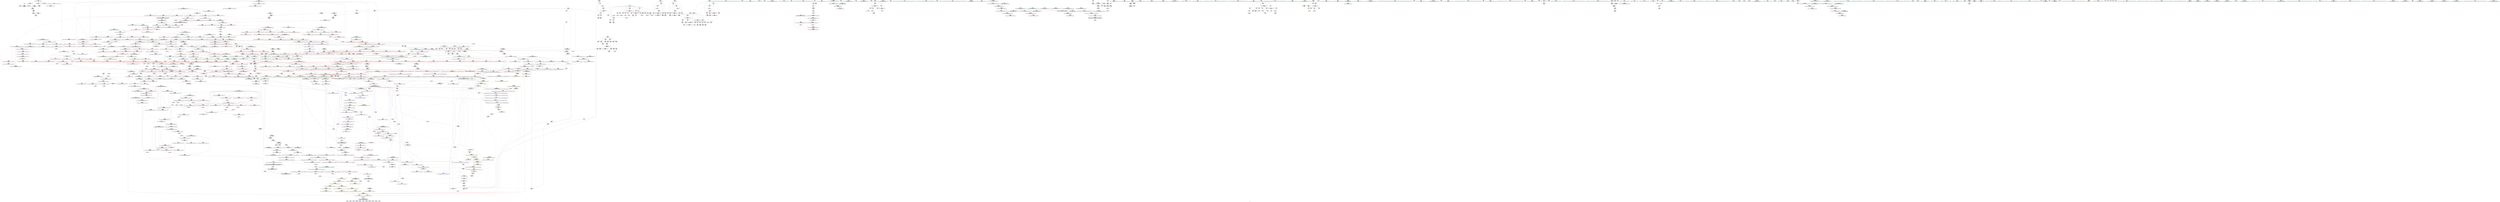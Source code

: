 digraph "SVFG" {
	label="SVFG";

	Node0x563742666020 [shape=record,color=grey,label="{NodeID: 0\nNullPtr}"];
	Node0x563742666020 -> Node0x5637426cc640[style=solid];
	Node0x563742666020 -> Node0x5637426cc740[style=solid];
	Node0x563742666020 -> Node0x5637426ea2d0[style=solid];
	Node0x5637426d35b0 [shape=record,color=blue,label="{NodeID: 775\n254\<--253\n\<--\nmain\n}"];
	Node0x5637426d35b0 -> Node0x563742768020[style=dashed];
	Node0x5637426eb6b0 [shape=record,color=yellow,style=double,label="{NodeID: 1550\n17V_1 = ENCHI(MR_17V_0)\npts\{21 \}\nFun[_ZSt21__unguarded_partitionIPiN9__gnu_cxx5__ops15_Iter_less_iterEET_S4_S4_S4_T0_]|{<s0>72|<s1>73}}"];
	Node0x5637426eb6b0:s0 -> Node0x563742772930[style=dashed,color=red];
	Node0x5637426eb6b0:s1 -> Node0x563742772930[style=dashed,color=red];
	Node0x5637426ca090 [shape=record,color=red,label="{NodeID: 443\n205\<--167\n\<--i\nmain\n}"];
	Node0x5637426ca090 -> Node0x5637426cd060[style=solid];
	Node0x5637426bd8f0 [shape=record,color=green,label="{NodeID: 111\n686\<--687\n_ZSt27__unguarded_partition_pivotIPiN9__gnu_cxx5__ops15_Iter_less_iterEET_S4_S4_T0_\<--_ZSt27__unguarded_partition_pivotIPiN9__gnu_cxx5__ops15_Iter_less_iterEET_S4_S4_T0__field_insensitive\n}"];
	Node0x5637426f4980 [shape=record,color=blue,label="{NodeID: 886\n1244\<--1237\n__a.addr\<--__a\n_ZSt22__move_median_to_firstIPiN9__gnu_cxx5__ops15_Iter_less_iterEEvT_S4_S4_S4_T0_\n}"];
	Node0x5637426f4980 -> Node0x5637426e4d30[style=dashed];
	Node0x5637426f4980 -> Node0x5637426e4e00[style=dashed];
	Node0x5637426f4980 -> Node0x5637426e4ed0[style=dashed];
	Node0x5637426f4980 -> Node0x5637426e4fa0[style=dashed];
	Node0x5637426f4980 -> Node0x5637426e5070[style=dashed];
	Node0x5637426dfa50 [shape=record,color=red,label="{NodeID: 554\n857\<--833\n\<--__first.addr\n_ZSt13__heap_selectIPiN9__gnu_cxx5__ops15_Iter_less_iterEEvT_S4_S4_T0_\n|{<s0>41}}"];
	Node0x5637426dfa50:s0 -> Node0x5637427fb610[style=solid,color=red];
	Node0x563742712b30 [shape=record,color=grey,label="{NodeID: 1329\n1173 = Binary(1172, 894, )\n}"];
	Node0x563742712b30 -> Node0x563742712cb0[style=solid];
	Node0x5637426c2810 [shape=record,color=green,label="{NodeID: 222\n1505\<--1506\n__first.addr\<--__first.addr_field_insensitive\n_ZSt13move_backwardIPiS0_ET0_T_S2_S1_\n}"];
	Node0x5637426c2810 -> Node0x5637426e7d20[style=solid];
	Node0x5637426c2810 -> Node0x5637426f5f70[style=solid];
	Node0x5637428031c0 [shape=record,color=black,label="{NodeID: 2104\n1217 = PHI(1184, )\n1st arg _ZNK9__gnu_cxx5__ops14_Iter_less_valclIPiiEEbT_RT0_ }"];
	Node0x5637428031c0 -> Node0x5637426f4710[style=solid];
	Node0x5637426e5480 [shape=record,color=red,label="{NodeID: 665\n1299\<--1246\n\<--__b.addr\n_ZSt22__move_median_to_firstIPiN9__gnu_cxx5__ops15_Iter_less_iterEEvT_S4_S4_S4_T0_\n|{<s0>71}}"];
	Node0x5637426e5480:s0 -> Node0x563742802690[style=solid,color=red];
	Node0x5637426d0600 [shape=record,color=purple,label="{NodeID: 333\n288\<--19\narrayidx30\<--a\nmain\n}"];
	Node0x5637426d0600 -> Node0x5637426d3750[style=solid];
	Node0x563742679af0 [shape=record,color=green,label="{NodeID: 1\n7\<--1\n__dso_handle\<--dummyObj\nGlob }"];
	Node0x5637426d3680 [shape=record,color=blue,label="{NodeID: 776\n169\<--15\ni22\<--\nmain\n}"];
	Node0x5637426d3680 -> Node0x5637426ca230[style=dashed];
	Node0x5637426d3680 -> Node0x5637426ca300[style=dashed];
	Node0x5637426d3680 -> Node0x5637426ca3d0[style=dashed];
	Node0x5637426d3680 -> Node0x5637426ca4a0[style=dashed];
	Node0x5637426d3680 -> Node0x5637426d3820[style=dashed];
	Node0x5637426d3680 -> Node0x563742768f20[style=dashed];
	Node0x5637426ca160 [shape=record,color=red,label="{NodeID: 444\n211\<--167\n\<--i\nmain\n}"];
	Node0x5637426ca160 -> Node0x563742710eb0[style=solid];
	Node0x5637426bd9f0 [shape=record,color=green,label="{NodeID: 112\n699\<--700\n__n.addr\<--__n.addr_field_insensitive\n_ZSt4__lgl\n}"];
	Node0x5637426bd9f0 -> Node0x5637426de600[style=solid];
	Node0x5637426bd9f0 -> Node0x5637426d5e50[style=solid];
	Node0x5637426f4a50 [shape=record,color=blue,label="{NodeID: 887\n1246\<--1238\n__b.addr\<--__b\n_ZSt22__move_median_to_firstIPiN9__gnu_cxx5__ops15_Iter_less_iterEEvT_S4_S4_S4_T0_\n}"];
	Node0x5637426f4a50 -> Node0x5637426e5140[style=dashed];
	Node0x5637426f4a50 -> Node0x5637426e5210[style=dashed];
	Node0x5637426f4a50 -> Node0x5637426e52e0[style=dashed];
	Node0x5637426f4a50 -> Node0x5637426e53b0[style=dashed];
	Node0x5637426f4a50 -> Node0x5637426e5480[style=dashed];
	Node0x5637426dfb20 [shape=record,color=red,label="{NodeID: 555\n860\<--833\n\<--__first.addr\n_ZSt13__heap_selectIPiN9__gnu_cxx5__ops15_Iter_less_iterEEvT_S4_S4_T0_\n|{<s0>42}}"];
	Node0x5637426dfb20:s0 -> Node0x563742805e70[style=solid,color=red];
	Node0x563742712cb0 [shape=record,color=grey,label="{NodeID: 1330\n1174 = Binary(1173, 624, )\n}"];
	Node0x563742712cb0 -> Node0x5637426f4230[style=solid];
	Node0x5637426c28e0 [shape=record,color=green,label="{NodeID: 223\n1507\<--1508\n__last.addr\<--__last.addr_field_insensitive\n_ZSt13move_backwardIPiS0_ET0_T_S2_S1_\n}"];
	Node0x5637426c28e0 -> Node0x5637426e7df0[style=solid];
	Node0x5637426c28e0 -> Node0x5637426f6040[style=solid];
	Node0x5637428032d0 [shape=record,color=black,label="{NodeID: 2105\n1218 = PHI(1161, )\n2nd arg _ZNK9__gnu_cxx5__ops14_Iter_less_valclIPiiEEbT_RT0_ }"];
	Node0x5637428032d0 -> Node0x5637426f47e0[style=solid];
	Node0x5637426e5550 [shape=record,color=red,label="{NodeID: 666\n1259\<--1248\n\<--__c.addr\n_ZSt22__move_median_to_firstIPiN9__gnu_cxx5__ops15_Iter_less_iterEEvT_S4_S4_S4_T0_\n|{<s0>62}}"];
	Node0x5637426e5550:s0 -> Node0x5637427fb610[style=solid,color=red];
	Node0x5637426d06d0 [shape=record,color=purple,label="{NodeID: 334\n304\<--19\narrayidx39\<--a\nmain\n}"];
	Node0x5637426d06d0 -> Node0x5637426db6e0[style=solid];
	Node0x56374267ce20 [shape=record,color=green,label="{NodeID: 2\n9\<--1\n\<--dummyObj\nCan only get source location for instruction, argument, global var or function.}"];
	Node0x5637426d3750 [shape=record,color=blue,label="{NodeID: 777\n288\<--285\narrayidx30\<--\nmain\n}"];
	Node0x5637426d3750 -> Node0x56374275f920[style=dashed];
	Node0x5637426ca230 [shape=record,color=red,label="{NodeID: 445\n275\<--169\n\<--i22\nmain\n}"];
	Node0x5637426ca230 -> Node0x563742717630[style=solid];
	Node0x5637426bdac0 [shape=record,color=green,label="{NodeID: 113\n704\<--705\nllvm.ctlz.i64\<--llvm.ctlz.i64_field_insensitive\n}"];
	Node0x5637426f4b20 [shape=record,color=blue,label="{NodeID: 888\n1248\<--1239\n__c.addr\<--__c\n_ZSt22__move_median_to_firstIPiN9__gnu_cxx5__ops15_Iter_less_iterEEvT_S4_S4_S4_T0_\n}"];
	Node0x5637426f4b20 -> Node0x5637426e5550[style=dashed];
	Node0x5637426f4b20 -> Node0x5637426e5620[style=dashed];
	Node0x5637426f4b20 -> Node0x5637426e56f0[style=dashed];
	Node0x5637426f4b20 -> Node0x5637426e57c0[style=dashed];
	Node0x5637426f4b20 -> Node0x5637426e5890[style=dashed];
	Node0x5637426f4b20 -> Node0x5637426e5960[style=dashed];
	Node0x5637426f0160 [shape=record,color=yellow,style=double,label="{NodeID: 1663\n17V_1 = ENCHI(MR_17V_0)\npts\{21 \}\nFun[_ZSt22__move_median_to_firstIPiN9__gnu_cxx5__ops15_Iter_less_iterEEvT_S4_S4_S4_T0_]|{<s0>61|<s1>62|<s2>64|<s3>67|<s4>69}}"];
	Node0x5637426f0160:s0 -> Node0x563742772930[style=dashed,color=red];
	Node0x5637426f0160:s1 -> Node0x563742772930[style=dashed,color=red];
	Node0x5637426f0160:s2 -> Node0x563742772930[style=dashed,color=red];
	Node0x5637426f0160:s3 -> Node0x563742772930[style=dashed,color=red];
	Node0x5637426f0160:s4 -> Node0x563742772930[style=dashed,color=red];
	Node0x5637426dfbf0 [shape=record,color=red,label="{NodeID: 556\n845\<--835\n\<--__middle.addr\n_ZSt13__heap_selectIPiN9__gnu_cxx5__ops15_Iter_less_iterEEvT_S4_S4_T0_\n|{<s0>40}}"];
	Node0x5637426dfbf0:s0 -> Node0x5637428041f0[style=solid,color=red];
	Node0x563742712e30 [shape=record,color=grey,label="{NodeID: 1331\n970 = Binary(969, 681, )\n}"];
	Node0x563742712e30 -> Node0x5637426f2b70[style=solid];
	Node0x5637426c29b0 [shape=record,color=green,label="{NodeID: 224\n1509\<--1510\n__result.addr\<--__result.addr_field_insensitive\n_ZSt13move_backwardIPiS0_ET0_T_S2_S1_\n}"];
	Node0x5637426c29b0 -> Node0x5637426e7ec0[style=solid];
	Node0x5637426c29b0 -> Node0x5637426f6110[style=solid];
	Node0x5637428033e0 [shape=record,color=black,label="{NodeID: 2106\n636 = PHI(611, 689, )\n0th arg _ZSt16__introsort_loopIPilN9__gnu_cxx5__ops15_Iter_less_iterEEvT_S4_T0_T1_ }"];
	Node0x5637428033e0 -> Node0x5637426d5970[style=solid];
	Node0x5637426e5620 [shape=record,color=red,label="{NodeID: 667\n1269\<--1248\n\<--__c.addr\n_ZSt22__move_median_to_firstIPiN9__gnu_cxx5__ops15_Iter_less_iterEEvT_S4_S4_S4_T0_\n|{<s0>64}}"];
	Node0x5637426e5620:s0 -> Node0x5637427fb610[style=solid,color=red];
	Node0x5637426d07a0 [shape=record,color=purple,label="{NodeID: 335\n339\<--19\narrayidx56\<--a\nmain\n}"];
	Node0x5637426d07a0 -> Node0x5637426db880[style=solid];
	Node0x5637426ba010 [shape=record,color=green,label="{NodeID: 3\n11\<--1\nstderr\<--dummyObj\nGlob }"];
	Node0x5637426d3820 [shape=record,color=blue,label="{NodeID: 778\n169\<--292\ni22\<--inc32\nmain\n}"];
	Node0x5637426d3820 -> Node0x5637426ca230[style=dashed];
	Node0x5637426d3820 -> Node0x5637426ca300[style=dashed];
	Node0x5637426d3820 -> Node0x5637426ca3d0[style=dashed];
	Node0x5637426d3820 -> Node0x5637426ca4a0[style=dashed];
	Node0x5637426d3820 -> Node0x5637426d3820[style=dashed];
	Node0x5637426d3820 -> Node0x563742768f20[style=dashed];
	Node0x5637426ca300 [shape=record,color=red,label="{NodeID: 446\n279\<--169\n\<--i22\nmain\n}"];
	Node0x5637426ca300 -> Node0x5637426cd3a0[style=solid];
	Node0x5637426c2ee0 [shape=record,color=green,label="{NodeID: 114\n714\<--715\n__comp\<--__comp_field_insensitive\n_ZSt22__final_insertion_sortIPiN9__gnu_cxx5__ops15_Iter_less_iterEEvT_S4_T0_\n}"];
	Node0x56374279a930 [shape=record,color=yellow,style=double,label="{NodeID: 1996\n19V_2 = CSCHI(MR_19V_1)\npts\{27 \}\nCS[]|{<s0>63|<s1>65|<s2>66|<s3>68|<s4>70|<s5>71|<s6>74}}"];
	Node0x56374279a930:s0 -> Node0x563742761720[style=dashed,color=blue];
	Node0x56374279a930:s1 -> Node0x563742761720[style=dashed,color=blue];
	Node0x56374279a930:s2 -> Node0x563742761720[style=dashed,color=blue];
	Node0x56374279a930:s3 -> Node0x563742761720[style=dashed,color=blue];
	Node0x56374279a930:s4 -> Node0x563742761720[style=dashed,color=blue];
	Node0x56374279a930:s5 -> Node0x563742761720[style=dashed,color=blue];
	Node0x56374279a930:s6 -> Node0x563742771120[style=dashed,color=blue];
	Node0x5637426f4bf0 [shape=record,color=blue,label="{NodeID: 889\n1311\<--1306\n__first.addr\<--__first\n_ZSt21__unguarded_partitionIPiN9__gnu_cxx5__ops15_Iter_less_iterEET_S4_S4_S4_T0_\n}"];
	Node0x5637426f4bf0 -> Node0x56374276c620[style=dashed];
	Node0x5637426f0270 [shape=record,color=yellow,style=double,label="{NodeID: 1664\n19V_1 = ENCHI(MR_19V_0)\npts\{27 \}\nFun[_ZSt22__move_median_to_firstIPiN9__gnu_cxx5__ops15_Iter_less_iterEEvT_S4_S4_S4_T0_]|{<s0>61|<s1>62|<s2>63|<s3>64|<s4>65|<s5>66|<s6>67|<s7>68|<s8>69|<s9>70|<s10>71}}"];
	Node0x5637426f0270:s0 -> Node0x563742772930[style=dashed,color=red];
	Node0x5637426f0270:s1 -> Node0x563742772930[style=dashed,color=red];
	Node0x5637426f0270:s2 -> Node0x5637426ed440[style=dashed,color=red];
	Node0x5637426f0270:s3 -> Node0x563742772930[style=dashed,color=red];
	Node0x5637426f0270:s4 -> Node0x5637426ed440[style=dashed,color=red];
	Node0x5637426f0270:s5 -> Node0x5637426ed440[style=dashed,color=red];
	Node0x5637426f0270:s6 -> Node0x563742772930[style=dashed,color=red];
	Node0x5637426f0270:s7 -> Node0x5637426ed440[style=dashed,color=red];
	Node0x5637426f0270:s8 -> Node0x563742772930[style=dashed,color=red];
	Node0x5637426f0270:s9 -> Node0x5637426ed440[style=dashed,color=red];
	Node0x5637426f0270:s10 -> Node0x5637426ed440[style=dashed,color=red];
	Node0x5637426dfcc0 [shape=record,color=red,label="{NodeID: 557\n849\<--835\n\<--__middle.addr\n_ZSt13__heap_selectIPiN9__gnu_cxx5__ops15_Iter_less_iterEEvT_S4_S4_T0_\n}"];
	Node0x5637426dfcc0 -> Node0x5637426d6810[style=solid];
	Node0x563742712fb0 [shape=record,color=grey,label="{NodeID: 1332\n1204 = Binary(1203, 894, )\n}"];
	Node0x563742712fb0 -> Node0x563742711db0[style=solid];
	Node0x5637426c2a80 [shape=record,color=green,label="{NodeID: 225\n1516\<--1517\n_ZSt12__miter_baseIPiET_S1_\<--_ZSt12__miter_baseIPiET_S1__field_insensitive\n}"];
	Node0x563742803530 [shape=record,color=black,label="{NodeID: 2107\n637 = PHI(612, 690, )\n1st arg _ZSt16__introsort_loopIPilN9__gnu_cxx5__ops15_Iter_less_iterEEvT_S4_T0_T1_ }"];
	Node0x563742803530 -> Node0x5637426d5a40[style=solid];
	Node0x5637426e56f0 [shape=record,color=red,label="{NodeID: 668\n1273\<--1248\n\<--__c.addr\n_ZSt22__move_median_to_firstIPiN9__gnu_cxx5__ops15_Iter_less_iterEEvT_S4_S4_S4_T0_\n|{<s0>65}}"];
	Node0x5637426e56f0:s0 -> Node0x563742802690[style=solid,color=red];
	Node0x5637426d0870 [shape=record,color=purple,label="{NodeID: 336\n343\<--19\narrayidx58\<--a\nmain\n}"];
	Node0x5637426d0870 -> Node0x5637426d3ea0[style=solid];
	Node0x5637426ba0a0 [shape=record,color=green,label="{NodeID: 4\n12\<--1\n.str\<--dummyObj\nGlob }"];
	Node0x5637426d38f0 [shape=record,color=blue,label="{NodeID: 779\n171\<--249\ngood\<--\nmain\n}"];
	Node0x5637426d38f0 -> Node0x56374276fd20[style=dashed];
	Node0x5637426ca3d0 [shape=record,color=red,label="{NodeID: 447\n286\<--169\n\<--i22\nmain\n}"];
	Node0x5637426ca3d0 -> Node0x5637426cd470[style=solid];
	Node0x5637426c2f70 [shape=record,color=green,label="{NodeID: 115\n716\<--717\n__first.addr\<--__first.addr_field_insensitive\n_ZSt22__final_insertion_sortIPiN9__gnu_cxx5__ops15_Iter_less_iterEEvT_S4_T0_\n}"];
	Node0x5637426c2f70 -> Node0x5637426de6d0[style=solid];
	Node0x5637426c2f70 -> Node0x5637426de7a0[style=solid];
	Node0x5637426c2f70 -> Node0x5637426de870[style=solid];
	Node0x5637426c2f70 -> Node0x5637426de940[style=solid];
	Node0x5637426c2f70 -> Node0x5637426dea10[style=solid];
	Node0x5637426c2f70 -> Node0x5637426d5f20[style=solid];
	Node0x5637426f4cc0 [shape=record,color=blue,label="{NodeID: 890\n1313\<--1307\n__last.addr\<--__last\n_ZSt21__unguarded_partitionIPiN9__gnu_cxx5__ops15_Iter_less_iterEET_S4_S4_S4_T0_\n}"];
	Node0x5637426f4cc0 -> Node0x5637426e5f10[style=dashed];
	Node0x5637426f4cc0 -> Node0x5637426f4f30[style=dashed];
	Node0x5637426dfd90 [shape=record,color=red,label="{NodeID: 558\n861\<--835\n\<--__middle.addr\n_ZSt13__heap_selectIPiN9__gnu_cxx5__ops15_Iter_less_iterEEvT_S4_S4_T0_\n|{<s0>42}}"];
	Node0x5637426dfd90:s0 -> Node0x563742805fc0[style=solid,color=red];
	Node0x563742713130 [shape=record,color=grey,label="{NodeID: 1333\n292 = Binary(291, 105, )\n}"];
	Node0x563742713130 -> Node0x5637426d3820[style=solid];
	Node0x5637426c2b80 [shape=record,color=green,label="{NodeID: 226\n1522\<--1523\n_ZSt23__copy_move_backward_a2ILb1EPiS0_ET1_T0_S2_S1_\<--_ZSt23__copy_move_backward_a2ILb1EPiS0_ET1_T0_S2_S1__field_insensitive\n}"];
	Node0x563742803680 [shape=record,color=black,label="{NodeID: 2108\n638 = PHI(623, 691, )\n2nd arg _ZSt16__introsort_loopIPilN9__gnu_cxx5__ops15_Iter_less_iterEEvT_S4_T0_T1_ }"];
	Node0x563742803680 -> Node0x5637426d5b10[style=solid];
	Node0x5637426e57c0 [shape=record,color=red,label="{NodeID: 669\n1283\<--1248\n\<--__c.addr\n_ZSt22__move_median_to_firstIPiN9__gnu_cxx5__ops15_Iter_less_iterEEvT_S4_S4_S4_T0_\n|{<s0>67}}"];
	Node0x5637426e57c0:s0 -> Node0x5637427fb610[style=solid,color=red];
	Node0x5637426d0940 [shape=record,color=purple,label="{NodeID: 337\n362\<--19\narrayidx69\<--a\nmain\n}"];
	Node0x5637426d0940 -> Node0x5637426dba20[style=solid];
	Node0x5637426ba350 [shape=record,color=green,label="{NodeID: 5\n15\<--1\n\<--dummyObj\nCan only get source location for instruction, argument, global var or function.}"];
	Node0x5637426d39c0 [shape=record,color=blue,label="{NodeID: 780\n173\<--15\ni34\<--\nmain\n}"];
	Node0x5637426d39c0 -> Node0x5637426cabf0[style=dashed];
	Node0x5637426d39c0 -> Node0x5637426cacc0[style=dashed];
	Node0x5637426d39c0 -> Node0x5637426cad90[style=dashed];
	Node0x5637426d39c0 -> Node0x5637426cae60[style=dashed];
	Node0x5637426d39c0 -> Node0x5637426caf30[style=dashed];
	Node0x5637426d39c0 -> Node0x5637426d3b60[style=dashed];
	Node0x5637426d39c0 -> Node0x563742769920[style=dashed];
	Node0x5637426ca4a0 [shape=record,color=red,label="{NodeID: 448\n291\<--169\n\<--i22\nmain\n}"];
	Node0x5637426ca4a0 -> Node0x563742713130[style=solid];
	Node0x5637426c3040 [shape=record,color=green,label="{NodeID: 116\n718\<--719\n__last.addr\<--__last.addr_field_insensitive\n_ZSt22__final_insertion_sortIPiN9__gnu_cxx5__ops15_Iter_less_iterEEvT_S4_T0_\n}"];
	Node0x5637426c3040 -> Node0x5637426deae0[style=solid];
	Node0x5637426c3040 -> Node0x5637426debb0[style=solid];
	Node0x5637426c3040 -> Node0x5637426dec80[style=solid];
	Node0x5637426c3040 -> Node0x5637426d5ff0[style=solid];
	Node0x5637426f4d90 [shape=record,color=blue,label="{NodeID: 891\n1315\<--1308\n__pivot.addr\<--__pivot\n_ZSt21__unguarded_partitionIPiN9__gnu_cxx5__ops15_Iter_less_iterEET_S4_S4_S4_T0_\n}"];
	Node0x5637426f4d90 -> Node0x5637426e6320[style=dashed];
	Node0x5637426f4d90 -> Node0x5637426e63f0[style=dashed];
	Node0x5637426dfe60 [shape=record,color=red,label="{NodeID: 559\n853\<--837\n\<--__last.addr\n_ZSt13__heap_selectIPiN9__gnu_cxx5__ops15_Iter_less_iterEEvT_S4_S4_T0_\n}"];
	Node0x5637426dfe60 -> Node0x563742716eb0[style=solid];
	Node0x5637427132b0 [shape=record,color=grey,label="{NodeID: 1334\n1663 = Binary(670, 1662, )\n}"];
	Node0x5637426c2c80 [shape=record,color=green,label="{NodeID: 227\n1527\<--1528\n__comp\<--__comp_field_insensitive\n_ZSt25__unguarded_linear_insertIPiN9__gnu_cxx5__ops14_Val_less_iterEEvT_T0_\n|{<s0>91}}"];
	Node0x5637426c2c80:s0 -> Node0x5637427fc700[style=solid,color=red];
	Node0x5637428037d0 [shape=record,color=black,label="{NodeID: 2109\n1637 = PHI(1622, )\n0th arg _ZNSt20__copy_move_backwardILb1ELb1ESt26random_access_iterator_tagE13__copy_move_bIiEEPT_PKS3_S6_S4_ }"];
	Node0x5637428037d0 -> Node0x5637426f6fb0[style=solid];
	Node0x5637426e5890 [shape=record,color=red,label="{NodeID: 670\n1291\<--1248\n\<--__c.addr\n_ZSt22__move_median_to_firstIPiN9__gnu_cxx5__ops15_Iter_less_iterEEvT_S4_S4_S4_T0_\n|{<s0>69}}"];
	Node0x5637426e5890:s0 -> Node0x5637427fb610[style=solid,color=red];
	Node0x5637426d0a10 [shape=record,color=purple,label="{NodeID: 338\n409\<--19\narrayidx93\<--a\nmain\n}"];
	Node0x5637426d0a10 -> Node0x5637426dbd60[style=solid];
	Node0x5637426ba410 [shape=record,color=green,label="{NodeID: 6\n32\<--1\n.str.2\<--dummyObj\nGlob }"];
	Node0x5637426d3a90 [shape=record,color=blue,label="{NodeID: 781\n171\<--316\ngood\<--\nmain\n}"];
	Node0x5637426d3a90 -> Node0x56374276fd20[style=dashed];
	Node0x5637426ebc20 [shape=record,color=yellow,style=double,label="{NodeID: 1556\n87V_1 = ENCHI(MR_87V_0)\npts\{21 27 \}\nFun[_ZSt11min_elementIPiET_S1_S1_]|{<s0>24}}"];
	Node0x5637426ebc20:s0 -> Node0x5637426f1b70[style=dashed,color=red];
	Node0x5637426ca570 [shape=record,color=red,label="{NodeID: 449\n324\<--171\n\<--good\nmain\n}"];
	Node0x5637426ca570 -> Node0x563742719730[style=solid];
	Node0x5637426c3110 [shape=record,color=green,label="{NodeID: 117\n720\<--721\nagg.tmp\<--agg.tmp_field_insensitive\n_ZSt22__final_insertion_sortIPiN9__gnu_cxx5__ops15_Iter_less_iterEEvT_S4_T0_\n}"];
	Node0x5637426f4e60 [shape=record,color=blue,label="{NodeID: 892\n1311\<--1327\n__first.addr\<--incdec.ptr\n_ZSt21__unguarded_partitionIPiN9__gnu_cxx5__ops15_Iter_less_iterEET_S4_S4_S4_T0_\n}"];
	Node0x5637426f4e60 -> Node0x56374276c620[style=dashed];
	Node0x5637426dff30 [shape=record,color=red,label="{NodeID: 560\n852\<--839\n\<--__i\n_ZSt13__heap_selectIPiN9__gnu_cxx5__ops15_Iter_less_iterEEvT_S4_S4_T0_\n}"];
	Node0x5637426dff30 -> Node0x563742716eb0[style=solid];
	Node0x563742713430 [shape=record,color=grey,label="{NodeID: 1335\n1669 = Binary(619, 1668, )\n}"];
	Node0x5637426c2d50 [shape=record,color=green,label="{NodeID: 228\n1529\<--1530\n__last.addr\<--__last.addr_field_insensitive\n_ZSt25__unguarded_linear_insertIPiN9__gnu_cxx5__ops14_Val_less_iterEEvT_T0_\n}"];
	Node0x5637426c2d50 -> Node0x5637426e7f90[style=solid];
	Node0x5637426c2d50 -> Node0x5637426e8060[style=solid];
	Node0x5637426c2d50 -> Node0x5637426e8130[style=solid];
	Node0x5637426c2d50 -> Node0x5637426e8200[style=solid];
	Node0x5637426c2d50 -> Node0x5637426f61e0[style=solid];
	Node0x5637426c2d50 -> Node0x5637426f65f0[style=solid];
	Node0x5637428038e0 [shape=record,color=black,label="{NodeID: 2110\n1638 = PHI(1623, )\n1st arg _ZNSt20__copy_move_backwardILb1ELb1ESt26random_access_iterator_tagE13__copy_move_bIiEEPT_PKS3_S6_S4_ }"];
	Node0x5637428038e0 -> Node0x5637426f7080[style=solid];
	Node0x5637426e5960 [shape=record,color=red,label="{NodeID: 671\n1295\<--1248\n\<--__c.addr\n_ZSt22__move_median_to_firstIPiN9__gnu_cxx5__ops15_Iter_less_iterEEvT_S4_S4_S4_T0_\n|{<s0>70}}"];
	Node0x5637426e5960:s0 -> Node0x563742802690[style=solid,color=red];
	Node0x5637426d0ae0 [shape=record,color=purple,label="{NodeID: 339\n413\<--19\narrayidx95\<--a\nmain\n}"];
	Node0x5637426d0ae0 -> Node0x5637426d46c0[style=solid];
	Node0x5637426ba4d0 [shape=record,color=green,label="{NodeID: 7\n34\<--1\n.str.3\<--dummyObj\nGlob }"];
	Node0x5637426d3b60 [shape=record,color=blue,label="{NodeID: 782\n173\<--321\ni34\<--inc48\nmain\n}"];
	Node0x5637426d3b60 -> Node0x5637426cabf0[style=dashed];
	Node0x5637426d3b60 -> Node0x5637426cacc0[style=dashed];
	Node0x5637426d3b60 -> Node0x5637426cad90[style=dashed];
	Node0x5637426d3b60 -> Node0x5637426cae60[style=dashed];
	Node0x5637426d3b60 -> Node0x5637426caf30[style=dashed];
	Node0x5637426d3b60 -> Node0x5637426d3b60[style=dashed];
	Node0x5637426d3b60 -> Node0x563742769920[style=dashed];
	Node0x5637426ca640 [shape=record,color=red,label="{NodeID: 450\n341\<--171\n\<--good\nmain\n}"];
	Node0x5637426ca640 -> Node0x5637426cd7b0[style=solid];
	Node0x5637426c31e0 [shape=record,color=green,label="{NodeID: 118\n722\<--723\nagg.tmp2\<--agg.tmp2_field_insensitive\n_ZSt22__final_insertion_sortIPiN9__gnu_cxx5__ops15_Iter_less_iterEEvT_S4_T0_\n}"];
	Node0x56374279aeb0 [shape=record,color=yellow,style=double,label="{NodeID: 2000\n19V_2 = CSCHI(MR_19V_1)\npts\{27 \}\nCS[]|{<s0>89}}"];
	Node0x56374279aeb0:s0 -> Node0x563742798410[style=dashed,color=blue];
	Node0x5637426f4f30 [shape=record,color=blue,label="{NodeID: 893\n1313\<--1331\n__last.addr\<--incdec.ptr3\n_ZSt21__unguarded_partitionIPiN9__gnu_cxx5__ops15_Iter_less_iterEET_S4_S4_S4_T0_\n}"];
	Node0x5637426f4f30 -> Node0x56374274e030[style=dashed];
	Node0x5637426e0000 [shape=record,color=red,label="{NodeID: 561\n856\<--839\n\<--__i\n_ZSt13__heap_selectIPiN9__gnu_cxx5__ops15_Iter_less_iterEEvT_S4_S4_T0_\n|{<s0>41}}"];
	Node0x5637426e0000:s0 -> Node0x5637427fb250[style=solid,color=red];
	Node0x5637427135b0 [shape=record,color=grey,label="{NodeID: 1336\n1676 = Binary(670, 1675, )\n}"];
	Node0x5637426c2e20 [shape=record,color=green,label="{NodeID: 229\n1531\<--1532\n__val\<--__val_field_insensitive\n_ZSt25__unguarded_linear_insertIPiN9__gnu_cxx5__ops14_Val_less_iterEEvT_T0_\n|{|<s1>91|<s2>93}}"];
	Node0x5637426c2e20 -> Node0x5637426f62b0[style=solid];
	Node0x5637426c2e20:s1 -> Node0x5637427fc810[style=solid,color=red];
	Node0x5637426c2e20:s2 -> Node0x5637427fbd00[style=solid,color=red];
	Node0x5637428039f0 [shape=record,color=black,label="{NodeID: 2111\n1639 = PHI(1624, )\n2nd arg _ZNSt20__copy_move_backwardILb1ELb1ESt26random_access_iterator_tagE13__copy_move_bIiEEPT_PKS3_S6_S4_ }"];
	Node0x5637428039f0 -> Node0x5637426f7150[style=solid];
	Node0x5637426e5a30 [shape=record,color=red,label="{NodeID: 672\n1322\<--1311\n\<--__first.addr\n_ZSt21__unguarded_partitionIPiN9__gnu_cxx5__ops15_Iter_less_iterEET_S4_S4_S4_T0_\n|{<s0>72}}"];
	Node0x5637426e5a30:s0 -> Node0x5637427fb250[style=solid,color=red];
	Node0x5637426d0bb0 [shape=record,color=purple,label="{NodeID: 340\n207\<--22\narrayidx7\<--b\nmain\n}"];
	Node0x5637426bad40 [shape=record,color=green,label="{NodeID: 8\n36\<--1\n.str.4\<--dummyObj\nGlob }"];
	Node0x5637426d3c30 [shape=record,color=blue,label="{NodeID: 783\n30\<--328\nres\<--inc52\nmain\n}"];
	Node0x5637426d3c30 -> Node0x563742768a20[style=dashed];
	Node0x5637426ca710 [shape=record,color=red,label="{NodeID: 451\n349\<--171\n\<--good\nmain\n}"];
	Node0x5637426ca710 -> Node0x5637426cd950[style=solid];
	Node0x5637426c32b0 [shape=record,color=green,label="{NodeID: 119\n724\<--725\nagg.tmp3\<--agg.tmp3_field_insensitive\n_ZSt22__final_insertion_sortIPiN9__gnu_cxx5__ops15_Iter_less_iterEEvT_S4_T0_\n}"];
	Node0x56374279b010 [shape=record,color=yellow,style=double,label="{NodeID: 2001\n19V_2 = CSCHI(MR_19V_1)\npts\{27 \}\nCS[]|{<s0>97}}"];
	Node0x56374279b010:s0 -> Node0x56374279aeb0[style=dashed,color=blue];
	Node0x5637426f5000 [shape=record,color=blue,label="{NodeID: 894\n1313\<--1339\n__last.addr\<--incdec.ptr7\n_ZSt21__unguarded_partitionIPiN9__gnu_cxx5__ops15_Iter_less_iterEET_S4_S4_S4_T0_\n}"];
	Node0x5637426f5000 -> Node0x56374274e030[style=dashed];
	Node0x5637426e00d0 [shape=record,color=red,label="{NodeID: 562\n862\<--839\n\<--__i\n_ZSt13__heap_selectIPiN9__gnu_cxx5__ops15_Iter_less_iterEEvT_S4_S4_T0_\n|{<s0>42}}"];
	Node0x5637426e00d0:s0 -> Node0x563742806140[style=solid,color=red];
	Node0x563742713730 [shape=record,color=grey,label="{NodeID: 1337\n680 = Binary(679, 681, )\n}"];
	Node0x563742713730 -> Node0x5637426d5be0[style=solid];
	Node0x5637426cb100 [shape=record,color=green,label="{NodeID: 230\n1533\<--1534\n__next\<--__next_field_insensitive\n_ZSt25__unguarded_linear_insertIPiN9__gnu_cxx5__ops14_Val_less_iterEEvT_T0_\n}"];
	Node0x5637426cb100 -> Node0x5637426e82d0[style=solid];
	Node0x5637426cb100 -> Node0x5637426e83a0[style=solid];
	Node0x5637426cb100 -> Node0x5637426e8470[style=solid];
	Node0x5637426cb100 -> Node0x5637426e8540[style=solid];
	Node0x5637426cb100 -> Node0x5637426e8610[style=solid];
	Node0x5637426cb100 -> Node0x5637426f6380[style=solid];
	Node0x5637426cb100 -> Node0x5637426f6450[style=solid];
	Node0x5637426cb100 -> Node0x5637426f66c0[style=solid];
	Node0x563742803b00 [shape=record,color=black,label="{NodeID: 2112\n828 = PHI(771, )\n0th arg _ZSt13__heap_selectIPiN9__gnu_cxx5__ops15_Iter_less_iterEEvT_S4_S4_T0_ }"];
	Node0x563742803b00 -> Node0x5637426d65a0[style=solid];
	Node0x5637426e5b00 [shape=record,color=red,label="{NodeID: 673\n1326\<--1311\n\<--__first.addr\n_ZSt21__unguarded_partitionIPiN9__gnu_cxx5__ops15_Iter_less_iterEET_S4_S4_S4_T0_\n}"];
	Node0x5637426e5b00 -> Node0x5637426d27e0[style=solid];
	Node0x5637426d0c80 [shape=record,color=purple,label="{NodeID: 341\n311\<--22\narrayidx43\<--b\nmain\n}"];
	Node0x5637426d0c80 -> Node0x5637426db7b0[style=solid];
	Node0x5637426bae00 [shape=record,color=green,label="{NodeID: 9\n38\<--1\n.str.5\<--dummyObj\nGlob }"];
	Node0x5637426d3d00 [shape=record,color=blue,label="{NodeID: 784\n28\<--331\nnum\<--add53\nmain\n}"];
	Node0x5637426d3d00 -> Node0x563742768520[style=dashed];
	Node0x5637426ca7e0 [shape=record,color=red,label="{NodeID: 452\n367\<--171\n\<--good\nmain\n}"];
	Node0x5637426ca7e0 -> Node0x5637427168b0[style=solid];
	Node0x5637426c3380 [shape=record,color=green,label="{NodeID: 120\n740\<--741\n_ZSt16__insertion_sortIPiN9__gnu_cxx5__ops15_Iter_less_iterEEvT_S4_T0_\<--_ZSt16__insertion_sortIPiN9__gnu_cxx5__ops15_Iter_less_iterEEvT_S4_T0__field_insensitive\n}"];
	Node0x5637427ec390 [shape=record,color=black,label="{NodeID: 2002\n1515 = PHI(1598, )\n|{<s0>89}}"];
	Node0x5637427ec390:s0 -> Node0x563742804470[style=solid,color=red];
	Node0x5637426f50d0 [shape=record,color=blue,label="{NodeID: 895\n1311\<--1352\n__first.addr\<--incdec.ptr9\n_ZSt21__unguarded_partitionIPiN9__gnu_cxx5__ops15_Iter_less_iterEET_S4_S4_S4_T0_\n}"];
	Node0x5637426f50d0 -> Node0x56374276c620[style=dashed];
	Node0x5637426e01a0 [shape=record,color=red,label="{NodeID: 563\n868\<--839\n\<--__i\n_ZSt13__heap_selectIPiN9__gnu_cxx5__ops15_Iter_less_iterEEvT_S4_S4_T0_\n}"];
	Node0x5637426e01a0 -> Node0x5637426d2640[style=solid];
	Node0x5637427138b0 [shape=record,color=grey,label="{NodeID: 1338\n321 = Binary(320, 105, )\n}"];
	Node0x5637427138b0 -> Node0x5637426d3b60[style=solid];
	Node0x5637426cb1d0 [shape=record,color=green,label="{NodeID: 231\n1548\<--1549\n_ZNK9__gnu_cxx5__ops14_Val_less_iterclIiPiEEbRT_T0_\<--_ZNK9__gnu_cxx5__ops14_Val_less_iterclIiPiEEbRT_T0__field_insensitive\n}"];
	Node0x563742803c10 [shape=record,color=black,label="{NodeID: 2113\n829 = PHI(772, )\n1st arg _ZSt13__heap_selectIPiN9__gnu_cxx5__ops15_Iter_less_iterEEvT_S4_S4_T0_ }"];
	Node0x563742803c10 -> Node0x5637426d6670[style=solid];
	Node0x5637426e5bd0 [shape=record,color=red,label="{NodeID: 674\n1342\<--1311\n\<--__first.addr\n_ZSt21__unguarded_partitionIPiN9__gnu_cxx5__ops15_Iter_less_iterEET_S4_S4_S4_T0_\n}"];
	Node0x5637426e5bd0 -> Node0x5637427198b0[style=solid];
	Node0x5637426d0d50 [shape=record,color=purple,label="{NodeID: 342\n347\<--22\narrayidx60\<--b\nmain\n}"];
	Node0x5637426d0d50 -> Node0x5637426db950[style=solid];
	Node0x5637426baf00 [shape=record,color=green,label="{NodeID: 10\n40\<--1\n.str.6\<--dummyObj\nGlob }"];
	Node0x5637426d3dd0 [shape=record,color=blue,label="{NodeID: 785\n14\<--335\nn\<--dec54\nmain\n}"];
	Node0x5637426d3dd0 -> Node0x5637426c8690[style=dashed];
	Node0x5637426d3dd0 -> Node0x5637426c8760[style=dashed];
	Node0x5637426d3dd0 -> Node0x563742767120[style=dashed];
	Node0x5637426ca8b0 [shape=record,color=red,label="{NodeID: 453\n374\<--171\n\<--good\nmain\n}"];
	Node0x5637426ca8b0 -> Node0x5637426cdbc0[style=solid];
	Node0x5637426c3480 [shape=record,color=green,label="{NodeID: 121\n746\<--747\n_ZSt26__unguarded_insertion_sortIPiN9__gnu_cxx5__ops15_Iter_less_iterEEvT_S4_T0_\<--_ZSt26__unguarded_insertion_sortIPiN9__gnu_cxx5__ops15_Iter_less_iterEEvT_S4_T0__field_insensitive\n}"];
	Node0x5637427ec770 [shape=record,color=black,label="{NodeID: 2003\n1519 = PHI(1598, )\n|{<s0>89}}"];
	Node0x5637427ec770:s0 -> Node0x5637428045b0[style=solid,color=red];
	Node0x5637426f51a0 [shape=record,color=blue,label="{NodeID: 896\n1358\<--1356\n__a.addr\<--__a\n_ZSt9iter_swapIPiS0_EvT_T0_\n}"];
	Node0x5637426f51a0 -> Node0x5637426e64c0[style=dashed];
	Node0x5637426e0270 [shape=record,color=red,label="{NodeID: 564\n888\<--877\n\<--__first.addr\n_ZSt11__sort_heapIPiN9__gnu_cxx5__ops15_Iter_less_iterEEvT_S4_RT0_\n}"];
	Node0x5637426e0270 -> Node0x5637426cef40[style=solid];
	Node0x563742713a30 [shape=record,color=grey,label="{NodeID: 1339\n892 = Binary(891, 619, )\n}"];
	Node0x563742713a30 -> Node0x563742718b30[style=solid];
	Node0x5637426cb2a0 [shape=record,color=green,label="{NodeID: 232\n1568\<--1569\nretval\<--retval_field_insensitive\n_ZN9__gnu_cxx5__ops15__val_comp_iterENS0_15_Iter_less_iterE\n}"];
	Node0x563742803d20 [shape=record,color=black,label="{NodeID: 2114\n830 = PHI(773, )\n2nd arg _ZSt13__heap_selectIPiN9__gnu_cxx5__ops15_Iter_less_iterEEvT_S4_S4_T0_ }"];
	Node0x563742803d20 -> Node0x5637426d6740[style=solid];
	Node0x5637426e5ca0 [shape=record,color=red,label="{NodeID: 675\n1346\<--1311\n\<--__first.addr\n_ZSt21__unguarded_partitionIPiN9__gnu_cxx5__ops15_Iter_less_iterEET_S4_S4_S4_T0_\n}"];
	Node0x5637426e5ca0 -> Node0x5637426cf760[style=solid];
	Node0x5637426d0e20 [shape=record,color=purple,label="{NodeID: 343\n351\<--22\narrayidx62\<--b\nmain\n}"];
	Node0x5637426d0e20 -> Node0x5637426d3f70[style=solid];
	Node0x5637426bb000 [shape=record,color=green,label="{NodeID: 11\n43\<--1\n\<--dummyObj\nCan only get source location for instruction, argument, global var or function.}"];
	Node0x5637426d3ea0 [shape=record,color=blue,label="{NodeID: 786\n343\<--340\narrayidx58\<--\nmain\n}"];
	Node0x5637426d3ea0 -> Node0x563742767b20[style=dashed];
	Node0x5637426ca980 [shape=record,color=red,label="{NodeID: 454\n391\<--171\n\<--good\nmain\n}"];
	Node0x5637426ca980 -> Node0x5637426cdc90[style=solid];
	Node0x5637426c3580 [shape=record,color=green,label="{NodeID: 122\n758\<--759\n__comp\<--__comp_field_insensitive\n_ZSt14__partial_sortIPiN9__gnu_cxx5__ops15_Iter_less_iterEEvT_S4_S4_T0_\n|{<s0>37}}"];
	Node0x5637426c3580:s0 -> Node0x563742804d30[style=solid,color=red];
	Node0x5637427f6970 [shape=record,color=black,label="{NodeID: 2004\n1521 = PHI(1573, )\n}"];
	Node0x5637427f6970 -> Node0x5637426cf830[style=solid];
	Node0x5637426f5270 [shape=record,color=blue,label="{NodeID: 897\n1360\<--1357\n__b.addr\<--__b\n_ZSt9iter_swapIPiS0_EvT_T0_\n}"];
	Node0x5637426f5270 -> Node0x5637426e6590[style=dashed];
	Node0x5637426f0a00 [shape=record,color=yellow,style=double,label="{NodeID: 1672\n8V_1 = ENCHI(MR_8V_0)\npts\{10 \}\nFun[_GLOBAL__sub_I_Burunduk1_1_1.cpp]|{<s0>101}}"];
	Node0x5637426f0a00:s0 -> Node0x5637426ea640[style=dashed,color=red];
	Node0x5637426e0340 [shape=record,color=red,label="{NodeID: 565\n899\<--877\n\<--__first.addr\n_ZSt11__sort_heapIPiN9__gnu_cxx5__ops15_Iter_less_iterEEvT_S4_RT0_\n|{<s0>43}}"];
	Node0x5637426e0340:s0 -> Node0x563742805e70[style=solid,color=red];
	Node0x563742713bb0 [shape=record,color=grey,label="{NodeID: 1340\n1655 = Binary(1653, 1654, )\n}"];
	Node0x563742713bb0 -> Node0x563742713d30[style=solid];
	Node0x5637426cb370 [shape=record,color=green,label="{NodeID: 233\n1570\<--1571\n\<--field_insensitive\n_ZN9__gnu_cxx5__ops15__val_comp_iterENS0_15_Iter_less_iterE\n}"];
	Node0x563742803e30 [shape=record,color=black,label="{NodeID: 2115\n73 = PHI(101, )\n0th arg _Z3errPKcz }"];
	Node0x563742803e30 -> Node0x5637426ea3d0[style=solid];
	Node0x5637426e5d70 [shape=record,color=red,label="{NodeID: 676\n1348\<--1311\n\<--__first.addr\n_ZSt21__unguarded_partitionIPiN9__gnu_cxx5__ops15_Iter_less_iterEET_S4_S4_S4_T0_\n|{<s0>74}}"];
	Node0x5637426e5d70:s0 -> Node0x5637428020a0[style=solid,color=red];
	Node0x5637426d0ef0 [shape=record,color=purple,label="{NodeID: 344\n372\<--22\narrayidx75\<--b\nmain\n}"];
	Node0x5637426d0ef0 -> Node0x5637426dbaf0[style=solid];
	Node0x5637426bb100 [shape=record,color=green,label="{NodeID: 12\n105\<--1\n\<--dummyObj\nCan only get source location for instruction, argument, global var or function.}"];
	Node0x5637426d3f70 [shape=record,color=blue,label="{NodeID: 787\n351\<--348\narrayidx62\<--\nmain\n}"];
	Node0x5637426d3f70 -> Node0x56374276a320[style=dashed];
	Node0x5637426caa50 [shape=record,color=red,label="{NodeID: 455\n411\<--171\n\<--good\nmain\n}"];
	Node0x5637426caa50 -> Node0x5637426cdf00[style=solid];
	Node0x5637426c3650 [shape=record,color=green,label="{NodeID: 123\n760\<--761\n__first.addr\<--__first.addr_field_insensitive\n_ZSt14__partial_sortIPiN9__gnu_cxx5__ops15_Iter_less_iterEEvT_S4_S4_T0_\n}"];
	Node0x5637426c3650 -> Node0x5637426ded50[style=solid];
	Node0x5637426c3650 -> Node0x5637426dee20[style=solid];
	Node0x5637426c3650 -> Node0x5637426d60c0[style=solid];
	Node0x5637427f6ab0 [shape=record,color=black,label="{NodeID: 2005\n1537 = PHI(1016, )\n}"];
	Node0x5637427f6ab0 -> Node0x5637426e86e0[style=solid];
	Node0x5637426f5340 [shape=record,color=blue,label="{NodeID: 898\n1373\<--1371\n__a.addr\<--__a\n_ZSt4swapIiENSt9enable_ifIXsr6__and_ISt6__not_ISt15__is_tuple_likeIT_EESt21is_move_constructibleIS3_ESt18is_move_assignableIS3_EEE5valueEvE4typeERS3_SC_\n}"];
	Node0x5637426f5340 -> Node0x5637426e6660[style=dashed];
	Node0x5637426f5340 -> Node0x5637426e6730[style=dashed];
	Node0x5637426e0410 [shape=record,color=red,label="{NodeID: 566\n887\<--879\n\<--__last.addr\n_ZSt11__sort_heapIPiN9__gnu_cxx5__ops15_Iter_less_iterEEvT_S4_RT0_\n}"];
	Node0x5637426e0410 -> Node0x5637426cee70[style=solid];
	Node0x563742713d30 [shape=record,color=grey,label="{NodeID: 1341\n1656 = Binary(1655, 619, )\n}"];
	Node0x563742713d30 -> Node0x5637426f7220[style=solid];
	Node0x5637426cb440 [shape=record,color=green,label="{NodeID: 234\n1577\<--1578\n__first.addr\<--__first.addr_field_insensitive\n_ZSt23__copy_move_backward_a2ILb1EPiS0_ET1_T0_S2_S1_\n}"];
	Node0x5637426cb440 -> Node0x5637426e8950[style=solid];
	Node0x5637426cb440 -> Node0x5637426f6860[style=solid];
	Node0x563742803f70 [shape=record,color=black,label="{NodeID: 2116\n72 = PHI(102, )\n}"];
	Node0x5637426e5e40 [shape=record,color=red,label="{NodeID: 677\n1351\<--1311\n\<--__first.addr\n_ZSt21__unguarded_partitionIPiN9__gnu_cxx5__ops15_Iter_less_iterEET_S4_S4_S4_T0_\n}"];
	Node0x5637426e5e40 -> Node0x5637426d2a50[style=solid];
	Node0x5637426d0fc0 [shape=record,color=purple,label="{NodeID: 345\n376\<--22\narrayidx77\<--b\nmain\n}"];
	Node0x5637426d0fc0 -> Node0x5637426dbbc0[style=solid];
	Node0x5637426bb200 [shape=record,color=green,label="{NodeID: 13\n121\<--1\n\<--dummyObj\nCan only get source location for instruction, argument, global var or function.}"];
	Node0x5637426d4040 [shape=record,color=blue,label="{NodeID: 788\n175\<--15\ni64\<--\nmain\n}"];
	Node0x5637426d4040 -> Node0x5637426cb000[style=dashed];
	Node0x5637426d4040 -> Node0x5637426db060[style=dashed];
	Node0x5637426d4040 -> Node0x5637426db130[style=dashed];
	Node0x5637426d4040 -> Node0x5637426db200[style=dashed];
	Node0x5637426d4040 -> Node0x5637426db2d0[style=dashed];
	Node0x5637426d4040 -> Node0x5637426d41e0[style=dashed];
	Node0x5637426d4040 -> Node0x563742769e20[style=dashed];
	Node0x5637426cab20 [shape=record,color=red,label="{NodeID: 456\n419\<--171\n\<--good\nmain\n}"];
	Node0x5637426cab20 -> Node0x5637426ce0a0[style=solid];
	Node0x5637426c3720 [shape=record,color=green,label="{NodeID: 124\n762\<--763\n__middle.addr\<--__middle.addr_field_insensitive\n_ZSt14__partial_sortIPiN9__gnu_cxx5__ops15_Iter_less_iterEEvT_S4_S4_T0_\n}"];
	Node0x5637426c3720 -> Node0x5637426deef0[style=solid];
	Node0x5637426c3720 -> Node0x5637426defc0[style=solid];
	Node0x5637426c3720 -> Node0x5637426d6190[style=solid];
	Node0x5637427f6bf0 [shape=record,color=black,label="{NodeID: 2006\n1547 = PHI(1684, )\n}"];
	Node0x5637426f5410 [shape=record,color=blue,label="{NodeID: 899\n1375\<--1372\n__b.addr\<--__b\n_ZSt4swapIiENSt9enable_ifIXsr6__and_ISt6__not_ISt15__is_tuple_likeIT_EESt21is_move_constructibleIS3_ESt18is_move_assignableIS3_EEE5valueEvE4typeERS3_SC_\n}"];
	Node0x5637426f5410 -> Node0x5637426e6800[style=dashed];
	Node0x5637426f5410 -> Node0x5637426e68d0[style=dashed];
	Node0x5637426f0c20 [shape=record,color=yellow,style=double,label="{NodeID: 1674\n17V_1 = ENCHI(MR_17V_0)\npts\{21 \}\nFun[_ZSt10__pop_heapIPiN9__gnu_cxx5__ops15_Iter_less_iterEEvT_S4_S4_RT0_]|{<s0>50}}"];
	Node0x5637426f0c20:s0 -> Node0x5637426ed6c0[style=dashed,color=red];
	Node0x5637426e04e0 [shape=record,color=red,label="{NodeID: 567\n896\<--879\n\<--__last.addr\n_ZSt11__sort_heapIPiN9__gnu_cxx5__ops15_Iter_less_iterEEvT_S4_RT0_\n}"];
	Node0x5637426e04e0 -> Node0x5637426d2710[style=solid];
	Node0x563742713eb0 [shape=record,color=grey,label="{NodeID: 1342\n1091 = Binary(1090, 894, )\n}"];
	Node0x563742713eb0 -> Node0x563742718fb0[style=solid];
	Node0x5637426cb510 [shape=record,color=green,label="{NodeID: 235\n1579\<--1580\n__last.addr\<--__last.addr_field_insensitive\n_ZSt23__copy_move_backward_a2ILb1EPiS0_ET1_T0_S2_S1_\n}"];
	Node0x5637426cb510 -> Node0x5637426e8a20[style=solid];
	Node0x5637426cb510 -> Node0x5637426f6930[style=solid];
	Node0x563742804080 [shape=record,color=black,label="{NodeID: 2117\n907 = PHI(844, )\n0th arg _ZSt11__make_heapIPiN9__gnu_cxx5__ops15_Iter_less_iterEEvT_S4_RT0_ }"];
	Node0x563742804080 -> Node0x5637426d6cf0[style=solid];
	Node0x5637426e5f10 [shape=record,color=red,label="{NodeID: 678\n1330\<--1313\n\<--__last.addr\n_ZSt21__unguarded_partitionIPiN9__gnu_cxx5__ops15_Iter_less_iterEET_S4_S4_S4_T0_\n}"];
	Node0x5637426e5f10 -> Node0x5637426d28b0[style=solid];
	Node0x5637426d1090 [shape=record,color=purple,label="{NodeID: 346\n393\<--22\narrayidx86\<--b\nmain\n}"];
	Node0x5637426d1090 -> Node0x5637426dbc90[style=solid];
	Node0x5637426bb300 [shape=record,color=green,label="{NodeID: 14\n145\<--1\n\<--dummyObj\nCan only get source location for instruction, argument, global var or function.}"];
	Node0x5637426d4110 [shape=record,color=blue,label="{NodeID: 789\n171\<--380\ngood\<--\nmain\n}"];
	Node0x5637426d4110 -> Node0x563742755420[style=dashed];
	Node0x5637426cabf0 [shape=record,color=red,label="{NodeID: 457\n298\<--173\n\<--i34\nmain\n}"];
	Node0x5637426cabf0 -> Node0x5637427186b0[style=solid];
	Node0x5637426c37f0 [shape=record,color=green,label="{NodeID: 125\n764\<--765\n__last.addr\<--__last.addr_field_insensitive\n_ZSt14__partial_sortIPiN9__gnu_cxx5__ops15_Iter_less_iterEEvT_S4_S4_T0_\n}"];
	Node0x5637426c37f0 -> Node0x5637426df090[style=solid];
	Node0x5637426c37f0 -> Node0x5637426d6260[style=solid];
	Node0x5637427f6d00 [shape=record,color=black,label="{NodeID: 2007\n1552 = PHI(1016, )\n}"];
	Node0x5637427f6d00 -> Node0x5637426e87b0[style=solid];
	Node0x5637426f54e0 [shape=record,color=blue,label="{NodeID: 900\n1377\<--1383\n__tmp\<--\n_ZSt4swapIiENSt9enable_ifIXsr6__and_ISt6__not_ISt15__is_tuple_likeIT_EESt21is_move_constructibleIS3_ESt18is_move_assignableIS3_EEE5valueEvE4typeERS3_SC_\n}"];
	Node0x5637426f54e0 -> Node0x5637426e6a70[style=dashed];
	Node0x5637426f54e0 -> Node0x5637426e6b40[style=dashed];
	Node0x5637426e05b0 [shape=record,color=red,label="{NodeID: 568\n900\<--879\n\<--__last.addr\n_ZSt11__sort_heapIPiN9__gnu_cxx5__ops15_Iter_less_iterEEvT_S4_RT0_\n|{<s0>43}}"];
	Node0x5637426e05b0:s0 -> Node0x563742805fc0[style=solid,color=red];
	Node0x563742714030 [shape=record,color=grey,label="{NodeID: 1343\n1096 = Binary(1095, 624, )\n}"];
	Node0x563742714030 -> Node0x5637427141b0[style=solid];
	Node0x5637426cb5e0 [shape=record,color=green,label="{NodeID: 236\n1581\<--1582\n__result.addr\<--__result.addr_field_insensitive\n_ZSt23__copy_move_backward_a2ILb1EPiS0_ET1_T0_S2_S1_\n}"];
	Node0x5637426cb5e0 -> Node0x5637426e8af0[style=solid];
	Node0x5637426cb5e0 -> Node0x5637426f6a00[style=solid];
	Node0x5637428041f0 [shape=record,color=black,label="{NodeID: 2118\n908 = PHI(845, )\n1st arg _ZSt11__make_heapIPiN9__gnu_cxx5__ops15_Iter_less_iterEEvT_S4_RT0_ }"];
	Node0x5637428041f0 -> Node0x5637426d6dc0[style=solid];
	Node0x5637426e5fe0 [shape=record,color=red,label="{NodeID: 679\n1335\<--1313\n\<--__last.addr\n_ZSt21__unguarded_partitionIPiN9__gnu_cxx5__ops15_Iter_less_iterEET_S4_S4_S4_T0_\n|{<s0>73}}"];
	Node0x5637426e5fe0:s0 -> Node0x5637427fb610[style=solid,color=red];
	Node0x5637426d1160 [shape=record,color=purple,label="{NodeID: 347\n417\<--22\narrayidx97\<--b\nmain\n}"];
	Node0x5637426d1160 -> Node0x5637426dbe30[style=solid];
	Node0x5637426bb400 [shape=record,color=green,label="{NodeID: 15\n226\<--1\n\<--dummyObj\nCan only get source location for instruction, argument, global var or function.}"];
	Node0x5637426d41e0 [shape=record,color=blue,label="{NodeID: 790\n175\<--385\ni64\<--inc82\nmain\n}"];
	Node0x5637426d41e0 -> Node0x5637426cb000[style=dashed];
	Node0x5637426d41e0 -> Node0x5637426db060[style=dashed];
	Node0x5637426d41e0 -> Node0x5637426db130[style=dashed];
	Node0x5637426d41e0 -> Node0x5637426db200[style=dashed];
	Node0x5637426d41e0 -> Node0x5637426db2d0[style=dashed];
	Node0x5637426d41e0 -> Node0x5637426d41e0[style=dashed];
	Node0x5637426d41e0 -> Node0x563742769e20[style=dashed];
	Node0x5637426cacc0 [shape=record,color=red,label="{NodeID: 458\n302\<--173\n\<--i34\nmain\n}"];
	Node0x5637426cacc0 -> Node0x5637426cd540[style=solid];
	Node0x5637426c38c0 [shape=record,color=green,label="{NodeID: 126\n766\<--767\nagg.tmp\<--agg.tmp_field_insensitive\n_ZSt14__partial_sortIPiN9__gnu_cxx5__ops15_Iter_less_iterEEvT_S4_S4_T0_\n}"];
	Node0x5637427f6e70 [shape=record,color=black,label="{NodeID: 2008\n1562 = PHI(1016, )\n}"];
	Node0x5637427f6e70 -> Node0x5637426e8880[style=solid];
	Node0x5637426f55b0 [shape=record,color=blue,label="{NodeID: 901\n1388\<--1387\n\<--\n_ZSt4swapIiENSt9enable_ifIXsr6__and_ISt6__not_ISt15__is_tuple_likeIT_EESt21is_move_constructibleIS3_ESt18is_move_assignableIS3_EEE5valueEvE4typeERS3_SC_\n}"];
	Node0x5637426f55b0 -> Node0x5637426e6b40[style=dashed];
	Node0x5637426f55b0 -> Node0x5637426f5680[style=dashed];
	Node0x5637426e0680 [shape=record,color=red,label="{NodeID: 569\n901\<--879\n\<--__last.addr\n_ZSt11__sort_heapIPiN9__gnu_cxx5__ops15_Iter_less_iterEEvT_S4_RT0_\n|{<s0>43}}"];
	Node0x5637426e0680:s0 -> Node0x563742806140[style=solid,color=red];
	Node0x5637427141b0 [shape=record,color=grey,label="{NodeID: 1344\n1097 = Binary(1096, 624, )\n}"];
	Node0x5637427141b0 -> Node0x563742719430[style=solid];
	Node0x5637426cb6b0 [shape=record,color=green,label="{NodeID: 237\n1588\<--1589\n_ZSt12__niter_baseIPiET_S1_\<--_ZSt12__niter_baseIPiET_S1__field_insensitive\n}"];
	Node0x563742804330 [shape=record,color=black,label="{NodeID: 2119\n909 = PHI(831, )\n2nd arg _ZSt11__make_heapIPiN9__gnu_cxx5__ops15_Iter_less_iterEEvT_S4_RT0_ }"];
	Node0x563742804330 -> Node0x5637426d6e90[style=solid];
	Node0x5637426e60b0 [shape=record,color=red,label="{NodeID: 680\n1338\<--1313\n\<--__last.addr\n_ZSt21__unguarded_partitionIPiN9__gnu_cxx5__ops15_Iter_less_iterEET_S4_S4_S4_T0_\n}"];
	Node0x5637426e60b0 -> Node0x5637426d2980[style=solid];
	Node0x5637426d1230 [shape=record,color=purple,label="{NodeID: 348\n421\<--22\narrayidx99\<--b\nmain\n}"];
	Node0x5637426d1230 -> Node0x5637426d4790[style=solid];
	Node0x5637426bb500 [shape=record,color=green,label="{NodeID: 16\n249\<--1\n\<--dummyObj\nCan only get source location for instruction, argument, global var or function.}"];
	Node0x5637426d42b0 [shape=record,color=blue,label="{NodeID: 791\n28\<--389\nnum\<--inc84\nmain\n}"];
	Node0x5637426d42b0 -> Node0x563742768520[style=dashed];
	Node0x5637426cad90 [shape=record,color=red,label="{NodeID: 459\n309\<--173\n\<--i34\nmain\n}"];
	Node0x5637426cad90 -> Node0x5637426cd610[style=solid];
	Node0x5637426c3990 [shape=record,color=green,label="{NodeID: 127\n775\<--776\n_ZSt13__heap_selectIPiN9__gnu_cxx5__ops15_Iter_less_iterEEvT_S4_S4_T0_\<--_ZSt13__heap_selectIPiN9__gnu_cxx5__ops15_Iter_less_iterEEvT_S4_S4_T0__field_insensitive\n}"];
	Node0x5637427f6fb0 [shape=record,color=black,label="{NodeID: 2009\n1587 = PHI(1629, )\n|{<s0>97}}"];
	Node0x5637427f6fb0:s0 -> Node0x5637427fb9d0[style=solid,color=red];
	Node0x5637426f5680 [shape=record,color=blue,label="{NodeID: 902\n1392\<--1391\n\<--\n_ZSt4swapIiENSt9enable_ifIXsr6__and_ISt6__not_ISt15__is_tuple_likeIT_EESt21is_move_constructibleIS3_ESt18is_move_assignableIS3_EEE5valueEvE4typeERS3_SC_\n|{<s0>75}}"];
	Node0x5637426f5680:s0 -> Node0x56374279a930[style=dashed,color=blue];
	Node0x5637426e0750 [shape=record,color=red,label="{NodeID: 570\n902\<--881\n\<--__comp.addr\n_ZSt11__sort_heapIPiN9__gnu_cxx5__ops15_Iter_less_iterEEvT_S4_RT0_\n|{<s0>43}}"];
	Node0x5637426e0750:s0 -> Node0x5637428062c0[style=solid,color=red];
	Node0x563742714330 [shape=record,color=grey,label="{NodeID: 1345\n1101 = Binary(1100, 894, )\n}"];
	Node0x563742714330 -> Node0x5637427144b0[style=solid];
	Node0x5637426cb7b0 [shape=record,color=green,label="{NodeID: 238\n1595\<--1596\n_ZSt22__copy_move_backward_aILb1EPiS0_ET1_T0_S2_S1_\<--_ZSt22__copy_move_backward_aILb1EPiS0_ET1_T0_S2_S1__field_insensitive\n}"];
	Node0x563742804470 [shape=record,color=black,label="{NodeID: 2120\n1574 = PHI(1515, )\n0th arg _ZSt23__copy_move_backward_a2ILb1EPiS0_ET1_T0_S2_S1_ }"];
	Node0x563742804470 -> Node0x5637426f6860[style=solid];
	Node0x5637426e6180 [shape=record,color=red,label="{NodeID: 681\n1343\<--1313\n\<--__last.addr\n_ZSt21__unguarded_partitionIPiN9__gnu_cxx5__ops15_Iter_less_iterEET_S4_S4_S4_T0_\n}"];
	Node0x5637426e6180 -> Node0x5637427198b0[style=solid];
	Node0x5637426d1300 [shape=record,color=purple,label="{NodeID: 349\n230\<--24\n\<--c\nmain\n}"];
	Node0x5637426bb600 [shape=record,color=green,label="{NodeID: 17\n332\<--1\n\<--dummyObj\nCan only get source location for instruction, argument, global var or function.}"];
	Node0x5637426d4380 [shape=record,color=blue,label="{NodeID: 792\n17\<--396\nk\<--inc87\nmain\n}"];
	Node0x5637426d4380 -> Node0x563742767620[style=dashed];
	Node0x5637426cae60 [shape=record,color=red,label="{NodeID: 460\n316\<--173\n\<--i34\nmain\n}"];
	Node0x5637426cae60 -> Node0x5637426d3a90[style=solid];
	Node0x5637426c3a90 [shape=record,color=green,label="{NodeID: 128\n780\<--781\n_ZSt11__sort_heapIPiN9__gnu_cxx5__ops15_Iter_less_iterEEvT_S4_RT0_\<--_ZSt11__sort_heapIPiN9__gnu_cxx5__ops15_Iter_less_iterEEvT_S4_RT0__field_insensitive\n}"];
	Node0x5637427f70f0 [shape=record,color=black,label="{NodeID: 2010\n858 = PHI(572, )\n}"];
	Node0x5637426f5750 [shape=record,color=blue,label="{NodeID: 903\n1403\<--1399\n__first.addr\<--__first\n_ZSt16__insertion_sortIPiN9__gnu_cxx5__ops15_Iter_less_iterEEvT_S4_T0_\n}"];
	Node0x5637426f5750 -> Node0x5637426e6c10[style=dashed];
	Node0x5637426f5750 -> Node0x5637426e6ce0[style=dashed];
	Node0x5637426f5750 -> Node0x5637426e6db0[style=dashed];
	Node0x5637426f5750 -> Node0x5637426e6e80[style=dashed];
	Node0x5637426f5750 -> Node0x5637426e6f50[style=dashed];
	Node0x5637426e0820 [shape=record,color=red,label="{NodeID: 571\n928\<--910\n\<--__first.addr\n_ZSt11__make_heapIPiN9__gnu_cxx5__ops15_Iter_less_iterEEvT_S4_RT0_\n}"];
	Node0x5637426e0820 -> Node0x5637426cf0e0[style=solid];
	Node0x5637427144b0 [shape=record,color=grey,label="{NodeID: 1346\n1102 = Binary(624, 1101, )\n}"];
	Node0x5637427144b0 -> Node0x5637426f3a10[style=solid];
	Node0x5637426cb8b0 [shape=record,color=green,label="{NodeID: 239\n1600\<--1601\n__it.addr\<--__it.addr_field_insensitive\n_ZSt12__miter_baseIPiET_S1_\n}"];
	Node0x5637426cb8b0 -> Node0x5637426e8bc0[style=solid];
	Node0x5637426cb8b0 -> Node0x5637426f6ad0[style=solid];
	Node0x5637428045b0 [shape=record,color=black,label="{NodeID: 2121\n1575 = PHI(1519, )\n1st arg _ZSt23__copy_move_backward_a2ILb1EPiS0_ET1_T0_S2_S1_ }"];
	Node0x5637428045b0 -> Node0x5637426f6930[style=solid];
	Node0x5637426e6250 [shape=record,color=red,label="{NodeID: 682\n1349\<--1313\n\<--__last.addr\n_ZSt21__unguarded_partitionIPiN9__gnu_cxx5__ops15_Iter_less_iterEET_S4_S4_S4_T0_\n|{<s0>74}}"];
	Node0x5637426e6250:s0 -> Node0x563742802690[style=solid,color=red];
	Node0x5637426d13d0 [shape=record,color=purple,label="{NodeID: 350\n232\<--24\n\<--c\nmain\n|{<s0>16}}"];
	Node0x5637426d13d0:s0 -> Node0x563742806c40[style=solid,color=red];
	Node0x5637426bb700 [shape=record,color=green,label="{NodeID: 18\n619\<--1\n\<--dummyObj\nCan only get source location for instruction, argument, global var or function.}"];
	Node0x5637426d4450 [shape=record,color=blue,label="{NodeID: 793\n399\<--394\narrayidx89\<--\nmain\n}"];
	Node0x5637426d4450 -> Node0x563742768020[style=dashed];
	Node0x5637426ec700 [shape=record,color=yellow,style=double,label="{NodeID: 1568\n236V_1 = ENCHI(MR_236V_0)\npts\{921 988 1037 1378 1410 1532 \}\nFun[_ZSt11__push_heapIPiliN9__gnu_cxx5__ops14_Iter_less_valEEvT_T0_S5_T1_RT2_]}"];
	Node0x5637426ec700 -> Node0x5637426e42a0[style=dashed];
	Node0x5637426ec700 -> Node0x5637426e4370[style=dashed];
	Node0x5637426caf30 [shape=record,color=red,label="{NodeID: 461\n320\<--173\n\<--i34\nmain\n}"];
	Node0x5637426caf30 -> Node0x5637427138b0[style=solid];
	Node0x5637426c3b90 [shape=record,color=green,label="{NodeID: 129\n786\<--787\n__comp\<--__comp_field_insensitive\n_ZSt27__unguarded_partition_pivotIPiN9__gnu_cxx5__ops15_Iter_less_iterEET_S4_S4_T0_\n}"];
	Node0x5637427f7200 [shape=record,color=black,label="{NodeID: 2011\n491 = PHI(522, )\n}"];
	Node0x5637427f7200 -> Node0x5637426ce170[style=solid];
	Node0x5637426f5820 [shape=record,color=blue,label="{NodeID: 904\n1405\<--1400\n__last.addr\<--__last\n_ZSt16__insertion_sortIPiN9__gnu_cxx5__ops15_Iter_less_iterEEvT_S4_T0_\n}"];
	Node0x5637426f5820 -> Node0x5637426e7020[style=dashed];
	Node0x5637426f5820 -> Node0x5637426e70f0[style=dashed];
	Node0x5637426e08f0 [shape=record,color=red,label="{NodeID: 572\n937\<--910\n\<--__first.addr\n_ZSt11__make_heapIPiN9__gnu_cxx5__ops15_Iter_less_iterEEvT_S4_RT0_\n}"];
	Node0x5637426e08f0 -> Node0x5637426cf280[style=solid];
	Node0x563742714630 [shape=record,color=grey,label="{NodeID: 1347\n443 = Binary(442, 105, )\n}"];
	Node0x563742714630 -> Node0x5637426d4860[style=solid];
	Node0x5637426cb980 [shape=record,color=green,label="{NodeID: 240\n1609\<--1610\n__first.addr\<--__first.addr_field_insensitive\n_ZSt22__copy_move_backward_aILb1EPiS0_ET1_T0_S2_S1_\n}"];
	Node0x5637426cb980 -> Node0x5637426e8c90[style=solid];
	Node0x5637426cb980 -> Node0x5637426f6ba0[style=solid];
	Node0x5637428046f0 [shape=record,color=black,label="{NodeID: 2122\n1576 = PHI(1520, )\n2nd arg _ZSt23__copy_move_backward_a2ILb1EPiS0_ET1_T0_S2_S1_ }"];
	Node0x5637428046f0 -> Node0x5637426f6a00[style=solid];
	Node0x5637426e6320 [shape=record,color=red,label="{NodeID: 683\n1323\<--1315\n\<--__pivot.addr\n_ZSt21__unguarded_partitionIPiN9__gnu_cxx5__ops15_Iter_less_iterEET_S4_S4_S4_T0_\n|{<s0>72}}"];
	Node0x5637426e6320:s0 -> Node0x5637427fb610[style=solid,color=red];
	Node0x5637426d14a0 [shape=record,color=purple,label="{NodeID: 351\n239\<--24\n\<--c\nmain\n}"];
	Node0x5637426d14a0 -> Node0x5637426db3a0[style=solid];
	Node0x5637426bb800 [shape=record,color=green,label="{NodeID: 19\n624\<--1\n\<--dummyObj\nCan only get source location for instruction, argument, global var or function.}"];
	Node0x5637426d4520 [shape=record,color=blue,label="{NodeID: 794\n30\<--402\nres\<--add90\nmain\n}"];
	Node0x5637426d4520 -> Node0x563742768a20[style=dashed];
	Node0x5637426cb000 [shape=record,color=red,label="{NodeID: 462\n356\<--175\n\<--i64\nmain\n}"];
	Node0x5637426cb000 -> Node0x563742719130[style=solid];
	Node0x5637426c3c60 [shape=record,color=green,label="{NodeID: 130\n788\<--789\n__first.addr\<--__first.addr_field_insensitive\n_ZSt27__unguarded_partition_pivotIPiN9__gnu_cxx5__ops15_Iter_less_iterEET_S4_S4_T0_\n}"];
	Node0x5637426c3c60 -> Node0x5637426df160[style=solid];
	Node0x5637426c3c60 -> Node0x5637426df230[style=solid];
	Node0x5637426c3c60 -> Node0x5637426df300[style=solid];
	Node0x5637426c3c60 -> Node0x5637426df3d0[style=solid];
	Node0x5637426c3c60 -> Node0x5637426df4a0[style=solid];
	Node0x5637426c3c60 -> Node0x5637426df570[style=solid];
	Node0x5637426c3c60 -> Node0x5637426d6330[style=solid];
	Node0x5637427f7370 [shape=record,color=black,label="{NodeID: 2012\n555 = PHI(572, )\n}"];
	Node0x5637426f58f0 [shape=record,color=blue,label="{NodeID: 905\n1407\<--1425\n__i\<--add.ptr\n_ZSt16__insertion_sortIPiN9__gnu_cxx5__ops15_Iter_less_iterEEvT_S4_T0_\n}"];
	Node0x5637426f58f0 -> Node0x5637426e71c0[style=dashed];
	Node0x5637426f58f0 -> Node0x5637426e7290[style=dashed];
	Node0x5637426f58f0 -> Node0x5637426e7360[style=dashed];
	Node0x5637426f58f0 -> Node0x5637426e7430[style=dashed];
	Node0x5637426f58f0 -> Node0x5637426e7500[style=dashed];
	Node0x5637426f58f0 -> Node0x5637426e75d0[style=dashed];
	Node0x5637426f58f0 -> Node0x5637426e76a0[style=dashed];
	Node0x5637426f58f0 -> Node0x5637426f5b60[style=dashed];
	Node0x5637426f58f0 -> Node0x563742760d20[style=dashed];
	Node0x5637426e09c0 [shape=record,color=red,label="{NodeID: 573\n948\<--910\n\<--__first.addr\n_ZSt11__make_heapIPiN9__gnu_cxx5__ops15_Iter_less_iterEEvT_S4_RT0_\n}"];
	Node0x5637426e09c0 -> Node0x5637426c74b0[style=solid];
	Node0x5637427147b0 [shape=record,color=grey,label="{NodeID: 1348\n1106 = Binary(1105, 894, )\n}"];
	Node0x5637426cba50 [shape=record,color=green,label="{NodeID: 241\n1611\<--1612\n__last.addr\<--__last.addr_field_insensitive\n_ZSt22__copy_move_backward_aILb1EPiS0_ET1_T0_S2_S1_\n}"];
	Node0x5637426cba50 -> Node0x5637426e8d60[style=solid];
	Node0x5637426cba50 -> Node0x5637426f6c70[style=solid];
	Node0x563742804830 [shape=record,color=black,label="{NodeID: 2123\n1371 = PHI(1364, )\n0th arg _ZSt4swapIiENSt9enable_ifIXsr6__and_ISt6__not_ISt15__is_tuple_likeIT_EESt21is_move_constructibleIS3_ESt18is_move_assignableIS3_EEE5valueEvE4typeERS3_SC_ }"];
	Node0x563742804830 -> Node0x5637426f5340[style=solid];
	Node0x5637426e63f0 [shape=record,color=red,label="{NodeID: 684\n1334\<--1315\n\<--__pivot.addr\n_ZSt21__unguarded_partitionIPiN9__gnu_cxx5__ops15_Iter_less_iterEET_S4_S4_S4_T0_\n|{<s0>73}}"];
	Node0x5637426e63f0:s0 -> Node0x5637427fb250[style=solid,color=red];
	Node0x5637426d1570 [shape=record,color=purple,label="{NodeID: 352\n252\<--24\narrayidx15\<--c\nmain\n}"];
	Node0x5637426d1570 -> Node0x5637426db470[style=solid];
	Node0x5637426bb900 [shape=record,color=green,label="{NodeID: 20\n666\<--1\n\<--dummyObj\nCan only get source location for instruction, argument, global var or function.}"];
	Node0x5637426d45f0 [shape=record,color=blue,label="{NodeID: 795\n14\<--405\nn\<--dec91\nmain\n}"];
	Node0x5637426d45f0 -> Node0x5637426c89d0[style=dashed];
	Node0x5637426d45f0 -> Node0x5637426c8aa0[style=dashed];
	Node0x5637426d45f0 -> Node0x563742767120[style=dashed];
	Node0x5637426db060 [shape=record,color=red,label="{NodeID: 463\n360\<--175\n\<--i64\nmain\n}"];
	Node0x5637426db060 -> Node0x5637426cda20[style=solid];
	Node0x5637426c3d30 [shape=record,color=green,label="{NodeID: 131\n790\<--791\n__last.addr\<--__last.addr_field_insensitive\n_ZSt27__unguarded_partition_pivotIPiN9__gnu_cxx5__ops15_Iter_less_iterEET_S4_S4_T0_\n}"];
	Node0x5637426c3d30 -> Node0x5637426df640[style=solid];
	Node0x5637426c3d30 -> Node0x5637426df710[style=solid];
	Node0x5637426c3d30 -> Node0x5637426df7e0[style=solid];
	Node0x5637426c3d30 -> Node0x5637426d6400[style=solid];
	Node0x5637427f7480 [shape=record,color=black,label="{NodeID: 2013\n620 = PHI(697, )\n}"];
	Node0x5637427f7480 -> Node0x563742715b30[style=solid];
	Node0x5637426f59c0 [shape=record,color=blue,label="{NodeID: 906\n1409\<--1438\n__val\<--\n_ZSt16__insertion_sortIPiN9__gnu_cxx5__ops15_Iter_less_iterEEvT_S4_T0_\n}"];
	Node0x5637426f59c0 -> Node0x5637426e7840[style=dashed];
	Node0x5637426f59c0 -> Node0x563742763f20[style=dashed];
	Node0x5637426f1270 [shape=record,color=yellow,style=double,label="{NodeID: 1681\n199V_1 = ENCHI(MR_199V_0)\npts\{921 1037 1162 1378 1410 1532 \}\nFun[_ZSt10__pop_heapIPiN9__gnu_cxx5__ops15_Iter_less_iterEEvT_S4_S4_RT0_]}"];
	Node0x5637426f1270 -> Node0x5637426e1a00[style=dashed];
	Node0x5637426f1270 -> Node0x5637426e1ad0[style=dashed];
	Node0x5637426f1270 -> Node0x5637426e1ba0[style=dashed];
	Node0x5637426e0a90 [shape=record,color=red,label="{NodeID: 574\n956\<--910\n\<--__first.addr\n_ZSt11__make_heapIPiN9__gnu_cxx5__ops15_Iter_less_iterEEvT_S4_RT0_\n|{<s0>46}}"];
	Node0x5637426e0a90:s0 -> Node0x563742802950[style=solid,color=red];
	Node0x563742714930 [shape=record,color=grey,label="{NodeID: 1349\n335 = Binary(334, 249, )\n}"];
	Node0x563742714930 -> Node0x5637426d3dd0[style=solid];
	Node0x5637426cbb20 [shape=record,color=green,label="{NodeID: 242\n1613\<--1614\n__result.addr\<--__result.addr_field_insensitive\n_ZSt22__copy_move_backward_aILb1EPiS0_ET1_T0_S2_S1_\n}"];
	Node0x5637426cbb20 -> Node0x5637426e8e30[style=solid];
	Node0x5637426cbb20 -> Node0x5637426f6d40[style=solid];
	Node0x563742804970 [shape=record,color=black,label="{NodeID: 2124\n1372 = PHI(1365, )\n1st arg _ZSt4swapIiENSt9enable_ifIXsr6__and_ISt6__not_ISt15__is_tuple_likeIT_EESt21is_move_constructibleIS3_ESt18is_move_assignableIS3_EEE5valueEvE4typeERS3_SC_ }"];
	Node0x563742804970 -> Node0x5637426f5410[style=solid];
	Node0x5637426e64c0 [shape=record,color=red,label="{NodeID: 685\n1364\<--1358\n\<--__a.addr\n_ZSt9iter_swapIPiS0_EvT_T0_\n|{<s0>75}}"];
	Node0x5637426e64c0:s0 -> Node0x563742804830[style=solid,color=red];
	Node0x5637426d1640 [shape=record,color=purple,label="{NodeID: 353\n254\<--24\n\<--c\nmain\n}"];
	Node0x5637426d1640 -> Node0x5637426d35b0[style=solid];
	Node0x5637426bba00 [shape=record,color=green,label="{NodeID: 21\n670\<--1\n\<--dummyObj\nCan only get source location for instruction, argument, global var or function.|{<s0>50}}"];
	Node0x5637426bba00:s0 -> Node0x563742802aa0[style=solid,color=red];
	Node0x5637426d46c0 [shape=record,color=blue,label="{NodeID: 796\n413\<--410\narrayidx95\<--\nmain\n}"];
	Node0x5637426d46c0 -> Node0x563742767b20[style=dashed];
	Node0x5637426db130 [shape=record,color=red,label="{NodeID: 464\n370\<--175\n\<--i64\nmain\n}"];
	Node0x5637426db130 -> Node0x5637426cdaf0[style=solid];
	Node0x5637426c3e00 [shape=record,color=green,label="{NodeID: 132\n792\<--793\n__mid\<--__mid_field_insensitive\n_ZSt27__unguarded_partition_pivotIPiN9__gnu_cxx5__ops15_Iter_less_iterEET_S4_S4_T0_\n}"];
	Node0x5637426c3e00 -> Node0x5637426df8b0[style=solid];
	Node0x5637426c3e00 -> Node0x5637426d64d0[style=solid];
	Node0x5637427f75f0 [shape=record,color=black,label="{NodeID: 2014\n685 = PHI(783, )\n}"];
	Node0x5637427f75f0 -> Node0x5637426d5cb0[style=solid];
	Node0x5637426f5a90 [shape=record,color=blue,label="{NodeID: 907\n1449\<--1448\n\<--\n_ZSt16__insertion_sortIPiN9__gnu_cxx5__ops15_Iter_less_iterEEvT_S4_T0_\n}"];
	Node0x5637426f5a90 -> Node0x563742763520[style=dashed];
	Node0x5637426f1410 [shape=record,color=yellow,style=double,label="{NodeID: 1682\n17V_1 = ENCHI(MR_17V_0)\npts\{21 \}\nFun[_ZSt27__unguarded_partition_pivotIPiN9__gnu_cxx5__ops15_Iter_less_iterEET_S4_S4_T0_]|{<s0>38|<s1>39}}"];
	Node0x5637426f1410:s0 -> Node0x5637426f0160[style=dashed,color=red];
	Node0x5637426f1410:s1 -> Node0x5637426eb6b0[style=dashed,color=red];
	Node0x5637426e0b60 [shape=record,color=red,label="{NodeID: 575\n927\<--912\n\<--__last.addr\n_ZSt11__make_heapIPiN9__gnu_cxx5__ops15_Iter_less_iterEEvT_S4_RT0_\n}"];
	Node0x5637426e0b60 -> Node0x5637426cf010[style=solid];
	Node0x563742714ab0 [shape=record,color=grey,label="{NodeID: 1350\n1115 = Binary(1114, 894, )\n}"];
	Node0x563742714ab0 -> Node0x5637426f3bb0[style=solid];
	Node0x5637426cbbf0 [shape=record,color=green,label="{NodeID: 243\n1615\<--1616\n__simple\<--__simple_field_insensitive\n_ZSt22__copy_move_backward_aILb1EPiS0_ET1_T0_S2_S1_\n}"];
	Node0x5637426cbbf0 -> Node0x5637426f6e10[style=solid];
	Node0x563742804ab0 [shape=record,color=black,label="{NodeID: 2125\n874 = PHI(777, )\n0th arg _ZSt11__sort_heapIPiN9__gnu_cxx5__ops15_Iter_less_iterEEvT_S4_RT0_ }"];
	Node0x563742804ab0 -> Node0x5637426d69b0[style=solid];
	Node0x5637426e6590 [shape=record,color=red,label="{NodeID: 686\n1365\<--1360\n\<--__b.addr\n_ZSt9iter_swapIPiS0_EvT_T0_\n|{<s0>75}}"];
	Node0x5637426e6590:s0 -> Node0x563742804970[style=solid,color=red];
	Node0x5637426d1710 [shape=record,color=purple,label="{NodeID: 354\n399\<--24\narrayidx89\<--c\nmain\n}"];
	Node0x5637426d1710 -> Node0x5637426d4450[style=solid];
	Node0x5637426bbb00 [shape=record,color=green,label="{NodeID: 22\n681\<--1\n\<--dummyObj\nCan only get source location for instruction, argument, global var or function.}"];
	Node0x5637426d4790 [shape=record,color=blue,label="{NodeID: 797\n421\<--418\narrayidx99\<--\nmain\n}"];
	Node0x5637426d4790 -> Node0x56374276a320[style=dashed];
	Node0x5637426db200 [shape=record,color=red,label="{NodeID: 465\n380\<--175\n\<--i64\nmain\n}"];
	Node0x5637426db200 -> Node0x5637426d4110[style=solid];
	Node0x5637426c3ed0 [shape=record,color=green,label="{NodeID: 133\n794\<--795\nagg.tmp\<--agg.tmp_field_insensitive\n_ZSt27__unguarded_partition_pivotIPiN9__gnu_cxx5__ops15_Iter_less_iterEET_S4_S4_T0_\n}"];
	Node0x5637427f7730 [shape=record,color=black,label="{NodeID: 2015\n703 = PHI()\n}"];
	Node0x5637427f7730 -> Node0x5637426ce7f0[style=solid];
	Node0x5637427f7730 -> Node0x5637426ce8c0[style=solid];
	Node0x5637426f5b60 [shape=record,color=blue,label="{NodeID: 908\n1407\<--1462\n__i\<--incdec.ptr\n_ZSt16__insertion_sortIPiN9__gnu_cxx5__ops15_Iter_less_iterEEvT_S4_T0_\n}"];
	Node0x5637426f5b60 -> Node0x5637426e71c0[style=dashed];
	Node0x5637426f5b60 -> Node0x5637426e7290[style=dashed];
	Node0x5637426f5b60 -> Node0x5637426e7360[style=dashed];
	Node0x5637426f5b60 -> Node0x5637426e7430[style=dashed];
	Node0x5637426f5b60 -> Node0x5637426e7500[style=dashed];
	Node0x5637426f5b60 -> Node0x5637426e75d0[style=dashed];
	Node0x5637426f5b60 -> Node0x5637426e76a0[style=dashed];
	Node0x5637426f5b60 -> Node0x5637426f5b60[style=dashed];
	Node0x5637426f5b60 -> Node0x563742760d20[style=dashed];
	Node0x5637426f1520 [shape=record,color=yellow,style=double,label="{NodeID: 1683\n19V_1 = ENCHI(MR_19V_0)\npts\{27 \}\nFun[_ZSt27__unguarded_partition_pivotIPiN9__gnu_cxx5__ops15_Iter_less_iterEET_S4_S4_T0_]|{<s0>38}}"];
	Node0x5637426f1520:s0 -> Node0x5637426f0270[style=dashed,color=red];
	Node0x5637426e0c30 [shape=record,color=red,label="{NodeID: 576\n936\<--912\n\<--__last.addr\n_ZSt11__make_heapIPiN9__gnu_cxx5__ops15_Iter_less_iterEEvT_S4_RT0_\n}"];
	Node0x5637426e0c30 -> Node0x5637426cf1b0[style=solid];
	Node0x563742714c30 [shape=record,color=grey,label="{NodeID: 1351\n331 = Binary(330, 332, )\n}"];
	Node0x563742714c30 -> Node0x5637426d3d00[style=solid];
	Node0x5637426cbcc0 [shape=record,color=green,label="{NodeID: 244\n1626\<--1627\n_ZNSt20__copy_move_backwardILb1ELb1ESt26random_access_iterator_tagE13__copy_move_bIiEEPT_PKS3_S6_S4_\<--_ZNSt20__copy_move_backwardILb1ELb1ESt26random_access_iterator_tagE13__copy_move_bIiEEPT_PKS3_S6_S4__field_insensitive\n}"];
	Node0x563742804bf0 [shape=record,color=black,label="{NodeID: 2126\n875 = PHI(778, )\n1st arg _ZSt11__sort_heapIPiN9__gnu_cxx5__ops15_Iter_less_iterEEvT_S4_RT0_ }"];
	Node0x563742804bf0 -> Node0x5637426d6a80[style=solid];
	Node0x5637426e6660 [shape=record,color=red,label="{NodeID: 687\n1381\<--1373\n\<--__a.addr\n_ZSt4swapIiENSt9enable_ifIXsr6__and_ISt6__not_ISt15__is_tuple_likeIT_EESt21is_move_constructibleIS3_ESt18is_move_assignableIS3_EEE5valueEvE4typeERS3_SC_\n|{<s0>76}}"];
	Node0x5637426e6660:s0 -> Node0x5637427fbd00[style=solid,color=red];
	Node0x5637426d17e0 [shape=record,color=purple,label="{NodeID: 355\n178\<--32\n\<--.str.2\nmain\n}"];
	Node0x5637426bbc00 [shape=record,color=green,label="{NodeID: 23\n709\<--1\n\<--dummyObj\nCan only get source location for instruction, argument, global var or function.}"];
	Node0x5637426d4860 [shape=record,color=blue,label="{NodeID: 798\n165\<--443\ntt\<--inc111\nmain\n}"];
	Node0x5637426d4860 -> Node0x56374274cd00[style=dashed];
	Node0x5637426ecc20 [shape=record,color=yellow,style=double,label="{NodeID: 1573\n57V_1 = ENCHI(MR_57V_0)\npts\{921 988 1037 1162 1378 1410 \}\nFun[_ZSt25__unguarded_linear_insertIPiN9__gnu_cxx5__ops14_Val_less_iterEEvT_T0_]}"];
	Node0x5637426ecc20 -> Node0x5637426e86e0[style=dashed];
	Node0x5637426ecc20 -> Node0x5637426e87b0[style=dashed];
	Node0x5637426ecc20 -> Node0x5637426e8880[style=dashed];
	Node0x5637426db2d0 [shape=record,color=red,label="{NodeID: 466\n384\<--175\n\<--i64\nmain\n}"];
	Node0x5637426db2d0 -> Node0x563742710d30[style=solid];
	Node0x5637426c3fa0 [shape=record,color=green,label="{NodeID: 134\n796\<--797\nagg.tmp4\<--agg.tmp4_field_insensitive\n_ZSt27__unguarded_partition_pivotIPiN9__gnu_cxx5__ops15_Iter_less_iterEET_S4_S4_T0_\n}"];
	Node0x5637427f7830 [shape=record,color=black,label="{NodeID: 2016\n823 = PHI(1305, )\n}"];
	Node0x5637427f7830 -> Node0x5637426ceda0[style=solid];
	Node0x5637426f5c30 [shape=record,color=blue,label="{NodeID: 909\n1471\<--1467\n__first.addr\<--__first\n_ZSt26__unguarded_insertion_sortIPiN9__gnu_cxx5__ops15_Iter_less_iterEEvT_S4_T0_\n}"];
	Node0x5637426f5c30 -> Node0x5637426e7910[style=dashed];
	Node0x5637426e0d00 [shape=record,color=red,label="{NodeID: 577\n961\<--914\n\<--__comp.addr\n_ZSt11__make_heapIPiN9__gnu_cxx5__ops15_Iter_less_iterEEvT_S4_RT0_\n}"];
	Node0x563742714db0 [shape=record,color=grey,label="{NodeID: 1352\n328 = Binary(327, 105, )\n}"];
	Node0x563742714db0 -> Node0x5637426d3c30[style=solid];
	Node0x5637426cbdc0 [shape=record,color=green,label="{NodeID: 245\n1631\<--1632\n__it.addr\<--__it.addr_field_insensitive\n_ZSt12__niter_baseIPiET_S1_\n}"];
	Node0x5637426cbdc0 -> Node0x5637426e8f00[style=solid];
	Node0x5637426cbdc0 -> Node0x5637426f6ee0[style=solid];
	Node0x563742804d30 [shape=record,color=black,label="{NodeID: 2127\n876 = PHI(758, )\n2nd arg _ZSt11__sort_heapIPiN9__gnu_cxx5__ops15_Iter_less_iterEEvT_S4_RT0_ }"];
	Node0x563742804d30 -> Node0x5637426d6b50[style=solid];
	Node0x5637426e6730 [shape=record,color=red,label="{NodeID: 688\n1388\<--1373\n\<--__a.addr\n_ZSt4swapIiENSt9enable_ifIXsr6__and_ISt6__not_ISt15__is_tuple_likeIT_EESt21is_move_constructibleIS3_ESt18is_move_assignableIS3_EEE5valueEvE4typeERS3_SC_\n}"];
	Node0x5637426e6730 -> Node0x5637426f55b0[style=solid];
	Node0x5637426d18b0 [shape=record,color=purple,label="{NodeID: 356\n194\<--32\n\<--.str.2\nmain\n}"];
	Node0x5637426bbd00 [shape=record,color=green,label="{NodeID: 24\n894\<--1\n\<--dummyObj\nCan only get source location for instruction, argument, global var or function.}"];
	Node0x5637426d4930 [shape=record,color=blue,label="{NodeID: 799\n456\<--454\n__first.addr\<--__first\n_ZSt4sortIPiEvT_S1_\n}"];
	Node0x5637426d4930 -> Node0x5637426dbf00[style=dashed];
	Node0x5637426db3a0 [shape=record,color=red,label="{NodeID: 467\n240\<--239\n\<--\nmain\n}"];
	Node0x5637426db3a0 -> Node0x563742719eb0[style=solid];
	Node0x5637426c4070 [shape=record,color=green,label="{NodeID: 135\n817\<--818\n_ZSt22__move_median_to_firstIPiN9__gnu_cxx5__ops15_Iter_less_iterEEvT_S4_S4_S4_T0_\<--_ZSt22__move_median_to_firstIPiN9__gnu_cxx5__ops15_Iter_less_iterEEvT_S4_S4_S4_T0__field_insensitive\n}"];
	Node0x5637427f7970 [shape=record,color=black,label="{NodeID: 2017\n951 = PHI(1016, )\n}"];
	Node0x5637427f7970 -> Node0x5637426e12b0[style=solid];
	Node0x5637426f5d00 [shape=record,color=blue,label="{NodeID: 910\n1473\<--1468\n__last.addr\<--__last\n_ZSt26__unguarded_insertion_sortIPiN9__gnu_cxx5__ops15_Iter_less_iterEEvT_S4_T0_\n}"];
	Node0x5637426f5d00 -> Node0x5637426e79e0[style=dashed];
	Node0x5637426e0dd0 [shape=record,color=red,label="{NodeID: 578\n943\<--916\n\<--__len\n_ZSt11__make_heapIPiN9__gnu_cxx5__ops15_Iter_less_iterEEvT_S4_RT0_\n}"];
	Node0x5637426e0dd0 -> Node0x563742711330[style=solid];
	Node0x563742714f30 [shape=record,color=grey,label="{NodeID: 1353\n1057 = Binary(1056, 894, )\n}"];
	Node0x563742714f30 -> Node0x5637427150b0[style=solid];
	Node0x5637426cbe90 [shape=record,color=green,label="{NodeID: 246\n1640\<--1641\n__first.addr\<--__first.addr_field_insensitive\n_ZNSt20__copy_move_backwardILb1ELb1ESt26random_access_iterator_tagE13__copy_move_bIiEEPT_PKS3_S6_S4_\n}"];
	Node0x5637426cbe90 -> Node0x5637426e8fd0[style=solid];
	Node0x5637426cbe90 -> Node0x5637426e90a0[style=solid];
	Node0x5637426cbe90 -> Node0x5637426f6fb0[style=solid];
	Node0x563742804e70 [shape=record,color=black,label="{NodeID: 2128\n698 = PHI(618, )\n0th arg _ZSt4__lgl }"];
	Node0x563742804e70 -> Node0x5637426d5e50[style=solid];
	Node0x5637426e6800 [shape=record,color=red,label="{NodeID: 689\n1385\<--1375\n\<--__b.addr\n_ZSt4swapIiENSt9enable_ifIXsr6__and_ISt6__not_ISt15__is_tuple_likeIT_EESt21is_move_constructibleIS3_ESt18is_move_assignableIS3_EEE5valueEvE4typeERS3_SC_\n|{<s0>77}}"];
	Node0x5637426e6800:s0 -> Node0x5637427fbd00[style=solid,color=red];
	Node0x5637426d1980 [shape=record,color=purple,label="{NodeID: 357\n190\<--34\n\<--.str.3\nmain\n}"];
	Node0x5637426bbe00 [shape=record,color=green,label="{NodeID: 25\n1190\<--1\n\<--dummyObj\nCan only get source location for instruction, argument, global var or function.}"];
	Node0x5637426d4a00 [shape=record,color=blue,label="{NodeID: 800\n458\<--455\n__last.addr\<--__last\n_ZSt4sortIPiEvT_S1_\n}"];
	Node0x5637426d4a00 -> Node0x5637426dbfd0[style=dashed];
	Node0x5637426db470 [shape=record,color=red,label="{NodeID: 468\n253\<--252\n\<--arrayidx15\nmain\n}"];
	Node0x5637426db470 -> Node0x5637426d35b0[style=solid];
	Node0x5637426c4170 [shape=record,color=green,label="{NodeID: 136\n824\<--825\n_ZSt21__unguarded_partitionIPiN9__gnu_cxx5__ops15_Iter_less_iterEET_S4_S4_S4_T0_\<--_ZSt21__unguarded_partitionIPiN9__gnu_cxx5__ops15_Iter_less_iterEET_S4_S4_S4_T0__field_insensitive\n}"];
	Node0x5637427f7ab0 [shape=record,color=black,label="{NodeID: 2018\n959 = PHI(1016, )\n}"];
	Node0x5637427f7ab0 -> Node0x5637426e1380[style=solid];
	Node0x5637426f5dd0 [shape=record,color=blue,label="{NodeID: 911\n1475\<--1485\n__i\<--\n_ZSt26__unguarded_insertion_sortIPiN9__gnu_cxx5__ops15_Iter_less_iterEEvT_S4_T0_\n}"];
	Node0x5637426f5dd0 -> Node0x56374274e500[style=dashed];
	Node0x5637426e0ea0 [shape=record,color=red,label="{NodeID: 579\n958\<--916\n\<--__len\n_ZSt11__make_heapIPiN9__gnu_cxx5__ops15_Iter_less_iterEEvT_S4_RT0_\n|{<s0>46}}"];
	Node0x5637426e0ea0:s0 -> Node0x563742802bf0[style=solid,color=red];
	Node0x5637427150b0 [shape=record,color=grey,label="{NodeID: 1354\n1058 = Binary(1057, 624, )\n}"];
	Node0x5637427150b0 -> Node0x563742719d30[style=solid];
	Node0x5637426cbf60 [shape=record,color=green,label="{NodeID: 247\n1642\<--1643\n__last.addr\<--__last.addr_field_insensitive\n_ZNSt20__copy_move_backwardILb1ELb1ESt26random_access_iterator_tagE13__copy_move_bIiEEPT_PKS3_S6_S4_\n}"];
	Node0x5637426cbf60 -> Node0x5637426e9170[style=solid];
	Node0x5637426cbf60 -> Node0x5637426f7080[style=solid];
	Node0x563742804fb0 [shape=record,color=black,label="{NodeID: 2129\n1134 = PHI(1028, )\n0th arg _ZSt4moveIRN9__gnu_cxx5__ops15_Iter_less_iterEEONSt16remove_referenceIT_E4typeEOS5_ }"];
	Node0x563742804fb0 -> Node0x5637426f3c80[style=solid];
	Node0x5637426e68d0 [shape=record,color=red,label="{NodeID: 690\n1392\<--1375\n\<--__b.addr\n_ZSt4swapIiENSt9enable_ifIXsr6__and_ISt6__not_ISt15__is_tuple_likeIT_EESt21is_move_constructibleIS3_ESt18is_move_assignableIS3_EEE5valueEvE4typeERS3_SC_\n}"];
	Node0x5637426e68d0 -> Node0x5637426f5680[style=solid];
	Node0x56374275f920 [shape=record,color=black,label="{NodeID: 1465\nMR_17V_5 = PHI(MR_17V_6, MR_17V_3, )\npts\{21 \}\n|{|<s8>18}}"];
	Node0x56374275f920 -> Node0x5637426db610[style=dashed];
	Node0x56374275f920 -> Node0x5637426db6e0[style=dashed];
	Node0x56374275f920 -> Node0x5637426db880[style=dashed];
	Node0x56374275f920 -> Node0x5637426dba20[style=dashed];
	Node0x56374275f920 -> Node0x5637426dbd60[style=dashed];
	Node0x56374275f920 -> Node0x5637426d3750[style=dashed];
	Node0x56374275f920 -> Node0x5637426d3ea0[style=dashed];
	Node0x56374275f920 -> Node0x5637426d46c0[style=dashed];
	Node0x56374275f920:s8 -> Node0x5637426ecfb0[style=dashed,color=red];
	Node0x5637426d1a50 [shape=record,color=purple,label="{NodeID: 358\n208\<--36\n\<--.str.4\nmain\n}"];
	Node0x5637426bbf00 [shape=record,color=green,label="{NodeID: 26\n1621\<--1\n\<--dummyObj\nCan only get source location for instruction, argument, global var or function.}"];
	Node0x5637426d4ad0 [shape=record,color=blue,label="{NodeID: 801\n478\<--476\n__first.addr\<--__first\n_ZSt11min_elementIPiET_S1_S1_\n}"];
	Node0x5637426d4ad0 -> Node0x5637426dc0a0[style=dashed];
	Node0x5637426ecfb0 [shape=record,color=yellow,style=double,label="{NodeID: 1576\n17V_1 = ENCHI(MR_17V_0)\npts\{21 \}\nFun[_ZSt3maxIiERKT_S2_S2_]}"];
	Node0x5637426ecfb0 -> Node0x5637426dc650[style=dashed];
	Node0x5637426db540 [shape=record,color=red,label="{NodeID: 469\n268\<--265\n\<--call19\nmain\n}"];
	Node0x5637426db540 -> Node0x5637427174b0[style=solid];
	Node0x5637426c4270 [shape=record,color=green,label="{NodeID: 137\n831\<--832\n__comp\<--__comp_field_insensitive\n_ZSt13__heap_selectIPiN9__gnu_cxx5__ops15_Iter_less_iterEEvT_S4_S4_T0_\n|{<s0>40|<s1>41|<s2>42}}"];
	Node0x5637426c4270:s0 -> Node0x563742804330[style=solid,color=red];
	Node0x5637426c4270:s1 -> Node0x5637427fa8f0[style=solid,color=red];
	Node0x5637426c4270:s2 -> Node0x5637428062c0[style=solid,color=red];
	Node0x5637427f7bf0 [shape=record,color=black,label="{NodeID: 2019\n996 = PHI(1016, )\n}"];
	Node0x5637427f7bf0 -> Node0x5637426e1a00[style=solid];
	Node0x5637426f5ea0 [shape=record,color=blue,label="{NodeID: 912\n1475\<--1497\n__i\<--incdec.ptr\n_ZSt26__unguarded_insertion_sortIPiN9__gnu_cxx5__ops15_Iter_less_iterEEvT_S4_T0_\n}"];
	Node0x5637426f5ea0 -> Node0x56374274e500[style=dashed];
	Node0x5637426e0f70 [shape=record,color=red,label="{NodeID: 580\n949\<--918\n\<--__parent\n_ZSt11__make_heapIPiN9__gnu_cxx5__ops15_Iter_less_iterEEvT_S4_RT0_\n}"];
	Node0x563742715230 [shape=record,color=grey,label="{NodeID: 1355\n617 = Binary(615, 616, )\n}"];
	Node0x563742715230 -> Node0x563742715530[style=solid];
	Node0x5637426cc030 [shape=record,color=green,label="{NodeID: 248\n1644\<--1645\n__result.addr\<--__result.addr_field_insensitive\n_ZNSt20__copy_move_backwardILb1ELb1ESt26random_access_iterator_tagE13__copy_move_bIiEEPT_PKS3_S6_S4_\n}"];
	Node0x5637426cc030 -> Node0x5637426e9240[style=solid];
	Node0x5637426cc030 -> Node0x5637426e9310[style=solid];
	Node0x5637426cc030 -> Node0x5637426f7150[style=solid];
	Node0x5637428050f0 [shape=record,color=black,label="{NodeID: 2130\n593 = PHI(466, )\n0th arg _ZSt6__sortIPiN9__gnu_cxx5__ops15_Iter_less_iterEEvT_S4_T0_ }"];
	Node0x5637428050f0 -> Node0x5637426d57d0[style=solid];
	Node0x5637426e69a0 [shape=record,color=red,label="{NodeID: 691\n1383\<--1382\n\<--call\n_ZSt4swapIiENSt9enable_ifIXsr6__and_ISt6__not_ISt15__is_tuple_likeIT_EESt21is_move_constructibleIS3_ESt18is_move_assignableIS3_EEE5valueEvE4typeERS3_SC_\n}"];
	Node0x5637426e69a0 -> Node0x5637426f54e0[style=solid];
	Node0x5637426d1b20 [shape=record,color=purple,label="{NodeID: 359\n432\<--38\n\<--.str.5\nmain\n}"];
	Node0x5637426bc000 [shape=record,color=green,label="{NodeID: 27\n4\<--6\n_ZStL8__ioinit\<--_ZStL8__ioinit_field_insensitive\nGlob }"];
	Node0x5637426bc000 -> Node0x5637426d0120[style=solid];
	Node0x5637426d4ba0 [shape=record,color=blue,label="{NodeID: 802\n480\<--477\n__last.addr\<--__last\n_ZSt11min_elementIPiET_S1_S1_\n}"];
	Node0x5637426d4ba0 -> Node0x5637426dc170[style=dashed];
	Node0x5637426ed090 [shape=record,color=yellow,style=double,label="{NodeID: 1577\n21V_1 = ENCHI(MR_21V_0)\npts\{29 \}\nFun[_ZSt3maxIiERKT_S2_S2_]}"];
	Node0x5637426ed090 -> Node0x5637426dc720[style=dashed];
	Node0x5637426db610 [shape=record,color=red,label="{NodeID: 470\n285\<--282\n\<--call28\nmain\n}"];
	Node0x5637426db610 -> Node0x5637426d3750[style=solid];
	Node0x5637426c4340 [shape=record,color=green,label="{NodeID: 138\n833\<--834\n__first.addr\<--__first.addr_field_insensitive\n_ZSt13__heap_selectIPiN9__gnu_cxx5__ops15_Iter_less_iterEEvT_S4_S4_T0_\n}"];
	Node0x5637426c4340 -> Node0x5637426df980[style=solid];
	Node0x5637426c4340 -> Node0x5637426dfa50[style=solid];
	Node0x5637426c4340 -> Node0x5637426dfb20[style=solid];
	Node0x5637426c4340 -> Node0x5637426d65a0[style=solid];
	Node0x5637427f7d30 [shape=record,color=black,label="{NodeID: 2020\n1000 = PHI(1016, )\n}"];
	Node0x5637427f7d30 -> Node0x5637426e1ad0[style=solid];
	Node0x5637426f5f70 [shape=record,color=blue,label="{NodeID: 913\n1505\<--1502\n__first.addr\<--__first\n_ZSt13move_backwardIPiS0_ET0_T_S2_S1_\n}"];
	Node0x5637426f5f70 -> Node0x5637426e7d20[style=dashed];
	Node0x5637426e1040 [shape=record,color=red,label="{NodeID: 581\n957\<--918\n\<--__parent\n_ZSt11__make_heapIPiN9__gnu_cxx5__ops15_Iter_less_iterEEvT_S4_RT0_\n|{<s0>46}}"];
	Node0x5637426e1040:s0 -> Node0x563742802aa0[style=solid,color=red];
	Node0x5637427153b0 [shape=record,color=grey,label="{NodeID: 1356\n143 = Binary(141, 142, )\n}"];
	Node0x5637427153b0 -> Node0x563742715cb0[style=solid];
	Node0x5637426cc100 [shape=record,color=green,label="{NodeID: 249\n1646\<--1647\n_Num\<--_Num_field_insensitive\n_ZNSt20__copy_move_backwardILb1ELb1ESt26random_access_iterator_tagE13__copy_move_bIiEEPT_PKS3_S6_S4_\n}"];
	Node0x5637426cc100 -> Node0x5637426e93e0[style=solid];
	Node0x5637426cc100 -> Node0x5637426e94b0[style=solid];
	Node0x5637426cc100 -> Node0x5637426e9580[style=solid];
	Node0x5637426cc100 -> Node0x5637426e9650[style=solid];
	Node0x5637426cc100 -> Node0x5637426f7220[style=solid];
	Node0x563742805230 [shape=record,color=black,label="{NodeID: 2131\n594 = PHI(467, )\n1st arg _ZSt6__sortIPiN9__gnu_cxx5__ops15_Iter_less_iterEEvT_S4_T0_ }"];
	Node0x563742805230 -> Node0x5637426d58a0[style=solid];
	Node0x5637426e6a70 [shape=record,color=red,label="{NodeID: 692\n1387\<--1386\n\<--call1\n_ZSt4swapIiENSt9enable_ifIXsr6__and_ISt6__not_ISt15__is_tuple_likeIT_EESt21is_move_constructibleIS3_ESt18is_move_assignableIS3_EEE5valueEvE4typeERS3_SC_\n}"];
	Node0x5637426e6a70 -> Node0x5637426f55b0[style=solid];
	Node0x5637426d1bf0 [shape=record,color=purple,label="{NodeID: 360\n438\<--40\n\<--.str.6\nmain\n}"];
	Node0x5637426bc100 [shape=record,color=green,label="{NodeID: 28\n8\<--10\nstart\<--start_field_insensitive\nGlob }"];
	Node0x5637426bc100 -> Node0x5637426c7f40[style=solid];
	Node0x5637426bc100 -> Node0x5637426e9c00[style=solid];
	Node0x5637426bc100 -> Node0x5637426ea640[style=solid];
	Node0x5637426bc100 -> Node0x5637426ea710[style=solid];
	Node0x5637426d4c70 [shape=record,color=blue,label="{NodeID: 803\n500\<--496\n__a.addr\<--__a\n_ZSt3maxIiERKT_S2_S2_\n}"];
	Node0x5637426d4c70 -> Node0x5637426dc310[style=dashed];
	Node0x5637426d4c70 -> Node0x5637426dc3e0[style=dashed];
	Node0x5637426db6e0 [shape=record,color=red,label="{NodeID: 471\n305\<--304\n\<--arrayidx39\nmain\n}"];
	Node0x5637426db6e0 -> Node0x563742718830[style=solid];
	Node0x5637426c4410 [shape=record,color=green,label="{NodeID: 139\n835\<--836\n__middle.addr\<--__middle.addr_field_insensitive\n_ZSt13__heap_selectIPiN9__gnu_cxx5__ops15_Iter_less_iterEEvT_S4_S4_T0_\n}"];
	Node0x5637426c4410 -> Node0x5637426dfbf0[style=solid];
	Node0x5637426c4410 -> Node0x5637426dfcc0[style=solid];
	Node0x5637426c4410 -> Node0x5637426dfd90[style=solid];
	Node0x5637426c4410 -> Node0x5637426d6670[style=solid];
	Node0x5637427f7e70 [shape=record,color=black,label="{NodeID: 2021\n1011 = PHI(1016, )\n}"];
	Node0x5637427f7e70 -> Node0x5637426e1ba0[style=solid];
	Node0x5637426f6040 [shape=record,color=blue,label="{NodeID: 914\n1507\<--1503\n__last.addr\<--__last\n_ZSt13move_backwardIPiS0_ET0_T_S2_S1_\n}"];
	Node0x5637426f6040 -> Node0x5637426e7df0[style=dashed];
	Node0x5637426e1110 [shape=record,color=red,label="{NodeID: 582\n965\<--918\n\<--__parent\n_ZSt11__make_heapIPiN9__gnu_cxx5__ops15_Iter_less_iterEEvT_S4_RT0_\n}"];
	Node0x5637426e1110 -> Node0x563742718530[style=solid];
	Node0x563742715530 [shape=record,color=grey,label="{NodeID: 1357\n618 = Binary(617, 619, )\n|{<s0>26}}"];
	Node0x563742715530:s0 -> Node0x563742804e70[style=solid,color=red];
	Node0x5637426cc1d0 [shape=record,color=green,label="{NodeID: 250\n1671\<--1672\nllvm.memmove.p0i8.p0i8.i64\<--llvm.memmove.p0i8.p0i8.i64_field_insensitive\n}"];
	Node0x563742805370 [shape=record,color=black,label="{NodeID: 2132\n1599 = PHI(1514, 1518, )\n0th arg _ZSt12__miter_baseIPiET_S1_ }"];
	Node0x563742805370 -> Node0x5637426f6ad0[style=solid];
	Node0x5637426e6b40 [shape=record,color=red,label="{NodeID: 693\n1391\<--1390\n\<--call2\n_ZSt4swapIiENSt9enable_ifIXsr6__and_ISt6__not_ISt15__is_tuple_likeIT_EESt21is_move_constructibleIS3_ESt18is_move_assignableIS3_EEE5valueEvE4typeERS3_SC_\n}"];
	Node0x5637426e6b40 -> Node0x5637426f5680[style=solid];
	Node0x563742760820 [shape=record,color=black,label="{NodeID: 1468\nMR_19V_2 = PHI(MR_19V_1, MR_19V_3, )\npts\{27 \}\n|{<s0>33|<s1>35}}"];
	Node0x563742760820:s0 -> Node0x5637427991d0[style=dashed,color=blue];
	Node0x563742760820:s1 -> Node0x56374276d020[style=dashed,color=blue];
	Node0x5637426d1cc0 [shape=record,color=purple,label="{NodeID: 361\n1709\<--42\nllvm.global_ctors_0\<--llvm.global_ctors\nGlob }"];
	Node0x5637426d1cc0 -> Node0x5637426ea0d0[style=solid];
	Node0x5637426bc200 [shape=record,color=green,label="{NodeID: 29\n14\<--16\nn\<--n_field_insensitive\nGlob }"];
	Node0x5637426bc200 -> Node0x5637426c80e0[style=solid];
	Node0x5637426bc200 -> Node0x5637426c81b0[style=solid];
	Node0x5637426bc200 -> Node0x5637426c8280[style=solid];
	Node0x5637426bc200 -> Node0x5637426c8350[style=solid];
	Node0x5637426bc200 -> Node0x5637426c8420[style=solid];
	Node0x5637426bc200 -> Node0x5637426c84f0[style=solid];
	Node0x5637426bc200 -> Node0x5637426c85c0[style=solid];
	Node0x5637426bc200 -> Node0x5637426c8690[style=solid];
	Node0x5637426bc200 -> Node0x5637426c8760[style=solid];
	Node0x5637426bc200 -> Node0x5637426c8830[style=solid];
	Node0x5637426bc200 -> Node0x5637426c8900[style=solid];
	Node0x5637426bc200 -> Node0x5637426c89d0[style=solid];
	Node0x5637426bc200 -> Node0x5637426c8aa0[style=solid];
	Node0x5637426bc200 -> Node0x5637426c8b70[style=solid];
	Node0x5637426bc200 -> Node0x5637426e9cd0[style=solid];
	Node0x5637426bc200 -> Node0x5637426d3dd0[style=solid];
	Node0x5637426bc200 -> Node0x5637426d45f0[style=solid];
	Node0x5637426d4d40 [shape=record,color=blue,label="{NodeID: 804\n502\<--497\n__b.addr\<--__b\n_ZSt3maxIiERKT_S2_S2_\n}"];
	Node0x5637426d4d40 -> Node0x5637426dc4b0[style=dashed];
	Node0x5637426d4d40 -> Node0x5637426dc580[style=dashed];
	Node0x5637426db7b0 [shape=record,color=red,label="{NodeID: 472\n312\<--311\n\<--arrayidx43\nmain\n}"];
	Node0x5637426db7b0 -> Node0x5637427189b0[style=solid];
	Node0x5637426c44e0 [shape=record,color=green,label="{NodeID: 140\n837\<--838\n__last.addr\<--__last.addr_field_insensitive\n_ZSt13__heap_selectIPiN9__gnu_cxx5__ops15_Iter_less_iterEEvT_S4_S4_T0_\n}"];
	Node0x5637426c44e0 -> Node0x5637426dfe60[style=solid];
	Node0x5637426c44e0 -> Node0x5637426d6740[style=solid];
	Node0x5637427f7fb0 [shape=record,color=black,label="{NodeID: 2022\n1072 = PHI(572, )\n}"];
	Node0x5637426f6110 [shape=record,color=blue,label="{NodeID: 915\n1509\<--1504\n__result.addr\<--__result\n_ZSt13move_backwardIPiS0_ET0_T_S2_S1_\n}"];
	Node0x5637426f6110 -> Node0x5637426e7ec0[style=dashed];
	Node0x5637426f1b70 [shape=record,color=yellow,style=double,label="{NodeID: 1690\n87V_1 = ENCHI(MR_87V_0)\npts\{21 27 \}\nFun[_ZSt13__min_elementIPiN9__gnu_cxx5__ops15_Iter_less_iterEET_S4_S4_T0_]|{<s0>25}}"];
	Node0x5637426f1b70:s0 -> Node0x563742772930[style=dashed,color=red];
	Node0x5637426e11e0 [shape=record,color=red,label="{NodeID: 583\n969\<--918\n\<--__parent\n_ZSt11__make_heapIPiN9__gnu_cxx5__ops15_Iter_less_iterEEvT_S4_RT0_\n}"];
	Node0x5637426e11e0 -> Node0x563742712e30[style=solid];
	Node0x5637427156b0 [shape=record,color=grey,label="{NodeID: 1358\n1062 = Binary(1061, 894, )\n}"];
	Node0x5637427156b0 -> Node0x5637427159b0[style=solid];
	Node0x5637426cc2d0 [shape=record,color=green,label="{NodeID: 251\n1688\<--1689\nthis.addr\<--this.addr_field_insensitive\n_ZNK9__gnu_cxx5__ops14_Val_less_iterclIiPiEEbRT_T0_\n}"];
	Node0x5637426cc2d0 -> Node0x5637426e9720[style=solid];
	Node0x5637426cc2d0 -> Node0x5637426f73c0[style=solid];
	Node0x563742805580 [shape=record,color=black,label="{NodeID: 2133\n1236 = PHI(810, )\n0th arg _ZSt22__move_median_to_firstIPiN9__gnu_cxx5__ops15_Iter_less_iterEEvT_S4_S4_S4_T0_ }"];
	Node0x563742805580 -> Node0x5637426f48b0[style=solid];
	Node0x5637426e6c10 [shape=record,color=red,label="{NodeID: 694\n1419\<--1403\n\<--__first.addr\n_ZSt16__insertion_sortIPiN9__gnu_cxx5__ops15_Iter_less_iterEEvT_S4_T0_\n}"];
	Node0x5637426e6c10 -> Node0x563742719bb0[style=solid];
	Node0x563742760d20 [shape=record,color=black,label="{NodeID: 1469\nMR_284V_2 = PHI(MR_284V_1, MR_284V_4, )\npts\{1408 \}\n}"];
	Node0x5637426d1dc0 [shape=record,color=purple,label="{NodeID: 362\n1710\<--42\nllvm.global_ctors_1\<--llvm.global_ctors\nGlob }"];
	Node0x5637426d1dc0 -> Node0x5637426ea1d0[style=solid];
	Node0x5637426bc300 [shape=record,color=green,label="{NodeID: 30\n17\<--18\nk\<--k_field_insensitive\nGlob }"];
	Node0x5637426bc300 -> Node0x5637426c8c40[style=solid];
	Node0x5637426bc300 -> Node0x5637426c8d10[style=solid];
	Node0x5637426bc300 -> Node0x5637426c8de0[style=solid];
	Node0x5637426bc300 -> Node0x5637426c8eb0[style=solid];
	Node0x5637426bc300 -> Node0x5637426c8f80[style=solid];
	Node0x5637426bc300 -> Node0x5637426c9050[style=solid];
	Node0x5637426bc300 -> Node0x5637426e9dd0[style=solid];
	Node0x5637426bc300 -> Node0x5637426d31a0[style=solid];
	Node0x5637426bc300 -> Node0x5637426d34e0[style=solid];
	Node0x5637426bc300 -> Node0x5637426d4380[style=solid];
	Node0x5637426d4e10 [shape=record,color=blue,label="{NodeID: 805\n498\<--512\nretval\<--\n_ZSt3maxIiERKT_S2_S2_\n}"];
	Node0x5637426d4e10 -> Node0x56374276b720[style=dashed];
	Node0x5637426db880 [shape=record,color=red,label="{NodeID: 473\n340\<--339\n\<--arrayidx56\nmain\n}"];
	Node0x5637426db880 -> Node0x5637426d3ea0[style=solid];
	Node0x5637426c45b0 [shape=record,color=green,label="{NodeID: 141\n839\<--840\n__i\<--__i_field_insensitive\n_ZSt13__heap_selectIPiN9__gnu_cxx5__ops15_Iter_less_iterEEvT_S4_S4_T0_\n}"];
	Node0x5637426c45b0 -> Node0x5637426dff30[style=solid];
	Node0x5637426c45b0 -> Node0x5637426e0000[style=solid];
	Node0x5637426c45b0 -> Node0x5637426e00d0[style=solid];
	Node0x5637426c45b0 -> Node0x5637426e01a0[style=solid];
	Node0x5637426c45b0 -> Node0x5637426d6810[style=solid];
	Node0x5637426c45b0 -> Node0x5637426d68e0[style=solid];
	Node0x5637427f80c0 [shape=record,color=black,label="{NodeID: 2023\n1081 = PHI(1016, )\n}"];
	Node0x5637427f80c0 -> Node0x5637426e3330[style=solid];
	Node0x5637426f61e0 [shape=record,color=blue,label="{NodeID: 916\n1529\<--1526\n__last.addr\<--__last\n_ZSt25__unguarded_linear_insertIPiN9__gnu_cxx5__ops14_Val_less_iterEEvT_T0_\n}"];
	Node0x5637426f61e0 -> Node0x5637426e7f90[style=dashed];
	Node0x5637426f61e0 -> Node0x5637426e8060[style=dashed];
	Node0x5637426f61e0 -> Node0x56374276ee20[style=dashed];
	Node0x5637426e12b0 [shape=record,color=red,label="{NodeID: 584\n954\<--951\n\<--call\n_ZSt11__make_heapIPiN9__gnu_cxx5__ops15_Iter_less_iterEEvT_S4_RT0_\n}"];
	Node0x5637426e12b0 -> Node0x5637426f2aa0[style=solid];
	Node0x563742715830 [shape=record,color=grey,label="{NodeID: 1359\n245 = Binary(244, 105, )\n}"];
	Node0x563742715830 -> Node0x5637426d3410[style=solid];
	Node0x5637426cc3a0 [shape=record,color=green,label="{NodeID: 252\n1690\<--1691\n__val.addr\<--__val.addr_field_insensitive\n_ZNK9__gnu_cxx5__ops14_Val_less_iterclIiPiEEbRT_T0_\n}"];
	Node0x5637426cc3a0 -> Node0x5637426e97f0[style=solid];
	Node0x5637426cc3a0 -> Node0x5637426f7490[style=solid];
	Node0x563742805690 [shape=record,color=black,label="{NodeID: 2134\n1237 = PHI(812, )\n1st arg _ZSt22__move_median_to_firstIPiN9__gnu_cxx5__ops15_Iter_less_iterEEvT_S4_S4_S4_T0_ }"];
	Node0x563742805690 -> Node0x5637426f4980[style=solid];
	Node0x5637426e6ce0 [shape=record,color=red,label="{NodeID: 695\n1424\<--1403\n\<--__first.addr\n_ZSt16__insertion_sortIPiN9__gnu_cxx5__ops15_Iter_less_iterEEvT_S4_T0_\n}"];
	Node0x5637426e6ce0 -> Node0x5637426d2b20[style=solid];
	Node0x563742761220 [shape=record,color=black,label="{NodeID: 1470\nMR_286V_2 = PHI(MR_286V_1, MR_286V_3, )\npts\{1410 \}\n}"];
	Node0x5637426d1ec0 [shape=record,color=purple,label="{NodeID: 363\n1711\<--42\nllvm.global_ctors_2\<--llvm.global_ctors\nGlob }"];
	Node0x5637426d1ec0 -> Node0x5637426ea2d0[style=solid];
	Node0x5637426bc400 [shape=record,color=green,label="{NodeID: 31\n19\<--21\na\<--a_field_insensitive\nGlob }"];
	Node0x5637426bc400 -> Node0x5637426d02c0[style=solid];
	Node0x5637426bc400 -> Node0x5637426d0390[style=solid];
	Node0x5637426bc400 -> Node0x5637426d0460[style=solid];
	Node0x5637426bc400 -> Node0x5637426d0530[style=solid];
	Node0x5637426bc400 -> Node0x5637426d0600[style=solid];
	Node0x5637426bc400 -> Node0x5637426d06d0[style=solid];
	Node0x5637426bc400 -> Node0x5637426d07a0[style=solid];
	Node0x5637426bc400 -> Node0x5637426d0870[style=solid];
	Node0x5637426bc400 -> Node0x5637426d0940[style=solid];
	Node0x5637426bc400 -> Node0x5637426d0a10[style=solid];
	Node0x5637426bc400 -> Node0x5637426d0ae0[style=solid];
	Node0x5637426bc400 -> Node0x5637426c7240[style=solid];
	Node0x5637426d4ee0 [shape=record,color=blue,label="{NodeID: 806\n498\<--515\nretval\<--\n_ZSt3maxIiERKT_S2_S2_\n}"];
	Node0x5637426d4ee0 -> Node0x56374276b720[style=dashed];
	Node0x5637426ed440 [shape=record,color=yellow,style=double,label="{NodeID: 1581\n19V_1 = ENCHI(MR_19V_0)\npts\{27 \}\nFun[_ZSt9iter_swapIPiS0_EvT_T0_]|{<s0>75|<s1>75|<s2>75}}"];
	Node0x5637426ed440:s0 -> Node0x5637426e69a0[style=dashed,color=red];
	Node0x5637426ed440:s1 -> Node0x5637426e6a70[style=dashed,color=red];
	Node0x5637426ed440:s2 -> Node0x5637426f55b0[style=dashed,color=red];
	Node0x5637426db950 [shape=record,color=red,label="{NodeID: 474\n348\<--347\n\<--arrayidx60\nmain\n}"];
	Node0x5637426db950 -> Node0x5637426d3f70[style=solid];
	Node0x5637426c4680 [shape=record,color=green,label="{NodeID: 142\n847\<--848\n_ZSt11__make_heapIPiN9__gnu_cxx5__ops15_Iter_less_iterEEvT_S4_RT0_\<--_ZSt11__make_heapIPiN9__gnu_cxx5__ops15_Iter_less_iterEEvT_S4_RT0__field_insensitive\n}"];
	Node0x5637427f8230 [shape=record,color=black,label="{NodeID: 2024\n1108 = PHI(1016, )\n}"];
	Node0x5637427f8230 -> Node0x5637426e3400[style=solid];
	Node0x5637426f62b0 [shape=record,color=blue,label="{NodeID: 917\n1531\<--1538\n__val\<--\n_ZSt25__unguarded_linear_insertIPiN9__gnu_cxx5__ops14_Val_less_iterEEvT_T0_\n|{|<s2>91}}"];
	Node0x5637426f62b0 -> Node0x5637426e87b0[style=dashed];
	Node0x5637426f62b0 -> Node0x5637426e8880[style=dashed];
	Node0x5637426f62b0:s2 -> Node0x5637426eb220[style=dashed,color=red];
	Node0x5637426f1d30 [shape=record,color=yellow,style=double,label="{NodeID: 1692\n17V_1 = ENCHI(MR_17V_0)\npts\{21 \}\nFun[_ZSt16__insertion_sortIPiN9__gnu_cxx5__ops15_Iter_less_iterEEvT_S4_T0_]|{<s0>79}}"];
	Node0x5637426f1d30:s0 -> Node0x563742772930[style=dashed,color=red];
	Node0x5637426e1380 [shape=record,color=red,label="{NodeID: 585\n960\<--959\n\<--call5\n_ZSt11__make_heapIPiN9__gnu_cxx5__ops15_Iter_less_iterEEvT_S4_RT0_\n|{<s0>46}}"];
	Node0x5637426e1380:s0 -> Node0x563742802d40[style=solid,color=red];
	Node0x5637427159b0 [shape=record,color=grey,label="{NodeID: 1360\n1063 = Binary(624, 1062, )\n}"];
	Node0x5637427159b0 -> Node0x5637426f36d0[style=solid];
	Node0x5637426cc470 [shape=record,color=green,label="{NodeID: 253\n1692\<--1693\n__it.addr\<--__it.addr_field_insensitive\n_ZNK9__gnu_cxx5__ops14_Val_less_iterclIiPiEEbRT_T0_\n}"];
	Node0x5637426cc470 -> Node0x5637426e98c0[style=solid];
	Node0x5637426cc470 -> Node0x5637426f7560[style=solid];
	Node0x5637428057a0 [shape=record,color=black,label="{NodeID: 2135\n1238 = PHI(813, )\n2nd arg _ZSt22__move_median_to_firstIPiN9__gnu_cxx5__ops15_Iter_less_iterEEvT_S4_S4_S4_T0_ }"];
	Node0x5637428057a0 -> Node0x5637426f4a50[style=solid];
	Node0x5637426e6db0 [shape=record,color=red,label="{NodeID: 696\n1433\<--1403\n\<--__first.addr\n_ZSt16__insertion_sortIPiN9__gnu_cxx5__ops15_Iter_less_iterEEvT_S4_T0_\n|{<s0>79}}"];
	Node0x5637426e6db0:s0 -> Node0x5637427fb610[style=solid,color=red];
	Node0x563742761720 [shape=record,color=black,label="{NodeID: 1471\nMR_19V_7 = PHI(MR_19V_9, MR_19V_3, )\npts\{27 \}\n|{<s0>38}}"];
	Node0x563742761720:s0 -> Node0x563742798150[style=dashed,color=blue];
	Node0x5637426d1fc0 [shape=record,color=purple,label="{NodeID: 364\n96\<--88\narraydecay\<--list\n_Z6AssertbPKcz\n}"];
	Node0x5637426d1fc0 -> Node0x5637426ccb80[style=solid];
	Node0x5637426bc500 [shape=record,color=green,label="{NodeID: 32\n22\<--23\nb\<--b_field_insensitive\nGlob }"];
	Node0x5637426bc500 -> Node0x5637426d0bb0[style=solid];
	Node0x5637426bc500 -> Node0x5637426d0c80[style=solid];
	Node0x5637426bc500 -> Node0x5637426d0d50[style=solid];
	Node0x5637426bc500 -> Node0x5637426d0e20[style=solid];
	Node0x5637426bc500 -> Node0x5637426d0ef0[style=solid];
	Node0x5637426bc500 -> Node0x5637426d0fc0[style=solid];
	Node0x5637426bc500 -> Node0x5637426d1090[style=solid];
	Node0x5637426bc500 -> Node0x5637426d1160[style=solid];
	Node0x5637426bc500 -> Node0x5637426d1230[style=solid];
	Node0x5637426d4fb0 [shape=record,color=blue,label="{NodeID: 807\n529\<--523\n__first.addr\<--__first\n_ZSt13__min_elementIPiN9__gnu_cxx5__ops15_Iter_less_iterEET_S4_S4_T0_\n}"];
	Node0x5637426d4fb0 -> Node0x5637426dc8c0[style=dashed];
	Node0x5637426d4fb0 -> Node0x5637426dc990[style=dashed];
	Node0x5637426d4fb0 -> Node0x5637426dca60[style=dashed];
	Node0x5637426d4fb0 -> Node0x5637426dcb30[style=dashed];
	Node0x5637426d4fb0 -> Node0x5637426d52f0[style=dashed];
	Node0x5637426d4fb0 -> Node0x563742756820[style=dashed];
	Node0x5637426ed520 [shape=record,color=yellow,style=double,label="{NodeID: 1582\n217V_1 = ENCHI(MR_217V_0)\npts\{921 988 1162 1378 1410 1532 \}\nFun[_ZSt13__adjust_heapIPiliN9__gnu_cxx5__ops15_Iter_less_iterEEvT_T0_S5_T1_T2_]}"];
	Node0x5637426ed520 -> Node0x5637426e3330[style=dashed];
	Node0x5637426ed520 -> Node0x5637426e3400[style=dashed];
	Node0x5637426ed520 -> Node0x5637426e34d0[style=dashed];
	Node0x5637426dba20 [shape=record,color=red,label="{NodeID: 475\n363\<--362\n\<--arrayidx69\nmain\n}"];
	Node0x5637426dba20 -> Node0x5637427162b0[style=solid];
	Node0x5637426c4780 [shape=record,color=green,label="{NodeID: 143\n864\<--865\n_ZSt10__pop_heapIPiN9__gnu_cxx5__ops15_Iter_less_iterEEvT_S4_S4_RT0_\<--_ZSt10__pop_heapIPiN9__gnu_cxx5__ops15_Iter_less_iterEEvT_S4_S4_RT0__field_insensitive\n}"];
	Node0x5637427f8370 [shape=record,color=black,label="{NodeID: 2025\n1118 = PHI(1133, )\n}"];
	Node0x5637426f6380 [shape=record,color=blue,label="{NodeID: 918\n1533\<--1540\n__next\<--\n_ZSt25__unguarded_linear_insertIPiN9__gnu_cxx5__ops14_Val_less_iterEEvT_T0_\n}"];
	Node0x5637426f6380 -> Node0x5637426e82d0[style=dashed];
	Node0x5637426f6380 -> Node0x5637426f6450[style=dashed];
	Node0x5637426e1450 [shape=record,color=red,label="{NodeID: 586\n999\<--979\n\<--__first.addr\n_ZSt10__pop_heapIPiN9__gnu_cxx5__ops15_Iter_less_iterEEvT_S4_S4_RT0_\n|{<s0>48}}"];
	Node0x5637426e1450:s0 -> Node0x5637427fbd00[style=solid,color=red];
	Node0x563742715b30 [shape=record,color=grey,label="{NodeID: 1361\n623 = Binary(620, 624, )\n|{<s0>27}}"];
	Node0x563742715b30:s0 -> Node0x563742803680[style=solid,color=red];
	Node0x5637426cc540 [shape=record,color=green,label="{NodeID: 254\n44\<--1704\n_GLOBAL__sub_I_Burunduk1_1_1.cpp\<--_GLOBAL__sub_I_Burunduk1_1_1.cpp_field_insensitive\n}"];
	Node0x5637426cc540 -> Node0x5637426ea1d0[style=solid];
	Node0x5637428058b0 [shape=record,color=black,label="{NodeID: 2136\n1239 = PHI(815, )\n3rd arg _ZSt22__move_median_to_firstIPiN9__gnu_cxx5__ops15_Iter_less_iterEEvT_S4_S4_S4_T0_ }"];
	Node0x5637428058b0 -> Node0x5637426f4b20[style=solid];
	Node0x5637426e6e80 [shape=record,color=red,label="{NodeID: 697\n1440\<--1403\n\<--__first.addr\n_ZSt16__insertion_sortIPiN9__gnu_cxx5__ops15_Iter_less_iterEEvT_S4_T0_\n|{<s0>81}}"];
	Node0x5637426e6e80:s0 -> Node0x5637427fa030[style=solid,color=red];
	Node0x563742761c20 [shape=record,color=black,label="{NodeID: 1472\nMR_19V_3 = PHI(MR_19V_2, MR_19V_1, )\npts\{27 \}\n|{<s0>98}}"];
	Node0x563742761c20:s0 -> Node0x56374279b010[style=dashed,color=blue];
	Node0x5637426d2090 [shape=record,color=purple,label="{NodeID: 365\n102\<--88\narraydecay2\<--list\n_Z6AssertbPKcz\n|{<s0>4}}"];
	Node0x5637426d2090:s0 -> Node0x563742803f70[style=solid,color=red];
	Node0x5637426bc600 [shape=record,color=green,label="{NodeID: 33\n24\<--27\nc\<--c_field_insensitive\nGlob }"];
	Node0x5637426bc600 -> Node0x5637426d1300[style=solid];
	Node0x5637426bc600 -> Node0x5637426d13d0[style=solid];
	Node0x5637426bc600 -> Node0x5637426d14a0[style=solid];
	Node0x5637426bc600 -> Node0x5637426d1570[style=solid];
	Node0x5637426bc600 -> Node0x5637426d1640[style=solid];
	Node0x5637426bc600 -> Node0x5637426d1710[style=solid];
	Node0x5637426bc600 -> Node0x5637426c7310[style=solid];
	Node0x5637426d5080 [shape=record,color=blue,label="{NodeID: 808\n531\<--524\n__last.addr\<--__last\n_ZSt13__min_elementIPiN9__gnu_cxx5__ops15_Iter_less_iterEET_S4_S4_T0_\n}"];
	Node0x5637426d5080 -> Node0x5637426dcda0[style=dashed];
	Node0x5637426d5080 -> Node0x5637426dce70[style=dashed];
	Node0x5637426ed6c0 [shape=record,color=yellow,style=double,label="{NodeID: 1583\n17V_1 = ENCHI(MR_17V_0)\npts\{21 \}\nFun[_ZSt13__adjust_heapIPiliN9__gnu_cxx5__ops15_Iter_less_iterEEvT_T0_S5_T1_T2_]|{<s0>51}}"];
	Node0x5637426ed6c0:s0 -> Node0x563742772930[style=dashed,color=red];
	Node0x5637426dbaf0 [shape=record,color=red,label="{NodeID: 476\n373\<--372\n\<--arrayidx75\nmain\n}"];
	Node0x5637426dbaf0 -> Node0x563742716bb0[style=solid];
	Node0x5637426c4880 [shape=record,color=green,label="{NodeID: 144\n877\<--878\n__first.addr\<--__first.addr_field_insensitive\n_ZSt11__sort_heapIPiN9__gnu_cxx5__ops15_Iter_less_iterEEvT_S4_RT0_\n}"];
	Node0x5637426c4880 -> Node0x5637426e0270[style=solid];
	Node0x5637426c4880 -> Node0x5637426e0340[style=solid];
	Node0x5637426c4880 -> Node0x5637426d69b0[style=solid];
	Node0x5637427f8480 [shape=record,color=black,label="{NodeID: 2026\n1127 = PHI(1016, )\n}"];
	Node0x5637427f8480 -> Node0x5637426e34d0[style=solid];
	Node0x5637426f6450 [shape=record,color=blue,label="{NodeID: 919\n1533\<--1543\n__next\<--incdec.ptr\n_ZSt25__unguarded_linear_insertIPiN9__gnu_cxx5__ops14_Val_less_iterEEvT_T0_\n}"];
	Node0x5637426f6450 -> Node0x56374276f320[style=dashed];
	Node0x5637426e1520 [shape=record,color=red,label="{NodeID: 587\n1004\<--979\n\<--__first.addr\n_ZSt10__pop_heapIPiN9__gnu_cxx5__ops15_Iter_less_iterEEvT_S4_S4_RT0_\n|{<s0>50}}"];
	Node0x5637426e1520:s0 -> Node0x563742802950[style=solid,color=red];
	Node0x563742715cb0 [shape=record,color=grey,label="{NodeID: 1362\n144 = Binary(143, 145, )\n}"];
	Node0x5637426cc640 [shape=record,color=black,label="{NodeID: 255\n2\<--3\ndummyVal\<--dummyVal\n}"];
	Node0x5637428059f0 [shape=record,color=black,label="{NodeID: 2137\n1630 = PHI(1586, 1590, 1592, )\n0th arg _ZSt12__niter_baseIPiET_S1_ }"];
	Node0x5637428059f0 -> Node0x5637426f6ee0[style=solid];
	Node0x5637426e6f50 [shape=record,color=red,label="{NodeID: 698\n1449\<--1403\n\<--__first.addr\n_ZSt16__insertion_sortIPiN9__gnu_cxx5__ops15_Iter_less_iterEEvT_S4_T0_\n}"];
	Node0x5637426e6f50 -> Node0x5637426f5a90[style=solid];
	Node0x5637426d2160 [shape=record,color=purple,label="{NodeID: 366\n548\<--547\nincdec.ptr\<--\n_ZSt13__min_elementIPiN9__gnu_cxx5__ops15_Iter_less_iterEET_S4_S4_T0_\n}"];
	Node0x5637426d2160 -> Node0x5637426d52f0[style=solid];
	Node0x5637426d2160 -> Node0x563742717330[style=solid];
	Node0x5637426bc700 [shape=record,color=green,label="{NodeID: 34\n28\<--29\nnum\<--num_field_insensitive\nGlob |{|<s13>18}}"];
	Node0x5637426bc700 -> Node0x5637426c9120[style=solid];
	Node0x5637426bc700 -> Node0x5637426c91f0[style=solid];
	Node0x5637426bc700 -> Node0x5637426c92c0[style=solid];
	Node0x5637426bc700 -> Node0x5637426c9390[style=solid];
	Node0x5637426bc700 -> Node0x5637426c9460[style=solid];
	Node0x5637426bc700 -> Node0x5637426c9530[style=solid];
	Node0x5637426bc700 -> Node0x5637426c9600[style=solid];
	Node0x5637426bc700 -> Node0x5637426c96d0[style=solid];
	Node0x5637426bc700 -> Node0x5637426e9ed0[style=solid];
	Node0x5637426bc700 -> Node0x5637426d3270[style=solid];
	Node0x5637426bc700 -> Node0x5637426d3410[style=solid];
	Node0x5637426bc700 -> Node0x5637426d3d00[style=solid];
	Node0x5637426bc700 -> Node0x5637426d42b0[style=solid];
	Node0x5637426bc700:s13 -> Node0x563742801f90[style=solid,color=red];
	Node0x5637426d5150 [shape=record,color=blue,label="{NodeID: 809\n525\<--541\nretval\<--\n_ZSt13__min_elementIPiN9__gnu_cxx5__ops15_Iter_less_iterEET_S4_S4_T0_\n}"];
	Node0x5637426d5150 -> Node0x563742756320[style=dashed];
	Node0x5637426dbbc0 [shape=record,color=red,label="{NodeID: 477\n377\<--376\n\<--arrayidx77\nmain\n}"];
	Node0x5637426dbbc0 -> Node0x563742716bb0[style=solid];
	Node0x5637426c4950 [shape=record,color=green,label="{NodeID: 145\n879\<--880\n__last.addr\<--__last.addr_field_insensitive\n_ZSt11__sort_heapIPiN9__gnu_cxx5__ops15_Iter_less_iterEEvT_S4_RT0_\n}"];
	Node0x5637426c4950 -> Node0x5637426e0410[style=solid];
	Node0x5637426c4950 -> Node0x5637426e04e0[style=solid];
	Node0x5637426c4950 -> Node0x5637426e05b0[style=solid];
	Node0x5637426c4950 -> Node0x5637426e0680[style=solid];
	Node0x5637426c4950 -> Node0x5637426d6a80[style=solid];
	Node0x5637426c4950 -> Node0x5637426d6c20[style=solid];
	Node0x5637427f85f0 [shape=record,color=black,label="{NodeID: 2027\n1185 = PHI(1215, )\n}"];
	Node0x5637427f85f0 -> Node0x56374270fd10[style=solid];
	Node0x5637426f6520 [shape=record,color=blue,label="{NodeID: 920\n1554\<--1553\n\<--\n_ZSt25__unguarded_linear_insertIPiN9__gnu_cxx5__ops14_Val_less_iterEEvT_T0_\n}"];
	Node0x5637426f6520 -> Node0x56374276e920[style=dashed];
	Node0x5637426e15f0 [shape=record,color=red,label="{NodeID: 588\n1006\<--979\n\<--__first.addr\n_ZSt10__pop_heapIPiN9__gnu_cxx5__ops15_Iter_less_iterEEvT_S4_S4_RT0_\n}"];
	Node0x5637426e15f0 -> Node0x5637426cf420[style=solid];
	Node0x563742715e30 [shape=record,color=grey,label="{NodeID: 1363\n1070 = Binary(1069, 894, )\n}"];
	Node0x5637426cc740 [shape=record,color=black,label="{NodeID: 256\n83\<--3\nfmt\<--dummyVal\n_Z6AssertbPKcz\n1st arg _Z6AssertbPKcz }"];
	Node0x5637426cc740 -> Node0x5637426ea570[style=solid];
	Node0x563742805cd0 [shape=record,color=black,label="{NodeID: 2138\n82 = PHI()\n0th arg _Z6AssertbPKcz }"];
	Node0x563742805cd0 -> Node0x5637426cc9e0[style=solid];
	Node0x5637426e7020 [shape=record,color=red,label="{NodeID: 699\n1420\<--1405\n\<--__last.addr\n_ZSt16__insertion_sortIPiN9__gnu_cxx5__ops15_Iter_less_iterEEvT_S4_T0_\n}"];
	Node0x5637426e7020 -> Node0x563742719bb0[style=solid];
	Node0x5637426d2230 [shape=record,color=purple,label="{NodeID: 367\n738\<--737\nadd.ptr\<--\n_ZSt22__final_insertion_sortIPiN9__gnu_cxx5__ops15_Iter_less_iterEEvT_S4_T0_\n|{<s0>33}}"];
	Node0x5637426d2230:s0 -> Node0x563742806ac0[style=solid,color=red];
	Node0x5637426bc800 [shape=record,color=green,label="{NodeID: 35\n30\<--31\nres\<--res_field_insensitive\nGlob }"];
	Node0x5637426bc800 -> Node0x5637426c97a0[style=solid];
	Node0x5637426bc800 -> Node0x5637426c9870[style=solid];
	Node0x5637426bc800 -> Node0x5637426c9940[style=solid];
	Node0x5637426bc800 -> Node0x5637426e9fd0[style=solid];
	Node0x5637426bc800 -> Node0x5637426d3340[style=solid];
	Node0x5637426bc800 -> Node0x5637426d3c30[style=solid];
	Node0x5637426bc800 -> Node0x5637426d4520[style=solid];
	Node0x5637426d5220 [shape=record,color=blue,label="{NodeID: 810\n533\<--544\n__result\<--\n_ZSt13__min_elementIPiN9__gnu_cxx5__ops15_Iter_less_iterEET_S4_S4_T0_\n}"];
	Node0x5637426d5220 -> Node0x563742765820[style=dashed];
	Node0x5637426dbc90 [shape=record,color=red,label="{NodeID: 478\n394\<--393\n\<--arrayidx86\nmain\n}"];
	Node0x5637426dbc90 -> Node0x5637426d4450[style=solid];
	Node0x5637426c4a20 [shape=record,color=green,label="{NodeID: 146\n881\<--882\n__comp.addr\<--__comp.addr_field_insensitive\n_ZSt11__sort_heapIPiN9__gnu_cxx5__ops15_Iter_less_iterEEvT_S4_RT0_\n}"];
	Node0x5637426c4a20 -> Node0x5637426e0750[style=solid];
	Node0x5637426c4a20 -> Node0x5637426d6b50[style=solid];
	Node0x5637427f8730 [shape=record,color=black,label="{NodeID: 2028\n1195 = PHI(1016, )\n}"];
	Node0x5637427f8730 -> Node0x5637426e42a0[style=solid];
	Node0x5637426f65f0 [shape=record,color=blue,label="{NodeID: 921\n1529\<--1556\n__last.addr\<--\n_ZSt25__unguarded_linear_insertIPiN9__gnu_cxx5__ops14_Val_less_iterEEvT_T0_\n}"];
	Node0x5637426f65f0 -> Node0x56374276ee20[style=dashed];
	Node0x5637426e16c0 [shape=record,color=red,label="{NodeID: 589\n1005\<--981\n\<--__last.addr\n_ZSt10__pop_heapIPiN9__gnu_cxx5__ops15_Iter_less_iterEEvT_S4_S4_RT0_\n}"];
	Node0x5637426e16c0 -> Node0x5637426cf350[style=solid];
	Node0x563742715fb0 [shape=record,color=grey,label="{NodeID: 1364\n248 = Binary(247, 249, )\n}"];
	Node0x563742715fb0 -> Node0x5637426cd200[style=solid];
	Node0x563742715fb0 -> Node0x5637426d34e0[style=solid];
	Node0x5637426cc810 [shape=record,color=black,label="{NodeID: 257\n160\<--15\nmain_ret\<--\nmain\n}"];
	Node0x563742805da0 [shape=record,color=black,label="{NodeID: 2139\n81 = PHI()\n}"];
	Node0x5637426e70f0 [shape=record,color=red,label="{NodeID: 700\n1429\<--1405\n\<--__last.addr\n_ZSt16__insertion_sortIPiN9__gnu_cxx5__ops15_Iter_less_iterEEvT_S4_T0_\n}"];
	Node0x5637426e70f0 -> Node0x5637427183b0[style=solid];
	Node0x5637426d2300 [shape=record,color=purple,label="{NodeID: 368\n743\<--742\nadd.ptr1\<--\n_ZSt22__final_insertion_sortIPiN9__gnu_cxx5__ops15_Iter_less_iterEEvT_S4_T0_\n|{<s0>34}}"];
	Node0x5637426d2300:s0 -> Node0x5637428013b0[style=solid,color=red];
	Node0x5637426bc900 [shape=record,color=green,label="{NodeID: 36\n42\<--46\nllvm.global_ctors\<--llvm.global_ctors_field_insensitive\nGlob }"];
	Node0x5637426bc900 -> Node0x5637426d1cc0[style=solid];
	Node0x5637426bc900 -> Node0x5637426d1dc0[style=solid];
	Node0x5637426bc900 -> Node0x5637426d1ec0[style=solid];
	Node0x5637426d52f0 [shape=record,color=blue,label="{NodeID: 811\n529\<--548\n__first.addr\<--incdec.ptr\n_ZSt13__min_elementIPiN9__gnu_cxx5__ops15_Iter_less_iterEET_S4_S4_T0_\n}"];
	Node0x5637426d52f0 -> Node0x5637426dcb30[style=dashed];
	Node0x5637426d52f0 -> Node0x5637426dcc00[style=dashed];
	Node0x5637426d52f0 -> Node0x5637426dccd0[style=dashed];
	Node0x5637426d52f0 -> Node0x5637426d52f0[style=dashed];
	Node0x5637426d52f0 -> Node0x563742756820[style=dashed];
	Node0x5637426dbd60 [shape=record,color=red,label="{NodeID: 479\n410\<--409\n\<--arrayidx93\nmain\n}"];
	Node0x5637426dbd60 -> Node0x5637426d46c0[style=solid];
	Node0x5637426c4af0 [shape=record,color=green,label="{NodeID: 147\n910\<--911\n__first.addr\<--__first.addr_field_insensitive\n_ZSt11__make_heapIPiN9__gnu_cxx5__ops15_Iter_less_iterEEvT_S4_RT0_\n}"];
	Node0x5637426c4af0 -> Node0x5637426e0820[style=solid];
	Node0x5637426c4af0 -> Node0x5637426e08f0[style=solid];
	Node0x5637426c4af0 -> Node0x5637426e09c0[style=solid];
	Node0x5637426c4af0 -> Node0x5637426e0a90[style=solid];
	Node0x5637426c4af0 -> Node0x5637426d6cf0[style=solid];
	Node0x5637427f8870 [shape=record,color=black,label="{NodeID: 2029\n1208 = PHI(1016, )\n}"];
	Node0x5637427f8870 -> Node0x5637426e4370[style=solid];
	Node0x5637426f66c0 [shape=record,color=blue,label="{NodeID: 922\n1533\<--1559\n__next\<--incdec.ptr3\n_ZSt25__unguarded_linear_insertIPiN9__gnu_cxx5__ops14_Val_less_iterEEvT_T0_\n}"];
	Node0x5637426f66c0 -> Node0x56374276f320[style=dashed];
	Node0x5637426e1790 [shape=record,color=red,label="{NodeID: 590\n995\<--983\n\<--__result.addr\n_ZSt10__pop_heapIPiN9__gnu_cxx5__ops15_Iter_less_iterEEvT_S4_S4_RT0_\n|{<s0>47}}"];
	Node0x5637426e1790:s0 -> Node0x5637427fbd00[style=solid,color=red];
	Node0x563742716130 [shape=record,color=grey,label="{NodeID: 1365\n1075 = Binary(1074, 681, )\n}"];
	Node0x563742716130 -> Node0x5637426f37a0[style=solid];
	Node0x5637426cc8e0 [shape=record,color=black,label="{NodeID: 258\n55\<--56\n\<--_ZNSt8ios_base4InitD1Ev\nCan only get source location for instruction, argument, global var or function.}"];
	Node0x563742805e70 [shape=record,color=black,label="{NodeID: 2140\n975 = PHI(860, 899, )\n0th arg _ZSt10__pop_heapIPiN9__gnu_cxx5__ops15_Iter_less_iterEEvT_S4_S4_RT0_ }"];
	Node0x563742805e70 -> Node0x5637426f2c40[style=solid];
	Node0x5637426e71c0 [shape=record,color=red,label="{NodeID: 701\n1428\<--1407\n\<--__i\n_ZSt16__insertion_sortIPiN9__gnu_cxx5__ops15_Iter_less_iterEEvT_S4_T0_\n}"];
	Node0x5637426e71c0 -> Node0x5637427183b0[style=solid];
	Node0x5637426d23d0 [shape=record,color=purple,label="{NodeID: 369\n812\<--811\nadd.ptr1\<--\n_ZSt27__unguarded_partition_pivotIPiN9__gnu_cxx5__ops15_Iter_less_iterEET_S4_S4_T0_\n|{<s0>38}}"];
	Node0x5637426d23d0:s0 -> Node0x563742805690[style=solid,color=red];
	Node0x5637426bca00 [shape=record,color=green,label="{NodeID: 37\n47\<--48\n__cxx_global_var_init\<--__cxx_global_var_init_field_insensitive\n}"];
	Node0x5637426d53c0 [shape=record,color=blue,label="{NodeID: 812\n533\<--559\n__result\<--\n_ZSt13__min_elementIPiN9__gnu_cxx5__ops15_Iter_less_iterEET_S4_S4_T0_\n}"];
	Node0x5637426d53c0 -> Node0x563742765820[style=dashed];
	Node0x5637426dbe30 [shape=record,color=red,label="{NodeID: 480\n418\<--417\n\<--arrayidx97\nmain\n}"];
	Node0x5637426dbe30 -> Node0x5637426d4790[style=solid];
	Node0x5637426c4bc0 [shape=record,color=green,label="{NodeID: 148\n912\<--913\n__last.addr\<--__last.addr_field_insensitive\n_ZSt11__make_heapIPiN9__gnu_cxx5__ops15_Iter_less_iterEEvT_S4_RT0_\n}"];
	Node0x5637426c4bc0 -> Node0x5637426e0b60[style=solid];
	Node0x5637426c4bc0 -> Node0x5637426e0c30[style=solid];
	Node0x5637426c4bc0 -> Node0x5637426d6dc0[style=solid];
	Node0x5637427f89b0 [shape=record,color=black,label="{NodeID: 2030\n1256 = PHI(572, )\n}"];
	Node0x5637426f6790 [shape=record,color=blue,label="{NodeID: 923\n1564\<--1563\n\<--\n_ZSt25__unguarded_linear_insertIPiN9__gnu_cxx5__ops14_Val_less_iterEEvT_T0_\n|{<s0>84|<s1>86}}"];
	Node0x5637426f6790:s0 -> Node0x563742763520[style=dashed,color=blue];
	Node0x5637426f6790:s1 -> Node0x56374274ea00[style=dashed,color=blue];
	Node0x5637426f22a0 [shape=record,color=yellow,style=double,label="{NodeID: 1698\n288V_1 = ENCHI(MR_288V_0)\npts\{921 988 1037 1162 1378 1532 \}\nFun[_ZSt16__insertion_sortIPiN9__gnu_cxx5__ops15_Iter_less_iterEEvT_S4_T0_]}"];
	Node0x5637426f22a0 -> Node0x5637426e7770[style=dashed];
	Node0x5637426f22a0 -> Node0x5637426e7840[style=dashed];
	Node0x5637426e1860 [shape=record,color=red,label="{NodeID: 591\n1002\<--983\n\<--__result.addr\n_ZSt10__pop_heapIPiN9__gnu_cxx5__ops15_Iter_less_iterEEvT_S4_S4_RT0_\n}"];
	Node0x5637426e1860 -> Node0x5637426f3050[style=solid];
	Node0x5637427162b0 [shape=record,color=grey,label="{NodeID: 1366\n365 = cmp(363, 364, )\n}"];
	Node0x5637426cc9e0 [shape=record,color=black,label="{NodeID: 259\n90\<--82\nfrombool\<--f\n_Z6AssertbPKcz\n}"];
	Node0x5637426cc9e0 -> Node0x5637426ea4a0[style=solid];
	Node0x563742805fc0 [shape=record,color=black,label="{NodeID: 2141\n976 = PHI(861, 900, )\n1st arg _ZSt10__pop_heapIPiN9__gnu_cxx5__ops15_Iter_less_iterEEvT_S4_S4_RT0_ }"];
	Node0x563742805fc0 -> Node0x5637426f2d10[style=solid];
	Node0x5637426e7290 [shape=record,color=red,label="{NodeID: 702\n1432\<--1407\n\<--__i\n_ZSt16__insertion_sortIPiN9__gnu_cxx5__ops15_Iter_less_iterEEvT_S4_T0_\n|{<s0>79}}"];
	Node0x5637426e7290:s0 -> Node0x5637427fb250[style=solid,color=red];
	Node0x563742763520 [shape=record,color=black,label="{NodeID: 1477\nMR_19V_3 = PHI(MR_19V_6, MR_19V_1, )\npts\{27 \}\n|{|<s2>79|<s3>81|<s4>84|<s5>84}}"];
	Node0x563742763520 -> Node0x5637426e7770[style=dashed];
	Node0x563742763520 -> Node0x563742760820[style=dashed];
	Node0x563742763520:s2 -> Node0x563742772930[style=dashed,color=red];
	Node0x563742763520:s3 -> Node0x563742772a10[style=dashed,color=red];
	Node0x563742763520:s4 -> Node0x5637426e86e0[style=dashed,color=red];
	Node0x563742763520:s5 -> Node0x56374276e920[style=dashed,color=red];
	Node0x5637426d24a0 [shape=record,color=purple,label="{NodeID: 370\n815\<--814\nadd.ptr2\<--\n_ZSt27__unguarded_partition_pivotIPiN9__gnu_cxx5__ops15_Iter_less_iterEET_S4_S4_T0_\n|{<s0>38}}"];
	Node0x5637426d24a0:s0 -> Node0x5637428058b0[style=solid,color=red];
	Node0x5637426bcb00 [shape=record,color=green,label="{NodeID: 38\n51\<--52\n_ZNSt8ios_base4InitC1Ev\<--_ZNSt8ios_base4InitC1Ev_field_insensitive\n}"];
	Node0x5637426d5490 [shape=record,color=blue,label="{NodeID: 813\n525\<--563\nretval\<--\n_ZSt13__min_elementIPiN9__gnu_cxx5__ops15_Iter_less_iterEET_S4_S4_T0_\n}"];
	Node0x5637426d5490 -> Node0x563742756320[style=dashed];
	Node0x5637426dbf00 [shape=record,color=red,label="{NodeID: 481\n466\<--456\n\<--__first.addr\n_ZSt4sortIPiEvT_S1_\n|{<s0>22}}"];
	Node0x5637426dbf00:s0 -> Node0x5637428050f0[style=solid,color=red];
	Node0x5637426c4c90 [shape=record,color=green,label="{NodeID: 149\n914\<--915\n__comp.addr\<--__comp.addr_field_insensitive\n_ZSt11__make_heapIPiN9__gnu_cxx5__ops15_Iter_less_iterEEvT_S4_RT0_\n}"];
	Node0x5637426c4c90 -> Node0x5637426e0d00[style=solid];
	Node0x5637426c4c90 -> Node0x5637426d6e90[style=solid];
	Node0x5637427f8ac0 [shape=record,color=black,label="{NodeID: 2031\n1260 = PHI(572, )\n}"];
	Node0x5637426f6860 [shape=record,color=blue,label="{NodeID: 924\n1577\<--1574\n__first.addr\<--__first\n_ZSt23__copy_move_backward_a2ILb1EPiS0_ET1_T0_S2_S1_\n}"];
	Node0x5637426f6860 -> Node0x5637426e8950[style=dashed];
	Node0x5637426f2440 [shape=record,color=yellow,style=double,label="{NodeID: 1699\n17V_1 = ENCHI(MR_17V_0)\npts\{21 \}\nFun[_ZSt4sortIPiEvT_S1_]|{<s0>22}}"];
	Node0x5637426f2440:s0 -> Node0x5637426efb90[style=dashed,color=red];
	Node0x5637426e1930 [shape=record,color=red,label="{NodeID: 592\n1013\<--985\n\<--__comp.addr\n_ZSt10__pop_heapIPiN9__gnu_cxx5__ops15_Iter_less_iterEEvT_S4_S4_RT0_\n}"];
	Node0x563742716430 [shape=record,color=grey,label="{NodeID: 1367\n223 = cmp(222, 15, )\n}"];
	Node0x563742716430 -> Node0x56374270fb80[style=solid];
	Node0x5637426ccab0 [shape=record,color=black,label="{NodeID: 260\n94\<--93\ntobool\<--\n_Z6AssertbPKcz\n}"];
	Node0x563742806140 [shape=record,color=black,label="{NodeID: 2142\n977 = PHI(862, 901, )\n2nd arg _ZSt10__pop_heapIPiN9__gnu_cxx5__ops15_Iter_less_iterEEvT_S4_S4_RT0_ }"];
	Node0x563742806140 -> Node0x5637426f2de0[style=solid];
	Node0x5637426e7360 [shape=record,color=red,label="{NodeID: 703\n1436\<--1407\n\<--__i\n_ZSt16__insertion_sortIPiN9__gnu_cxx5__ops15_Iter_less_iterEEvT_S4_T0_\n|{<s0>80}}"];
	Node0x5637426e7360:s0 -> Node0x5637427fbd00[style=solid,color=red];
	Node0x5637426d2570 [shape=record,color=purple,label="{NodeID: 371\n820\<--819\nadd.ptr3\<--\n_ZSt27__unguarded_partition_pivotIPiN9__gnu_cxx5__ops15_Iter_less_iterEET_S4_S4_T0_\n|{<s0>39}}"];
	Node0x5637426d2570:s0 -> Node0x5637427fca30[style=solid,color=red];
	Node0x5637426bcc00 [shape=record,color=green,label="{NodeID: 39\n57\<--58\n__cxa_atexit\<--__cxa_atexit_field_insensitive\n}"];
	Node0x5637426d5560 [shape=record,color=blue,label="{NodeID: 814\n576\<--573\nthis.addr\<--this\n_ZNK9__gnu_cxx5__ops15_Iter_less_iterclIPiS3_EEbT_T0_\n}"];
	Node0x5637426d5560 -> Node0x5637426dd0e0[style=dashed];
	Node0x5637426dbfd0 [shape=record,color=red,label="{NodeID: 482\n467\<--458\n\<--__last.addr\n_ZSt4sortIPiEvT_S1_\n|{<s0>22}}"];
	Node0x5637426dbfd0:s0 -> Node0x563742805230[style=solid,color=red];
	Node0x5637426c4d60 [shape=record,color=green,label="{NodeID: 150\n916\<--917\n__len\<--__len_field_insensitive\n_ZSt11__make_heapIPiN9__gnu_cxx5__ops15_Iter_less_iterEEvT_S4_RT0_\n}"];
	Node0x5637426c4d60 -> Node0x5637426e0dd0[style=solid];
	Node0x5637426c4d60 -> Node0x5637426e0ea0[style=solid];
	Node0x5637426c4d60 -> Node0x5637426d6f60[style=solid];
	Node0x5637427f8bd0 [shape=record,color=black,label="{NodeID: 2032\n1270 = PHI(572, )\n}"];
	Node0x5637426f6930 [shape=record,color=blue,label="{NodeID: 925\n1579\<--1575\n__last.addr\<--__last\n_ZSt23__copy_move_backward_a2ILb1EPiS0_ET1_T0_S2_S1_\n}"];
	Node0x5637426f6930 -> Node0x5637426e8a20[style=dashed];
	Node0x5637426e1a00 [shape=record,color=red,label="{NodeID: 593\n997\<--996\n\<--call\n_ZSt10__pop_heapIPiN9__gnu_cxx5__ops15_Iter_less_iterEEvT_S4_S4_RT0_\n}"];
	Node0x5637426e1a00 -> Node0x5637426f2f80[style=solid];
	Node0x5637427165b0 [shape=record,color=grey,label="{NodeID: 1368\n220 = cmp(219, 15, )\n}"];
	Node0x5637426ccb80 [shape=record,color=black,label="{NodeID: 261\n97\<--96\narraydecay1\<--arraydecay\n_Z6AssertbPKcz\n}"];
	Node0x5637428062c0 [shape=record,color=black,label="{NodeID: 2143\n978 = PHI(831, 902, )\n3rd arg _ZSt10__pop_heapIPiN9__gnu_cxx5__ops15_Iter_less_iterEEvT_S4_S4_RT0_ }"];
	Node0x5637428062c0 -> Node0x5637426f2eb0[style=solid];
	Node0x5637426e7430 [shape=record,color=red,label="{NodeID: 704\n1441\<--1407\n\<--__i\n_ZSt16__insertion_sortIPiN9__gnu_cxx5__ops15_Iter_less_iterEEvT_S4_T0_\n|{<s0>81}}"];
	Node0x5637426e7430:s0 -> Node0x5637427fa170[style=solid,color=red];
	Node0x563742763f20 [shape=record,color=black,label="{NodeID: 1479\nMR_286V_3 = PHI(MR_286V_5, MR_286V_1, )\npts\{1410 \}\n}"];
	Node0x563742763f20 -> Node0x5637426e7770[style=dashed];
	Node0x563742763f20 -> Node0x5637426f59c0[style=dashed];
	Node0x563742763f20 -> Node0x563742761220[style=dashed];
	Node0x563742763f20 -> Node0x563742763f20[style=dashed];
	Node0x5637426d2640 [shape=record,color=purple,label="{NodeID: 372\n869\<--868\nincdec.ptr\<--\n_ZSt13__heap_selectIPiN9__gnu_cxx5__ops15_Iter_less_iterEEvT_S4_S4_T0_\n}"];
	Node0x5637426d2640 -> Node0x5637426d68e0[style=solid];
	Node0x5637426bcd00 [shape=record,color=green,label="{NodeID: 40\n56\<--62\n_ZNSt8ios_base4InitD1Ev\<--_ZNSt8ios_base4InitD1Ev_field_insensitive\n}"];
	Node0x5637426bcd00 -> Node0x5637426cc8e0[style=solid];
	Node0x5637426d5630 [shape=record,color=blue,label="{NodeID: 815\n578\<--574\n__it1.addr\<--__it1\n_ZNK9__gnu_cxx5__ops15_Iter_less_iterclIPiS3_EEbT_T0_\n}"];
	Node0x5637426d5630 -> Node0x5637426dd1b0[style=dashed];
	Node0x5637426dc0a0 [shape=record,color=red,label="{NodeID: 483\n488\<--478\n\<--__first.addr\n_ZSt11min_elementIPiET_S1_S1_\n|{<s0>24}}"];
	Node0x5637426dc0a0:s0 -> Node0x563742806660[style=solid,color=red];
	Node0x5637426c4e30 [shape=record,color=green,label="{NodeID: 151\n918\<--919\n__parent\<--__parent_field_insensitive\n_ZSt11__make_heapIPiN9__gnu_cxx5__ops15_Iter_less_iterEEvT_S4_RT0_\n}"];
	Node0x5637426c4e30 -> Node0x5637426e0f70[style=solid];
	Node0x5637426c4e30 -> Node0x5637426e1040[style=solid];
	Node0x5637426c4e30 -> Node0x5637426e1110[style=solid];
	Node0x5637426c4e30 -> Node0x5637426e11e0[style=solid];
	Node0x5637426c4e30 -> Node0x5637426f29d0[style=solid];
	Node0x5637426c4e30 -> Node0x5637426f2b70[style=solid];
	Node0x5637427f8ce0 [shape=record,color=black,label="{NodeID: 2033\n1284 = PHI(572, )\n}"];
	Node0x5637426f6a00 [shape=record,color=blue,label="{NodeID: 926\n1581\<--1576\n__result.addr\<--__result\n_ZSt23__copy_move_backward_a2ILb1EPiS0_ET1_T0_S2_S1_\n}"];
	Node0x5637426f6a00 -> Node0x5637426e8af0[style=dashed];
	Node0x5637426e1ad0 [shape=record,color=red,label="{NodeID: 594\n1001\<--1000\n\<--call1\n_ZSt10__pop_heapIPiN9__gnu_cxx5__ops15_Iter_less_iterEEvT_S4_S4_RT0_\n}"];
	Node0x5637426e1ad0 -> Node0x5637426f3050[style=solid];
	Node0x563742716730 [shape=record,color=grey,label="{NodeID: 1369\n237 = cmp(236, 15, )\n}"];
	Node0x5637426ccc50 [shape=record,color=black,label="{NodeID: 262\n116\<--123\n_Z1Rv_ret\<--add\n_Z1Rv\n}"];
	Node0x563742806440 [shape=record,color=black,label="{NodeID: 2144\n784 = PHI(683, )\n0th arg _ZSt27__unguarded_partition_pivotIPiN9__gnu_cxx5__ops15_Iter_less_iterEET_S4_S4_T0_ }"];
	Node0x563742806440 -> Node0x5637426d6330[style=solid];
	Node0x5637426e7500 [shape=record,color=red,label="{NodeID: 705\n1442\<--1407\n\<--__i\n_ZSt16__insertion_sortIPiN9__gnu_cxx5__ops15_Iter_less_iterEEvT_S4_T0_\n}"];
	Node0x5637426e7500 -> Node0x5637426d2bf0[style=solid];
	Node0x563742764420 [shape=record,color=black,label="{NodeID: 1480\nMR_19V_5 = PHI(MR_19V_4, MR_19V_2, MR_19V_2, )\npts\{27 \}\n|{|<s1>57}}"];
	Node0x563742764420 -> Node0x5637426e34d0[style=dashed];
	Node0x563742764420:s1 -> Node0x56374274c0e0[style=dashed,color=red];
	Node0x5637426d2710 [shape=record,color=purple,label="{NodeID: 373\n897\<--896\nincdec.ptr\<--\n_ZSt11__sort_heapIPiN9__gnu_cxx5__ops15_Iter_less_iterEEvT_S4_RT0_\n}"];
	Node0x5637426d2710 -> Node0x5637426d6c20[style=solid];
	Node0x5637426bce00 [shape=record,color=green,label="{NodeID: 41\n69\<--70\n_Z3errPKcz\<--_Z3errPKcz_field_insensitive\n}"];
	Node0x5637426d5700 [shape=record,color=blue,label="{NodeID: 816\n580\<--575\n__it2.addr\<--__it2\n_ZNK9__gnu_cxx5__ops15_Iter_less_iterclIPiS3_EEbT_T0_\n}"];
	Node0x5637426d5700 -> Node0x5637426dd280[style=dashed];
	Node0x5637426eddc0 [shape=record,color=yellow,style=double,label="{NodeID: 1591\n17V_1 = ENCHI(MR_17V_0)\npts\{21 \}\nFun[_ZSt22__final_insertion_sortIPiN9__gnu_cxx5__ops15_Iter_less_iterEEvT_S4_T0_]|{<s0>33|<s1>35}}"];
	Node0x5637426eddc0:s0 -> Node0x5637426f1d30[style=dashed,color=red];
	Node0x5637426eddc0:s1 -> Node0x5637426f1d30[style=dashed,color=red];
	Node0x5637426dc170 [shape=record,color=red,label="{NodeID: 484\n489\<--480\n\<--__last.addr\n_ZSt11min_elementIPiET_S1_S1_\n|{<s0>24}}"];
	Node0x5637426dc170:s0 -> Node0x563742806770[style=solid,color=red];
	Node0x5637426c4f00 [shape=record,color=green,label="{NodeID: 152\n920\<--921\n__value\<--__value_field_insensitive\n_ZSt11__make_heapIPiN9__gnu_cxx5__ops15_Iter_less_iterEEvT_S4_RT0_\n|{|<s1>45}}"];
	Node0x5637426c4f00 -> Node0x5637426f2aa0[style=solid];
	Node0x5637426c4f00:s1 -> Node0x5637427fbd00[style=solid,color=red];
	Node0x5637427f8e20 [shape=record,color=black,label="{NodeID: 2034\n1292 = PHI(572, )\n}"];
	Node0x5637426f6ad0 [shape=record,color=blue,label="{NodeID: 927\n1600\<--1599\n__it.addr\<--__it\n_ZSt12__miter_baseIPiET_S1_\n}"];
	Node0x5637426f6ad0 -> Node0x5637426e8bc0[style=dashed];
	Node0x5637426f2710 [shape=record,color=yellow,style=double,label="{NodeID: 1702\n19V_1 = ENCHI(MR_19V_0)\npts\{27 \}\nFun[_ZSt4sortIPiEvT_S1_]|{<s0>22}}"];
	Node0x5637426f2710:s0 -> Node0x5637426efca0[style=dashed,color=red];
	Node0x5637426e1ba0 [shape=record,color=red,label="{NodeID: 595\n1012\<--1011\n\<--call2\n_ZSt10__pop_heapIPiN9__gnu_cxx5__ops15_Iter_less_iterEEvT_S4_S4_RT0_\n|{<s0>50}}"];
	Node0x5637426e1ba0:s0 -> Node0x563742802d40[style=solid,color=red];
	Node0x5637427168b0 [shape=record,color=grey,label="{NodeID: 1370\n368 = cmp(367, 249, )\n}"];
	Node0x5637426ccd20 [shape=record,color=black,label="{NodeID: 263\n132\<--129\nconv\<--call\n__cxx_global_var_init.1\n}"];
	Node0x5637426ccd20 -> Node0x5637426ea640[style=solid];
	Node0x563742806550 [shape=record,color=black,label="{NodeID: 2145\n785 = PHI(684, )\n1st arg _ZSt27__unguarded_partition_pivotIPiN9__gnu_cxx5__ops15_Iter_less_iterEET_S4_S4_T0_ }"];
	Node0x563742806550 -> Node0x5637426d6400[style=solid];
	Node0x5637426e75d0 [shape=record,color=red,label="{NodeID: 706\n1452\<--1407\n\<--__i\n_ZSt16__insertion_sortIPiN9__gnu_cxx5__ops15_Iter_less_iterEEvT_S4_T0_\n|{<s0>84}}"];
	Node0x5637426e75d0:s0 -> Node0x563742801c70[style=solid,color=red];
	Node0x563742764920 [shape=record,color=black,label="{NodeID: 1481\nMR_207V_6 = PHI(MR_207V_5, MR_207V_3, MR_207V_3, )\npts\{1033 \}\n}"];
	Node0x563742764920 -> Node0x5637426e2630[style=dashed];
	Node0x5637426d27e0 [shape=record,color=purple,label="{NodeID: 374\n1327\<--1326\nincdec.ptr\<--\n_ZSt21__unguarded_partitionIPiN9__gnu_cxx5__ops15_Iter_less_iterEET_S4_S4_S4_T0_\n}"];
	Node0x5637426d27e0 -> Node0x5637426f4e60[style=solid];
	Node0x5637426bcf00 [shape=record,color=green,label="{NodeID: 42\n74\<--75\nfmt.addr\<--fmt.addr_field_insensitive\n_Z3errPKcz\n}"];
	Node0x5637426bcf00 -> Node0x5637426ea3d0[style=solid];
	Node0x5637426d57d0 [shape=record,color=blue,label="{NodeID: 817\n597\<--593\n__first.addr\<--__first\n_ZSt6__sortIPiN9__gnu_cxx5__ops15_Iter_less_iterEEvT_S4_T0_\n}"];
	Node0x5637426d57d0 -> Node0x5637426dd4f0[style=dashed];
	Node0x5637426d57d0 -> Node0x5637426dd5c0[style=dashed];
	Node0x5637426d57d0 -> Node0x5637426dd690[style=dashed];
	Node0x5637426d57d0 -> Node0x5637426dd760[style=dashed];
	Node0x5637426eded0 [shape=record,color=yellow,style=double,label="{NodeID: 1592\n19V_1 = ENCHI(MR_19V_0)\npts\{27 \}\nFun[_ZSt22__final_insertion_sortIPiN9__gnu_cxx5__ops15_Iter_less_iterEEvT_S4_T0_]|{<s0>33|<s1>33|<s2>35|<s3>35}}"];
	Node0x5637426eded0:s0 -> Node0x563742760820[style=dashed,color=red];
	Node0x5637426eded0:s1 -> Node0x563742763520[style=dashed,color=red];
	Node0x5637426eded0:s2 -> Node0x563742760820[style=dashed,color=red];
	Node0x5637426eded0:s3 -> Node0x563742763520[style=dashed,color=red];
	Node0x5637426dc240 [shape=record,color=red,label="{NodeID: 485\n518\<--498\n\<--retval\n_ZSt3maxIiERKT_S2_S2_\n}"];
	Node0x5637426dc240 -> Node0x5637426ce240[style=solid];
	Node0x5637426c4fd0 [shape=record,color=green,label="{NodeID: 153\n922\<--923\nagg.tmp\<--agg.tmp_field_insensitive\n_ZSt11__make_heapIPiN9__gnu_cxx5__ops15_Iter_less_iterEEvT_S4_RT0_\n}"];
	Node0x5637427f8f60 [shape=record,color=black,label="{NodeID: 2035\n1324 = PHI(572, )\n}"];
	Node0x5637426f6ba0 [shape=record,color=blue,label="{NodeID: 928\n1609\<--1606\n__first.addr\<--__first\n_ZSt22__copy_move_backward_aILb1EPiS0_ET1_T0_S2_S1_\n}"];
	Node0x5637426f6ba0 -> Node0x5637426e8c90[style=dashed];
	Node0x5637426e1c70 [shape=record,color=red,label="{NodeID: 596\n1021\<--1018\n\<--__t.addr\n_ZSt4moveIRiEONSt16remove_referenceIT_E4typeEOS2_\n}"];
	Node0x5637426e1c70 -> Node0x5637426cf4f0[style=solid];
	Node0x563742716a30 [shape=record,color=grey,label="{NodeID: 1371\n539 = cmp(537, 538, )\n}"];
	Node0x5637426ccdf0 [shape=record,color=black,label="{NodeID: 264\n141\<--140\nconv\<--call\n_Z9TimeStampv\n}"];
	Node0x5637426ccdf0 -> Node0x5637427153b0[style=solid];
	Node0x563742806660 [shape=record,color=black,label="{NodeID: 2146\n523 = PHI(488, )\n0th arg _ZSt13__min_elementIPiN9__gnu_cxx5__ops15_Iter_less_iterEET_S4_S4_T0_ }"];
	Node0x563742806660 -> Node0x5637426d4fb0[style=solid];
	Node0x5637426e76a0 [shape=record,color=red,label="{NodeID: 707\n1461\<--1407\n\<--__i\n_ZSt16__insertion_sortIPiN9__gnu_cxx5__ops15_Iter_less_iterEEvT_S4_T0_\n}"];
	Node0x5637426e76a0 -> Node0x5637426d2cc0[style=solid];
	Node0x563742764e20 [shape=record,color=black,label="{NodeID: 1482\nMR_215V_8 = PHI(MR_215V_7, MR_215V_3, MR_215V_3, )\npts\{1041 \}\n}"];
	Node0x5637426d28b0 [shape=record,color=purple,label="{NodeID: 375\n1331\<--1330\nincdec.ptr3\<--\n_ZSt21__unguarded_partitionIPiN9__gnu_cxx5__ops15_Iter_less_iterEET_S4_S4_S4_T0_\n}"];
	Node0x5637426d28b0 -> Node0x5637426f4f30[style=solid];
	Node0x5637426bcfd0 [shape=record,color=green,label="{NodeID: 43\n78\<--79\n_Z6AssertbPKcz\<--_Z6AssertbPKcz_field_insensitive\n}"];
	Node0x5637426d58a0 [shape=record,color=blue,label="{NodeID: 818\n599\<--594\n__last.addr\<--__last\n_ZSt6__sortIPiN9__gnu_cxx5__ops15_Iter_less_iterEEvT_S4_T0_\n}"];
	Node0x5637426d58a0 -> Node0x5637426dd830[style=dashed];
	Node0x5637426d58a0 -> Node0x5637426dd900[style=dashed];
	Node0x5637426d58a0 -> Node0x5637426dd9d0[style=dashed];
	Node0x5637426d58a0 -> Node0x5637426ddaa0[style=dashed];
	Node0x5637426dc310 [shape=record,color=red,label="{NodeID: 486\n506\<--500\n\<--__a.addr\n_ZSt3maxIiERKT_S2_S2_\n}"];
	Node0x5637426dc310 -> Node0x5637426dc650[style=solid];
	Node0x5637426c50a0 [shape=record,color=green,label="{NodeID: 154\n952\<--953\n_ZSt4moveIRiEONSt16remove_referenceIT_E4typeEOS2_\<--_ZSt4moveIRiEONSt16remove_referenceIT_E4typeEOS2__field_insensitive\n}"];
	Node0x5637427f90a0 [shape=record,color=black,label="{NodeID: 2036\n1336 = PHI(572, )\n}"];
	Node0x5637426f6c70 [shape=record,color=blue,label="{NodeID: 929\n1611\<--1607\n__last.addr\<--__last\n_ZSt22__copy_move_backward_aILb1EPiS0_ET1_T0_S2_S1_\n}"];
	Node0x5637426f6c70 -> Node0x5637426e8d60[style=dashed];
	Node0x5637426e1d40 [shape=record,color=red,label="{NodeID: 597\n1065\<--1030\n\<--__first.addr\n_ZSt13__adjust_heapIPiliN9__gnu_cxx5__ops15_Iter_less_iterEEvT_T0_S5_T1_T2_\n}"];
	Node0x5637426e1d40 -> Node0x5637426c7580[style=solid];
	Node0x563742716bb0 [shape=record,color=grey,label="{NodeID: 1372\n378 = cmp(373, 377, )\n}"];
	Node0x5637426ccec0 [shape=record,color=black,label="{NodeID: 265\n151\<--150\nconv3\<--call2\n_Z9TimeStampv\n}"];
	Node0x5637426ccec0 -> Node0x5637426ea710[style=solid];
	Node0x563742806770 [shape=record,color=black,label="{NodeID: 2147\n524 = PHI(489, )\n1st arg _ZSt13__min_elementIPiN9__gnu_cxx5__ops15_Iter_less_iterEET_S4_S4_T0_ }"];
	Node0x563742806770 -> Node0x5637426d5080[style=solid];
	Node0x5637426e7770 [shape=record,color=red,label="{NodeID: 708\n1438\<--1437\n\<--call3\n_ZSt16__insertion_sortIPiN9__gnu_cxx5__ops15_Iter_less_iterEEvT_S4_T0_\n}"];
	Node0x5637426e7770 -> Node0x5637426f59c0[style=solid];
	Node0x5637426d2980 [shape=record,color=purple,label="{NodeID: 376\n1339\<--1338\nincdec.ptr7\<--\n_ZSt21__unguarded_partitionIPiN9__gnu_cxx5__ops15_Iter_less_iterEET_S4_S4_S4_T0_\n}"];
	Node0x5637426d2980 -> Node0x5637426f5000[style=solid];
	Node0x5637426bd0d0 [shape=record,color=green,label="{NodeID: 44\n84\<--85\nf.addr\<--f.addr_field_insensitive\n_Z6AssertbPKcz\n}"];
	Node0x5637426bd0d0 -> Node0x5637426c9a10[style=solid];
	Node0x5637426bd0d0 -> Node0x5637426ea4a0[style=solid];
	Node0x5637426d5970 [shape=record,color=blue,label="{NodeID: 819\n641\<--636\n__first.addr\<--__first\n_ZSt16__introsort_loopIPilN9__gnu_cxx5__ops15_Iter_less_iterEEvT_S4_T0_T1_\n}"];
	Node0x5637426d5970 -> Node0x5637426ddb70[style=dashed];
	Node0x5637426d5970 -> Node0x5637426ddc40[style=dashed];
	Node0x5637426d5970 -> Node0x5637426ddd10[style=dashed];
	Node0x5637426dc3e0 [shape=record,color=red,label="{NodeID: 487\n515\<--500\n\<--__a.addr\n_ZSt3maxIiERKT_S2_S2_\n}"];
	Node0x5637426dc3e0 -> Node0x5637426d4ee0[style=solid];
	Node0x5637426c51a0 [shape=record,color=green,label="{NodeID: 155\n963\<--964\n_ZSt13__adjust_heapIPiliN9__gnu_cxx5__ops15_Iter_less_iterEEvT_T0_S5_T1_T2_\<--_ZSt13__adjust_heapIPiliN9__gnu_cxx5__ops15_Iter_less_iterEEvT_T0_S5_T1_T2__field_insensitive\n}"];
	Node0x5637427f91e0 [shape=record,color=black,label="{NodeID: 2037\n1382 = PHI(1016, )\n}"];
	Node0x5637427f91e0 -> Node0x5637426e69a0[style=solid];
	Node0x5637426f6d40 [shape=record,color=blue,label="{NodeID: 930\n1613\<--1608\n__result.addr\<--__result\n_ZSt22__copy_move_backward_aILb1EPiS0_ET1_T0_S2_S1_\n}"];
	Node0x5637426f6d40 -> Node0x5637426e8e30[style=dashed];
	Node0x5637426e1e10 [shape=record,color=red,label="{NodeID: 598\n1068\<--1030\n\<--__first.addr\n_ZSt13__adjust_heapIPiliN9__gnu_cxx5__ops15_Iter_less_iterEEvT_T0_S5_T1_T2_\n}"];
	Node0x5637426e1e10 -> Node0x5637426c7650[style=solid];
	Node0x563742716d30 [shape=record,color=grey,label="{NodeID: 1373\n510 = cmp(507, 509, )\n}"];
	Node0x5637426ccf90 [shape=record,color=black,label="{NodeID: 266\n203\<--202\nidxprom\<--\nmain\n}"];
	Node0x5637428068b0 [shape=record,color=black,label="{NodeID: 2148\n1399 = PHI(736, 749, )\n0th arg _ZSt16__insertion_sortIPiN9__gnu_cxx5__ops15_Iter_less_iterEEvT_S4_T0_ }"];
	Node0x5637428068b0 -> Node0x5637426f5750[style=solid];
	Node0x5637426e7840 [shape=record,color=red,label="{NodeID: 709\n1448\<--1447\n\<--call6\n_ZSt16__insertion_sortIPiN9__gnu_cxx5__ops15_Iter_less_iterEEvT_S4_T0_\n}"];
	Node0x5637426e7840 -> Node0x5637426f5a90[style=solid];
	Node0x563742765820 [shape=record,color=black,label="{NodeID: 1484\nMR_111V_4 = PHI(MR_111V_6, MR_111V_3, )\npts\{534 \}\n}"];
	Node0x563742765820 -> Node0x5637426dcf40[style=dashed];
	Node0x563742765820 -> Node0x5637426dd010[style=dashed];
	Node0x563742765820 -> Node0x5637426d53c0[style=dashed];
	Node0x563742765820 -> Node0x563742756d20[style=dashed];
	Node0x563742765820 -> Node0x563742765820[style=dashed];
	Node0x5637426d2a50 [shape=record,color=purple,label="{NodeID: 377\n1352\<--1351\nincdec.ptr9\<--\n_ZSt21__unguarded_partitionIPiN9__gnu_cxx5__ops15_Iter_less_iterEET_S4_S4_S4_T0_\n}"];
	Node0x5637426d2a50 -> Node0x5637426f50d0[style=solid];
	Node0x5637426bd1a0 [shape=record,color=green,label="{NodeID: 45\n86\<--87\nfmt.addr\<--fmt.addr_field_insensitive\n_Z6AssertbPKcz\n}"];
	Node0x5637426bd1a0 -> Node0x5637426c9ae0[style=solid];
	Node0x5637426bd1a0 -> Node0x5637426ea570[style=solid];
	Node0x5637426d5a40 [shape=record,color=blue,label="{NodeID: 820\n643\<--637\n__last.addr\<--__last\n_ZSt16__introsort_loopIPilN9__gnu_cxx5__ops15_Iter_less_iterEEvT_S4_T0_T1_\n}"];
	Node0x5637426d5a40 -> Node0x563742754520[style=dashed];
	Node0x5637426ee170 [shape=record,color=yellow,style=double,label="{NodeID: 1595\n19V_1 = ENCHI(MR_19V_0)\npts\{27 \}\nFun[_ZNK9__gnu_cxx5__ops14_Iter_less_valclIPiiEEbT_RT0_]}"];
	Node0x5637426ee170 -> Node0x5637426e46b0[style=dashed];
	Node0x5637426dc4b0 [shape=record,color=red,label="{NodeID: 488\n508\<--502\n\<--__b.addr\n_ZSt3maxIiERKT_S2_S2_\n}"];
	Node0x5637426dc4b0 -> Node0x5637426dc720[style=solid];
	Node0x5637426c52a0 [shape=record,color=green,label="{NodeID: 156\n979\<--980\n__first.addr\<--__first.addr_field_insensitive\n_ZSt10__pop_heapIPiN9__gnu_cxx5__ops15_Iter_less_iterEEvT_S4_S4_RT0_\n}"];
	Node0x5637426c52a0 -> Node0x5637426e1450[style=solid];
	Node0x5637426c52a0 -> Node0x5637426e1520[style=solid];
	Node0x5637426c52a0 -> Node0x5637426e15f0[style=solid];
	Node0x5637426c52a0 -> Node0x5637426f2c40[style=solid];
	Node0x5637427f93b0 [shape=record,color=black,label="{NodeID: 2038\n1386 = PHI(1016, )\n}"];
	Node0x5637427f93b0 -> Node0x5637426e6a70[style=solid];
	Node0x5637426f6e10 [shape=record,color=blue,label="{NodeID: 931\n1615\<--1621\n__simple\<--\n_ZSt22__copy_move_backward_aILb1EPiS0_ET1_T0_S2_S1_\n}"];
	Node0x5637426e1ee0 [shape=record,color=red,label="{NodeID: 599\n1078\<--1030\n\<--__first.addr\n_ZSt13__adjust_heapIPiliN9__gnu_cxx5__ops15_Iter_less_iterEEvT_T0_S5_T1_T2_\n}"];
	Node0x5637426e1ee0 -> Node0x5637426c7720[style=solid];
	Node0x563742716eb0 [shape=record,color=grey,label="{NodeID: 1374\n854 = cmp(852, 853, )\n}"];
	Node0x5637426cd060 [shape=record,color=black,label="{NodeID: 267\n206\<--205\nidxprom6\<--\nmain\n}"];
	Node0x563742806ac0 [shape=record,color=black,label="{NodeID: 2149\n1400 = PHI(738, 750, )\n1st arg _ZSt16__insertion_sortIPiN9__gnu_cxx5__ops15_Iter_less_iterEEvT_S4_T0_ }"];
	Node0x563742806ac0 -> Node0x5637426f5820[style=solid];
	Node0x5637426e7910 [shape=record,color=red,label="{NodeID: 710\n1485\<--1471\n\<--__first.addr\n_ZSt26__unguarded_insertion_sortIPiN9__gnu_cxx5__ops15_Iter_less_iterEEvT_S4_T0_\n}"];
	Node0x5637426e7910 -> Node0x5637426f5dd0[style=solid];
	Node0x563742765d20 [shape=record,color=black,label="{NodeID: 1485\nMR_19V_2 = PHI(MR_19V_4, MR_19V_1, )\npts\{27 \}\n|{<s0>40}}"];
	Node0x563742765d20:s0 -> Node0x56374276bc20[style=dashed,color=blue];
	Node0x5637426d2b20 [shape=record,color=purple,label="{NodeID: 378\n1425\<--1424\nadd.ptr\<--\n_ZSt16__insertion_sortIPiN9__gnu_cxx5__ops15_Iter_less_iterEEvT_S4_T0_\n}"];
	Node0x5637426d2b20 -> Node0x5637426f58f0[style=solid];
	Node0x5637426bd270 [shape=record,color=green,label="{NodeID: 46\n88\<--89\nlist\<--list_field_insensitive\n_Z6AssertbPKcz\n}"];
	Node0x5637426bd270 -> Node0x5637426d1fc0[style=solid];
	Node0x5637426bd270 -> Node0x5637426d2090[style=solid];
	Node0x5637426d5b10 [shape=record,color=blue,label="{NodeID: 821\n645\<--638\n__depth_limit.addr\<--__depth_limit\n_ZSt16__introsort_loopIPilN9__gnu_cxx5__ops15_Iter_less_iterEEvT_S4_T0_T1_\n}"];
	Node0x5637426d5b10 -> Node0x563742754a20[style=dashed];
	Node0x5637426ee280 [shape=record,color=yellow,style=double,label="{NodeID: 1596\n230V_1 = ENCHI(MR_230V_0)\npts\{1162 \}\nFun[_ZNK9__gnu_cxx5__ops14_Iter_less_valclIPiiEEbT_RT0_]}"];
	Node0x5637426ee280 -> Node0x5637426e4780[style=dashed];
	Node0x5637426dc580 [shape=record,color=red,label="{NodeID: 489\n512\<--502\n\<--__b.addr\n_ZSt3maxIiERKT_S2_S2_\n}"];
	Node0x5637426dc580 -> Node0x5637426d4e10[style=solid];
	Node0x5637426c5370 [shape=record,color=green,label="{NodeID: 157\n981\<--982\n__last.addr\<--__last.addr_field_insensitive\n_ZSt10__pop_heapIPiN9__gnu_cxx5__ops15_Iter_less_iterEEvT_S4_S4_RT0_\n}"];
	Node0x5637426c5370 -> Node0x5637426e16c0[style=solid];
	Node0x5637426c5370 -> Node0x5637426f2d10[style=solid];
	Node0x5637427f94f0 [shape=record,color=black,label="{NodeID: 2039\n1390 = PHI(1016, )\n}"];
	Node0x5637427f94f0 -> Node0x5637426e6b40[style=solid];
	Node0x5637426f6ee0 [shape=record,color=blue,label="{NodeID: 932\n1631\<--1630\n__it.addr\<--__it\n_ZSt12__niter_baseIPiET_S1_\n}"];
	Node0x5637426f6ee0 -> Node0x5637426e8f00[style=dashed];
	Node0x5637426e1fb0 [shape=record,color=red,label="{NodeID: 600\n1083\<--1030\n\<--__first.addr\n_ZSt13__adjust_heapIPiliN9__gnu_cxx5__ops15_Iter_less_iterEEvT_T0_S5_T1_T2_\n}"];
	Node0x5637426e1fb0 -> Node0x5637426c77f0[style=solid];
	Node0x563742717030 [shape=record,color=grey,label="{NodeID: 1375\n734 = cmp(733, 666, )\n}"];
	Node0x5637426cd130 [shape=record,color=black,label="{NodeID: 268\n229\<--228\nidx.ext\<--\nmain\n}"];
	Node0x563742806c40 [shape=record,color=black,label="{NodeID: 2150\n454 = PHI(232, )\n0th arg _ZSt4sortIPiEvT_S1_ }"];
	Node0x563742806c40 -> Node0x5637426d4930[style=solid];
	Node0x5637426e79e0 [shape=record,color=red,label="{NodeID: 711\n1489\<--1473\n\<--__last.addr\n_ZSt26__unguarded_insertion_sortIPiN9__gnu_cxx5__ops15_Iter_less_iterEEvT_S4_T0_\n}"];
	Node0x5637426e79e0 -> Node0x563742717db0[style=solid];
	Node0x563742766220 [shape=record,color=black,label="{NodeID: 1486\nMR_179V_2 = PHI(MR_179V_3, MR_179V_1, )\npts\{917 \}\n}"];
	Node0x5637426d2bf0 [shape=record,color=purple,label="{NodeID: 379\n1443\<--1442\nadd.ptr4\<--\n_ZSt16__insertion_sortIPiN9__gnu_cxx5__ops15_Iter_less_iterEEvT_S4_T0_\n|{<s0>81}}"];
	Node0x5637426d2bf0:s0 -> Node0x5637427fa2b0[style=solid,color=red];
	Node0x5637426bd340 [shape=record,color=green,label="{NodeID: 47\n99\<--100\nllvm.va_start\<--llvm.va_start_field_insensitive\n}"];
	Node0x5637426d5be0 [shape=record,color=blue,label="{NodeID: 822\n645\<--680\n__depth_limit.addr\<--dec\n_ZSt16__introsort_loopIPilN9__gnu_cxx5__ops15_Iter_less_iterEEvT_S4_T0_T1_\n}"];
	Node0x5637426d5be0 -> Node0x5637426de390[style=dashed];
	Node0x5637426d5be0 -> Node0x563742754a20[style=dashed];
	Node0x5637426dc650 [shape=record,color=red,label="{NodeID: 490\n507\<--506\n\<--\n_ZSt3maxIiERKT_S2_S2_\n}"];
	Node0x5637426dc650 -> Node0x563742716d30[style=solid];
	Node0x5637426c5440 [shape=record,color=green,label="{NodeID: 158\n983\<--984\n__result.addr\<--__result.addr_field_insensitive\n_ZSt10__pop_heapIPiN9__gnu_cxx5__ops15_Iter_less_iterEEvT_S4_S4_RT0_\n}"];
	Node0x5637426c5440 -> Node0x5637426e1790[style=solid];
	Node0x5637426c5440 -> Node0x5637426e1860[style=solid];
	Node0x5637426c5440 -> Node0x5637426f2de0[style=solid];
	Node0x5637427f9630 [shape=record,color=black,label="{NodeID: 2040\n1434 = PHI(572, )\n}"];
	Node0x5637426f6fb0 [shape=record,color=blue,label="{NodeID: 933\n1640\<--1637\n__first.addr\<--__first\n_ZNSt20__copy_move_backwardILb1ELb1ESt26random_access_iterator_tagE13__copy_move_bIiEEPT_PKS3_S6_S4_\n}"];
	Node0x5637426f6fb0 -> Node0x5637426e8fd0[style=dashed];
	Node0x5637426f6fb0 -> Node0x5637426e90a0[style=dashed];
	Node0x5637426e2080 [shape=record,color=red,label="{NodeID: 601\n1104\<--1030\n\<--__first.addr\n_ZSt13__adjust_heapIPiliN9__gnu_cxx5__ops15_Iter_less_iterEEvT_T0_S5_T1_T2_\n}"];
	Node0x5637426e2080 -> Node0x5637426c78c0[style=solid];
	Node0x5637427171b0 [shape=record,color=grey,label="{NodeID: 1376\n1702 = cmp(1699, 1701, )\n}"];
	Node0x5637427171b0 -> Node0x5637426d0050[style=solid];
	Node0x5637426cd200 [shape=record,color=black,label="{NodeID: 269\n251\<--248\nidxprom14\<--dec\nmain\n}"];
	Node0x563742806d50 [shape=record,color=black,label="{NodeID: 2151\n455 = PHI(231, )\n1st arg _ZSt4sortIPiEvT_S1_ }"];
	Node0x563742806d50 -> Node0x5637426d4a00[style=solid];
	Node0x5637426e7ab0 [shape=record,color=red,label="{NodeID: 712\n1488\<--1475\n\<--__i\n_ZSt26__unguarded_insertion_sortIPiN9__gnu_cxx5__ops15_Iter_less_iterEEvT_S4_T0_\n}"];
	Node0x5637426e7ab0 -> Node0x563742717db0[style=solid];
	Node0x563742766720 [shape=record,color=black,label="{NodeID: 1487\nMR_181V_2 = PHI(MR_181V_4, MR_181V_1, )\npts\{919 \}\n}"];
	Node0x5637426d2cc0 [shape=record,color=purple,label="{NodeID: 380\n1462\<--1461\nincdec.ptr\<--\n_ZSt16__insertion_sortIPiN9__gnu_cxx5__ops15_Iter_less_iterEEvT_S4_T0_\n}"];
	Node0x5637426d2cc0 -> Node0x5637426f5b60[style=solid];
	Node0x5637426be460 [shape=record,color=green,label="{NodeID: 48\n106\<--107\nexit\<--exit_field_insensitive\n}"];
	Node0x5637426d5cb0 [shape=record,color=blue,label="{NodeID: 823\n649\<--685\n__cut\<--call\n_ZSt16__introsort_loopIPilN9__gnu_cxx5__ops15_Iter_less_iterEEvT_S4_T0_T1_\n}"];
	Node0x5637426d5cb0 -> Node0x5637426de460[style=dashed];
	Node0x5637426d5cb0 -> Node0x5637426de530[style=dashed];
	Node0x5637426d5cb0 -> Node0x563742754f20[style=dashed];
	Node0x5637426dc720 [shape=record,color=red,label="{NodeID: 491\n509\<--508\n\<--\n_ZSt3maxIiERKT_S2_S2_\n}"];
	Node0x5637426dc720 -> Node0x563742716d30[style=solid];
	Node0x5637426c5510 [shape=record,color=green,label="{NodeID: 159\n985\<--986\n__comp.addr\<--__comp.addr_field_insensitive\n_ZSt10__pop_heapIPiN9__gnu_cxx5__ops15_Iter_less_iterEEvT_S4_S4_RT0_\n}"];
	Node0x5637426c5510 -> Node0x5637426e1930[style=solid];
	Node0x5637426c5510 -> Node0x5637426f2eb0[style=solid];
	Node0x5637427f9740 [shape=record,color=black,label="{NodeID: 2041\n1437 = PHI(1016, )\n}"];
	Node0x5637427f9740 -> Node0x5637426e7770[style=solid];
	Node0x5637426f7080 [shape=record,color=blue,label="{NodeID: 934\n1642\<--1638\n__last.addr\<--__last\n_ZNSt20__copy_move_backwardILb1ELb1ESt26random_access_iterator_tagE13__copy_move_bIiEEPT_PKS3_S6_S4_\n}"];
	Node0x5637426f7080 -> Node0x5637426e9170[style=dashed];
	Node0x5637426e2150 [shape=record,color=red,label="{NodeID: 602\n1110\<--1030\n\<--__first.addr\n_ZSt13__adjust_heapIPiliN9__gnu_cxx5__ops15_Iter_less_iterEEvT_T0_S5_T1_T2_\n}"];
	Node0x5637426e2150 -> Node0x5637426c7990[style=solid];
	Node0x563742717330 [shape=record,color=grey,label="{NodeID: 1377\n551 = cmp(548, 550, )\n}"];
	Node0x5637426cd2d0 [shape=record,color=black,label="{NodeID: 270\n261\<--260\nidx.ext17\<--\nmain\n}"];
	Node0x5637426e7b80 [shape=record,color=red,label="{NodeID: 713\n1492\<--1475\n\<--__i\n_ZSt26__unguarded_insertion_sortIPiN9__gnu_cxx5__ops15_Iter_less_iterEEvT_S4_T0_\n|{<s0>86}}"];
	Node0x5637426e7b80:s0 -> Node0x563742801c70[style=solid,color=red];
	Node0x563742766c20 [shape=record,color=black,label="{NodeID: 1488\nMR_183V_2 = PHI(MR_183V_4, MR_183V_1, )\npts\{921 \}\n}"];
	Node0x5637426d2d90 [shape=record,color=purple,label="{NodeID: 381\n1497\<--1496\nincdec.ptr\<--\n_ZSt26__unguarded_insertion_sortIPiN9__gnu_cxx5__ops15_Iter_less_iterEEvT_S4_T0_\n}"];
	Node0x5637426d2d90 -> Node0x5637426f5ea0[style=solid];
	Node0x5637426be560 [shape=record,color=green,label="{NodeID: 49\n114\<--115\n_Z1Rv\<--_Z1Rv_field_insensitive\n}"];
	Node0x5637426d5d80 [shape=record,color=blue,label="{NodeID: 824\n643\<--693\n__last.addr\<--\n_ZSt16__introsort_loopIPilN9__gnu_cxx5__ops15_Iter_less_iterEEvT_S4_T0_T1_\n}"];
	Node0x5637426d5d80 -> Node0x563742754520[style=dashed];
	Node0x5637426dc7f0 [shape=record,color=red,label="{NodeID: 492\n566\<--525\n\<--retval\n_ZSt13__min_elementIPiN9__gnu_cxx5__ops15_Iter_less_iterEET_S4_S4_T0_\n}"];
	Node0x5637426dc7f0 -> Node0x5637426ce310[style=solid];
	Node0x5637426c55e0 [shape=record,color=green,label="{NodeID: 160\n987\<--988\n__value\<--__value_field_insensitive\n_ZSt10__pop_heapIPiN9__gnu_cxx5__ops15_Iter_less_iterEEvT_S4_S4_RT0_\n|{|<s1>49}}"];
	Node0x5637426c55e0 -> Node0x5637426f2f80[style=solid];
	Node0x5637426c55e0:s1 -> Node0x5637427fbd00[style=solid,color=red];
	Node0x5637427f98b0 [shape=record,color=black,label="{NodeID: 2042\n1444 = PHI(1501, )\n}"];
	Node0x5637426f7150 [shape=record,color=blue,label="{NodeID: 935\n1644\<--1639\n__result.addr\<--__result\n_ZNSt20__copy_move_backwardILb1ELb1ESt26random_access_iterator_tagE13__copy_move_bIiEEPT_PKS3_S6_S4_\n}"];
	Node0x5637426f7150 -> Node0x5637426e9240[style=dashed];
	Node0x5637426f7150 -> Node0x5637426e9310[style=dashed];
	Node0x5637426e2220 [shape=record,color=red,label="{NodeID: 603\n1124\<--1030\n\<--__first.addr\n_ZSt13__adjust_heapIPiliN9__gnu_cxx5__ops15_Iter_less_iterEEvT_T0_S5_T1_T2_\n|{<s0>57}}"];
	Node0x5637426e2220:s0 -> Node0x563742801630[style=solid,color=red];
	Node0x5637427174b0 [shape=record,color=grey,label="{NodeID: 1378\n270 = cmp(268, 269, )\n}"];
	Node0x5637426cd3a0 [shape=record,color=black,label="{NodeID: 271\n280\<--279\nidxprom26\<--\nmain\n}"];
	Node0x5637426e7c50 [shape=record,color=red,label="{NodeID: 714\n1496\<--1475\n\<--__i\n_ZSt26__unguarded_insertion_sortIPiN9__gnu_cxx5__ops15_Iter_less_iterEEvT_S4_T0_\n}"];
	Node0x5637426e7c50 -> Node0x5637426d2d90[style=solid];
	Node0x563742767120 [shape=record,color=black,label="{NodeID: 1489\nMR_13V_3 = PHI(MR_13V_4, MR_13V_2, )\npts\{16 \}\n}"];
	Node0x563742767120 -> Node0x5637426c81b0[style=dashed];
	Node0x563742767120 -> Node0x5637426c8280[style=dashed];
	Node0x563742767120 -> Node0x5637426c8350[style=dashed];
	Node0x563742767120 -> Node0x5637426c8420[style=dashed];
	Node0x563742767120 -> Node0x5637426c84f0[style=dashed];
	Node0x563742767120 -> Node0x5637426c85c0[style=dashed];
	Node0x563742767120 -> Node0x5637426c8830[style=dashed];
	Node0x563742767120 -> Node0x5637426c8900[style=dashed];
	Node0x563742767120 -> Node0x5637426c8b70[style=dashed];
	Node0x563742767120 -> Node0x5637426d3dd0[style=dashed];
	Node0x563742767120 -> Node0x5637426d45f0[style=dashed];
	Node0x563742767120 -> Node0x56374274ef00[style=dashed];
	Node0x563742767120 -> Node0x563742767120[style=dashed];
	Node0x5637426d2e60 [shape=record,color=purple,label="{NodeID: 382\n1543\<--1542\nincdec.ptr\<--\n_ZSt25__unguarded_linear_insertIPiN9__gnu_cxx5__ops14_Val_less_iterEEvT_T0_\n}"];
	Node0x5637426d2e60 -> Node0x5637426f6450[style=solid];
	Node0x5637426be660 [shape=record,color=green,label="{NodeID: 50\n118\<--119\nrand\<--rand_field_insensitive\n}"];
	Node0x5637426d5e50 [shape=record,color=blue,label="{NodeID: 825\n699\<--698\n__n.addr\<--__n\n_ZSt4__lgl\n}"];
	Node0x5637426d5e50 -> Node0x5637426de600[style=dashed];
	Node0x5637426ee600 [shape=record,color=yellow,style=double,label="{NodeID: 1600\n17V_1 = ENCHI(MR_17V_0)\npts\{21 \}\nFun[_ZSt16__introsort_loopIPilN9__gnu_cxx5__ops15_Iter_less_iterEEvT_S4_T0_T1_]|{<s0>29|<s1>30|<s2>31}}"];
	Node0x5637426ee600:s0 -> Node0x5637427720c0[style=dashed,color=red];
	Node0x5637426ee600:s1 -> Node0x5637426f1410[style=dashed,color=red];
	Node0x5637426ee600:s2 -> Node0x5637426ee600[style=dashed,color=red];
	Node0x5637426dc8c0 [shape=record,color=red,label="{NodeID: 493\n537\<--529\n\<--__first.addr\n_ZSt13__min_elementIPiN9__gnu_cxx5__ops15_Iter_less_iterEET_S4_S4_T0_\n}"];
	Node0x5637426dc8c0 -> Node0x563742716a30[style=solid];
	Node0x5637426c56b0 [shape=record,color=green,label="{NodeID: 161\n989\<--990\nagg.tmp\<--agg.tmp_field_insensitive\n_ZSt10__pop_heapIPiN9__gnu_cxx5__ops15_Iter_less_iterEEvT_S4_S4_RT0_\n}"];
	Node0x5637427f99c0 [shape=record,color=black,label="{NodeID: 2043\n1447 = PHI(1016, )\n}"];
	Node0x5637427f99c0 -> Node0x5637426e7840[style=solid];
	Node0x5637426f7220 [shape=record,color=blue,label="{NodeID: 936\n1646\<--1656\n_Num\<--sub.ptr.div\n_ZNSt20__copy_move_backwardILb1ELb1ESt26random_access_iterator_tagE13__copy_move_bIiEEPT_PKS3_S6_S4_\n}"];
	Node0x5637426f7220 -> Node0x5637426e93e0[style=dashed];
	Node0x5637426f7220 -> Node0x5637426e94b0[style=dashed];
	Node0x5637426f7220 -> Node0x5637426e9580[style=dashed];
	Node0x5637426f7220 -> Node0x5637426e9650[style=dashed];
	Node0x5637426e22f0 [shape=record,color=red,label="{NodeID: 604\n1050\<--1032\n\<--__holeIndex.addr\n_ZSt13__adjust_heapIPiliN9__gnu_cxx5__ops15_Iter_less_iterEEvT_T0_S5_T1_T2_\n}"];
	Node0x5637426e22f0 -> Node0x5637426f3530[style=solid];
	Node0x563742717630 [shape=record,color=grey,label="{NodeID: 1379\n277 = cmp(275, 276, )\n}"];
	Node0x5637426cd470 [shape=record,color=black,label="{NodeID: 272\n287\<--286\nidxprom29\<--\nmain\n}"];
	Node0x5637426e7d20 [shape=record,color=red,label="{NodeID: 715\n1514\<--1505\n\<--__first.addr\n_ZSt13move_backwardIPiS0_ET0_T_S2_S1_\n|{<s0>87}}"];
	Node0x5637426e7d20:s0 -> Node0x563742805370[style=solid,color=red];
	Node0x563742767620 [shape=record,color=black,label="{NodeID: 1490\nMR_15V_4 = PHI(MR_15V_6, MR_15V_3, )\npts\{18 \}\n}"];
	Node0x563742767620 -> Node0x5637426c8c40[style=dashed];
	Node0x563742767620 -> Node0x5637426c8d10[style=dashed];
	Node0x563742767620 -> Node0x5637426c8de0[style=dashed];
	Node0x563742767620 -> Node0x5637426c8eb0[style=dashed];
	Node0x563742767620 -> Node0x5637426c8f80[style=dashed];
	Node0x563742767620 -> Node0x5637426c9050[style=dashed];
	Node0x563742767620 -> Node0x5637426d34e0[style=dashed];
	Node0x563742767620 -> Node0x5637426d4380[style=dashed];
	Node0x563742767620 -> Node0x56374274f400[style=dashed];
	Node0x563742767620 -> Node0x563742767620[style=dashed];
	Node0x5637426d2f30 [shape=record,color=purple,label="{NodeID: 383\n1559\<--1558\nincdec.ptr3\<--\n_ZSt25__unguarded_linear_insertIPiN9__gnu_cxx5__ops14_Val_less_iterEEvT_T0_\n}"];
	Node0x5637426d2f30 -> Node0x5637426f66c0[style=solid];
	Node0x5637426be760 [shape=record,color=green,label="{NodeID: 51\n126\<--127\n__cxx_global_var_init.1\<--__cxx_global_var_init.1_field_insensitive\n}"];
	Node0x5637426d5f20 [shape=record,color=blue,label="{NodeID: 826\n716\<--712\n__first.addr\<--__first\n_ZSt22__final_insertion_sortIPiN9__gnu_cxx5__ops15_Iter_less_iterEEvT_S4_T0_\n}"];
	Node0x5637426d5f20 -> Node0x5637426de6d0[style=dashed];
	Node0x5637426d5f20 -> Node0x5637426de7a0[style=dashed];
	Node0x5637426d5f20 -> Node0x5637426de870[style=dashed];
	Node0x5637426d5f20 -> Node0x5637426de940[style=dashed];
	Node0x5637426d5f20 -> Node0x5637426dea10[style=dashed];
	Node0x5637426dc990 [shape=record,color=red,label="{NodeID: 494\n541\<--529\n\<--__first.addr\n_ZSt13__min_elementIPiN9__gnu_cxx5__ops15_Iter_less_iterEET_S4_S4_T0_\n}"];
	Node0x5637426dc990 -> Node0x5637426d5150[style=solid];
	Node0x5637426c5780 [shape=record,color=green,label="{NodeID: 162\n1018\<--1019\n__t.addr\<--__t.addr_field_insensitive\n_ZSt4moveIRiEONSt16remove_referenceIT_E4typeEOS2_\n}"];
	Node0x5637426c5780 -> Node0x5637426e1c70[style=solid];
	Node0x5637426c5780 -> Node0x5637426f3120[style=solid];
	Node0x5637427f9b30 [shape=record,color=black,label="{NodeID: 2044\n1591 = PHI(1629, )\n|{<s0>97}}"];
	Node0x5637427f9b30:s0 -> Node0x5637427fbae0[style=solid,color=red];
	Node0x5637426f72f0 [shape=record,color=blue, style = dotted,label="{NodeID: 937\n1712\<--1714\noffset_0\<--dummyVal\n_ZNSt20__copy_move_backwardILb1ELb1ESt26random_access_iterator_tagE13__copy_move_bIiEEPT_PKS3_S6_S4_\n}"];
	Node0x5637426f72f0 -> Node0x563742761c20[style=dashed];
	Node0x5637426e23c0 [shape=record,color=red,label="{NodeID: 605\n1052\<--1032\n\<--__holeIndex.addr\n_ZSt13__adjust_heapIPiliN9__gnu_cxx5__ops15_Iter_less_iterEEvT_T0_S5_T1_T2_\n}"];
	Node0x5637426e23c0 -> Node0x5637426f3600[style=solid];
	Node0x5637427177b0 [shape=record,color=grey,label="{NodeID: 1380\n669 = cmp(668, 670, )\n}"];
	Node0x5637426cd540 [shape=record,color=black,label="{NodeID: 273\n303\<--302\nidxprom38\<--\nmain\n}"];
	Node0x5637426e7df0 [shape=record,color=red,label="{NodeID: 716\n1518\<--1507\n\<--__last.addr\n_ZSt13move_backwardIPiS0_ET0_T_S2_S1_\n|{<s0>88}}"];
	Node0x5637426e7df0:s0 -> Node0x563742805370[style=solid,color=red];
	Node0x563742767b20 [shape=record,color=black,label="{NodeID: 1491\nMR_17V_3 = PHI(MR_17V_4, MR_17V_2, )\npts\{21 \}\n|{|<s4>16|<s5>17}}"];
	Node0x563742767b20 -> Node0x5637426db540[style=dashed];
	Node0x563742767b20 -> Node0x56374274f900[style=dashed];
	Node0x563742767b20 -> Node0x56374275f920[style=dashed];
	Node0x563742767b20 -> Node0x563742767b20[style=dashed];
	Node0x563742767b20:s4 -> Node0x5637426f2440[style=dashed,color=red];
	Node0x563742767b20:s5 -> Node0x5637426ebc20[style=dashed,color=red];
	Node0x5637426c70a0 [shape=record,color=purple,label="{NodeID: 384\n1712\<--1665\noffset_0\<--\n}"];
	Node0x5637426c70a0 -> Node0x5637426f72f0[style=solid];
	Node0x5637426be860 [shape=record,color=green,label="{NodeID: 52\n130\<--131\nclock\<--clock_field_insensitive\n}"];
	Node0x5637426d5ff0 [shape=record,color=blue,label="{NodeID: 827\n718\<--713\n__last.addr\<--__last\n_ZSt22__final_insertion_sortIPiN9__gnu_cxx5__ops15_Iter_less_iterEEvT_S4_T0_\n}"];
	Node0x5637426d5ff0 -> Node0x5637426deae0[style=dashed];
	Node0x5637426d5ff0 -> Node0x5637426debb0[style=dashed];
	Node0x5637426d5ff0 -> Node0x5637426dec80[style=dashed];
	Node0x5637426dca60 [shape=record,color=red,label="{NodeID: 495\n544\<--529\n\<--__first.addr\n_ZSt13__min_elementIPiN9__gnu_cxx5__ops15_Iter_less_iterEET_S4_S4_T0_\n}"];
	Node0x5637426dca60 -> Node0x5637426d5220[style=solid];
	Node0x5637426c5850 [shape=record,color=green,label="{NodeID: 163\n1028\<--1029\n__comp\<--__comp_field_insensitive\n_ZSt13__adjust_heapIPiliN9__gnu_cxx5__ops15_Iter_less_iterEEvT_T0_S5_T1_T2_\n|{<s0>51|<s1>54}}"];
	Node0x5637426c5850:s0 -> Node0x5637427fa8f0[style=solid,color=red];
	Node0x5637426c5850:s1 -> Node0x563742804fb0[style=solid,color=red];
	Node0x5637427f9c70 [shape=record,color=black,label="{NodeID: 2045\n1593 = PHI(1629, )\n|{<s0>97}}"];
	Node0x5637427f9c70:s0 -> Node0x5637427fbbf0[style=solid,color=red];
	Node0x5637426f73c0 [shape=record,color=blue,label="{NodeID: 938\n1688\<--1685\nthis.addr\<--this\n_ZNK9__gnu_cxx5__ops14_Val_less_iterclIiPiEEbRT_T0_\n}"];
	Node0x5637426f73c0 -> Node0x5637426e9720[style=dashed];
	Node0x5637426e2490 [shape=record,color=red,label="{NodeID: 606\n1084\<--1032\n\<--__holeIndex.addr\n_ZSt13__adjust_heapIPiliN9__gnu_cxx5__ops15_Iter_less_iterEEvT_T0_S5_T1_T2_\n}"];
	Node0x563742717930 [shape=record,color=grey,label="{NodeID: 1381\n665 = cmp(664, 666, )\n}"];
	Node0x5637426cd610 [shape=record,color=black,label="{NodeID: 274\n310\<--309\nidxprom42\<--\nmain\n}"];
	Node0x5637426e7ec0 [shape=record,color=red,label="{NodeID: 717\n1520\<--1509\n\<--__result.addr\n_ZSt13move_backwardIPiS0_ET0_T_S2_S1_\n|{<s0>89}}"];
	Node0x5637426e7ec0:s0 -> Node0x5637428046f0[style=solid,color=red];
	Node0x563742768020 [shape=record,color=black,label="{NodeID: 1492\nMR_19V_3 = PHI(MR_19V_6, MR_19V_2, )\npts\{27 \}\n|{|<s1>16}}"];
	Node0x563742768020 -> Node0x56374274fe00[style=dashed];
	Node0x563742768020:s1 -> Node0x5637426f2710[style=dashed,color=red];
	Node0x5637426c7170 [shape=record,color=purple,label="{NodeID: 385\n1713\<--1667\noffset_0\<--\n}"];
	Node0x5637426c7170 -> Node0x5637426e9b30[style=solid];
	Node0x5637426be960 [shape=record,color=green,label="{NodeID: 53\n136\<--137\n_Z9TimeStampv\<--_Z9TimeStampv_field_insensitive\n}"];
	Node0x5637426d60c0 [shape=record,color=blue,label="{NodeID: 828\n760\<--755\n__first.addr\<--__first\n_ZSt14__partial_sortIPiN9__gnu_cxx5__ops15_Iter_less_iterEEvT_S4_S4_T0_\n}"];
	Node0x5637426d60c0 -> Node0x5637426ded50[style=dashed];
	Node0x5637426d60c0 -> Node0x5637426dee20[style=dashed];
	Node0x5637426dcb30 [shape=record,color=red,label="{NodeID: 496\n547\<--529\n\<--__first.addr\n_ZSt13__min_elementIPiN9__gnu_cxx5__ops15_Iter_less_iterEET_S4_S4_T0_\n}"];
	Node0x5637426dcb30 -> Node0x5637426d2160[style=solid];
	Node0x5637426c5920 [shape=record,color=green,label="{NodeID: 164\n1030\<--1031\n__first.addr\<--__first.addr_field_insensitive\n_ZSt13__adjust_heapIPiliN9__gnu_cxx5__ops15_Iter_less_iterEEvT_T0_S5_T1_T2_\n}"];
	Node0x5637426c5920 -> Node0x5637426e1d40[style=solid];
	Node0x5637426c5920 -> Node0x5637426e1e10[style=solid];
	Node0x5637426c5920 -> Node0x5637426e1ee0[style=solid];
	Node0x5637426c5920 -> Node0x5637426e1fb0[style=solid];
	Node0x5637426c5920 -> Node0x5637426e2080[style=solid];
	Node0x5637426c5920 -> Node0x5637426e2150[style=solid];
	Node0x5637426c5920 -> Node0x5637426e2220[style=solid];
	Node0x5637426c5920 -> Node0x5637426f31f0[style=solid];
	Node0x5637427f9db0 [shape=record,color=black,label="{NodeID: 2046\n1594 = PHI(1605, )\n}"];
	Node0x5637427f9db0 -> Node0x5637426cf900[style=solid];
	Node0x5637426f7490 [shape=record,color=blue,label="{NodeID: 939\n1690\<--1686\n__val.addr\<--__val\n_ZNK9__gnu_cxx5__ops14_Val_less_iterclIiPiEEbRT_T0_\n}"];
	Node0x5637426f7490 -> Node0x5637426e97f0[style=dashed];
	Node0x5637426e2560 [shape=record,color=red,label="{NodeID: 607\n1111\<--1032\n\<--__holeIndex.addr\n_ZSt13__adjust_heapIPiliN9__gnu_cxx5__ops15_Iter_less_iterEEvT_T0_S5_T1_T2_\n}"];
	Node0x563742717ab0 [shape=record,color=grey,label="{NodeID: 1382\n200 = cmp(198, 199, )\n}"];
	Node0x5637426cd6e0 [shape=record,color=black,label="{NodeID: 275\n338\<--337\nidxprom55\<--\nmain\n}"];
	Node0x5637426e7f90 [shape=record,color=red,label="{NodeID: 718\n1536\<--1529\n\<--__last.addr\n_ZSt25__unguarded_linear_insertIPiN9__gnu_cxx5__ops14_Val_less_iterEEvT_T0_\n|{<s0>90}}"];
	Node0x5637426e7f90:s0 -> Node0x5637427fbd00[style=solid,color=red];
	Node0x563742768520 [shape=record,color=black,label="{NodeID: 1493\nMR_21V_4 = PHI(MR_21V_6, MR_21V_3, )\npts\{29 \}\n|{|<s13>18}}"];
	Node0x563742768520 -> Node0x5637426c9120[style=dashed];
	Node0x563742768520 -> Node0x5637426c91f0[style=dashed];
	Node0x563742768520 -> Node0x5637426c92c0[style=dashed];
	Node0x563742768520 -> Node0x5637426c9390[style=dashed];
	Node0x563742768520 -> Node0x5637426c9460[style=dashed];
	Node0x563742768520 -> Node0x5637426c9530[style=dashed];
	Node0x563742768520 -> Node0x5637426c9600[style=dashed];
	Node0x563742768520 -> Node0x5637426c96d0[style=dashed];
	Node0x563742768520 -> Node0x5637426db610[style=dashed];
	Node0x563742768520 -> Node0x5637426d3410[style=dashed];
	Node0x563742768520 -> Node0x5637426d3d00[style=dashed];
	Node0x563742768520 -> Node0x5637426d42b0[style=dashed];
	Node0x563742768520 -> Node0x563742750300[style=dashed];
	Node0x563742768520:s13 -> Node0x5637426ed090[style=dashed,color=red];
	Node0x5637426c7240 [shape=record,color=purple,label="{NodeID: 386\n263\<--19\nadd.ptr18\<--a\nmain\n|{<s0>17}}"];
	Node0x5637426c7240:s0 -> Node0x563742801270[style=solid,color=red];
	Node0x5637426bea60 [shape=record,color=green,label="{NodeID: 54\n148\<--149\nfprintf\<--fprintf_field_insensitive\n}"];
	Node0x5637426d6190 [shape=record,color=blue,label="{NodeID: 829\n762\<--756\n__middle.addr\<--__middle\n_ZSt14__partial_sortIPiN9__gnu_cxx5__ops15_Iter_less_iterEEvT_S4_S4_T0_\n}"];
	Node0x5637426d6190 -> Node0x5637426deef0[style=dashed];
	Node0x5637426d6190 -> Node0x5637426defc0[style=dashed];
	Node0x5637426dcc00 [shape=record,color=red,label="{NodeID: 497\n553\<--529\n\<--__first.addr\n_ZSt13__min_elementIPiN9__gnu_cxx5__ops15_Iter_less_iterEET_S4_S4_T0_\n|{<s0>25}}"];
	Node0x5637426dcc00:s0 -> Node0x5637427fb250[style=solid,color=red];
	Node0x5637426c59f0 [shape=record,color=green,label="{NodeID: 165\n1032\<--1033\n__holeIndex.addr\<--__holeIndex.addr_field_insensitive\n_ZSt13__adjust_heapIPiliN9__gnu_cxx5__ops15_Iter_less_iterEEvT_T0_S5_T1_T2_\n}"];
	Node0x5637426c59f0 -> Node0x5637426e22f0[style=solid];
	Node0x5637426c59f0 -> Node0x5637426e23c0[style=solid];
	Node0x5637426c59f0 -> Node0x5637426e2490[style=solid];
	Node0x5637426c59f0 -> Node0x5637426e2560[style=solid];
	Node0x5637426c59f0 -> Node0x5637426e2630[style=solid];
	Node0x5637426c59f0 -> Node0x5637426f32c0[style=solid];
	Node0x5637426c59f0 -> Node0x5637426f3940[style=solid];
	Node0x5637426c59f0 -> Node0x5637426f3bb0[style=solid];
	Node0x5637427f9ef0 [shape=record,color=black,label="{NodeID: 2047\n1625 = PHI(1636, )\n}"];
	Node0x5637427f9ef0 -> Node0x5637426cfaa0[style=solid];
	Node0x5637426f7560 [shape=record,color=blue,label="{NodeID: 940\n1692\<--1687\n__it.addr\<--__it\n_ZNK9__gnu_cxx5__ops14_Val_less_iterclIiPiEEbRT_T0_\n}"];
	Node0x5637426f7560 -> Node0x5637426e98c0[style=dashed];
	Node0x5637426e2630 [shape=record,color=red,label="{NodeID: 608\n1125\<--1032\n\<--__holeIndex.addr\n_ZSt13__adjust_heapIPiliN9__gnu_cxx5__ops15_Iter_less_iterEEvT_T0_S5_T1_T2_\n|{<s0>57}}"];
	Node0x5637426e2630:s0 -> Node0x563742801770[style=solid,color=red];
	Node0x563742717c30 [shape=record,color=grey,label="{NodeID: 1383\n933 = cmp(932, 624, )\n}"];
	Node0x5637426cd7b0 [shape=record,color=black,label="{NodeID: 276\n342\<--341\nidxprom57\<--\nmain\n}"];
	Node0x5637426e8060 [shape=record,color=red,label="{NodeID: 719\n1540\<--1529\n\<--__last.addr\n_ZSt25__unguarded_linear_insertIPiN9__gnu_cxx5__ops14_Val_less_iterEEvT_T0_\n}"];
	Node0x5637426e8060 -> Node0x5637426f6380[style=solid];
	Node0x563742768a20 [shape=record,color=black,label="{NodeID: 1494\nMR_23V_4 = PHI(MR_23V_5, MR_23V_3, )\npts\{31 \}\n}"];
	Node0x563742768a20 -> Node0x5637426c97a0[style=dashed];
	Node0x563742768a20 -> Node0x5637426c9870[style=dashed];
	Node0x563742768a20 -> Node0x5637426c9940[style=dashed];
	Node0x563742768a20 -> Node0x5637426d3c30[style=dashed];
	Node0x563742768a20 -> Node0x5637426d4520[style=dashed];
	Node0x563742768a20 -> Node0x56374274c800[style=dashed];
	Node0x563742768a20 -> Node0x563742768a20[style=dashed];
	Node0x5637426c7310 [shape=record,color=purple,label="{NodeID: 387\n231\<--24\nadd.ptr\<--c\nmain\n|{<s0>16}}"];
	Node0x5637426c7310:s0 -> Node0x563742806d50[style=solid,color=red];
	Node0x5637426beb60 [shape=record,color=green,label="{NodeID: 55\n158\<--159\nmain\<--main_field_insensitive\n}"];
	Node0x5637426d6260 [shape=record,color=blue,label="{NodeID: 830\n764\<--757\n__last.addr\<--__last\n_ZSt14__partial_sortIPiN9__gnu_cxx5__ops15_Iter_less_iterEEvT_S4_S4_T0_\n}"];
	Node0x5637426d6260 -> Node0x5637426df090[style=dashed];
	Node0x5637426dccd0 [shape=record,color=red,label="{NodeID: 498\n559\<--529\n\<--__first.addr\n_ZSt13__min_elementIPiN9__gnu_cxx5__ops15_Iter_less_iterEET_S4_S4_T0_\n}"];
	Node0x5637426dccd0 -> Node0x5637426d53c0[style=solid];
	Node0x5637426c5ac0 [shape=record,color=green,label="{NodeID: 166\n1034\<--1035\n__len.addr\<--__len.addr_field_insensitive\n_ZSt13__adjust_heapIPiliN9__gnu_cxx5__ops15_Iter_less_iterEEvT_T0_S5_T1_T2_\n}"];
	Node0x5637426c5ac0 -> Node0x5637426e2700[style=solid];
	Node0x5637426c5ac0 -> Node0x5637426e27d0[style=solid];
	Node0x5637426c5ac0 -> Node0x5637426e28a0[style=solid];
	Node0x5637426c5ac0 -> Node0x5637426f3390[style=solid];
	Node0x5637427fa030 [shape=record,color=black,label="{NodeID: 2048\n1502 = PHI(1440, )\n0th arg _ZSt13move_backwardIPiS0_ET0_T_S2_S1_ }"];
	Node0x5637427fa030 -> Node0x5637426f5f70[style=solid];
	Node0x5637426e2700 [shape=record,color=red,label="{NodeID: 609\n1056\<--1034\n\<--__len.addr\n_ZSt13__adjust_heapIPiliN9__gnu_cxx5__ops15_Iter_less_iterEEvT_T0_S5_T1_T2_\n}"];
	Node0x5637426e2700 -> Node0x563742714f30[style=solid];
	Node0x563742717db0 [shape=record,color=grey,label="{NodeID: 1384\n1490 = cmp(1488, 1489, )\n}"];
	Node0x5637426cd880 [shape=record,color=black,label="{NodeID: 277\n346\<--345\nidxprom59\<--\nmain\n}"];
	Node0x5637426e8130 [shape=record,color=red,label="{NodeID: 720\n1554\<--1529\n\<--__last.addr\n_ZSt25__unguarded_linear_insertIPiN9__gnu_cxx5__ops14_Val_less_iterEEvT_T0_\n}"];
	Node0x5637426e8130 -> Node0x5637426f6520[style=solid];
	Node0x563742768f20 [shape=record,color=black,label="{NodeID: 1495\nMR_33V_3 = PHI(MR_33V_4, MR_33V_2, )\npts\{170 \}\n}"];
	Node0x563742768f20 -> Node0x5637426d3680[style=dashed];
	Node0x563742768f20 -> Node0x56374274d700[style=dashed];
	Node0x563742768f20 -> Node0x563742768f20[style=dashed];
	Node0x5637426c73e0 [shape=record,color=purple,label="{NodeID: 388\n808\<--800\nadd.ptr\<--\n_ZSt27__unguarded_partition_pivotIPiN9__gnu_cxx5__ops15_Iter_less_iterEET_S4_S4_T0_\n}"];
	Node0x5637426c73e0 -> Node0x5637426d64d0[style=solid];
	Node0x5637426bec60 [shape=record,color=green,label="{NodeID: 56\n161\<--162\nretval\<--retval_field_insensitive\nmain\n}"];
	Node0x5637426bec60 -> Node0x5637426ea7e0[style=solid];
	Node0x5637426d6330 [shape=record,color=blue,label="{NodeID: 831\n788\<--784\n__first.addr\<--__first\n_ZSt27__unguarded_partition_pivotIPiN9__gnu_cxx5__ops15_Iter_less_iterEET_S4_S4_T0_\n}"];
	Node0x5637426d6330 -> Node0x5637426df160[style=dashed];
	Node0x5637426d6330 -> Node0x5637426df230[style=dashed];
	Node0x5637426d6330 -> Node0x5637426df300[style=dashed];
	Node0x5637426d6330 -> Node0x5637426df3d0[style=dashed];
	Node0x5637426d6330 -> Node0x5637426df4a0[style=dashed];
	Node0x5637426d6330 -> Node0x5637426df570[style=dashed];
	Node0x5637426dcda0 [shape=record,color=red,label="{NodeID: 499\n538\<--531\n\<--__last.addr\n_ZSt13__min_elementIPiN9__gnu_cxx5__ops15_Iter_less_iterEET_S4_S4_T0_\n}"];
	Node0x5637426dcda0 -> Node0x563742716a30[style=solid];
	Node0x5637426c5b90 [shape=record,color=green,label="{NodeID: 167\n1036\<--1037\n__value.addr\<--__value.addr_field_insensitive\n_ZSt13__adjust_heapIPiliN9__gnu_cxx5__ops15_Iter_less_iterEEvT_T0_S5_T1_T2_\n|{|<s1>56}}"];
	Node0x5637426c5b90 -> Node0x5637426f3460[style=solid];
	Node0x5637426c5b90:s1 -> Node0x5637427fbd00[style=solid,color=red];
	Node0x5637427fa170 [shape=record,color=black,label="{NodeID: 2049\n1503 = PHI(1441, )\n1st arg _ZSt13move_backwardIPiS0_ET0_T_S2_S1_ }"];
	Node0x5637427fa170 -> Node0x5637426f6040[style=solid];
	Node0x5637426e27d0 [shape=record,color=red,label="{NodeID: 610\n1090\<--1034\n\<--__len.addr\n_ZSt13__adjust_heapIPiliN9__gnu_cxx5__ops15_Iter_less_iterEEvT_T0_S5_T1_T2_\n}"];
	Node0x5637426e27d0 -> Node0x563742713eb0[style=solid];
	Node0x563742717f30 [shape=record,color=grey,label="{NodeID: 1385\n186 = cmp(184, 185, )\n}"];
	Node0x5637426cd950 [shape=record,color=black,label="{NodeID: 278\n350\<--349\nidxprom61\<--\nmain\n}"];
	Node0x5637426e8200 [shape=record,color=red,label="{NodeID: 721\n1564\<--1529\n\<--__last.addr\n_ZSt25__unguarded_linear_insertIPiN9__gnu_cxx5__ops14_Val_less_iterEEvT_T0_\n}"];
	Node0x5637426e8200 -> Node0x5637426f6790[style=solid];
	Node0x563742769420 [shape=record,color=black,label="{NodeID: 1496\nMR_35V_3 = PHI(MR_35V_4, MR_35V_2, )\npts\{172 \}\n}"];
	Node0x563742769420 -> Node0x5637426d38f0[style=dashed];
	Node0x563742769420 -> Node0x563742752c20[style=dashed];
	Node0x563742769420 -> Node0x563742769420[style=dashed];
	Node0x5637426c74b0 [shape=record,color=purple,label="{NodeID: 389\n950\<--948\nadd.ptr\<--\n_ZSt11__make_heapIPiN9__gnu_cxx5__ops15_Iter_less_iterEEvT_S4_RT0_\n|{<s0>44}}"];
	Node0x5637426c74b0:s0 -> Node0x5637427fbd00[style=solid,color=red];
	Node0x5637426bed30 [shape=record,color=green,label="{NodeID: 57\n163\<--164\ntn\<--tn_field_insensitive\nmain\n}"];
	Node0x5637426bed30 -> Node0x5637426c9bb0[style=solid];
	Node0x5637426d6400 [shape=record,color=blue,label="{NodeID: 832\n790\<--785\n__last.addr\<--__last\n_ZSt27__unguarded_partition_pivotIPiN9__gnu_cxx5__ops15_Iter_less_iterEET_S4_S4_T0_\n}"];
	Node0x5637426d6400 -> Node0x5637426df640[style=dashed];
	Node0x5637426d6400 -> Node0x5637426df710[style=dashed];
	Node0x5637426d6400 -> Node0x5637426df7e0[style=dashed];
	Node0x5637426dce70 [shape=record,color=red,label="{NodeID: 500\n550\<--531\n\<--__last.addr\n_ZSt13__min_elementIPiN9__gnu_cxx5__ops15_Iter_less_iterEET_S4_S4_T0_\n}"];
	Node0x5637426dce70 -> Node0x563742717330[style=solid];
	Node0x5637426c5c60 [shape=record,color=green,label="{NodeID: 168\n1038\<--1039\n__topIndex\<--__topIndex_field_insensitive\n_ZSt13__adjust_heapIPiliN9__gnu_cxx5__ops15_Iter_less_iterEEvT_T0_S5_T1_T2_\n}"];
	Node0x5637426c5c60 -> Node0x5637426e2970[style=solid];
	Node0x5637426c5c60 -> Node0x5637426f3530[style=solid];
	Node0x5637427fa2b0 [shape=record,color=black,label="{NodeID: 2050\n1504 = PHI(1443, )\n2nd arg _ZSt13move_backwardIPiS0_ET0_T_S2_S1_ }"];
	Node0x5637427fa2b0 -> Node0x5637426f6110[style=solid];
	Node0x5637426e28a0 [shape=record,color=red,label="{NodeID: 611\n1095\<--1034\n\<--__len.addr\n_ZSt13__adjust_heapIPiliN9__gnu_cxx5__ops15_Iter_less_iterEEvT_T0_S5_T1_T2_\n}"];
	Node0x5637426e28a0 -> Node0x563742714030[style=solid];
	Node0x5637427180b0 [shape=record,color=grey,label="{NodeID: 1386\n1233 = cmp(1230, 1232, )\n}"];
	Node0x5637427180b0 -> Node0x5637426cf690[style=solid];
	Node0x5637426cda20 [shape=record,color=black,label="{NodeID: 279\n361\<--360\nidxprom68\<--\nmain\n}"];
	Node0x5637426e82d0 [shape=record,color=red,label="{NodeID: 722\n1542\<--1533\n\<--__next\n_ZSt25__unguarded_linear_insertIPiN9__gnu_cxx5__ops14_Val_less_iterEEvT_T0_\n}"];
	Node0x5637426e82d0 -> Node0x5637426d2e60[style=solid];
	Node0x563742769920 [shape=record,color=black,label="{NodeID: 1497\nMR_37V_3 = PHI(MR_37V_4, MR_37V_2, )\npts\{174 \}\n}"];
	Node0x563742769920 -> Node0x5637426d39c0[style=dashed];
	Node0x563742769920 -> Node0x563742753120[style=dashed];
	Node0x563742769920 -> Node0x563742769920[style=dashed];
	Node0x5637426c7580 [shape=record,color=purple,label="{NodeID: 390\n1067\<--1065\nadd.ptr\<--\n_ZSt13__adjust_heapIPiliN9__gnu_cxx5__ops15_Iter_less_iterEEvT_T0_S5_T1_T2_\n|{<s0>51}}"];
	Node0x5637426c7580:s0 -> Node0x5637427fb250[style=solid,color=red];
	Node0x5637426bee00 [shape=record,color=green,label="{NodeID: 58\n165\<--166\ntt\<--tt_field_insensitive\nmain\n}"];
	Node0x5637426bee00 -> Node0x5637426c9c80[style=solid];
	Node0x5637426bee00 -> Node0x5637426c9d50[style=solid];
	Node0x5637426bee00 -> Node0x5637426c9e20[style=solid];
	Node0x5637426bee00 -> Node0x5637426ea8b0[style=solid];
	Node0x5637426bee00 -> Node0x5637426d4860[style=solid];
	Node0x5637426d64d0 [shape=record,color=blue,label="{NodeID: 833\n792\<--808\n__mid\<--add.ptr\n_ZSt27__unguarded_partition_pivotIPiN9__gnu_cxx5__ops15_Iter_less_iterEET_S4_S4_T0_\n}"];
	Node0x5637426d64d0 -> Node0x5637426df8b0[style=dashed];
	Node0x5637426dcf40 [shape=record,color=red,label="{NodeID: 501\n554\<--533\n\<--__result\n_ZSt13__min_elementIPiN9__gnu_cxx5__ops15_Iter_less_iterEET_S4_S4_T0_\n|{<s0>25}}"];
	Node0x5637426dcf40:s0 -> Node0x5637427fb610[style=solid,color=red];
	Node0x5637426c5d30 [shape=record,color=green,label="{NodeID: 169\n1040\<--1041\n__secondChild\<--__secondChild_field_insensitive\n_ZSt13__adjust_heapIPiliN9__gnu_cxx5__ops15_Iter_less_iterEEvT_T0_S5_T1_T2_\n}"];
	Node0x5637426c5d30 -> Node0x5637426e2a40[style=solid];
	Node0x5637426c5d30 -> Node0x5637426e2b10[style=solid];
	Node0x5637426c5d30 -> Node0x5637426e2be0[style=solid];
	Node0x5637426c5d30 -> Node0x5637426e2cb0[style=solid];
	Node0x5637426c5d30 -> Node0x5637426e2d80[style=solid];
	Node0x5637426c5d30 -> Node0x5637426e2e50[style=solid];
	Node0x5637426c5d30 -> Node0x5637426e2f20[style=solid];
	Node0x5637426c5d30 -> Node0x5637426e2ff0[style=solid];
	Node0x5637426c5d30 -> Node0x5637426e30c0[style=solid];
	Node0x5637426c5d30 -> Node0x5637426e3190[style=solid];
	Node0x5637426c5d30 -> Node0x5637426e3260[style=solid];
	Node0x5637426c5d30 -> Node0x5637426f3600[style=solid];
	Node0x5637426c5d30 -> Node0x5637426f36d0[style=solid];
	Node0x5637426c5d30 -> Node0x5637426f37a0[style=solid];
	Node0x5637426c5d30 -> Node0x5637426f3a10[style=solid];
	Node0x5637427fa3f0 [shape=record,color=black,label="{NodeID: 2051\n755 = PHI(672, )\n0th arg _ZSt14__partial_sortIPiN9__gnu_cxx5__ops15_Iter_less_iterEEvT_S4_S4_T0_ }"];
	Node0x5637427fa3f0 -> Node0x5637426d60c0[style=solid];
	Node0x5637426e2970 [shape=record,color=red,label="{NodeID: 612\n1126\<--1038\n\<--__topIndex\n_ZSt13__adjust_heapIPiliN9__gnu_cxx5__ops15_Iter_less_iterEEvT_T0_S5_T1_T2_\n|{<s0>57}}"];
	Node0x5637426e2970:s0 -> Node0x5637428018b0[style=solid,color=red];
	Node0x563742718230 [shape=record,color=grey,label="{NodeID: 1387\n1179 = cmp(1177, 1178, )\n}"];
	Node0x5637426cdaf0 [shape=record,color=black,label="{NodeID: 280\n371\<--370\nidxprom74\<--\nmain\n}"];
	Node0x5637426e83a0 [shape=record,color=red,label="{NodeID: 723\n1546\<--1533\n\<--__next\n_ZSt25__unguarded_linear_insertIPiN9__gnu_cxx5__ops14_Val_less_iterEEvT_T0_\n|{<s0>91}}"];
	Node0x5637426e83a0:s0 -> Node0x5637427fc920[style=solid,color=red];
	Node0x563742769e20 [shape=record,color=black,label="{NodeID: 1498\nMR_39V_3 = PHI(MR_39V_4, MR_39V_2, )\npts\{176 \}\n}"];
	Node0x563742769e20 -> Node0x5637426d4040[style=dashed];
	Node0x563742769e20 -> Node0x563742753620[style=dashed];
	Node0x563742769e20 -> Node0x563742769e20[style=dashed];
	Node0x5637426c7650 [shape=record,color=purple,label="{NodeID: 391\n1071\<--1068\nadd.ptr2\<--\n_ZSt13__adjust_heapIPiliN9__gnu_cxx5__ops15_Iter_less_iterEEvT_T0_S5_T1_T2_\n|{<s0>51}}"];
	Node0x5637426c7650:s0 -> Node0x5637427fb610[style=solid,color=red];
	Node0x5637426beed0 [shape=record,color=green,label="{NodeID: 59\n167\<--168\ni\<--i_field_insensitive\nmain\n}"];
	Node0x5637426beed0 -> Node0x5637426c9ef0[style=solid];
	Node0x5637426beed0 -> Node0x5637426c9fc0[style=solid];
	Node0x5637426beed0 -> Node0x5637426ca090[style=solid];
	Node0x5637426beed0 -> Node0x5637426ca160[style=solid];
	Node0x5637426beed0 -> Node0x5637426d3000[style=solid];
	Node0x5637426beed0 -> Node0x5637426d30d0[style=solid];
	Node0x5637426d65a0 [shape=record,color=blue,label="{NodeID: 834\n833\<--828\n__first.addr\<--__first\n_ZSt13__heap_selectIPiN9__gnu_cxx5__ops15_Iter_less_iterEEvT_S4_S4_T0_\n}"];
	Node0x5637426d65a0 -> Node0x5637426df980[style=dashed];
	Node0x5637426d65a0 -> Node0x5637426dfa50[style=dashed];
	Node0x5637426d65a0 -> Node0x5637426dfb20[style=dashed];
	Node0x5637426dd010 [shape=record,color=red,label="{NodeID: 502\n563\<--533\n\<--__result\n_ZSt13__min_elementIPiN9__gnu_cxx5__ops15_Iter_less_iterEET_S4_S4_T0_\n}"];
	Node0x5637426dd010 -> Node0x5637426d5490[style=solid];
	Node0x5637426c5e00 [shape=record,color=green,label="{NodeID: 170\n1042\<--1043\n__cmp\<--__cmp_field_insensitive\n_ZSt13__adjust_heapIPiliN9__gnu_cxx5__ops15_Iter_less_iterEEvT_T0_S5_T1_T2_\n|{<s0>55|<s1>57}}"];
	Node0x5637426c5e00:s0 -> Node0x5637427fa7b0[style=solid,color=red];
	Node0x5637426c5e00:s1 -> Node0x563742801b30[style=solid,color=red];
	Node0x5637427fa530 [shape=record,color=black,label="{NodeID: 2052\n756 = PHI(673, )\n1st arg _ZSt14__partial_sortIPiN9__gnu_cxx5__ops15_Iter_less_iterEEvT_S4_S4_T0_ }"];
	Node0x5637427fa530 -> Node0x5637426d6190[style=solid];
	Node0x5637426e2a40 [shape=record,color=red,label="{NodeID: 613\n1055\<--1040\n\<--__secondChild\n_ZSt13__adjust_heapIPiliN9__gnu_cxx5__ops15_Iter_less_iterEEvT_T0_S5_T1_T2_\n}"];
	Node0x5637426e2a40 -> Node0x563742719d30[style=solid];
	Node0x5637427183b0 [shape=record,color=grey,label="{NodeID: 1388\n1430 = cmp(1428, 1429, )\n}"];
	Node0x5637426cdbc0 [shape=record,color=black,label="{NodeID: 281\n375\<--374\nidxprom76\<--\nmain\n}"];
	Node0x5637426e8470 [shape=record,color=red,label="{NodeID: 724\n1551\<--1533\n\<--__next\n_ZSt25__unguarded_linear_insertIPiN9__gnu_cxx5__ops14_Val_less_iterEEvT_T0_\n|{<s0>92}}"];
	Node0x5637426e8470:s0 -> Node0x5637427fbd00[style=solid,color=red];
	Node0x56374276a320 [shape=record,color=black,label="{NodeID: 1499\nMR_41V_3 = PHI(MR_41V_4, MR_41V_2, )\npts\{230000 \}\n}"];
	Node0x56374276a320 -> Node0x5637426db7b0[style=dashed];
	Node0x56374276a320 -> Node0x5637426db950[style=dashed];
	Node0x56374276a320 -> Node0x5637426dbaf0[style=dashed];
	Node0x56374276a320 -> Node0x5637426dbbc0[style=dashed];
	Node0x56374276a320 -> Node0x5637426dbc90[style=dashed];
	Node0x56374276a320 -> Node0x5637426dbe30[style=dashed];
	Node0x56374276a320 -> Node0x5637426d3f70[style=dashed];
	Node0x56374276a320 -> Node0x5637426d4790[style=dashed];
	Node0x56374276a320 -> Node0x563742753b20[style=dashed];
	Node0x56374276a320 -> Node0x56374276a320[style=dashed];
	Node0x5637426c7720 [shape=record,color=purple,label="{NodeID: 392\n1080\<--1078\nadd.ptr3\<--\n_ZSt13__adjust_heapIPiliN9__gnu_cxx5__ops15_Iter_less_iterEEvT_T0_S5_T1_T2_\n|{<s0>52}}"];
	Node0x5637426c7720:s0 -> Node0x5637427fbd00[style=solid,color=red];
	Node0x5637426befa0 [shape=record,color=green,label="{NodeID: 60\n169\<--170\ni22\<--i22_field_insensitive\nmain\n}"];
	Node0x5637426befa0 -> Node0x5637426ca230[style=solid];
	Node0x5637426befa0 -> Node0x5637426ca300[style=solid];
	Node0x5637426befa0 -> Node0x5637426ca3d0[style=solid];
	Node0x5637426befa0 -> Node0x5637426ca4a0[style=solid];
	Node0x5637426befa0 -> Node0x5637426d3680[style=solid];
	Node0x5637426befa0 -> Node0x5637426d3820[style=solid];
	Node0x5637426d6670 [shape=record,color=blue,label="{NodeID: 835\n835\<--829\n__middle.addr\<--__middle\n_ZSt13__heap_selectIPiN9__gnu_cxx5__ops15_Iter_less_iterEEvT_S4_S4_T0_\n}"];
	Node0x5637426d6670 -> Node0x5637426dfbf0[style=dashed];
	Node0x5637426d6670 -> Node0x5637426dfcc0[style=dashed];
	Node0x5637426d6670 -> Node0x5637426dfd90[style=dashed];
	Node0x5637426dd0e0 [shape=record,color=red,label="{NodeID: 503\n585\<--576\nthis1\<--this.addr\n_ZNK9__gnu_cxx5__ops15_Iter_less_iterclIPiS3_EEbT_T0_\n}"];
	Node0x5637426c5ed0 [shape=record,color=green,label="{NodeID: 171\n1044\<--1045\nagg.tmp\<--agg.tmp_field_insensitive\n_ZSt13__adjust_heapIPiliN9__gnu_cxx5__ops15_Iter_less_iterEEvT_T0_S5_T1_T2_\n}"];
	Node0x5637427fa670 [shape=record,color=black,label="{NodeID: 2053\n757 = PHI(674, )\n2nd arg _ZSt14__partial_sortIPiN9__gnu_cxx5__ops15_Iter_less_iterEEvT_S4_S4_T0_ }"];
	Node0x5637427fa670 -> Node0x5637426d6260[style=solid];
	Node0x5637426e2b10 [shape=record,color=red,label="{NodeID: 614\n1061\<--1040\n\<--__secondChild\n_ZSt13__adjust_heapIPiliN9__gnu_cxx5__ops15_Iter_less_iterEEvT_T0_S5_T1_T2_\n}"];
	Node0x5637426e2b10 -> Node0x5637427156b0[style=solid];
	Node0x563742718530 [shape=record,color=grey,label="{NodeID: 1389\n966 = cmp(965, 670, )\n}"];
	Node0x5637426cdc90 [shape=record,color=black,label="{NodeID: 282\n392\<--391\nidxprom85\<--\nmain\n}"];
	Node0x5637426e8540 [shape=record,color=red,label="{NodeID: 725\n1556\<--1533\n\<--__next\n_ZSt25__unguarded_linear_insertIPiN9__gnu_cxx5__ops14_Val_less_iterEEvT_T0_\n}"];
	Node0x5637426e8540 -> Node0x5637426f65f0[style=solid];
	Node0x5637426c77f0 [shape=record,color=purple,label="{NodeID: 393\n1085\<--1083\nadd.ptr5\<--\n_ZSt13__adjust_heapIPiliN9__gnu_cxx5__ops15_Iter_less_iterEEvT_T0_S5_T1_T2_\n}"];
	Node0x5637426c77f0 -> Node0x5637426f3870[style=solid];
	Node0x5637426bf070 [shape=record,color=green,label="{NodeID: 61\n171\<--172\ngood\<--good_field_insensitive\nmain\n}"];
	Node0x5637426bf070 -> Node0x5637426ca570[style=solid];
	Node0x5637426bf070 -> Node0x5637426ca640[style=solid];
	Node0x5637426bf070 -> Node0x5637426ca710[style=solid];
	Node0x5637426bf070 -> Node0x5637426ca7e0[style=solid];
	Node0x5637426bf070 -> Node0x5637426ca8b0[style=solid];
	Node0x5637426bf070 -> Node0x5637426ca980[style=solid];
	Node0x5637426bf070 -> Node0x5637426caa50[style=solid];
	Node0x5637426bf070 -> Node0x5637426cab20[style=solid];
	Node0x5637426bf070 -> Node0x5637426d38f0[style=solid];
	Node0x5637426bf070 -> Node0x5637426d3a90[style=solid];
	Node0x5637426bf070 -> Node0x5637426d4110[style=solid];
	Node0x5637426d6740 [shape=record,color=blue,label="{NodeID: 836\n837\<--830\n__last.addr\<--__last\n_ZSt13__heap_selectIPiN9__gnu_cxx5__ops15_Iter_less_iterEEvT_S4_S4_T0_\n}"];
	Node0x5637426d6740 -> Node0x5637426dfe60[style=dashed];
	Node0x5637426ef000 [shape=record,color=yellow,style=double,label="{NodeID: 1611\n17V_1 = ENCHI(MR_17V_0)\npts\{21 \}\nFun[_ZSt13__heap_selectIPiN9__gnu_cxx5__ops15_Iter_less_iterEEvT_S4_S4_T0_]|{<s0>40|<s1>41|<s2>42}}"];
	Node0x5637426ef000:s0 -> Node0x563742750da0[style=dashed,color=red];
	Node0x5637426ef000:s1 -> Node0x563742772930[style=dashed,color=red];
	Node0x5637426ef000:s2 -> Node0x5637426f0c20[style=dashed,color=red];
	Node0x5637426dd1b0 [shape=record,color=red,label="{NodeID: 504\n586\<--578\n\<--__it1.addr\n_ZNK9__gnu_cxx5__ops15_Iter_less_iterclIPiS3_EEbT_T0_\n}"];
	Node0x5637426dd1b0 -> Node0x5637426dd350[style=solid];
	Node0x5637426c5fa0 [shape=record,color=green,label="{NodeID: 172\n1119\<--1120\n_ZSt4moveIRN9__gnu_cxx5__ops15_Iter_less_iterEEONSt16remove_referenceIT_E4typeEOS5_\<--_ZSt4moveIRN9__gnu_cxx5__ops15_Iter_less_iterEEONSt16remove_referenceIT_E4typeEOS5__field_insensitive\n}"];
	Node0x5637427fa7b0 [shape=record,color=black,label="{NodeID: 2054\n1141 = PHI(1042, )\n0th arg _ZN9__gnu_cxx5__ops14_Iter_less_valC2ENS0_15_Iter_less_iterE }"];
	Node0x5637427fa7b0 -> Node0x5637426f3d50[style=solid];
	Node0x5637426e2be0 [shape=record,color=red,label="{NodeID: 615\n1066\<--1040\n\<--__secondChild\n_ZSt13__adjust_heapIPiliN9__gnu_cxx5__ops15_Iter_less_iterEEvT_T0_S5_T1_T2_\n}"];
	Node0x5637427186b0 [shape=record,color=grey,label="{NodeID: 1390\n300 = cmp(298, 299, )\n}"];
	Node0x5637426cdd60 [shape=record,color=black,label="{NodeID: 283\n398\<--395\nidxprom88\<--\nmain\n}"];
	Node0x5637426e8610 [shape=record,color=red,label="{NodeID: 726\n1558\<--1533\n\<--__next\n_ZSt25__unguarded_linear_insertIPiN9__gnu_cxx5__ops14_Val_less_iterEEvT_T0_\n}"];
	Node0x5637426e8610 -> Node0x5637426d2f30[style=solid];
	Node0x56374276ad20 [shape=record,color=black,label="{NodeID: 1501\nMR_19V_2 = PHI(MR_19V_3, MR_19V_1, )\npts\{27 \}\n|{<s0>37|<s1>43|<s2>43|<s3>43}}"];
	Node0x56374276ad20:s0 -> Node0x563742799750[style=dashed,color=blue];
	Node0x56374276ad20:s1 -> Node0x5637426e1a00[style=dashed,color=red];
	Node0x56374276ad20:s2 -> Node0x5637426e1ad0[style=dashed,color=red];
	Node0x56374276ad20:s3 -> Node0x5637426f3050[style=dashed,color=red];
	Node0x5637426c78c0 [shape=record,color=purple,label="{NodeID: 394\n1107\<--1104\nadd.ptr14\<--\n_ZSt13__adjust_heapIPiliN9__gnu_cxx5__ops15_Iter_less_iterEEvT_T0_S5_T1_T2_\n|{<s0>53}}"];
	Node0x5637426c78c0:s0 -> Node0x5637427fbd00[style=solid,color=red];
	Node0x5637426bf140 [shape=record,color=green,label="{NodeID: 62\n173\<--174\ni34\<--i34_field_insensitive\nmain\n}"];
	Node0x5637426bf140 -> Node0x5637426cabf0[style=solid];
	Node0x5637426bf140 -> Node0x5637426cacc0[style=solid];
	Node0x5637426bf140 -> Node0x5637426cad90[style=solid];
	Node0x5637426bf140 -> Node0x5637426cae60[style=solid];
	Node0x5637426bf140 -> Node0x5637426caf30[style=solid];
	Node0x5637426bf140 -> Node0x5637426d39c0[style=solid];
	Node0x5637426bf140 -> Node0x5637426d3b60[style=solid];
	Node0x5637426d6810 [shape=record,color=blue,label="{NodeID: 837\n839\<--849\n__i\<--\n_ZSt13__heap_selectIPiN9__gnu_cxx5__ops15_Iter_less_iterEEvT_S4_S4_T0_\n}"];
	Node0x5637426d6810 -> Node0x56374276c120[style=dashed];
	Node0x563742750830 [shape=record,color=yellow,style=double,label="{NodeID: 1612\n19V_1 = ENCHI(MR_19V_0)\npts\{27 \}\nFun[_ZSt13__heap_selectIPiN9__gnu_cxx5__ops15_Iter_less_iterEEvT_S4_S4_T0_]|{<s0>40|<s1>40}}"];
	Node0x563742750830:s0 -> Node0x563742765d20[style=dashed,color=red];
	Node0x563742750830:s1 -> Node0x56374276d520[style=dashed,color=red];
	Node0x5637426dd280 [shape=record,color=red,label="{NodeID: 505\n588\<--580\n\<--__it2.addr\n_ZNK9__gnu_cxx5__ops15_Iter_less_iterclIPiS3_EEbT_T0_\n}"];
	Node0x5637426dd280 -> Node0x5637426dd420[style=solid];
	Node0x5637426c60a0 [shape=record,color=green,label="{NodeID: 173\n1122\<--1123\n_ZN9__gnu_cxx5__ops14_Iter_less_valC2ENS0_15_Iter_less_iterE\<--_ZN9__gnu_cxx5__ops14_Iter_less_valC2ENS0_15_Iter_less_iterE_field_insensitive\n}"];
	Node0x5637427fa8f0 [shape=record,color=black,label="{NodeID: 2055\n573 = PHI(527, 831, 1028, 1240, 1240, 1240, 1240, 1240, 1309, 1309, 1401, )\n0th arg _ZNK9__gnu_cxx5__ops15_Iter_less_iterclIPiS3_EEbT_T0_ }"];
	Node0x5637427fa8f0 -> Node0x5637426d5560[style=solid];
	Node0x5637426e2cb0 [shape=record,color=red,label="{NodeID: 616\n1069\<--1040\n\<--__secondChild\n_ZSt13__adjust_heapIPiliN9__gnu_cxx5__ops15_Iter_less_iterEEvT_T0_S5_T1_T2_\n}"];
	Node0x5637426e2cb0 -> Node0x563742715e30[style=solid];
	Node0x563742718830 [shape=record,color=grey,label="{NodeID: 1391\n307 = cmp(305, 306, )\n}"];
	Node0x5637426cde30 [shape=record,color=black,label="{NodeID: 284\n408\<--407\nidxprom92\<--\nmain\n}"];
	Node0x5637426e86e0 [shape=record,color=red,label="{NodeID: 727\n1538\<--1537\n\<--call\n_ZSt25__unguarded_linear_insertIPiN9__gnu_cxx5__ops14_Val_less_iterEEvT_T0_\n}"];
	Node0x5637426e86e0 -> Node0x5637426f62b0[style=solid];
	Node0x56374276b220 [shape=record,color=black,label="{NodeID: 1502\nMR_167V_3 = PHI(MR_167V_4, MR_167V_2, )\npts\{880 \}\n}"];
	Node0x56374276b220 -> Node0x5637426e0410[style=dashed];
	Node0x56374276b220 -> Node0x5637426e04e0[style=dashed];
	Node0x56374276b220 -> Node0x5637426d6c20[style=dashed];
	Node0x5637426c7990 [shape=record,color=purple,label="{NodeID: 395\n1112\<--1110\nadd.ptr16\<--\n_ZSt13__adjust_heapIPiliN9__gnu_cxx5__ops15_Iter_less_iterEEvT_T0_S5_T1_T2_\n}"];
	Node0x5637426c7990 -> Node0x5637426f3ae0[style=solid];
	Node0x5637426bf210 [shape=record,color=green,label="{NodeID: 63\n175\<--176\ni64\<--i64_field_insensitive\nmain\n}"];
	Node0x5637426bf210 -> Node0x5637426cb000[style=solid];
	Node0x5637426bf210 -> Node0x5637426db060[style=solid];
	Node0x5637426bf210 -> Node0x5637426db130[style=solid];
	Node0x5637426bf210 -> Node0x5637426db200[style=solid];
	Node0x5637426bf210 -> Node0x5637426db2d0[style=solid];
	Node0x5637426bf210 -> Node0x5637426d4040[style=solid];
	Node0x5637426bf210 -> Node0x5637426d41e0[style=solid];
	Node0x5637426d68e0 [shape=record,color=blue,label="{NodeID: 838\n839\<--869\n__i\<--incdec.ptr\n_ZSt13__heap_selectIPiN9__gnu_cxx5__ops15_Iter_less_iterEEvT_S4_S4_T0_\n}"];
	Node0x5637426d68e0 -> Node0x56374276c120[style=dashed];
	Node0x5637426dd350 [shape=record,color=red,label="{NodeID: 506\n587\<--586\n\<--\n_ZNK9__gnu_cxx5__ops15_Iter_less_iterclIPiS3_EEbT_T0_\n}"];
	Node0x5637426dd350 -> Node0x5637427195b0[style=solid];
	Node0x5637426c61a0 [shape=record,color=green,label="{NodeID: 174\n1130\<--1131\n_ZSt11__push_heapIPiliN9__gnu_cxx5__ops14_Iter_less_valEEvT_T0_S5_T1_RT2_\<--_ZSt11__push_heapIPiliN9__gnu_cxx5__ops14_Iter_less_valEEvT_T0_S5_T1_RT2__field_insensitive\n}"];
	Node0x5637427fb250 [shape=record,color=black,label="{NodeID: 2056\n574 = PHI(553, 856, 1067, 1254, 1258, 1268, 1282, 1290, 1322, 1334, 1432, )\n1st arg _ZNK9__gnu_cxx5__ops15_Iter_less_iterclIPiS3_EEbT_T0_ }"];
	Node0x5637427fb250 -> Node0x5637426d5630[style=solid];
	Node0x5637426e2d80 [shape=record,color=red,label="{NodeID: 617\n1074\<--1040\n\<--__secondChild\n_ZSt13__adjust_heapIPiliN9__gnu_cxx5__ops15_Iter_less_iterEEvT_T0_S5_T1_T2_\n}"];
	Node0x5637426e2d80 -> Node0x563742716130[style=solid];
	Node0x5637427189b0 [shape=record,color=grey,label="{NodeID: 1392\n314 = cmp(312, 313, )\n}"];
	Node0x5637426cdf00 [shape=record,color=black,label="{NodeID: 285\n412\<--411\nidxprom94\<--\nmain\n}"];
	Node0x5637426e87b0 [shape=record,color=red,label="{NodeID: 728\n1553\<--1552\n\<--call2\n_ZSt25__unguarded_linear_insertIPiN9__gnu_cxx5__ops14_Val_less_iterEEvT_T0_\n}"];
	Node0x5637426e87b0 -> Node0x5637426f6520[style=solid];
	Node0x56374276b720 [shape=record,color=black,label="{NodeID: 1503\nMR_99V_3 = PHI(MR_99V_4, MR_99V_2, )\npts\{499 \}\n}"];
	Node0x56374276b720 -> Node0x5637426dc240[style=dashed];
	Node0x5637426c7a60 [shape=record,color=purple,label="{NodeID: 396\n1184\<--1182\nadd.ptr\<--\n_ZSt11__push_heapIPiliN9__gnu_cxx5__ops14_Iter_less_valEEvT_T0_S5_T1_RT2_\n|{<s0>58}}"];
	Node0x5637426c7a60:s0 -> Node0x5637428031c0[style=solid,color=red];
	Node0x5637426bf2e0 [shape=record,color=green,label="{NodeID: 64\n180\<--181\nscanf\<--scanf_field_insensitive\n}"];
	Node0x5637426d69b0 [shape=record,color=blue,label="{NodeID: 839\n877\<--874\n__first.addr\<--__first\n_ZSt11__sort_heapIPiN9__gnu_cxx5__ops15_Iter_less_iterEEvT_S4_RT0_\n}"];
	Node0x5637426d69b0 -> Node0x5637426e0270[style=dashed];
	Node0x5637426d69b0 -> Node0x5637426e0340[style=dashed];
	Node0x5637426dd420 [shape=record,color=red,label="{NodeID: 507\n589\<--588\n\<--\n_ZNK9__gnu_cxx5__ops15_Iter_less_iterclIPiS3_EEbT_T0_\n}"];
	Node0x5637426dd420 -> Node0x5637427195b0[style=solid];
	Node0x5637426c62a0 [shape=record,color=green,label="{NodeID: 175\n1135\<--1136\n__t.addr\<--__t.addr_field_insensitive\n_ZSt4moveIRN9__gnu_cxx5__ops15_Iter_less_iterEEONSt16remove_referenceIT_E4typeEOS5_\n}"];
	Node0x5637426c62a0 -> Node0x5637426e35a0[style=solid];
	Node0x5637426c62a0 -> Node0x5637426f3c80[style=solid];
	Node0x5637427fb610 [shape=record,color=black,label="{NodeID: 2057\n575 = PHI(554, 857, 1071, 1255, 1259, 1269, 1283, 1291, 1323, 1335, 1433, )\n2nd arg _ZNK9__gnu_cxx5__ops15_Iter_less_iterclIPiS3_EEbT_T0_ }"];
	Node0x5637427fb610 -> Node0x5637426d5700[style=solid];
	Node0x5637426e2e50 [shape=record,color=red,label="{NodeID: 618\n1079\<--1040\n\<--__secondChild\n_ZSt13__adjust_heapIPiliN9__gnu_cxx5__ops15_Iter_less_iterEEvT_T0_S5_T1_T2_\n}"];
	Node0x563742718b30 [shape=record,color=grey,label="{NodeID: 1393\n893 = cmp(892, 894, )\n}"];
	Node0x5637426cdfd0 [shape=record,color=black,label="{NodeID: 286\n416\<--415\nidxprom96\<--\nmain\n}"];
	Node0x5637426e8880 [shape=record,color=red,label="{NodeID: 729\n1563\<--1562\n\<--call4\n_ZSt25__unguarded_linear_insertIPiN9__gnu_cxx5__ops14_Val_less_iterEEvT_T0_\n}"];
	Node0x5637426e8880 -> Node0x5637426f6790[style=solid];
	Node0x56374276bc20 [shape=record,color=black,label="{NodeID: 1504\nMR_19V_3 = PHI(MR_19V_5, MR_19V_2, )\npts\{27 \}\n|{|<s1>36|<s2>41|<s3>42|<s4>42|<s5>42}}"];
	Node0x56374276bc20 -> Node0x56374276bc20[style=dashed];
	Node0x56374276bc20:s1 -> Node0x5637427995f0[style=dashed,color=blue];
	Node0x56374276bc20:s2 -> Node0x563742772930[style=dashed,color=red];
	Node0x56374276bc20:s3 -> Node0x5637426e1a00[style=dashed,color=red];
	Node0x56374276bc20:s4 -> Node0x5637426e1ad0[style=dashed,color=red];
	Node0x56374276bc20:s5 -> Node0x5637426f3050[style=dashed,color=red];
	Node0x5637426c7b30 [shape=record,color=purple,label="{NodeID: 397\n1194\<--1192\nadd.ptr1\<--\n_ZSt11__push_heapIPiliN9__gnu_cxx5__ops14_Iter_less_valEEvT_T0_S5_T1_RT2_\n|{<s0>59}}"];
	Node0x5637426c7b30:s0 -> Node0x5637427fbd00[style=solid,color=red];
	Node0x5637426bf3e0 [shape=record,color=green,label="{NodeID: 65\n192\<--193\nprintf\<--printf_field_insensitive\n}"];
	Node0x5637426d6a80 [shape=record,color=blue,label="{NodeID: 840\n879\<--875\n__last.addr\<--__last\n_ZSt11__sort_heapIPiN9__gnu_cxx5__ops15_Iter_less_iterEEvT_S4_RT0_\n}"];
	Node0x5637426d6a80 -> Node0x56374276b220[style=dashed];
	Node0x5637426dd4f0 [shape=record,color=red,label="{NodeID: 508\n607\<--597\n\<--__first.addr\n_ZSt6__sortIPiN9__gnu_cxx5__ops15_Iter_less_iterEEvT_S4_T0_\n}"];
	Node0x5637426dd4f0 -> Node0x563742719a30[style=solid];
	Node0x5637426c6370 [shape=record,color=green,label="{NodeID: 176\n1142\<--1143\n\<--field_insensitive\n_ZN9__gnu_cxx5__ops14_Iter_less_valC2ENS0_15_Iter_less_iterE\n}"];
	Node0x5637427fb9d0 [shape=record,color=black,label="{NodeID: 2058\n1606 = PHI(1587, )\n0th arg _ZSt22__copy_move_backward_aILb1EPiS0_ET1_T0_S2_S1_ }"];
	Node0x5637427fb9d0 -> Node0x5637426f6ba0[style=solid];
	Node0x5637426e2f20 [shape=record,color=red,label="{NodeID: 619\n1087\<--1040\n\<--__secondChild\n_ZSt13__adjust_heapIPiliN9__gnu_cxx5__ops15_Iter_less_iterEEvT_T0_S5_T1_T2_\n}"];
	Node0x5637426e2f20 -> Node0x5637426f3940[style=solid];
	Node0x563742718cb0 [shape=record,color=grey,label="{NodeID: 1394\n1659 = cmp(1658, 670, )\n}"];
	Node0x5637426ce0a0 [shape=record,color=black,label="{NodeID: 287\n420\<--419\nidxprom98\<--\nmain\n}"];
	Node0x5637426e8950 [shape=record,color=red,label="{NodeID: 730\n1586\<--1577\n\<--__first.addr\n_ZSt23__copy_move_backward_a2ILb1EPiS0_ET1_T0_S2_S1_\n|{<s0>94}}"];
	Node0x5637426e8950:s0 -> Node0x5637428059f0[style=solid,color=red];
	Node0x56374276c120 [shape=record,color=black,label="{NodeID: 1505\nMR_161V_3 = PHI(MR_161V_4, MR_161V_2, )\npts\{840 \}\n}"];
	Node0x56374276c120 -> Node0x5637426dff30[style=dashed];
	Node0x56374276c120 -> Node0x5637426e0000[style=dashed];
	Node0x56374276c120 -> Node0x5637426e00d0[style=dashed];
	Node0x56374276c120 -> Node0x5637426e01a0[style=dashed];
	Node0x56374276c120 -> Node0x5637426d68e0[style=dashed];
	Node0x5637426c7c00 [shape=record,color=purple,label="{NodeID: 398\n1199\<--1197\nadd.ptr3\<--\n_ZSt11__push_heapIPiliN9__gnu_cxx5__ops14_Iter_less_valEEvT_T0_S5_T1_RT2_\n}"];
	Node0x5637426c7c00 -> Node0x5637426f4300[style=solid];
	Node0x5637426bf4e0 [shape=record,color=green,label="{NodeID: 66\n234\<--235\n_ZSt4sortIPiEvT_S1_\<--_ZSt4sortIPiEvT_S1__field_insensitive\n}"];
	Node0x5637426d6b50 [shape=record,color=blue,label="{NodeID: 841\n881\<--876\n__comp.addr\<--__comp\n_ZSt11__sort_heapIPiN9__gnu_cxx5__ops15_Iter_less_iterEEvT_S4_RT0_\n}"];
	Node0x5637426d6b50 -> Node0x5637426e0750[style=dashed];
	Node0x5637426dd5c0 [shape=record,color=red,label="{NodeID: 509\n611\<--597\n\<--__first.addr\n_ZSt6__sortIPiN9__gnu_cxx5__ops15_Iter_less_iterEEvT_S4_T0_\n|{<s0>27}}"];
	Node0x5637426dd5c0:s0 -> Node0x5637428033e0[style=solid,color=red];
	Node0x5637426c6440 [shape=record,color=green,label="{NodeID: 177\n1144\<--1145\nthis.addr\<--this.addr_field_insensitive\n_ZN9__gnu_cxx5__ops14_Iter_less_valC2ENS0_15_Iter_less_iterE\n}"];
	Node0x5637426c6440 -> Node0x5637426e3670[style=solid];
	Node0x5637426c6440 -> Node0x5637426f3d50[style=solid];
	Node0x5637427fbae0 [shape=record,color=black,label="{NodeID: 2059\n1607 = PHI(1591, )\n1st arg _ZSt22__copy_move_backward_aILb1EPiS0_ET1_T0_S2_S1_ }"];
	Node0x5637427fbae0 -> Node0x5637426f6c70[style=solid];
	Node0x5637426e2ff0 [shape=record,color=red,label="{NodeID: 620\n1094\<--1040\n\<--__secondChild\n_ZSt13__adjust_heapIPiliN9__gnu_cxx5__ops15_Iter_less_iterEEvT_T0_S5_T1_T2_\n}"];
	Node0x5637426e2ff0 -> Node0x563742719430[style=solid];
	Node0x563742718e30 [shape=record,color=grey,label="{NodeID: 1395\n427 = cmp(426, 15, )\n}"];
	Node0x5637426ce170 [shape=record,color=black,label="{NodeID: 288\n475\<--491\n_ZSt11min_elementIPiET_S1_S1__ret\<--call\n_ZSt11min_elementIPiET_S1_S1_\n|{<s0>17}}"];
	Node0x5637426ce170:s0 -> Node0x563742800dc0[style=solid,color=blue];
	Node0x5637426e8a20 [shape=record,color=red,label="{NodeID: 731\n1590\<--1579\n\<--__last.addr\n_ZSt23__copy_move_backward_a2ILb1EPiS0_ET1_T0_S2_S1_\n|{<s0>95}}"];
	Node0x5637426e8a20:s0 -> Node0x5637428059f0[style=solid,color=red];
	Node0x56374276c620 [shape=record,color=black,label="{NodeID: 1506\nMR_258V_4 = PHI(MR_258V_5, MR_258V_3, )\npts\{1312 \}\n}"];
	Node0x56374276c620 -> Node0x5637426e5a30[style=dashed];
	Node0x56374276c620 -> Node0x5637426e5b00[style=dashed];
	Node0x56374276c620 -> Node0x5637426e5bd0[style=dashed];
	Node0x56374276c620 -> Node0x5637426e5ca0[style=dashed];
	Node0x56374276c620 -> Node0x5637426e5d70[style=dashed];
	Node0x56374276c620 -> Node0x5637426e5e40[style=dashed];
	Node0x56374276c620 -> Node0x5637426f4e60[style=dashed];
	Node0x56374276c620 -> Node0x5637426f50d0[style=dashed];
	Node0x5637426c7cd0 [shape=record,color=purple,label="{NodeID: 399\n1212\<--1210\nadd.ptr7\<--\n_ZSt11__push_heapIPiliN9__gnu_cxx5__ops14_Iter_less_valEEvT_T0_S5_T1_RT2_\n}"];
	Node0x5637426c7cd0 -> Node0x5637426f4570[style=solid];
	Node0x5637426bf5e0 [shape=record,color=green,label="{NodeID: 67\n266\<--267\n_ZSt11min_elementIPiET_S1_S1_\<--_ZSt11min_elementIPiET_S1_S1__field_insensitive\n}"];
	Node0x5637426d6c20 [shape=record,color=blue,label="{NodeID: 842\n879\<--897\n__last.addr\<--incdec.ptr\n_ZSt11__sort_heapIPiN9__gnu_cxx5__ops15_Iter_less_iterEEvT_S4_RT0_\n}"];
	Node0x5637426d6c20 -> Node0x5637426e05b0[style=dashed];
	Node0x5637426d6c20 -> Node0x5637426e0680[style=dashed];
	Node0x5637426d6c20 -> Node0x56374276b220[style=dashed];
	Node0x5637426dd690 [shape=record,color=red,label="{NodeID: 510\n614\<--597\n\<--__first.addr\n_ZSt6__sortIPiN9__gnu_cxx5__ops15_Iter_less_iterEEvT_S4_T0_\n}"];
	Node0x5637426dd690 -> Node0x5637426ce580[style=solid];
	Node0x5637426c6510 [shape=record,color=green,label="{NodeID: 178\n1155\<--1156\n__first.addr\<--__first.addr_field_insensitive\n_ZSt11__push_heapIPiliN9__gnu_cxx5__ops14_Iter_less_valEEvT_T0_S5_T1_RT2_\n}"];
	Node0x5637426c6510 -> Node0x5637426e3740[style=solid];
	Node0x5637426c6510 -> Node0x5637426e3810[style=solid];
	Node0x5637426c6510 -> Node0x5637426e38e0[style=solid];
	Node0x5637426c6510 -> Node0x5637426e39b0[style=solid];
	Node0x5637426c6510 -> Node0x5637426f3e20[style=solid];
	Node0x5637427fbbf0 [shape=record,color=black,label="{NodeID: 2060\n1608 = PHI(1593, )\n2nd arg _ZSt22__copy_move_backward_aILb1EPiS0_ET1_T0_S2_S1_ }"];
	Node0x5637427fbbf0 -> Node0x5637426f6d40[style=solid];
	Node0x5637426e30c0 [shape=record,color=red,label="{NodeID: 621\n1100\<--1040\n\<--__secondChild\n_ZSt13__adjust_heapIPiliN9__gnu_cxx5__ops15_Iter_less_iterEEvT_T0_S5_T1_T2_\n}"];
	Node0x5637426e30c0 -> Node0x563742714330[style=solid];
	Node0x563742718fb0 [shape=record,color=grey,label="{NodeID: 1396\n1092 = cmp(1091, 670, )\n}"];
	Node0x5637426ce240 [shape=record,color=black,label="{NodeID: 289\n495\<--518\n_ZSt3maxIiERKT_S2_S2__ret\<--\n_ZSt3maxIiERKT_S2_S2_\n|{<s0>18}}"];
	Node0x5637426ce240:s0 -> Node0x563742800ff0[style=solid,color=blue];
	Node0x5637426e8af0 [shape=record,color=red,label="{NodeID: 732\n1592\<--1581\n\<--__result.addr\n_ZSt23__copy_move_backward_a2ILb1EPiS0_ET1_T0_S2_S1_\n|{<s0>96}}"];
	Node0x5637426e8af0:s0 -> Node0x5637428059f0[style=solid,color=red];
	Node0x56374276cb20 [shape=record,color=black,label="{NodeID: 1507\nMR_19V_4 = PHI(MR_19V_3, MR_19V_1, )\npts\{27 \}\n|{<s0>22}}"];
	Node0x56374276cb20:s0 -> Node0x563742798830[style=dashed,color=blue];
	Node0x5637426c7da0 [shape=record,color=purple,label="{NodeID: 400\n1664\<--1661\nadd.ptr\<--\n_ZNSt20__copy_move_backwardILb1ELb1ESt26random_access_iterator_tagE13__copy_move_bIiEEPT_PKS3_S6_S4_\n}"];
	Node0x5637426c7da0 -> Node0x5637426cfde0[style=solid];
	Node0x5637426bf6e0 [shape=record,color=green,label="{NodeID: 68\n283\<--284\n_ZSt3maxIiERKT_S2_S2_\<--_ZSt3maxIiERKT_S2_S2__field_insensitive\n}"];
	Node0x5637426d6cf0 [shape=record,color=blue,label="{NodeID: 843\n910\<--907\n__first.addr\<--__first\n_ZSt11__make_heapIPiN9__gnu_cxx5__ops15_Iter_less_iterEEvT_S4_RT0_\n}"];
	Node0x5637426d6cf0 -> Node0x5637426e0820[style=dashed];
	Node0x5637426d6cf0 -> Node0x5637426e08f0[style=dashed];
	Node0x5637426d6cf0 -> Node0x5637426e09c0[style=dashed];
	Node0x5637426d6cf0 -> Node0x5637426e0a90[style=dashed];
	Node0x563742750da0 [shape=record,color=yellow,style=double,label="{NodeID: 1618\n17V_1 = ENCHI(MR_17V_0)\npts\{21 \}\nFun[_ZSt11__make_heapIPiN9__gnu_cxx5__ops15_Iter_less_iterEEvT_S4_RT0_]|{<s0>46}}"];
	Node0x563742750da0:s0 -> Node0x5637426ed6c0[style=dashed,color=red];
	Node0x5637426dd760 [shape=record,color=red,label="{NodeID: 511\n628\<--597\n\<--__first.addr\n_ZSt6__sortIPiN9__gnu_cxx5__ops15_Iter_less_iterEEvT_S4_T0_\n|{<s0>28}}"];
	Node0x5637426dd760:s0 -> Node0x563742802e90[style=solid,color=red];
	Node0x5637426c65e0 [shape=record,color=green,label="{NodeID: 179\n1157\<--1158\n__holeIndex.addr\<--__holeIndex.addr_field_insensitive\n_ZSt11__push_heapIPiliN9__gnu_cxx5__ops14_Iter_less_valEEvT_T0_S5_T1_RT2_\n}"];
	Node0x5637426c65e0 -> Node0x5637426e3a80[style=solid];
	Node0x5637426c65e0 -> Node0x5637426e3b50[style=solid];
	Node0x5637426c65e0 -> Node0x5637426e3c20[style=solid];
	Node0x5637426c65e0 -> Node0x5637426e3cf0[style=solid];
	Node0x5637426c65e0 -> Node0x5637426e3dc0[style=solid];
	Node0x5637426c65e0 -> Node0x5637426f3ef0[style=solid];
	Node0x5637426c65e0 -> Node0x5637426f43d0[style=solid];
	Node0x5637427fbd00 [shape=record,color=black,label="{NodeID: 2061\n1017 = PHI(950, 920, 995, 999, 987, 1080, 1107, 1036, 1194, 1161, 1381, 1385, 1377, 1436, 1409, 1536, 1551, 1531, )\n0th arg _ZSt4moveIRiEONSt16remove_referenceIT_E4typeEOS2_ }"];
	Node0x5637427fbd00 -> Node0x5637426f3120[style=solid];
	Node0x5637426e3190 [shape=record,color=red,label="{NodeID: 622\n1105\<--1040\n\<--__secondChild\n_ZSt13__adjust_heapIPiliN9__gnu_cxx5__ops15_Iter_less_iterEEvT_T0_S5_T1_T2_\n}"];
	Node0x5637426e3190 -> Node0x5637427147b0[style=solid];
	Node0x563742719130 [shape=record,color=grey,label="{NodeID: 1397\n358 = cmp(356, 357, )\n}"];
	Node0x5637426ce310 [shape=record,color=black,label="{NodeID: 290\n522\<--566\n_ZSt13__min_elementIPiN9__gnu_cxx5__ops15_Iter_less_iterEET_S4_S4_T0__ret\<--\n_ZSt13__min_elementIPiN9__gnu_cxx5__ops15_Iter_less_iterEET_S4_S4_T0_\n|{<s0>24}}"];
	Node0x5637426ce310:s0 -> Node0x5637427f7200[style=solid,color=blue];
	Node0x5637426e8bc0 [shape=record,color=red,label="{NodeID: 733\n1603\<--1600\n\<--__it.addr\n_ZSt12__miter_baseIPiET_S1_\n}"];
	Node0x5637426e8bc0 -> Node0x5637426cf9d0[style=solid];
	Node0x56374276d020 [shape=record,color=black,label="{NodeID: 1508\nMR_19V_4 = PHI(MR_19V_5, MR_19V_3, )\npts\{27 \}\n|{<s0>28}}"];
	Node0x56374276d020:s0 -> Node0x56374276cb20[style=dashed,color=blue];
	Node0x5637426c7e70 [shape=record,color=purple,label="{NodeID: 401\n1677\<--1674\nadd.ptr2\<--\n_ZNSt20__copy_move_backwardILb1ELb1ESt26random_access_iterator_tagE13__copy_move_bIiEEPT_PKS3_S6_S4_\n}"];
	Node0x5637426c7e70 -> Node0x5637426cff80[style=solid];
	Node0x5637426bf7e0 [shape=record,color=green,label="{NodeID: 69\n434\<--435\nputs\<--puts_field_insensitive\n}"];
	Node0x5637426d6dc0 [shape=record,color=blue,label="{NodeID: 844\n912\<--908\n__last.addr\<--__last\n_ZSt11__make_heapIPiN9__gnu_cxx5__ops15_Iter_less_iterEEvT_S4_RT0_\n}"];
	Node0x5637426d6dc0 -> Node0x5637426e0b60[style=dashed];
	Node0x5637426d6dc0 -> Node0x5637426e0c30[style=dashed];
	Node0x5637426dd830 [shape=record,color=red,label="{NodeID: 512\n608\<--599\n\<--__last.addr\n_ZSt6__sortIPiN9__gnu_cxx5__ops15_Iter_less_iterEEvT_S4_T0_\n}"];
	Node0x5637426dd830 -> Node0x563742719a30[style=solid];
	Node0x5637426c66b0 [shape=record,color=green,label="{NodeID: 180\n1159\<--1160\n__topIndex.addr\<--__topIndex.addr_field_insensitive\n_ZSt11__push_heapIPiliN9__gnu_cxx5__ops14_Iter_less_valEEvT_T0_S5_T1_RT2_\n}"];
	Node0x5637426c66b0 -> Node0x5637426e3e90[style=solid];
	Node0x5637426c66b0 -> Node0x5637426f3fc0[style=solid];
	Node0x5637427fc700 [shape=record,color=black,label="{NodeID: 2062\n1685 = PHI(1527, )\n0th arg _ZNK9__gnu_cxx5__ops14_Val_less_iterclIiPiEEbRT_T0_ }"];
	Node0x5637427fc700 -> Node0x5637426f73c0[style=solid];
	Node0x5637426e3260 [shape=record,color=red,label="{NodeID: 623\n1114\<--1040\n\<--__secondChild\n_ZSt13__adjust_heapIPiliN9__gnu_cxx5__ops15_Iter_less_iterEEvT_T0_S5_T1_T2_\n}"];
	Node0x5637426e3260 -> Node0x563742714ab0[style=solid];
	Node0x5637427192b0 [shape=record,color=grey,label="{NodeID: 1398\n430 = cmp(429, 15, )\n}"];
	Node0x5637426ce3e0 [shape=record,color=black,label="{NodeID: 291\n572\<--590\n_ZNK9__gnu_cxx5__ops15_Iter_less_iterclIPiS3_EEbT_T0__ret\<--cmp\n_ZNK9__gnu_cxx5__ops15_Iter_less_iterclIPiS3_EEbT_T0_\n|{<s0>25|<s1>41|<s2>51|<s3>61|<s4>62|<s5>64|<s6>67|<s7>69|<s8>72|<s9>73|<s10>79}}"];
	Node0x5637426ce3e0:s0 -> Node0x5637427f7370[style=solid,color=blue];
	Node0x5637426ce3e0:s1 -> Node0x5637427f70f0[style=solid,color=blue];
	Node0x5637426ce3e0:s2 -> Node0x5637427f7fb0[style=solid,color=blue];
	Node0x5637426ce3e0:s3 -> Node0x5637427f89b0[style=solid,color=blue];
	Node0x5637426ce3e0:s4 -> Node0x5637427f8ac0[style=solid,color=blue];
	Node0x5637426ce3e0:s5 -> Node0x5637427f8bd0[style=solid,color=blue];
	Node0x5637426ce3e0:s6 -> Node0x5637427f8ce0[style=solid,color=blue];
	Node0x5637426ce3e0:s7 -> Node0x5637427f8e20[style=solid,color=blue];
	Node0x5637426ce3e0:s8 -> Node0x5637427f8f60[style=solid,color=blue];
	Node0x5637426ce3e0:s9 -> Node0x5637427f90a0[style=solid,color=blue];
	Node0x5637426ce3e0:s10 -> Node0x5637427f9630[style=solid,color=blue];
	Node0x5637426e8c90 [shape=record,color=red,label="{NodeID: 734\n1622\<--1609\n\<--__first.addr\n_ZSt22__copy_move_backward_aILb1EPiS0_ET1_T0_S2_S1_\n|{<s0>98}}"];
	Node0x5637426e8c90:s0 -> Node0x5637428037d0[style=solid,color=red];
	Node0x56374276d520 [shape=record,color=black,label="{NodeID: 1509\nMR_19V_3 = PHI(MR_19V_1, MR_19V_4, )\npts\{27 \}\n|{|<s2>46}}"];
	Node0x56374276d520 -> Node0x5637426e12b0[style=dashed];
	Node0x56374276d520 -> Node0x5637426e1380[style=dashed];
	Node0x56374276d520:s2 -> Node0x563742757220[style=dashed,color=red];
	Node0x5637426c7f40 [shape=record,color=red,label="{NodeID: 402\n142\<--8\n\<--start\n_Z9TimeStampv\n}"];
	Node0x5637426c7f40 -> Node0x5637427153b0[style=solid];
	Node0x5637426bf8e0 [shape=record,color=green,label="{NodeID: 70\n456\<--457\n__first.addr\<--__first.addr_field_insensitive\n_ZSt4sortIPiEvT_S1_\n}"];
	Node0x5637426bf8e0 -> Node0x5637426dbf00[style=solid];
	Node0x5637426bf8e0 -> Node0x5637426d4930[style=solid];
	Node0x5637426d6e90 [shape=record,color=blue,label="{NodeID: 845\n914\<--909\n__comp.addr\<--__comp\n_ZSt11__make_heapIPiN9__gnu_cxx5__ops15_Iter_less_iterEEvT_S4_RT0_\n}"];
	Node0x5637426d6e90 -> Node0x5637426e0d00[style=dashed];
	Node0x5637426dd900 [shape=record,color=red,label="{NodeID: 513\n612\<--599\n\<--__last.addr\n_ZSt6__sortIPiN9__gnu_cxx5__ops15_Iter_less_iterEEvT_S4_T0_\n|{<s0>27}}"];
	Node0x5637426dd900:s0 -> Node0x563742803530[style=solid,color=red];
	Node0x5637426c6780 [shape=record,color=green,label="{NodeID: 181\n1161\<--1162\n__value.addr\<--__value.addr_field_insensitive\n_ZSt11__push_heapIPiliN9__gnu_cxx5__ops14_Iter_less_valEEvT_T0_S5_T1_RT2_\n|{|<s1>58|<s2>60}}"];
	Node0x5637426c6780 -> Node0x5637426f4090[style=solid];
	Node0x5637426c6780:s1 -> Node0x5637428032d0[style=solid,color=red];
	Node0x5637426c6780:s2 -> Node0x5637427fbd00[style=solid,color=red];
	Node0x5637427fc810 [shape=record,color=black,label="{NodeID: 2063\n1686 = PHI(1531, )\n1st arg _ZNK9__gnu_cxx5__ops14_Val_less_iterclIiPiEEbRT_T0_ }"];
	Node0x5637427fc810 -> Node0x5637426f7490[style=solid];
	Node0x5637426e3330 [shape=record,color=red,label="{NodeID: 624\n1082\<--1081\n\<--call4\n_ZSt13__adjust_heapIPiliN9__gnu_cxx5__ops15_Iter_less_iterEEvT_T0_S5_T1_T2_\n}"];
	Node0x5637426e3330 -> Node0x5637426f3870[style=solid];
	Node0x563742719430 [shape=record,color=grey,label="{NodeID: 1399\n1098 = cmp(1094, 1097, )\n}"];
	Node0x5637426ce4b0 [shape=record,color=black,label="{NodeID: 292\n615\<--613\nsub.ptr.lhs.cast\<--\n_ZSt6__sortIPiN9__gnu_cxx5__ops15_Iter_less_iterEEvT_S4_T0_\n}"];
	Node0x5637426ce4b0 -> Node0x563742715230[style=solid];
	Node0x5637426e8d60 [shape=record,color=red,label="{NodeID: 735\n1623\<--1611\n\<--__last.addr\n_ZSt22__copy_move_backward_aILb1EPiS0_ET1_T0_S2_S1_\n|{<s0>98}}"];
	Node0x5637426e8d60:s0 -> Node0x5637428038e0[style=solid,color=red];
	Node0x5637426c8010 [shape=record,color=red,label="{NodeID: 403\n139\<--11\n\<--stderr\n_Z9TimeStampv\n}"];
	Node0x5637426bf9b0 [shape=record,color=green,label="{NodeID: 71\n458\<--459\n__last.addr\<--__last.addr_field_insensitive\n_ZSt4sortIPiEvT_S1_\n}"];
	Node0x5637426bf9b0 -> Node0x5637426dbfd0[style=solid];
	Node0x5637426bf9b0 -> Node0x5637426d4a00[style=solid];
	Node0x5637426d6f60 [shape=record,color=blue,label="{NodeID: 846\n916\<--941\n__len\<--sub.ptr.div4\n_ZSt11__make_heapIPiN9__gnu_cxx5__ops15_Iter_less_iterEEvT_S4_RT0_\n}"];
	Node0x5637426d6f60 -> Node0x5637426e0dd0[style=dashed];
	Node0x5637426d6f60 -> Node0x5637426e0ea0[style=dashed];
	Node0x5637426d6f60 -> Node0x563742766220[style=dashed];
	Node0x5637426dd9d0 [shape=record,color=red,label="{NodeID: 514\n613\<--599\n\<--__last.addr\n_ZSt6__sortIPiN9__gnu_cxx5__ops15_Iter_less_iterEEvT_S4_T0_\n}"];
	Node0x5637426dd9d0 -> Node0x5637426ce4b0[style=solid];
	Node0x5637426c6850 [shape=record,color=green,label="{NodeID: 182\n1163\<--1164\n__comp.addr\<--__comp.addr_field_insensitive\n_ZSt11__push_heapIPiliN9__gnu_cxx5__ops14_Iter_less_valEEvT_T0_S5_T1_RT2_\n}"];
	Node0x5637426c6850 -> Node0x5637426e3f60[style=solid];
	Node0x5637426c6850 -> Node0x5637426f4160[style=solid];
	Node0x5637427fc920 [shape=record,color=black,label="{NodeID: 2064\n1687 = PHI(1546, )\n2nd arg _ZNK9__gnu_cxx5__ops14_Val_less_iterclIiPiEEbRT_T0_ }"];
	Node0x5637427fc920 -> Node0x5637426f7560[style=solid];
	Node0x5637426e3400 [shape=record,color=red,label="{NodeID: 625\n1109\<--1108\n\<--call15\n_ZSt13__adjust_heapIPiliN9__gnu_cxx5__ops15_Iter_less_iterEEvT_T0_S5_T1_T2_\n}"];
	Node0x5637426e3400 -> Node0x5637426f3ae0[style=solid];
	Node0x5637427195b0 [shape=record,color=grey,label="{NodeID: 1400\n590 = cmp(587, 589, )\n}"];
	Node0x5637427195b0 -> Node0x5637426ce3e0[style=solid];
	Node0x5637426ce580 [shape=record,color=black,label="{NodeID: 293\n616\<--614\nsub.ptr.rhs.cast\<--\n_ZSt6__sortIPiN9__gnu_cxx5__ops15_Iter_less_iterEEvT_S4_T0_\n}"];
	Node0x5637426ce580 -> Node0x563742715230[style=solid];
	Node0x5637426e8e30 [shape=record,color=red,label="{NodeID: 736\n1624\<--1613\n\<--__result.addr\n_ZSt22__copy_move_backward_aILb1EPiS0_ET1_T0_S2_S1_\n|{<s0>98}}"];
	Node0x5637426e8e30:s0 -> Node0x5637428039f0[style=solid,color=red];
	Node0x5637426c80e0 [shape=record,color=red,label="{NodeID: 404\n199\<--14\n\<--n\nmain\n}"];
	Node0x5637426c80e0 -> Node0x563742717ab0[style=solid];
	Node0x5637426bfa80 [shape=record,color=green,label="{NodeID: 72\n460\<--461\nagg.tmp\<--agg.tmp_field_insensitive\n_ZSt4sortIPiEvT_S1_\n}"];
	Node0x5637426f29d0 [shape=record,color=blue,label="{NodeID: 847\n918\<--945\n__parent\<--div\n_ZSt11__make_heapIPiN9__gnu_cxx5__ops15_Iter_less_iterEEvT_S4_RT0_\n}"];
	Node0x5637426f29d0 -> Node0x5637426e0f70[style=dashed];
	Node0x5637426f29d0 -> Node0x5637426e1040[style=dashed];
	Node0x5637426f29d0 -> Node0x5637426e1110[style=dashed];
	Node0x5637426f29d0 -> Node0x5637426e11e0[style=dashed];
	Node0x5637426f29d0 -> Node0x5637426f2b70[style=dashed];
	Node0x5637426f29d0 -> Node0x563742766720[style=dashed];
	Node0x5637426ddaa0 [shape=record,color=red,label="{NodeID: 515\n629\<--599\n\<--__last.addr\n_ZSt6__sortIPiN9__gnu_cxx5__ops15_Iter_less_iterEEvT_S4_T0_\n|{<s0>28}}"];
	Node0x5637426ddaa0:s0 -> Node0x563742802fa0[style=solid,color=red];
	Node0x5637426c6920 [shape=record,color=green,label="{NodeID: 183\n1165\<--1166\n__parent\<--__parent_field_insensitive\n_ZSt11__push_heapIPiliN9__gnu_cxx5__ops14_Iter_less_valEEvT_T0_S5_T1_RT2_\n}"];
	Node0x5637426c6920 -> Node0x5637426e4030[style=solid];
	Node0x5637426c6920 -> Node0x5637426e4100[style=solid];
	Node0x5637426c6920 -> Node0x5637426e41d0[style=solid];
	Node0x5637426c6920 -> Node0x5637426f4230[style=solid];
	Node0x5637426c6920 -> Node0x5637426f44a0[style=solid];
	Node0x5637427fca30 [shape=record,color=black,label="{NodeID: 2065\n1306 = PHI(820, )\n0th arg _ZSt21__unguarded_partitionIPiN9__gnu_cxx5__ops15_Iter_less_iterEET_S4_S4_S4_T0_ }"];
	Node0x5637427fca30 -> Node0x5637426f4bf0[style=solid];
	Node0x5637426e34d0 [shape=record,color=red,label="{NodeID: 626\n1128\<--1127\n\<--call20\n_ZSt13__adjust_heapIPiliN9__gnu_cxx5__ops15_Iter_less_iterEEvT_T0_S5_T1_T2_\n|{<s0>57}}"];
	Node0x5637426e34d0:s0 -> Node0x5637428019f0[style=solid,color=red];
	Node0x563742719730 [shape=record,color=grey,label="{NodeID: 1401\n325 = cmp(324, 249, )\n}"];
	Node0x5637426ce650 [shape=record,color=black,label="{NodeID: 294\n661\<--659\nsub.ptr.lhs.cast\<--\n_ZSt16__introsort_loopIPilN9__gnu_cxx5__ops15_Iter_less_iterEEvT_S4_T0_T1_\n}"];
	Node0x5637426ce650 -> Node0x563742711f30[style=solid];
	Node0x5637426e8f00 [shape=record,color=red,label="{NodeID: 737\n1634\<--1631\n\<--__it.addr\n_ZSt12__niter_baseIPiET_S1_\n}"];
	Node0x5637426e8f00 -> Node0x5637426cfb70[style=solid];
	Node0x5637426c81b0 [shape=record,color=red,label="{NodeID: 405\n219\<--14\n\<--n\nmain\n}"];
	Node0x5637426c81b0 -> Node0x5637427165b0[style=solid];
	Node0x5637426bfb50 [shape=record,color=green,label="{NodeID: 73\n462\<--463\nundef.agg.tmp\<--undef.agg.tmp_field_insensitive\n_ZSt4sortIPiEvT_S1_\n}"];
	Node0x5637426f2aa0 [shape=record,color=blue,label="{NodeID: 848\n920\<--954\n__value\<--\n_ZSt11__make_heapIPiN9__gnu_cxx5__ops15_Iter_less_iterEEvT_S4_RT0_\n}"];
	Node0x5637426f2aa0 -> Node0x5637426e12b0[style=dashed];
	Node0x5637426f2aa0 -> Node0x5637426e1380[style=dashed];
	Node0x5637426f2aa0 -> Node0x5637426f2aa0[style=dashed];
	Node0x5637426f2aa0 -> Node0x563742766c20[style=dashed];
	Node0x5637426ddb70 [shape=record,color=red,label="{NodeID: 516\n660\<--641\n\<--__first.addr\n_ZSt16__introsort_loopIPilN9__gnu_cxx5__ops15_Iter_less_iterEEvT_S4_T0_T1_\n}"];
	Node0x5637426ddb70 -> Node0x5637426ce720[style=solid];
	Node0x5637426c69f0 [shape=record,color=green,label="{NodeID: 184\n1186\<--1187\n_ZNK9__gnu_cxx5__ops14_Iter_less_valclIPiiEEbT_RT0_\<--_ZNK9__gnu_cxx5__ops14_Iter_less_valclIPiiEEbT_RT0__field_insensitive\n}"];
	Node0x5637427fcb40 [shape=record,color=black,label="{NodeID: 2066\n1307 = PHI(821, )\n1st arg _ZSt21__unguarded_partitionIPiN9__gnu_cxx5__ops15_Iter_less_iterEET_S4_S4_S4_T0_ }"];
	Node0x5637427fcb40 -> Node0x5637426f4cc0[style=solid];
	Node0x5637426e35a0 [shape=record,color=red,label="{NodeID: 627\n1138\<--1135\n\<--__t.addr\n_ZSt4moveIRN9__gnu_cxx5__ops15_Iter_less_iterEEONSt16remove_referenceIT_E4typeEOS5_\n}"];
	Node0x5637426e35a0 -> Node0x5637426cf5c0[style=solid];
	Node0x5637427198b0 [shape=record,color=grey,label="{NodeID: 1402\n1344 = cmp(1342, 1343, )\n}"];
	Node0x5637426ce720 [shape=record,color=black,label="{NodeID: 295\n662\<--660\nsub.ptr.rhs.cast\<--\n_ZSt16__introsort_loopIPilN9__gnu_cxx5__ops15_Iter_less_iterEEvT_S4_T0_T1_\n}"];
	Node0x5637426ce720 -> Node0x563742711f30[style=solid];
	Node0x5637426e8fd0 [shape=record,color=red,label="{NodeID: 738\n1652\<--1640\n\<--__first.addr\n_ZNSt20__copy_move_backwardILb1ELb1ESt26random_access_iterator_tagE13__copy_move_bIiEEPT_PKS3_S6_S4_\n}"];
	Node0x5637426e8fd0 -> Node0x5637426cfd10[style=solid];
	Node0x56374276e920 [shape=record,color=black,label="{NodeID: 1513\nMR_19V_2 = PHI(MR_19V_3, MR_19V_1, )\npts\{27 \}\n|{|<s4>91}}"];
	Node0x56374276e920 -> Node0x5637426e87b0[style=dashed];
	Node0x56374276e920 -> Node0x5637426e8880[style=dashed];
	Node0x56374276e920 -> Node0x5637426f6520[style=dashed];
	Node0x56374276e920 -> Node0x5637426f6790[style=dashed];
	Node0x56374276e920:s4 -> Node0x5637426eb110[style=dashed,color=red];
	Node0x5637426c8280 [shape=record,color=red,label="{NodeID: 406\n257\<--14\n\<--n\nmain\n}"];
	Node0x5637426c8280 -> Node0x56374271a030[style=solid];
	Node0x5637426bfc20 [shape=record,color=green,label="{NodeID: 74\n469\<--470\n_ZN9__gnu_cxx5__ops16__iter_less_iterEv\<--_ZN9__gnu_cxx5__ops16__iter_less_iterEv_field_insensitive\n}"];
	Node0x5637426f2b70 [shape=record,color=blue,label="{NodeID: 849\n918\<--970\n__parent\<--dec\n_ZSt11__make_heapIPiN9__gnu_cxx5__ops15_Iter_less_iterEEvT_S4_RT0_\n}"];
	Node0x5637426f2b70 -> Node0x5637426e0f70[style=dashed];
	Node0x5637426f2b70 -> Node0x5637426e1040[style=dashed];
	Node0x5637426f2b70 -> Node0x5637426e1110[style=dashed];
	Node0x5637426f2b70 -> Node0x5637426e11e0[style=dashed];
	Node0x5637426f2b70 -> Node0x5637426f2b70[style=dashed];
	Node0x5637426f2b70 -> Node0x563742766720[style=dashed];
	Node0x5637426ddc40 [shape=record,color=red,label="{NodeID: 517\n672\<--641\n\<--__first.addr\n_ZSt16__introsort_loopIPilN9__gnu_cxx5__ops15_Iter_less_iterEEvT_S4_T0_T1_\n|{<s0>29}}"];
	Node0x5637426ddc40:s0 -> Node0x5637427fa3f0[style=solid,color=red];
	Node0x5637426c6af0 [shape=record,color=green,label="{NodeID: 185\n1219\<--1220\nthis.addr\<--this.addr_field_insensitive\n_ZNK9__gnu_cxx5__ops14_Iter_less_valclIPiiEEbT_RT0_\n}"];
	Node0x5637426c6af0 -> Node0x5637426e4440[style=solid];
	Node0x5637426c6af0 -> Node0x5637426f4640[style=solid];
	Node0x5637427fcc50 [shape=record,color=black,label="{NodeID: 2067\n1308 = PHI(822, )\n2nd arg _ZSt21__unguarded_partitionIPiN9__gnu_cxx5__ops15_Iter_less_iterEET_S4_S4_S4_T0_ }"];
	Node0x5637427fcc50 -> Node0x5637426f4d90[style=solid];
	Node0x5637426e3670 [shape=record,color=red,label="{NodeID: 628\n1147\<--1144\nthis1\<--this.addr\n_ZN9__gnu_cxx5__ops14_Iter_less_valC2ENS0_15_Iter_less_iterE\n}"];
	Node0x563742719a30 [shape=record,color=grey,label="{NodeID: 1403\n609 = cmp(607, 608, )\n}"];
	Node0x5637426ce7f0 [shape=record,color=black,label="{NodeID: 296\n706\<--703\ncast\<--\n_ZSt4__lgl\n}"];
	Node0x5637426e90a0 [shape=record,color=red,label="{NodeID: 739\n1666\<--1640\n\<--__first.addr\n_ZNSt20__copy_move_backwardILb1ELb1ESt26random_access_iterator_tagE13__copy_move_bIiEEPT_PKS3_S6_S4_\n}"];
	Node0x5637426e90a0 -> Node0x5637426cfeb0[style=solid];
	Node0x56374276ee20 [shape=record,color=black,label="{NodeID: 1514\nMR_51V_3 = PHI(MR_51V_4, MR_51V_2, )\npts\{1530 \}\n}"];
	Node0x56374276ee20 -> Node0x5637426e8130[style=dashed];
	Node0x56374276ee20 -> Node0x5637426e8200[style=dashed];
	Node0x56374276ee20 -> Node0x5637426f65f0[style=dashed];
	Node0x5637426c8350 [shape=record,color=red,label="{NodeID: 407\n260\<--14\n\<--n\nmain\n}"];
	Node0x5637426c8350 -> Node0x5637426cd2d0[style=solid];
	Node0x5637426bfd20 [shape=record,color=green,label="{NodeID: 75\n472\<--473\n_ZSt6__sortIPiN9__gnu_cxx5__ops15_Iter_less_iterEEvT_S4_T0_\<--_ZSt6__sortIPiN9__gnu_cxx5__ops15_Iter_less_iterEEvT_S4_T0__field_insensitive\n}"];
	Node0x5637426f2c40 [shape=record,color=blue,label="{NodeID: 850\n979\<--975\n__first.addr\<--__first\n_ZSt10__pop_heapIPiN9__gnu_cxx5__ops15_Iter_less_iterEEvT_S4_S4_RT0_\n}"];
	Node0x5637426f2c40 -> Node0x5637426e1450[style=dashed];
	Node0x5637426f2c40 -> Node0x5637426e1520[style=dashed];
	Node0x5637426f2c40 -> Node0x5637426e15f0[style=dashed];
	Node0x5637426ddd10 [shape=record,color=red,label="{NodeID: 518\n683\<--641\n\<--__first.addr\n_ZSt16__introsort_loopIPilN9__gnu_cxx5__ops15_Iter_less_iterEEvT_S4_T0_T1_\n|{<s0>30}}"];
	Node0x5637426ddd10:s0 -> Node0x563742806440[style=solid,color=red];
	Node0x5637426c6bc0 [shape=record,color=green,label="{NodeID: 186\n1221\<--1222\n__it.addr\<--__it.addr_field_insensitive\n_ZNK9__gnu_cxx5__ops14_Iter_less_valclIPiiEEbT_RT0_\n}"];
	Node0x5637426c6bc0 -> Node0x5637426e4510[style=solid];
	Node0x5637426c6bc0 -> Node0x5637426f4710[style=solid];
	Node0x5637428000c0 [shape=record,color=black,label="{NodeID: 2068\n129 = PHI()\n}"];
	Node0x5637428000c0 -> Node0x5637426ccd20[style=solid];
	Node0x5637426e3740 [shape=record,color=red,label="{NodeID: 629\n1182\<--1155\n\<--__first.addr\n_ZSt11__push_heapIPiliN9__gnu_cxx5__ops14_Iter_less_valEEvT_T0_S5_T1_RT2_\n}"];
	Node0x5637426e3740 -> Node0x5637426c7a60[style=solid];
	Node0x563742719bb0 [shape=record,color=grey,label="{NodeID: 1404\n1421 = cmp(1419, 1420, )\n}"];
	Node0x5637426ce8c0 [shape=record,color=black,label="{NodeID: 297\n707\<--703\nconv\<--\n_ZSt4__lgl\n}"];
	Node0x5637426ce8c0 -> Node0x563742712830[style=solid];
	Node0x5637426e9170 [shape=record,color=red,label="{NodeID: 740\n1651\<--1642\n\<--__last.addr\n_ZNSt20__copy_move_backwardILb1ELb1ESt26random_access_iterator_tagE13__copy_move_bIiEEPT_PKS3_S6_S4_\n}"];
	Node0x5637426e9170 -> Node0x5637426cfc40[style=solid];
	Node0x56374276f320 [shape=record,color=black,label="{NodeID: 1515\nMR_55V_4 = PHI(MR_55V_5, MR_55V_3, )\npts\{1534 \}\n}"];
	Node0x56374276f320 -> Node0x5637426e83a0[style=dashed];
	Node0x56374276f320 -> Node0x5637426e8470[style=dashed];
	Node0x56374276f320 -> Node0x5637426e8540[style=dashed];
	Node0x56374276f320 -> Node0x5637426e8610[style=dashed];
	Node0x56374276f320 -> Node0x5637426f66c0[style=dashed];
	Node0x5637426c8420 [shape=record,color=red,label="{NodeID: 408\n276\<--14\n\<--n\nmain\n}"];
	Node0x5637426c8420 -> Node0x563742717630[style=solid];
	Node0x5637426bfe20 [shape=record,color=green,label="{NodeID: 76\n478\<--479\n__first.addr\<--__first.addr_field_insensitive\n_ZSt11min_elementIPiET_S1_S1_\n}"];
	Node0x5637426bfe20 -> Node0x5637426dc0a0[style=solid];
	Node0x5637426bfe20 -> Node0x5637426d4ad0[style=solid];
	Node0x5637426f2d10 [shape=record,color=blue,label="{NodeID: 851\n981\<--976\n__last.addr\<--__last\n_ZSt10__pop_heapIPiN9__gnu_cxx5__ops15_Iter_less_iterEEvT_S4_S4_RT0_\n}"];
	Node0x5637426f2d10 -> Node0x5637426e16c0[style=dashed];
	Node0x5637427514d0 [shape=record,color=yellow,style=double,label="{NodeID: 1626\n185V_1 = ENCHI(MR_185V_0)\npts\{988 1037 1162 1378 1410 1532 \}\nFun[_ZSt11__make_heapIPiN9__gnu_cxx5__ops15_Iter_less_iterEEvT_S4_RT0_]}"];
	Node0x5637427514d0 -> Node0x5637426e12b0[style=dashed];
	Node0x5637427514d0 -> Node0x5637426e1380[style=dashed];
	Node0x5637426ddde0 [shape=record,color=red,label="{NodeID: 519\n659\<--643\n\<--__last.addr\n_ZSt16__introsort_loopIPilN9__gnu_cxx5__ops15_Iter_less_iterEEvT_S4_T0_T1_\n}"];
	Node0x5637426ddde0 -> Node0x5637426ce650[style=solid];
	Node0x5637426c6c90 [shape=record,color=green,label="{NodeID: 187\n1223\<--1224\n__val.addr\<--__val.addr_field_insensitive\n_ZNK9__gnu_cxx5__ops14_Iter_less_valclIPiiEEbT_RT0_\n}"];
	Node0x5637426c6c90 -> Node0x5637426e45e0[style=solid];
	Node0x5637426c6c90 -> Node0x5637426f47e0[style=solid];
	Node0x563742800220 [shape=record,color=black,label="{NodeID: 2069\n140 = PHI()\n}"];
	Node0x563742800220 -> Node0x5637426ccdf0[style=solid];
	Node0x5637426e3810 [shape=record,color=red,label="{NodeID: 630\n1192\<--1155\n\<--__first.addr\n_ZSt11__push_heapIPiliN9__gnu_cxx5__ops14_Iter_less_valEEvT_T0_S5_T1_RT2_\n}"];
	Node0x5637426e3810 -> Node0x5637426c7b30[style=solid];
	Node0x563742719d30 [shape=record,color=grey,label="{NodeID: 1405\n1059 = cmp(1055, 1058, )\n}"];
	Node0x5637426ce990 [shape=record,color=black,label="{NodeID: 298\n697\<--708\n_ZSt4__lgl_ret\<--sub\n_ZSt4__lgl\n|{<s0>26}}"];
	Node0x5637426ce990:s0 -> Node0x5637427f7480[style=solid,color=blue];
	Node0x5637426e9240 [shape=record,color=red,label="{NodeID: 741\n1661\<--1644\n\<--__result.addr\n_ZNSt20__copy_move_backwardILb1ELb1ESt26random_access_iterator_tagE13__copy_move_bIiEEPT_PKS3_S6_S4_\n}"];
	Node0x5637426e9240 -> Node0x5637426c7da0[style=solid];
	Node0x56374276f820 [shape=record,color=black,label="{NodeID: 1516\nMR_19V_6 = PHI(MR_19V_3, MR_19V_2, )\npts\{27 \}\n|{<s0>27|<s1>31}}"];
	Node0x56374276f820:s0 -> Node0x563742798af0[style=dashed,color=blue];
	Node0x56374276f820:s1 -> Node0x563742754020[style=dashed,color=blue];
	Node0x5637426c84f0 [shape=record,color=red,label="{NodeID: 409\n299\<--14\n\<--n\nmain\n}"];
	Node0x5637426c84f0 -> Node0x5637427186b0[style=solid];
	Node0x5637426bfef0 [shape=record,color=green,label="{NodeID: 77\n480\<--481\n__last.addr\<--__last.addr_field_insensitive\n_ZSt11min_elementIPiET_S1_S1_\n}"];
	Node0x5637426bfef0 -> Node0x5637426dc170[style=solid];
	Node0x5637426bfef0 -> Node0x5637426d4ba0[style=solid];
	Node0x5637426f2de0 [shape=record,color=blue,label="{NodeID: 852\n983\<--977\n__result.addr\<--__result\n_ZSt10__pop_heapIPiN9__gnu_cxx5__ops15_Iter_less_iterEEvT_S4_S4_RT0_\n}"];
	Node0x5637426f2de0 -> Node0x5637426e1790[style=dashed];
	Node0x5637426f2de0 -> Node0x5637426e1860[style=dashed];
	Node0x563742751670 [shape=record,color=yellow,style=double,label="{NodeID: 1627\n19V_1 = ENCHI(MR_19V_0)\npts\{27 \}\nFun[_ZSt23__copy_move_backward_a2ILb1EPiS0_ET1_T0_S2_S1_]|{<s0>97}}"];
	Node0x563742751670:s0 -> Node0x5637426eab70[style=dashed,color=red];
	Node0x5637426ddeb0 [shape=record,color=red,label="{NodeID: 520\n673\<--643\n\<--__last.addr\n_ZSt16__introsort_loopIPilN9__gnu_cxx5__ops15_Iter_less_iterEEvT_S4_T0_T1_\n|{<s0>29}}"];
	Node0x5637426ddeb0:s0 -> Node0x5637427fa530[style=solid,color=red];
	Node0x5637426c6d60 [shape=record,color=green,label="{NodeID: 188\n1240\<--1241\n__comp\<--__comp_field_insensitive\n_ZSt22__move_median_to_firstIPiN9__gnu_cxx5__ops15_Iter_less_iterEEvT_S4_S4_S4_T0_\n|{<s0>61|<s1>62|<s2>64|<s3>67|<s4>69}}"];
	Node0x5637426c6d60:s0 -> Node0x5637427fa8f0[style=solid,color=red];
	Node0x5637426c6d60:s1 -> Node0x5637427fa8f0[style=solid,color=red];
	Node0x5637426c6d60:s2 -> Node0x5637427fa8f0[style=solid,color=red];
	Node0x5637426c6d60:s3 -> Node0x5637427fa8f0[style=solid,color=red];
	Node0x5637426c6d60:s4 -> Node0x5637427fa8f0[style=solid,color=red];
	Node0x563742800320 [shape=record,color=black,label="{NodeID: 2070\n147 = PHI()\n}"];
	Node0x5637426e38e0 [shape=record,color=red,label="{NodeID: 631\n1197\<--1155\n\<--__first.addr\n_ZSt11__push_heapIPiliN9__gnu_cxx5__ops14_Iter_less_valEEvT_T0_S5_T1_RT2_\n}"];
	Node0x5637426e38e0 -> Node0x5637426c7c00[style=solid];
	Node0x563742719eb0 [shape=record,color=grey,label="{NodeID: 1406\n242 = cmp(240, 241, )\n}"];
	Node0x5637426cea60 [shape=record,color=black,label="{NodeID: 299\n730\<--728\nsub.ptr.lhs.cast\<--\n_ZSt22__final_insertion_sortIPiN9__gnu_cxx5__ops15_Iter_less_iterEEvT_S4_T0_\n}"];
	Node0x5637426cea60 -> Node0x5637427111b0[style=solid];
	Node0x5637426e9310 [shape=record,color=red,label="{NodeID: 742\n1674\<--1644\n\<--__result.addr\n_ZNSt20__copy_move_backwardILb1ELb1ESt26random_access_iterator_tagE13__copy_move_bIiEEPT_PKS3_S6_S4_\n}"];
	Node0x5637426e9310 -> Node0x5637426c7e70[style=solid];
	Node0x56374276fd20 [shape=record,color=black,label="{NodeID: 1517\nMR_35V_6 = PHI(MR_35V_8, MR_35V_5, )\npts\{172 \}\n}"];
	Node0x56374276fd20 -> Node0x5637426ca570[style=dashed];
	Node0x56374276fd20 -> Node0x5637426ca640[style=dashed];
	Node0x56374276fd20 -> Node0x5637426ca710[style=dashed];
	Node0x56374276fd20 -> Node0x5637426d3a90[style=dashed];
	Node0x56374276fd20 -> Node0x563742755420[style=dashed];
	Node0x56374276fd20 -> Node0x563742769420[style=dashed];
	Node0x56374276fd20 -> Node0x56374276fd20[style=dashed];
	Node0x5637426c85c0 [shape=record,color=red,label="{NodeID: 410\n334\<--14\n\<--n\nmain\n}"];
	Node0x5637426c85c0 -> Node0x563742714930[style=solid];
	Node0x5637426bffc0 [shape=record,color=green,label="{NodeID: 78\n482\<--483\nagg.tmp\<--agg.tmp_field_insensitive\n_ZSt11min_elementIPiET_S1_S1_\n}"];
	Node0x5637426f2eb0 [shape=record,color=blue,label="{NodeID: 853\n985\<--978\n__comp.addr\<--__comp\n_ZSt10__pop_heapIPiN9__gnu_cxx5__ops15_Iter_less_iterEEvT_S4_S4_RT0_\n}"];
	Node0x5637426f2eb0 -> Node0x5637426e1930[style=dashed];
	Node0x5637426ddf80 [shape=record,color=red,label="{NodeID: 521\n674\<--643\n\<--__last.addr\n_ZSt16__introsort_loopIPilN9__gnu_cxx5__ops15_Iter_less_iterEEvT_S4_T0_T1_\n|{<s0>29}}"];
	Node0x5637426ddf80:s0 -> Node0x5637427fa670[style=solid,color=red];
	Node0x5637426c6e30 [shape=record,color=green,label="{NodeID: 189\n1242\<--1243\n__result.addr\<--__result.addr_field_insensitive\n_ZSt22__move_median_to_firstIPiN9__gnu_cxx5__ops15_Iter_less_iterEEvT_S4_S4_S4_T0_\n}"];
	Node0x5637426c6e30 -> Node0x5637426e4850[style=solid];
	Node0x5637426c6e30 -> Node0x5637426e4920[style=solid];
	Node0x5637426c6e30 -> Node0x5637426e49f0[style=solid];
	Node0x5637426c6e30 -> Node0x5637426e4ac0[style=solid];
	Node0x5637426c6e30 -> Node0x5637426e4b90[style=solid];
	Node0x5637426c6e30 -> Node0x5637426e4c60[style=solid];
	Node0x5637426c6e30 -> Node0x5637426f48b0[style=solid];
	Node0x5637428003f0 [shape=record,color=black,label="{NodeID: 2071\n209 = PHI()\n}"];
	Node0x5637426e39b0 [shape=record,color=red,label="{NodeID: 632\n1210\<--1155\n\<--__first.addr\n_ZSt11__push_heapIPiliN9__gnu_cxx5__ops14_Iter_less_valEEvT_T0_S5_T1_RT2_\n}"];
	Node0x5637426e39b0 -> Node0x5637426c7cd0[style=solid];
	Node0x56374271a030 [shape=record,color=grey,label="{NodeID: 1407\n258 = cmp(257, 15, )\n}"];
	Node0x5637426ceb30 [shape=record,color=black,label="{NodeID: 300\n731\<--729\nsub.ptr.rhs.cast\<--\n_ZSt22__final_insertion_sortIPiN9__gnu_cxx5__ops15_Iter_less_iterEEvT_S4_T0_\n}"];
	Node0x5637426ceb30 -> Node0x5637427111b0[style=solid];
	Node0x5637426e93e0 [shape=record,color=red,label="{NodeID: 743\n1658\<--1646\n\<--_Num\n_ZNSt20__copy_move_backwardILb1ELb1ESt26random_access_iterator_tagE13__copy_move_bIiEEPT_PKS3_S6_S4_\n}"];
	Node0x5637426e93e0 -> Node0x563742718cb0[style=solid];
	Node0x5637426c8690 [shape=record,color=red,label="{NodeID: 411\n337\<--14\n\<--n\nmain\n}"];
	Node0x5637426c8690 -> Node0x5637426cd6e0[style=solid];
	Node0x5637426c0090 [shape=record,color=green,label="{NodeID: 79\n484\<--485\nundef.agg.tmp\<--undef.agg.tmp_field_insensitive\n_ZSt11min_elementIPiET_S1_S1_\n}"];
	Node0x5637426f2f80 [shape=record,color=blue,label="{NodeID: 854\n987\<--997\n__value\<--\n_ZSt10__pop_heapIPiN9__gnu_cxx5__ops15_Iter_less_iterEEvT_S4_S4_RT0_\n}"];
	Node0x5637426f2f80 -> Node0x5637426e1ad0[style=dashed];
	Node0x5637426f2f80 -> Node0x5637426e1ba0[style=dashed];
	Node0x5637426de050 [shape=record,color=red,label="{NodeID: 522\n684\<--643\n\<--__last.addr\n_ZSt16__introsort_loopIPilN9__gnu_cxx5__ops15_Iter_less_iterEEvT_S4_T0_T1_\n|{<s0>30}}"];
	Node0x5637426de050:s0 -> Node0x563742806550[style=solid,color=red];
	Node0x5637426c6f00 [shape=record,color=green,label="{NodeID: 190\n1244\<--1245\n__a.addr\<--__a.addr_field_insensitive\n_ZSt22__move_median_to_firstIPiN9__gnu_cxx5__ops15_Iter_less_iterEEvT_S4_S4_S4_T0_\n}"];
	Node0x5637426c6f00 -> Node0x5637426e4d30[style=solid];
	Node0x5637426c6f00 -> Node0x5637426e4e00[style=solid];
	Node0x5637426c6f00 -> Node0x5637426e4ed0[style=solid];
	Node0x5637426c6f00 -> Node0x5637426e4fa0[style=solid];
	Node0x5637426c6f00 -> Node0x5637426e5070[style=solid];
	Node0x5637426c6f00 -> Node0x5637426f4980[style=solid];
	Node0x5637428004c0 [shape=record,color=black,label="{NodeID: 2072\n54 = PHI()\n}"];
	Node0x5637426e3a80 [shape=record,color=red,label="{NodeID: 633\n1172\<--1157\n\<--__holeIndex.addr\n_ZSt11__push_heapIPiliN9__gnu_cxx5__ops14_Iter_less_valEEvT_T0_S5_T1_RT2_\n}"];
	Node0x5637426e3a80 -> Node0x563742712b30[style=solid];
	Node0x5637426cec00 [shape=record,color=black,label="{NodeID: 301\n803\<--801\nsub.ptr.lhs.cast\<--\n_ZSt27__unguarded_partition_pivotIPiN9__gnu_cxx5__ops15_Iter_less_iterEET_S4_S4_T0_\n}"];
	Node0x5637426cec00 -> Node0x5637427105b0[style=solid];
	Node0x5637426e94b0 [shape=record,color=red,label="{NodeID: 744\n1662\<--1646\n\<--_Num\n_ZNSt20__copy_move_backwardILb1ELb1ESt26random_access_iterator_tagE13__copy_move_bIiEEPT_PKS3_S6_S4_\n}"];
	Node0x5637426e94b0 -> Node0x5637427132b0[style=solid];
	Node0x5637426c8760 [shape=record,color=red,label="{NodeID: 412\n345\<--14\n\<--n\nmain\n}"];
	Node0x5637426c8760 -> Node0x5637426cd880[style=solid];
	Node0x5637426c0160 [shape=record,color=green,label="{NodeID: 80\n492\<--493\n_ZSt13__min_elementIPiN9__gnu_cxx5__ops15_Iter_less_iterEET_S4_S4_T0_\<--_ZSt13__min_elementIPiN9__gnu_cxx5__ops15_Iter_less_iterEET_S4_S4_T0__field_insensitive\n}"];
	Node0x5637426f3050 [shape=record,color=blue,label="{NodeID: 855\n1002\<--1001\n\<--\n_ZSt10__pop_heapIPiN9__gnu_cxx5__ops15_Iter_less_iterEEvT_S4_S4_RT0_\n|{|<s1>50}}"];
	Node0x5637426f3050 -> Node0x5637426e1ba0[style=dashed];
	Node0x5637426f3050:s1 -> Node0x563742757220[style=dashed,color=red];
	Node0x5637426de120 [shape=record,color=red,label="{NodeID: 523\n690\<--643\n\<--__last.addr\n_ZSt16__introsort_loopIPilN9__gnu_cxx5__ops15_Iter_less_iterEEvT_S4_T0_T1_\n|{<s0>31}}"];
	Node0x5637426de120:s0 -> Node0x563742803530[style=solid,color=red];
	Node0x5637426c6fd0 [shape=record,color=green,label="{NodeID: 191\n1246\<--1247\n__b.addr\<--__b.addr_field_insensitive\n_ZSt22__move_median_to_firstIPiN9__gnu_cxx5__ops15_Iter_less_iterEEvT_S4_S4_S4_T0_\n}"];
	Node0x5637426c6fd0 -> Node0x5637426e5140[style=solid];
	Node0x5637426c6fd0 -> Node0x5637426e5210[style=solid];
	Node0x5637426c6fd0 -> Node0x5637426e52e0[style=solid];
	Node0x5637426c6fd0 -> Node0x5637426e53b0[style=solid];
	Node0x5637426c6fd0 -> Node0x5637426e5480[style=solid];
	Node0x5637426c6fd0 -> Node0x5637426f4a50[style=solid];
	Node0x5637428005c0 [shape=record,color=black,label="{NodeID: 2073\n117 = PHI()\n}"];
	Node0x5637428005c0 -> Node0x563742711ab0[style=solid];
	Node0x5637426e3b50 [shape=record,color=red,label="{NodeID: 634\n1177\<--1157\n\<--__holeIndex.addr\n_ZSt11__push_heapIPiliN9__gnu_cxx5__ops14_Iter_less_valEEvT_T0_S5_T1_RT2_\n}"];
	Node0x5637426e3b50 -> Node0x563742718230[style=solid];
	Node0x56374274c0e0 [shape=record,color=black,label="{NodeID: 1409\nMR_19V_2 = PHI(MR_19V_3, MR_19V_1, )\npts\{27 \}\n|{|<s4>58}}"];
	Node0x56374274c0e0 -> Node0x5637426e42a0[style=dashed];
	Node0x56374274c0e0 -> Node0x5637426e4370[style=dashed];
	Node0x56374274c0e0 -> Node0x5637426f4300[style=dashed];
	Node0x56374274c0e0 -> Node0x5637426f4570[style=dashed];
	Node0x56374274c0e0:s4 -> Node0x5637426ee170[style=dashed,color=red];
	Node0x5637426cecd0 [shape=record,color=black,label="{NodeID: 302\n804\<--802\nsub.ptr.rhs.cast\<--\n_ZSt27__unguarded_partition_pivotIPiN9__gnu_cxx5__ops15_Iter_less_iterEET_S4_S4_T0_\n}"];
	Node0x5637426cecd0 -> Node0x5637427105b0[style=solid];
	Node0x5637426e9580 [shape=record,color=red,label="{NodeID: 745\n1668\<--1646\n\<--_Num\n_ZNSt20__copy_move_backwardILb1ELb1ESt26random_access_iterator_tagE13__copy_move_bIiEEPT_PKS3_S6_S4_\n}"];
	Node0x5637426e9580 -> Node0x563742713430[style=solid];
	Node0x5637426c8830 [shape=record,color=red,label="{NodeID: 413\n357\<--14\n\<--n\nmain\n}"];
	Node0x5637426c8830 -> Node0x563742719130[style=solid];
	Node0x5637426c0260 [shape=record,color=green,label="{NodeID: 81\n498\<--499\nretval\<--retval_field_insensitive\n_ZSt3maxIiERKT_S2_S2_\n}"];
	Node0x5637426c0260 -> Node0x5637426dc240[style=solid];
	Node0x5637426c0260 -> Node0x5637426d4e10[style=solid];
	Node0x5637426c0260 -> Node0x5637426d4ee0[style=solid];
	Node0x5637426f3120 [shape=record,color=blue,label="{NodeID: 856\n1018\<--1017\n__t.addr\<--__t\n_ZSt4moveIRiEONSt16remove_referenceIT_E4typeEOS2_\n}"];
	Node0x5637426f3120 -> Node0x5637426e1c70[style=dashed];
	Node0x5637426de1f0 [shape=record,color=red,label="{NodeID: 524\n668\<--645\n\<--__depth_limit.addr\n_ZSt16__introsort_loopIPilN9__gnu_cxx5__ops15_Iter_less_iterEEvT_S4_T0_T1_\n}"];
	Node0x5637426de1f0 -> Node0x5637427177b0[style=solid];
	Node0x5637426c0ec0 [shape=record,color=green,label="{NodeID: 192\n1248\<--1249\n__c.addr\<--__c.addr_field_insensitive\n_ZSt22__move_median_to_firstIPiN9__gnu_cxx5__ops15_Iter_less_iterEEvT_S4_S4_S4_T0_\n}"];
	Node0x5637426c0ec0 -> Node0x5637426e5550[style=solid];
	Node0x5637426c0ec0 -> Node0x5637426e5620[style=solid];
	Node0x5637426c0ec0 -> Node0x5637426e56f0[style=solid];
	Node0x5637426c0ec0 -> Node0x5637426e57c0[style=solid];
	Node0x5637426c0ec0 -> Node0x5637426e5890[style=solid];
	Node0x5637426c0ec0 -> Node0x5637426e5960[style=solid];
	Node0x5637426c0ec0 -> Node0x5637426f4b20[style=solid];
	Node0x563742800720 [shape=record,color=black,label="{NodeID: 2074\n122 = PHI()\n}"];
	Node0x563742800720 -> Node0x563742711c30[style=solid];
	Node0x5637426e3c20 [shape=record,color=red,label="{NodeID: 635\n1198\<--1157\n\<--__holeIndex.addr\n_ZSt11__push_heapIPiliN9__gnu_cxx5__ops14_Iter_less_valEEvT_T0_S5_T1_RT2_\n}"];
	Node0x56374274c5e0 [shape=record,color=black,label="{NodeID: 1410\nMR_226V_3 = PHI(MR_226V_4, MR_226V_2, )\npts\{1158 \}\n}"];
	Node0x56374274c5e0 -> Node0x5637426e3b50[style=dashed];
	Node0x56374274c5e0 -> Node0x5637426e3c20[style=dashed];
	Node0x56374274c5e0 -> Node0x5637426e3dc0[style=dashed];
	Node0x56374274c5e0 -> Node0x5637426f43d0[style=dashed];
	Node0x5637426ceda0 [shape=record,color=black,label="{NodeID: 303\n783\<--823\n_ZSt27__unguarded_partition_pivotIPiN9__gnu_cxx5__ops15_Iter_less_iterEET_S4_S4_T0__ret\<--call\n_ZSt27__unguarded_partition_pivotIPiN9__gnu_cxx5__ops15_Iter_less_iterEET_S4_S4_T0_\n|{<s0>30}}"];
	Node0x5637426ceda0:s0 -> Node0x5637427f75f0[style=solid,color=blue];
	Node0x563742790110 [shape=record,color=yellow,style=double,label="{NodeID: 1853\nRETMU(8V_2)\npts\{10 \}\nFun[_GLOBAL__sub_I_Burunduk1_1_1.cpp]}"];
	Node0x5637426e9650 [shape=record,color=red,label="{NodeID: 746\n1675\<--1646\n\<--_Num\n_ZNSt20__copy_move_backwardILb1ELb1ESt26random_access_iterator_tagE13__copy_move_bIiEEPT_PKS3_S6_S4_\n}"];
	Node0x5637426e9650 -> Node0x5637427135b0[style=solid];
	Node0x563742771120 [shape=record,color=black,label="{NodeID: 1521\nMR_19V_2 = PHI(MR_19V_1, MR_19V_3, )\npts\{27 \}\n|{<s0>39|<s1>72|<s2>73|<s3>74}}"];
	Node0x563742771120:s0 -> Node0x5637427998b0[style=dashed,color=blue];
	Node0x563742771120:s1 -> Node0x563742772930[style=dashed,color=red];
	Node0x563742771120:s2 -> Node0x563742772930[style=dashed,color=red];
	Node0x563742771120:s3 -> Node0x5637426ed440[style=dashed,color=red];
	Node0x5637426c8900 [shape=record,color=red,label="{NodeID: 414\n404\<--14\n\<--n\nmain\n}"];
	Node0x5637426c8900 -> Node0x563742711930[style=solid];
	Node0x5637426c0330 [shape=record,color=green,label="{NodeID: 82\n500\<--501\n__a.addr\<--__a.addr_field_insensitive\n_ZSt3maxIiERKT_S2_S2_\n}"];
	Node0x5637426c0330 -> Node0x5637426dc310[style=solid];
	Node0x5637426c0330 -> Node0x5637426dc3e0[style=solid];
	Node0x5637426c0330 -> Node0x5637426d4c70[style=solid];
	Node0x5637426f31f0 [shape=record,color=blue,label="{NodeID: 857\n1030\<--1024\n__first.addr\<--__first\n_ZSt13__adjust_heapIPiliN9__gnu_cxx5__ops15_Iter_less_iterEEvT_T0_S5_T1_T2_\n}"];
	Node0x5637426f31f0 -> Node0x5637426e1d40[style=dashed];
	Node0x5637426f31f0 -> Node0x5637426e1e10[style=dashed];
	Node0x5637426f31f0 -> Node0x5637426e1ee0[style=dashed];
	Node0x5637426f31f0 -> Node0x5637426e1fb0[style=dashed];
	Node0x5637426f31f0 -> Node0x5637426e2080[style=dashed];
	Node0x5637426f31f0 -> Node0x5637426e2150[style=dashed];
	Node0x5637426f31f0 -> Node0x5637426e2220[style=dashed];
	Node0x5637426de2c0 [shape=record,color=red,label="{NodeID: 525\n679\<--645\n\<--__depth_limit.addr\n_ZSt16__introsort_loopIPilN9__gnu_cxx5__ops15_Iter_less_iterEEvT_S4_T0_T1_\n}"];
	Node0x5637426de2c0 -> Node0x563742713730[style=solid];
	Node0x56374270fb80 [shape=record,color=black,label="{NodeID: 1300\n225 = PHI(226, 223, )\n}"];
	Node0x5637426c0f90 [shape=record,color=green,label="{NodeID: 193\n1265\<--1266\n_ZSt9iter_swapIPiS0_EvT_T0_\<--_ZSt9iter_swapIPiS0_EvT_T0__field_insensitive\n}"];
	Node0x563742800820 [shape=record,color=black,label="{NodeID: 2075\n150 = PHI()\n}"];
	Node0x563742800820 -> Node0x5637426ccec0[style=solid];
	Node0x5637426e3cf0 [shape=record,color=red,label="{NodeID: 636\n1203\<--1157\n\<--__holeIndex.addr\n_ZSt11__push_heapIPiliN9__gnu_cxx5__ops14_Iter_less_valEEvT_T0_S5_T1_RT2_\n}"];
	Node0x5637426e3cf0 -> Node0x563742712fb0[style=solid];
	Node0x56374274c6d0 [shape=record,color=black,label="{NodeID: 1411\nMR_234V_3 = PHI(MR_234V_4, MR_234V_2, )\npts\{1166 \}\n}"];
	Node0x56374274c6d0 -> Node0x5637426e4030[style=dashed];
	Node0x56374274c6d0 -> Node0x5637426e4100[style=dashed];
	Node0x56374274c6d0 -> Node0x5637426e41d0[style=dashed];
	Node0x56374274c6d0 -> Node0x5637426f44a0[style=dashed];
	Node0x5637426cee70 [shape=record,color=black,label="{NodeID: 304\n889\<--887\nsub.ptr.lhs.cast\<--\n_ZSt11__sort_heapIPiN9__gnu_cxx5__ops15_Iter_less_iterEEvT_S4_RT0_\n}"];
	Node0x5637426cee70 -> Node0x5637427129b0[style=solid];
	Node0x5637426e9720 [shape=record,color=red,label="{NodeID: 747\n1697\<--1688\nthis1\<--this.addr\n_ZNK9__gnu_cxx5__ops14_Val_less_iterclIiPiEEbRT_T0_\n}"];
	Node0x563741f945c0 [shape=record,color=yellow,style=double,label="{NodeID: 1522\n10V_1 = ENCHI(MR_10V_0)\npts\{1 \}\nFun[_Z9TimeStampv]}"];
	Node0x563741f945c0 -> Node0x5637426c8010[style=dashed];
	Node0x5637426c89d0 [shape=record,color=red,label="{NodeID: 415\n407\<--14\n\<--n\nmain\n}"];
	Node0x5637426c89d0 -> Node0x5637426cde30[style=solid];
	Node0x5637426c0400 [shape=record,color=green,label="{NodeID: 83\n502\<--503\n__b.addr\<--__b.addr_field_insensitive\n_ZSt3maxIiERKT_S2_S2_\n}"];
	Node0x5637426c0400 -> Node0x5637426dc4b0[style=solid];
	Node0x5637426c0400 -> Node0x5637426dc580[style=solid];
	Node0x5637426c0400 -> Node0x5637426d4d40[style=solid];
	Node0x5637426f32c0 [shape=record,color=blue,label="{NodeID: 858\n1032\<--1025\n__holeIndex.addr\<--__holeIndex\n_ZSt13__adjust_heapIPiliN9__gnu_cxx5__ops15_Iter_less_iterEEvT_T0_S5_T1_T2_\n}"];
	Node0x5637426f32c0 -> Node0x5637426e22f0[style=dashed];
	Node0x5637426f32c0 -> Node0x5637426e23c0[style=dashed];
	Node0x5637426f32c0 -> Node0x5637426e2490[style=dashed];
	Node0x5637426f32c0 -> Node0x5637426e2560[style=dashed];
	Node0x5637426f32c0 -> Node0x5637426f3940[style=dashed];
	Node0x5637426f32c0 -> Node0x5637426f3bb0[style=dashed];
	Node0x5637426f32c0 -> Node0x563742764920[style=dashed];
	Node0x5637426de390 [shape=record,color=red,label="{NodeID: 526\n691\<--645\n\<--__depth_limit.addr\n_ZSt16__introsort_loopIPilN9__gnu_cxx5__ops15_Iter_less_iterEEvT_S4_T0_T1_\n|{<s0>31}}"];
	Node0x5637426de390:s0 -> Node0x563742803680[style=solid,color=red];
	Node0x56374270fd10 [shape=record,color=black,label="{NodeID: 1301\n1189 = PHI(1190, 1185, )\n}"];
	Node0x5637426c1090 [shape=record,color=green,label="{NodeID: 194\n1309\<--1310\n__comp\<--__comp_field_insensitive\n_ZSt21__unguarded_partitionIPiN9__gnu_cxx5__ops15_Iter_less_iterEET_S4_S4_S4_T0_\n|{<s0>72|<s1>73}}"];
	Node0x5637426c1090:s0 -> Node0x5637427fa8f0[style=solid,color=red];
	Node0x5637426c1090:s1 -> Node0x5637427fa8f0[style=solid,color=red];
	Node0x563742800920 [shape=record,color=black,label="{NodeID: 2076\n179 = PHI()\n}"];
	Node0x5637426e3dc0 [shape=record,color=red,label="{NodeID: 637\n1211\<--1157\n\<--__holeIndex.addr\n_ZSt11__push_heapIPiliN9__gnu_cxx5__ops14_Iter_less_valEEvT_T0_S5_T1_RT2_\n}"];
	Node0x56374274e030 [shape=record,color=black,label="{NodeID: 1412\nMR_260V_5 = PHI(MR_260V_6, MR_260V_4, )\npts\{1314 \}\n}"];
	Node0x56374274e030 -> Node0x5637426e5f10[style=dashed];
	Node0x56374274e030 -> Node0x5637426e5fe0[style=dashed];
	Node0x56374274e030 -> Node0x5637426e60b0[style=dashed];
	Node0x56374274e030 -> Node0x5637426e6180[style=dashed];
	Node0x56374274e030 -> Node0x5637426e6250[style=dashed];
	Node0x56374274e030 -> Node0x5637426f4f30[style=dashed];
	Node0x56374274e030 -> Node0x5637426f5000[style=dashed];
	Node0x5637426cef40 [shape=record,color=black,label="{NodeID: 305\n890\<--888\nsub.ptr.rhs.cast\<--\n_ZSt11__sort_heapIPiN9__gnu_cxx5__ops15_Iter_less_iterEEvT_S4_RT0_\n}"];
	Node0x5637426cef40 -> Node0x5637427129b0[style=solid];
	Node0x5637426e97f0 [shape=record,color=red,label="{NodeID: 748\n1698\<--1690\n\<--__val.addr\n_ZNK9__gnu_cxx5__ops14_Val_less_iterclIiPiEEbRT_T0_\n}"];
	Node0x5637426e97f0 -> Node0x5637426e9990[style=solid];
	Node0x5637426c8aa0 [shape=record,color=red,label="{NodeID: 416\n415\<--14\n\<--n\nmain\n}"];
	Node0x5637426c8aa0 -> Node0x5637426cdfd0[style=solid];
	Node0x5637426c04d0 [shape=record,color=green,label="{NodeID: 84\n525\<--526\nretval\<--retval_field_insensitive\n_ZSt13__min_elementIPiN9__gnu_cxx5__ops15_Iter_less_iterEET_S4_S4_T0_\n}"];
	Node0x5637426c04d0 -> Node0x5637426dc7f0[style=solid];
	Node0x5637426c04d0 -> Node0x5637426d5150[style=solid];
	Node0x5637426c04d0 -> Node0x5637426d5490[style=solid];
	Node0x5637426f3390 [shape=record,color=blue,label="{NodeID: 859\n1034\<--1026\n__len.addr\<--__len\n_ZSt13__adjust_heapIPiliN9__gnu_cxx5__ops15_Iter_less_iterEEvT_T0_S5_T1_T2_\n}"];
	Node0x5637426f3390 -> Node0x5637426e2700[style=dashed];
	Node0x5637426f3390 -> Node0x5637426e27d0[style=dashed];
	Node0x5637426f3390 -> Node0x5637426e28a0[style=dashed];
	Node0x5637426de460 [shape=record,color=red,label="{NodeID: 527\n689\<--649\n\<--__cut\n_ZSt16__introsort_loopIPilN9__gnu_cxx5__ops15_Iter_less_iterEEvT_S4_T0_T1_\n|{<s0>31}}"];
	Node0x5637426de460:s0 -> Node0x5637428033e0[style=solid,color=red];
	Node0x5637427102b0 [shape=record,color=grey,label="{NodeID: 1302\n806 = Binary(805, 619, )\n}"];
	Node0x5637427102b0 -> Node0x563742710430[style=solid];
	Node0x5637426c1160 [shape=record,color=green,label="{NodeID: 195\n1311\<--1312\n__first.addr\<--__first.addr_field_insensitive\n_ZSt21__unguarded_partitionIPiN9__gnu_cxx5__ops15_Iter_less_iterEET_S4_S4_S4_T0_\n}"];
	Node0x5637426c1160 -> Node0x5637426e5a30[style=solid];
	Node0x5637426c1160 -> Node0x5637426e5b00[style=solid];
	Node0x5637426c1160 -> Node0x5637426e5bd0[style=solid];
	Node0x5637426c1160 -> Node0x5637426e5ca0[style=solid];
	Node0x5637426c1160 -> Node0x5637426e5d70[style=solid];
	Node0x5637426c1160 -> Node0x5637426e5e40[style=solid];
	Node0x5637426c1160 -> Node0x5637426f4bf0[style=solid];
	Node0x5637426c1160 -> Node0x5637426f4e60[style=solid];
	Node0x5637426c1160 -> Node0x5637426f50d0[style=solid];
	Node0x5637428009f0 [shape=record,color=black,label="{NodeID: 2077\n191 = PHI()\n}"];
	Node0x5637426e3e90 [shape=record,color=red,label="{NodeID: 638\n1178\<--1159\n\<--__topIndex.addr\n_ZSt11__push_heapIPiliN9__gnu_cxx5__ops14_Iter_less_valEEvT_T0_S5_T1_RT2_\n}"];
	Node0x5637426e3e90 -> Node0x563742718230[style=solid];
	Node0x56374274e500 [shape=record,color=black,label="{NodeID: 1413\nMR_295V_3 = PHI(MR_295V_4, MR_295V_2, )\npts\{1476 \}\n}"];
	Node0x56374274e500 -> Node0x5637426e7ab0[style=dashed];
	Node0x56374274e500 -> Node0x5637426e7b80[style=dashed];
	Node0x56374274e500 -> Node0x5637426e7c50[style=dashed];
	Node0x56374274e500 -> Node0x5637426f5ea0[style=dashed];
	Node0x5637426cf010 [shape=record,color=black,label="{NodeID: 306\n929\<--927\nsub.ptr.lhs.cast\<--\n_ZSt11__make_heapIPiN9__gnu_cxx5__ops15_Iter_less_iterEEvT_S4_RT0_\n}"];
	Node0x5637426cf010 -> Node0x5637427126b0[style=solid];
	Node0x5637426e98c0 [shape=record,color=red,label="{NodeID: 749\n1700\<--1692\n\<--__it.addr\n_ZNK9__gnu_cxx5__ops14_Val_less_iterclIiPiEEbRT_T0_\n}"];
	Node0x5637426e98c0 -> Node0x5637426e9a60[style=solid];
	Node0x5637427720c0 [shape=record,color=yellow,style=double,label="{NodeID: 1524\n17V_1 = ENCHI(MR_17V_0)\npts\{21 \}\nFun[_ZSt14__partial_sortIPiN9__gnu_cxx5__ops15_Iter_less_iterEEvT_S4_S4_T0_]|{<s0>36|<s1>37}}"];
	Node0x5637427720c0:s0 -> Node0x5637426ef000[style=dashed,color=red];
	Node0x5637427720c0:s1 -> Node0x563742751f40[style=dashed,color=red];
	Node0x5637426c8b70 [shape=record,color=red,label="{NodeID: 417\n426\<--14\n\<--n\nmain\n}"];
	Node0x5637426c8b70 -> Node0x563742718e30[style=solid];
	Node0x5637426c05a0 [shape=record,color=green,label="{NodeID: 85\n527\<--528\n__comp\<--__comp_field_insensitive\n_ZSt13__min_elementIPiN9__gnu_cxx5__ops15_Iter_less_iterEET_S4_S4_T0_\n|{<s0>25}}"];
	Node0x5637426c05a0:s0 -> Node0x5637427fa8f0[style=solid,color=red];
	Node0x563742798150 [shape=record,color=yellow,style=double,label="{NodeID: 1967\n19V_2 = CSCHI(MR_19V_1)\npts\{27 \}\nCS[]|{<s0>39}}"];
	Node0x563742798150:s0 -> Node0x563742771120[style=dashed,color=red];
	Node0x5637426f3460 [shape=record,color=blue,label="{NodeID: 860\n1036\<--1027\n__value.addr\<--__value\n_ZSt13__adjust_heapIPiliN9__gnu_cxx5__ops15_Iter_less_iterEEvT_T0_S5_T1_T2_\n}"];
	Node0x5637426f3460 -> Node0x5637426e3330[style=dashed];
	Node0x5637426f3460 -> Node0x5637426e3400[style=dashed];
	Node0x5637426f3460 -> Node0x5637426e34d0[style=dashed];
	Node0x563742751dd0 [shape=record,color=yellow,style=double,label="{NodeID: 1635\n276V_1 = ENCHI(MR_276V_0)\npts\{921 988 1037 1162 1410 1532 \}\nFun[_ZSt4swapIiENSt9enable_ifIXsr6__and_ISt6__not_ISt15__is_tuple_likeIT_EESt21is_move_constructibleIS3_ESt18is_move_assignableIS3_EEE5valueEvE4typeERS3_SC_]}"];
	Node0x563742751dd0 -> Node0x5637426e69a0[style=dashed];
	Node0x563742751dd0 -> Node0x5637426e6a70[style=dashed];
	Node0x563742751dd0 -> Node0x5637426e6b40[style=dashed];
	Node0x5637426de530 [shape=record,color=red,label="{NodeID: 528\n693\<--649\n\<--__cut\n_ZSt16__introsort_loopIPilN9__gnu_cxx5__ops15_Iter_less_iterEEvT_S4_T0_T1_\n}"];
	Node0x5637426de530 -> Node0x5637426d5d80[style=solid];
	Node0x563742710430 [shape=record,color=grey,label="{NodeID: 1303\n807 = Binary(806, 624, )\n}"];
	Node0x5637426c1230 [shape=record,color=green,label="{NodeID: 196\n1313\<--1314\n__last.addr\<--__last.addr_field_insensitive\n_ZSt21__unguarded_partitionIPiN9__gnu_cxx5__ops15_Iter_less_iterEET_S4_S4_S4_T0_\n}"];
	Node0x5637426c1230 -> Node0x5637426e5f10[style=solid];
	Node0x5637426c1230 -> Node0x5637426e5fe0[style=solid];
	Node0x5637426c1230 -> Node0x5637426e60b0[style=solid];
	Node0x5637426c1230 -> Node0x5637426e6180[style=solid];
	Node0x5637426c1230 -> Node0x5637426e6250[style=solid];
	Node0x5637426c1230 -> Node0x5637426f4cc0[style=solid];
	Node0x5637426c1230 -> Node0x5637426f4f30[style=solid];
	Node0x5637426c1230 -> Node0x5637426f5000[style=solid];
	Node0x563742800ac0 [shape=record,color=black,label="{NodeID: 2078\n195 = PHI()\n}"];
	Node0x5637426e3f60 [shape=record,color=red,label="{NodeID: 639\n1181\<--1163\n\<--__comp.addr\n_ZSt11__push_heapIPiliN9__gnu_cxx5__ops14_Iter_less_valEEvT_T0_S5_T1_RT2_\n|{<s0>58}}"];
	Node0x5637426e3f60:s0 -> Node0x5637428030b0[style=solid,color=red];
	Node0x56374274ea00 [shape=record,color=black,label="{NodeID: 1414\nMR_19V_2 = PHI(MR_19V_3, MR_19V_1, )\npts\{27 \}\n|{<s0>34|<s1>86|<s2>86}}"];
	Node0x56374274ea00:s0 -> Node0x56374276d020[style=dashed,color=blue];
	Node0x56374274ea00:s1 -> Node0x5637426e86e0[style=dashed,color=red];
	Node0x56374274ea00:s2 -> Node0x56374276e920[style=dashed,color=red];
	Node0x5637426cf0e0 [shape=record,color=black,label="{NodeID: 307\n930\<--928\nsub.ptr.rhs.cast\<--\n_ZSt11__make_heapIPiN9__gnu_cxx5__ops15_Iter_less_iterEEvT_S4_RT0_\n}"];
	Node0x5637426cf0e0 -> Node0x5637427126b0[style=solid];
	Node0x5637426e9990 [shape=record,color=red,label="{NodeID: 750\n1699\<--1698\n\<--\n_ZNK9__gnu_cxx5__ops14_Val_less_iterclIiPiEEbRT_T0_\n}"];
	Node0x5637426e9990 -> Node0x5637427171b0[style=solid];
	Node0x5637427721d0 [shape=record,color=yellow,style=double,label="{NodeID: 1525\n19V_1 = ENCHI(MR_19V_0)\npts\{27 \}\nFun[_ZSt14__partial_sortIPiN9__gnu_cxx5__ops15_Iter_less_iterEEvT_S4_S4_T0_]|{<s0>36}}"];
	Node0x5637427721d0:s0 -> Node0x563742750830[style=dashed,color=red];
	Node0x5637426c8c40 [shape=record,color=red,label="{NodeID: 418\n222\<--17\n\<--k\nmain\n}"];
	Node0x5637426c8c40 -> Node0x563742716430[style=solid];
	Node0x5637426c0670 [shape=record,color=green,label="{NodeID: 86\n529\<--530\n__first.addr\<--__first.addr_field_insensitive\n_ZSt13__min_elementIPiN9__gnu_cxx5__ops15_Iter_less_iterEET_S4_S4_T0_\n}"];
	Node0x5637426c0670 -> Node0x5637426dc8c0[style=solid];
	Node0x5637426c0670 -> Node0x5637426dc990[style=solid];
	Node0x5637426c0670 -> Node0x5637426dca60[style=solid];
	Node0x5637426c0670 -> Node0x5637426dcb30[style=solid];
	Node0x5637426c0670 -> Node0x5637426dcc00[style=solid];
	Node0x5637426c0670 -> Node0x5637426dccd0[style=solid];
	Node0x5637426c0670 -> Node0x5637426d4fb0[style=solid];
	Node0x5637426c0670 -> Node0x5637426d52f0[style=solid];
	Node0x5637427982b0 [shape=record,color=yellow,style=double,label="{NodeID: 1968\n19V_4 = CSCHI(MR_19V_3)\npts\{27 \}\nCS[]|{|<s6>17}}"];
	Node0x5637427982b0 -> Node0x5637426db3a0[style=dashed];
	Node0x5637427982b0 -> Node0x5637426db470[style=dashed];
	Node0x5637427982b0 -> Node0x5637426d35b0[style=dashed];
	Node0x5637427982b0 -> Node0x5637426d4450[style=dashed];
	Node0x5637427982b0 -> Node0x56374274fe00[style=dashed];
	Node0x5637427982b0 -> Node0x563742768020[style=dashed];
	Node0x5637427982b0:s6 -> Node0x5637426ebc20[style=dashed,color=red];
	Node0x5637426f3530 [shape=record,color=blue,label="{NodeID: 861\n1038\<--1050\n__topIndex\<--\n_ZSt13__adjust_heapIPiliN9__gnu_cxx5__ops15_Iter_less_iterEEvT_T0_S5_T1_T2_\n}"];
	Node0x5637426f3530 -> Node0x5637426e2970[style=dashed];
	Node0x563742751f40 [shape=record,color=yellow,style=double,label="{NodeID: 1636\n17V_1 = ENCHI(MR_17V_0)\npts\{21 \}\nFun[_ZSt11__sort_heapIPiN9__gnu_cxx5__ops15_Iter_less_iterEEvT_S4_RT0_]|{<s0>43}}"];
	Node0x563742751f40:s0 -> Node0x5637426f0c20[style=dashed,color=red];
	Node0x5637426de600 [shape=record,color=red,label="{NodeID: 529\n702\<--699\n\<--__n.addr\n_ZSt4__lgl\n}"];
	Node0x5637427105b0 [shape=record,color=grey,label="{NodeID: 1304\n805 = Binary(803, 804, )\n}"];
	Node0x5637427105b0 -> Node0x5637427102b0[style=solid];
	Node0x5637426c1300 [shape=record,color=green,label="{NodeID: 197\n1315\<--1316\n__pivot.addr\<--__pivot.addr_field_insensitive\n_ZSt21__unguarded_partitionIPiN9__gnu_cxx5__ops15_Iter_less_iterEET_S4_S4_S4_T0_\n}"];
	Node0x5637426c1300 -> Node0x5637426e6320[style=solid];
	Node0x5637426c1300 -> Node0x5637426e63f0[style=solid];
	Node0x5637426c1300 -> Node0x5637426f4d90[style=solid];
	Node0x563742800bc0 [shape=record,color=black,label="{NodeID: 2079\n433 = PHI()\n}"];
	Node0x5637426e4030 [shape=record,color=red,label="{NodeID: 640\n1183\<--1165\n\<--__parent\n_ZSt11__push_heapIPiliN9__gnu_cxx5__ops14_Iter_less_valEEvT_T0_S5_T1_RT2_\n}"];
	Node0x56374274ef00 [shape=record,color=black,label="{NodeID: 1415\nMR_13V_2 = PHI(MR_13V_3, MR_13V_1, )\npts\{16 \}\n}"];
	Node0x56374274ef00 -> Node0x5637426c80e0[style=dashed];
	Node0x56374274ef00 -> Node0x563742767120[style=dashed];
	Node0x5637426cf1b0 [shape=record,color=black,label="{NodeID: 308\n938\<--936\nsub.ptr.lhs.cast1\<--\n_ZSt11__make_heapIPiN9__gnu_cxx5__ops15_Iter_less_iterEEvT_S4_RT0_\n}"];
	Node0x5637426cf1b0 -> Node0x563742712230[style=solid];
	Node0x5637426e9a60 [shape=record,color=red,label="{NodeID: 751\n1701\<--1700\n\<--\n_ZNK9__gnu_cxx5__ops14_Val_less_iterclIiPiEEbRT_T0_\n}"];
	Node0x5637426e9a60 -> Node0x5637427171b0[style=solid];
	Node0x5637426c8d10 [shape=record,color=red,label="{NodeID: 419\n228\<--17\n\<--k\nmain\n}"];
	Node0x5637426c8d10 -> Node0x5637426cd130[style=solid];
	Node0x5637426c0740 [shape=record,color=green,label="{NodeID: 87\n531\<--532\n__last.addr\<--__last.addr_field_insensitive\n_ZSt13__min_elementIPiN9__gnu_cxx5__ops15_Iter_less_iterEET_S4_S4_T0_\n}"];
	Node0x5637426c0740 -> Node0x5637426dcda0[style=solid];
	Node0x5637426c0740 -> Node0x5637426dce70[style=solid];
	Node0x5637426c0740 -> Node0x5637426d5080[style=solid];
	Node0x563742798410 [shape=record,color=yellow,style=double,label="{NodeID: 1969\n19V_2 = CSCHI(MR_19V_1)\npts\{27 \}\nCS[]|{<s0>81|<s1>81}}"];
	Node0x563742798410:s0 -> Node0x5637426e7840[style=dashed,color=blue];
	Node0x563742798410:s1 -> Node0x5637426f5a90[style=dashed,color=blue];
	Node0x5637426f3600 [shape=record,color=blue,label="{NodeID: 862\n1040\<--1052\n__secondChild\<--\n_ZSt13__adjust_heapIPiliN9__gnu_cxx5__ops15_Iter_less_iterEEvT_T0_S5_T1_T2_\n}"];
	Node0x5637426f3600 -> Node0x5637426e2a40[style=dashed];
	Node0x5637426f3600 -> Node0x5637426e2b10[style=dashed];
	Node0x5637426f3600 -> Node0x5637426e2ff0[style=dashed];
	Node0x5637426f3600 -> Node0x5637426e30c0[style=dashed];
	Node0x5637426f3600 -> Node0x5637426f36d0[style=dashed];
	Node0x5637426f3600 -> Node0x5637426f3a10[style=dashed];
	Node0x5637426f3600 -> Node0x563742764e20[style=dashed];
	Node0x5637426de6d0 [shape=record,color=red,label="{NodeID: 530\n729\<--716\n\<--__first.addr\n_ZSt22__final_insertion_sortIPiN9__gnu_cxx5__ops15_Iter_less_iterEEvT_S4_T0_\n}"];
	Node0x5637426de6d0 -> Node0x5637426ceb30[style=solid];
	Node0x563742710730 [shape=record,color=grey,label="{NodeID: 1305\n1010 = Binary(1009, 619, )\n|{<s0>50}}"];
	Node0x563742710730:s0 -> Node0x563742802bf0[style=solid,color=red];
	Node0x5637426c13d0 [shape=record,color=green,label="{NodeID: 198\n1358\<--1359\n__a.addr\<--__a.addr_field_insensitive\n_ZSt9iter_swapIPiS0_EvT_T0_\n}"];
	Node0x5637426c13d0 -> Node0x5637426e64c0[style=solid];
	Node0x5637426c13d0 -> Node0x5637426f51a0[style=solid];
	Node0x563742800cc0 [shape=record,color=black,label="{NodeID: 2080\n439 = PHI()\n}"];
	Node0x5637426e4100 [shape=record,color=red,label="{NodeID: 641\n1193\<--1165\n\<--__parent\n_ZSt11__push_heapIPiliN9__gnu_cxx5__ops14_Iter_less_valEEvT_T0_S5_T1_RT2_\n}"];
	Node0x56374274f400 [shape=record,color=black,label="{NodeID: 1416\nMR_15V_2 = PHI(MR_15V_4, MR_15V_1, )\npts\{18 \}\n}"];
	Node0x56374274f400 -> Node0x5637426d31a0[style=dashed];
	Node0x5637426cf280 [shape=record,color=black,label="{NodeID: 309\n939\<--937\nsub.ptr.rhs.cast2\<--\n_ZSt11__make_heapIPiN9__gnu_cxx5__ops15_Iter_less_iterEEvT_S4_RT0_\n}"];
	Node0x5637426cf280 -> Node0x563742712230[style=solid];
	Node0x5637426e9b30 [shape=record,color=red,label="{NodeID: 752\n1714\<--1713\ndummyVal\<--offset_0\n_ZNSt20__copy_move_backwardILb1ELb1ESt26random_access_iterator_tagE13__copy_move_bIiEEPT_PKS3_S6_S4_\n}"];
	Node0x5637426e9b30 -> Node0x5637426f72f0[style=solid];
	Node0x5637426c8de0 [shape=record,color=red,label="{NodeID: 420\n236\<--17\n\<--k\nmain\n}"];
	Node0x5637426c8de0 -> Node0x563742716730[style=solid];
	Node0x5637426c0810 [shape=record,color=green,label="{NodeID: 88\n533\<--534\n__result\<--__result_field_insensitive\n_ZSt13__min_elementIPiN9__gnu_cxx5__ops15_Iter_less_iterEET_S4_S4_T0_\n}"];
	Node0x5637426c0810 -> Node0x5637426dcf40[style=solid];
	Node0x5637426c0810 -> Node0x5637426dd010[style=solid];
	Node0x5637426c0810 -> Node0x5637426d5220[style=solid];
	Node0x5637426c0810 -> Node0x5637426d53c0[style=solid];
	Node0x5637426f36d0 [shape=record,color=blue,label="{NodeID: 863\n1040\<--1063\n__secondChild\<--mul\n_ZSt13__adjust_heapIPiliN9__gnu_cxx5__ops15_Iter_less_iterEEvT_T0_S5_T1_T2_\n}"];
	Node0x5637426f36d0 -> Node0x5637426e2a40[style=dashed];
	Node0x5637426f36d0 -> Node0x5637426e2b10[style=dashed];
	Node0x5637426f36d0 -> Node0x5637426e2be0[style=dashed];
	Node0x5637426f36d0 -> Node0x5637426e2cb0[style=dashed];
	Node0x5637426f36d0 -> Node0x5637426e2d80[style=dashed];
	Node0x5637426f36d0 -> Node0x5637426e2e50[style=dashed];
	Node0x5637426f36d0 -> Node0x5637426e2f20[style=dashed];
	Node0x5637426f36d0 -> Node0x5637426e2ff0[style=dashed];
	Node0x5637426f36d0 -> Node0x5637426e30c0[style=dashed];
	Node0x5637426f36d0 -> Node0x5637426f36d0[style=dashed];
	Node0x5637426f36d0 -> Node0x5637426f37a0[style=dashed];
	Node0x5637426f36d0 -> Node0x5637426f3a10[style=dashed];
	Node0x5637426f36d0 -> Node0x563742764e20[style=dashed];
	Node0x5637426de7a0 [shape=record,color=red,label="{NodeID: 531\n736\<--716\n\<--__first.addr\n_ZSt22__final_insertion_sortIPiN9__gnu_cxx5__ops15_Iter_less_iterEEvT_S4_T0_\n|{<s0>33}}"];
	Node0x5637426de7a0:s0 -> Node0x5637428068b0[style=solid,color=red];
	Node0x5637427108b0 [shape=record,color=grey,label="{NodeID: 1306\n1009 = Binary(1007, 1008, )\n}"];
	Node0x5637427108b0 -> Node0x563742710730[style=solid];
	Node0x5637426c14a0 [shape=record,color=green,label="{NodeID: 199\n1360\<--1361\n__b.addr\<--__b.addr_field_insensitive\n_ZSt9iter_swapIPiS0_EvT_T0_\n}"];
	Node0x5637426c14a0 -> Node0x5637426e6590[style=solid];
	Node0x5637426c14a0 -> Node0x5637426f5270[style=solid];
	Node0x563742800dc0 [shape=record,color=black,label="{NodeID: 2081\n265 = PHI(475, )\n}"];
	Node0x563742800dc0 -> Node0x5637426db540[style=solid];
	Node0x5637426e41d0 [shape=record,color=red,label="{NodeID: 642\n1201\<--1165\n\<--__parent\n_ZSt11__push_heapIPiliN9__gnu_cxx5__ops14_Iter_less_valEEvT_T0_S5_T1_RT2_\n}"];
	Node0x5637426e41d0 -> Node0x5637426f43d0[style=solid];
	Node0x56374274f900 [shape=record,color=black,label="{NodeID: 1417\nMR_17V_2 = PHI(MR_17V_3, MR_17V_1, )\npts\{21 \}\n}"];
	Node0x56374274f900 -> Node0x563742767b20[style=dashed];
	Node0x5637426cf350 [shape=record,color=black,label="{NodeID: 310\n1007\<--1005\nsub.ptr.lhs.cast\<--\n_ZSt10__pop_heapIPiN9__gnu_cxx5__ops15_Iter_less_iterEEvT_S4_S4_RT0_\n}"];
	Node0x5637426cf350 -> Node0x5637427108b0[style=solid];
	Node0x5637426e9c00 [shape=record,color=blue,label="{NodeID: 753\n8\<--9\nstart\<--\nGlob }"];
	Node0x5637426c8eb0 [shape=record,color=red,label="{NodeID: 421\n247\<--17\n\<--k\nmain\n}"];
	Node0x5637426c8eb0 -> Node0x563742715fb0[style=solid];
	Node0x5637426c08e0 [shape=record,color=green,label="{NodeID: 89\n556\<--557\n_ZNK9__gnu_cxx5__ops15_Iter_less_iterclIPiS3_EEbT_T0_\<--_ZNK9__gnu_cxx5__ops15_Iter_less_iterclIPiS3_EEbT_T0__field_insensitive\n}"];
	Node0x5637426f37a0 [shape=record,color=blue,label="{NodeID: 864\n1040\<--1075\n__secondChild\<--dec\n_ZSt13__adjust_heapIPiliN9__gnu_cxx5__ops15_Iter_less_iterEEvT_T0_S5_T1_T2_\n}"];
	Node0x5637426f37a0 -> Node0x5637426e2a40[style=dashed];
	Node0x5637426f37a0 -> Node0x5637426e2b10[style=dashed];
	Node0x5637426f37a0 -> Node0x5637426e2e50[style=dashed];
	Node0x5637426f37a0 -> Node0x5637426e2f20[style=dashed];
	Node0x5637426f37a0 -> Node0x5637426e2ff0[style=dashed];
	Node0x5637426f37a0 -> Node0x5637426e30c0[style=dashed];
	Node0x5637426f37a0 -> Node0x5637426f36d0[style=dashed];
	Node0x5637426f37a0 -> Node0x5637426f3a10[style=dashed];
	Node0x5637426f37a0 -> Node0x563742764e20[style=dashed];
	Node0x5637426de870 [shape=record,color=red,label="{NodeID: 532\n737\<--716\n\<--__first.addr\n_ZSt22__final_insertion_sortIPiN9__gnu_cxx5__ops15_Iter_less_iterEEvT_S4_T0_\n}"];
	Node0x5637426de870 -> Node0x5637426d2230[style=solid];
	Node0x563742710a30 [shape=record,color=grey,label="{NodeID: 1307\n402 = Binary(401, 332, )\n}"];
	Node0x563742710a30 -> Node0x5637426d4520[style=solid];
	Node0x5637426c1570 [shape=record,color=green,label="{NodeID: 200\n1367\<--1368\n_ZSt4swapIiENSt9enable_ifIXsr6__and_ISt6__not_ISt15__is_tuple_likeIT_EESt21is_move_constructibleIS3_ESt18is_move_assignableIS3_EEE5valueEvE4typeERS3_SC_\<--_ZSt4swapIiENSt9enable_ifIXsr6__and_ISt6__not_ISt15__is_tuple_likeIT_EESt21is_move_constructibleIS3_ESt18is_move_assignableIS3_EEE5valueEvE4typeERS3_SC__field_insensitive\n}"];
	Node0x563742800ff0 [shape=record,color=black,label="{NodeID: 2082\n282 = PHI(495, )\n}"];
	Node0x563742800ff0 -> Node0x5637426db610[style=solid];
	Node0x5637426e42a0 [shape=record,color=red,label="{NodeID: 643\n1196\<--1195\n\<--call2\n_ZSt11__push_heapIPiliN9__gnu_cxx5__ops14_Iter_less_valEEvT_T0_S5_T1_RT2_\n}"];
	Node0x5637426e42a0 -> Node0x5637426f4300[style=solid];
	Node0x56374274fe00 [shape=record,color=black,label="{NodeID: 1418\nMR_19V_2 = PHI(MR_19V_9, MR_19V_1, )\npts\{27 \}\n}"];
	Node0x56374274fe00 -> Node0x563742768020[style=dashed];
	Node0x5637426cf420 [shape=record,color=black,label="{NodeID: 311\n1008\<--1006\nsub.ptr.rhs.cast\<--\n_ZSt10__pop_heapIPiN9__gnu_cxx5__ops15_Iter_less_iterEEvT_S4_S4_RT0_\n}"];
	Node0x5637426cf420 -> Node0x5637427108b0[style=solid];
	Node0x5637426e9cd0 [shape=record,color=blue,label="{NodeID: 754\n14\<--15\nn\<--\nGlob }"];
	Node0x5637426e9cd0 -> Node0x56374274ef00[style=dashed];
	Node0x5637426c8f80 [shape=record,color=red,label="{NodeID: 422\n395\<--17\n\<--k\nmain\n}"];
	Node0x5637426c8f80 -> Node0x5637426cdd60[style=solid];
	Node0x5637426c8f80 -> Node0x5637427117b0[style=solid];
	Node0x5637426c09e0 [shape=record,color=green,label="{NodeID: 90\n569\<--570\nretval\<--retval_field_insensitive\n_ZN9__gnu_cxx5__ops16__iter_less_iterEv\n}"];
	Node0x563742798830 [shape=record,color=yellow,style=double,label="{NodeID: 1972\n19V_2 = CSCHI(MR_19V_1)\npts\{27 \}\nCS[]|{<s0>16}}"];
	Node0x563742798830:s0 -> Node0x5637427982b0[style=dashed,color=blue];
	Node0x5637426f3870 [shape=record,color=blue,label="{NodeID: 865\n1085\<--1082\nadd.ptr5\<--\n_ZSt13__adjust_heapIPiliN9__gnu_cxx5__ops15_Iter_less_iterEEvT_T0_S5_T1_T2_\n}"];
	Node0x5637426f3870 -> Node0x563742757220[style=dashed];
	Node0x5637426de940 [shape=record,color=red,label="{NodeID: 533\n742\<--716\n\<--__first.addr\n_ZSt22__final_insertion_sortIPiN9__gnu_cxx5__ops15_Iter_less_iterEEvT_S4_T0_\n}"];
	Node0x5637426de940 -> Node0x5637426d2300[style=solid];
	Node0x563742710bb0 [shape=record,color=grey,label="{NodeID: 1308\n389 = Binary(388, 105, )\n}"];
	Node0x563742710bb0 -> Node0x5637426d42b0[style=solid];
	Node0x5637426c1670 [shape=record,color=green,label="{NodeID: 201\n1373\<--1374\n__a.addr\<--__a.addr_field_insensitive\n_ZSt4swapIiENSt9enable_ifIXsr6__and_ISt6__not_ISt15__is_tuple_likeIT_EESt21is_move_constructibleIS3_ESt18is_move_assignableIS3_EEE5valueEvE4typeERS3_SC_\n}"];
	Node0x5637426c1670 -> Node0x5637426e6660[style=solid];
	Node0x5637426c1670 -> Node0x5637426e6730[style=solid];
	Node0x5637426c1670 -> Node0x5637426f5340[style=solid];
	Node0x563742801130 [shape=record,color=black,label="{NodeID: 2083\n476 = PHI(264, )\n0th arg _ZSt11min_elementIPiET_S1_S1_ }"];
	Node0x563742801130 -> Node0x5637426d4ad0[style=solid];
	Node0x5637426e4370 [shape=record,color=red,label="{NodeID: 644\n1209\<--1208\n\<--call6\n_ZSt11__push_heapIPiliN9__gnu_cxx5__ops14_Iter_less_valEEvT_T0_S5_T1_RT2_\n}"];
	Node0x5637426e4370 -> Node0x5637426f4570[style=solid];
	Node0x563742750300 [shape=record,color=black,label="{NodeID: 1419\nMR_21V_2 = PHI(MR_21V_4, MR_21V_1, )\npts\{29 \}\n}"];
	Node0x563742750300 -> Node0x5637426d3270[style=dashed];
	Node0x5637426cf4f0 [shape=record,color=black,label="{NodeID: 312\n1016\<--1021\n_ZSt4moveIRiEONSt16remove_referenceIT_E4typeEOS2__ret\<--\n_ZSt4moveIRiEONSt16remove_referenceIT_E4typeEOS2_\n|{<s0>44|<s1>45|<s2>47|<s3>48|<s4>49|<s5>52|<s6>53|<s7>56|<s8>59|<s9>60|<s10>76|<s11>77|<s12>78|<s13>80|<s14>82|<s15>90|<s16>92|<s17>93}}"];
	Node0x5637426cf4f0:s0 -> Node0x5637427f7970[style=solid,color=blue];
	Node0x5637426cf4f0:s1 -> Node0x5637427f7ab0[style=solid,color=blue];
	Node0x5637426cf4f0:s2 -> Node0x5637427f7bf0[style=solid,color=blue];
	Node0x5637426cf4f0:s3 -> Node0x5637427f7d30[style=solid,color=blue];
	Node0x5637426cf4f0:s4 -> Node0x5637427f7e70[style=solid,color=blue];
	Node0x5637426cf4f0:s5 -> Node0x5637427f80c0[style=solid,color=blue];
	Node0x5637426cf4f0:s6 -> Node0x5637427f8230[style=solid,color=blue];
	Node0x5637426cf4f0:s7 -> Node0x5637427f8480[style=solid,color=blue];
	Node0x5637426cf4f0:s8 -> Node0x5637427f8730[style=solid,color=blue];
	Node0x5637426cf4f0:s9 -> Node0x5637427f8870[style=solid,color=blue];
	Node0x5637426cf4f0:s10 -> Node0x5637427f91e0[style=solid,color=blue];
	Node0x5637426cf4f0:s11 -> Node0x5637427f93b0[style=solid,color=blue];
	Node0x5637426cf4f0:s12 -> Node0x5637427f94f0[style=solid,color=blue];
	Node0x5637426cf4f0:s13 -> Node0x5637427f9740[style=solid,color=blue];
	Node0x5637426cf4f0:s14 -> Node0x5637427f99c0[style=solid,color=blue];
	Node0x5637426cf4f0:s15 -> Node0x5637427f6ab0[style=solid,color=blue];
	Node0x5637426cf4f0:s16 -> Node0x5637427f6d00[style=solid,color=blue];
	Node0x5637426cf4f0:s17 -> Node0x5637427f6e70[style=solid,color=blue];
	Node0x5637426e9dd0 [shape=record,color=blue,label="{NodeID: 755\n17\<--15\nk\<--\nGlob }"];
	Node0x5637426e9dd0 -> Node0x56374274f400[style=dashed];
	Node0x5637426c9050 [shape=record,color=red,label="{NodeID: 423\n429\<--17\n\<--k\nmain\n}"];
	Node0x5637426c9050 -> Node0x5637427192b0[style=solid];
	Node0x5637426c0ab0 [shape=record,color=green,label="{NodeID: 91\n576\<--577\nthis.addr\<--this.addr_field_insensitive\n_ZNK9__gnu_cxx5__ops15_Iter_less_iterclIPiS3_EEbT_T0_\n}"];
	Node0x5637426c0ab0 -> Node0x5637426dd0e0[style=solid];
	Node0x5637426c0ab0 -> Node0x5637426d5560[style=solid];
	Node0x563742798990 [shape=record,color=yellow,style=double,label="{NodeID: 1973\n19V_6 = CSCHI(MR_19V_5)\npts\{27 \}\nCS[]|{<s0>46|<s1>46|<s2>50}}"];
	Node0x563742798990:s0 -> Node0x563742765d20[style=dashed,color=blue];
	Node0x563742798990:s1 -> Node0x56374276d520[style=dashed,color=blue];
	Node0x563742798990:s2 -> Node0x563742799e30[style=dashed,color=blue];
	Node0x5637426f3940 [shape=record,color=blue,label="{NodeID: 866\n1032\<--1087\n__holeIndex.addr\<--\n_ZSt13__adjust_heapIPiliN9__gnu_cxx5__ops15_Iter_less_iterEEvT_T0_S5_T1_T2_\n}"];
	Node0x5637426f3940 -> Node0x5637426e2490[style=dashed];
	Node0x5637426f3940 -> Node0x5637426e2560[style=dashed];
	Node0x5637426f3940 -> Node0x5637426f3940[style=dashed];
	Node0x5637426f3940 -> Node0x5637426f3bb0[style=dashed];
	Node0x5637426f3940 -> Node0x563742764920[style=dashed];
	Node0x5637426dea10 [shape=record,color=red,label="{NodeID: 534\n749\<--716\n\<--__first.addr\n_ZSt22__final_insertion_sortIPiN9__gnu_cxx5__ops15_Iter_less_iterEEvT_S4_T0_\n|{<s0>35}}"];
	Node0x5637426dea10:s0 -> Node0x5637428068b0[style=solid,color=red];
	Node0x563742710d30 [shape=record,color=grey,label="{NodeID: 1309\n385 = Binary(384, 105, )\n}"];
	Node0x563742710d30 -> Node0x5637426d41e0[style=solid];
	Node0x5637426c1740 [shape=record,color=green,label="{NodeID: 202\n1375\<--1376\n__b.addr\<--__b.addr_field_insensitive\n_ZSt4swapIiENSt9enable_ifIXsr6__and_ISt6__not_ISt15__is_tuple_likeIT_EESt21is_move_constructibleIS3_ESt18is_move_assignableIS3_EEE5valueEvE4typeERS3_SC_\n}"];
	Node0x5637426c1740 -> Node0x5637426e6800[style=solid];
	Node0x5637426c1740 -> Node0x5637426e68d0[style=solid];
	Node0x5637426c1740 -> Node0x5637426f5410[style=solid];
	Node0x563742801270 [shape=record,color=black,label="{NodeID: 2084\n477 = PHI(263, )\n1st arg _ZSt11min_elementIPiET_S1_S1_ }"];
	Node0x563742801270 -> Node0x5637426d4ba0[style=solid];
	Node0x5637426e4440 [shape=record,color=red,label="{NodeID: 645\n1228\<--1219\nthis1\<--this.addr\n_ZNK9__gnu_cxx5__ops14_Iter_less_valclIPiiEEbT_RT0_\n}"];
	Node0x56374274c800 [shape=record,color=black,label="{NodeID: 1420\nMR_23V_2 = PHI(MR_23V_4, MR_23V_1, )\npts\{31 \}\n}"];
	Node0x56374274c800 -> Node0x5637426d3340[style=dashed];
	Node0x5637426cf5c0 [shape=record,color=black,label="{NodeID: 313\n1133\<--1138\n_ZSt4moveIRN9__gnu_cxx5__ops15_Iter_less_iterEEONSt16remove_referenceIT_E4typeEOS5__ret\<--\n_ZSt4moveIRN9__gnu_cxx5__ops15_Iter_less_iterEEONSt16remove_referenceIT_E4typeEOS5_\n|{<s0>54}}"];
	Node0x5637426cf5c0:s0 -> Node0x5637427f8370[style=solid,color=blue];
	Node0x5637426e9ed0 [shape=record,color=blue,label="{NodeID: 756\n28\<--15\nnum\<--\nGlob }"];
	Node0x5637426e9ed0 -> Node0x563742750300[style=dashed];
	Node0x5637426c9120 [shape=record,color=red,label="{NodeID: 424\n241\<--28\n\<--num\nmain\n}"];
	Node0x5637426c9120 -> Node0x563742719eb0[style=solid];
	Node0x5637426c0b80 [shape=record,color=green,label="{NodeID: 92\n578\<--579\n__it1.addr\<--__it1.addr_field_insensitive\n_ZNK9__gnu_cxx5__ops15_Iter_less_iterclIPiS3_EEbT_T0_\n}"];
	Node0x5637426c0b80 -> Node0x5637426dd1b0[style=solid];
	Node0x5637426c0b80 -> Node0x5637426d5630[style=solid];
	Node0x563742798af0 [shape=record,color=yellow,style=double,label="{NodeID: 1974\n19V_2 = CSCHI(MR_19V_1)\npts\{27 \}\nCS[]|{<s0>28}}"];
	Node0x563742798af0:s0 -> Node0x5637426eded0[style=dashed,color=red];
	Node0x5637426f3a10 [shape=record,color=blue,label="{NodeID: 867\n1040\<--1102\n__secondChild\<--mul12\n_ZSt13__adjust_heapIPiliN9__gnu_cxx5__ops15_Iter_less_iterEEvT_T0_S5_T1_T2_\n}"];
	Node0x5637426f3a10 -> Node0x5637426e3190[style=dashed];
	Node0x5637426f3a10 -> Node0x5637426e3260[style=dashed];
	Node0x5637426f3a10 -> Node0x563742764e20[style=dashed];
	Node0x5637426deae0 [shape=record,color=red,label="{NodeID: 535\n728\<--718\n\<--__last.addr\n_ZSt22__final_insertion_sortIPiN9__gnu_cxx5__ops15_Iter_less_iterEEvT_S4_T0_\n}"];
	Node0x5637426deae0 -> Node0x5637426cea60[style=solid];
	Node0x563742710eb0 [shape=record,color=grey,label="{NodeID: 1310\n212 = Binary(211, 105, )\n}"];
	Node0x563742710eb0 -> Node0x5637426d30d0[style=solid];
	Node0x5637426c1810 [shape=record,color=green,label="{NodeID: 203\n1377\<--1378\n__tmp\<--__tmp_field_insensitive\n_ZSt4swapIiENSt9enable_ifIXsr6__and_ISt6__not_ISt15__is_tuple_likeIT_EESt21is_move_constructibleIS3_ESt18is_move_assignableIS3_EEE5valueEvE4typeERS3_SC_\n|{|<s1>78}}"];
	Node0x5637426c1810 -> Node0x5637426f54e0[style=solid];
	Node0x5637426c1810:s1 -> Node0x5637427fbd00[style=solid,color=red];
	Node0x5637428013b0 [shape=record,color=black,label="{NodeID: 2085\n1467 = PHI(743, )\n0th arg _ZSt26__unguarded_insertion_sortIPiN9__gnu_cxx5__ops15_Iter_less_iterEEvT_S4_T0_ }"];
	Node0x5637428013b0 -> Node0x5637426f5c30[style=solid];
	Node0x5637426e4510 [shape=record,color=red,label="{NodeID: 646\n1229\<--1221\n\<--__it.addr\n_ZNK9__gnu_cxx5__ops14_Iter_less_valclIPiiEEbT_RT0_\n}"];
	Node0x5637426e4510 -> Node0x5637426e46b0[style=solid];
	Node0x56374274cd00 [shape=record,color=black,label="{NodeID: 1421\nMR_29V_3 = PHI(MR_29V_4, MR_29V_2, )\npts\{166 \}\n}"];
	Node0x56374274cd00 -> Node0x5637426c9c80[style=dashed];
	Node0x56374274cd00 -> Node0x5637426c9d50[style=dashed];
	Node0x56374274cd00 -> Node0x5637426c9e20[style=dashed];
	Node0x56374274cd00 -> Node0x5637426d4860[style=dashed];
	Node0x5637426cf690 [shape=record,color=black,label="{NodeID: 314\n1215\<--1233\n_ZNK9__gnu_cxx5__ops14_Iter_less_valclIPiiEEbT_RT0__ret\<--cmp\n_ZNK9__gnu_cxx5__ops14_Iter_less_valclIPiiEEbT_RT0_\n|{<s0>58}}"];
	Node0x5637426cf690:s0 -> Node0x5637427f85f0[style=solid,color=blue];
	Node0x5637426e9fd0 [shape=record,color=blue,label="{NodeID: 757\n30\<--15\nres\<--\nGlob }"];
	Node0x5637426e9fd0 -> Node0x56374274c800[style=dashed];
	Node0x5637426c91f0 [shape=record,color=red,label="{NodeID: 425\n244\<--28\n\<--num\nmain\n}"];
	Node0x5637426c91f0 -> Node0x563742715830[style=solid];
	Node0x5637426c0c50 [shape=record,color=green,label="{NodeID: 93\n580\<--581\n__it2.addr\<--__it2.addr_field_insensitive\n_ZNK9__gnu_cxx5__ops15_Iter_less_iterclIPiS3_EEbT_T0_\n}"];
	Node0x5637426c0c50 -> Node0x5637426dd280[style=solid];
	Node0x5637426c0c50 -> Node0x5637426d5700[style=solid];
	Node0x5637426f3ae0 [shape=record,color=blue,label="{NodeID: 868\n1112\<--1109\nadd.ptr16\<--\n_ZSt13__adjust_heapIPiliN9__gnu_cxx5__ops15_Iter_less_iterEEvT_T0_S5_T1_T2_\n}"];
	Node0x5637426f3ae0 -> Node0x563742764420[style=dashed];
	Node0x5637426debb0 [shape=record,color=red,label="{NodeID: 536\n744\<--718\n\<--__last.addr\n_ZSt22__final_insertion_sortIPiN9__gnu_cxx5__ops15_Iter_less_iterEEvT_S4_T0_\n|{<s0>34}}"];
	Node0x5637426debb0:s0 -> Node0x5637428014f0[style=solid,color=red];
	Node0x563742711030 [shape=record,color=grey,label="{NodeID: 1311\n941 = Binary(940, 619, )\n}"];
	Node0x563742711030 -> Node0x5637426d6f60[style=solid];
	Node0x5637426c18e0 [shape=record,color=green,label="{NodeID: 204\n1401\<--1402\n__comp\<--__comp_field_insensitive\n_ZSt16__insertion_sortIPiN9__gnu_cxx5__ops15_Iter_less_iterEEvT_S4_T0_\n|{<s0>79}}"];
	Node0x5637426c18e0:s0 -> Node0x5637427fa8f0[style=solid,color=red];
	Node0x5637428014f0 [shape=record,color=black,label="{NodeID: 2086\n1468 = PHI(744, )\n1st arg _ZSt26__unguarded_insertion_sortIPiN9__gnu_cxx5__ops15_Iter_less_iterEEvT_S4_T0_ }"];
	Node0x5637428014f0 -> Node0x5637426f5d00[style=solid];
	Node0x5637426e45e0 [shape=record,color=red,label="{NodeID: 647\n1231\<--1223\n\<--__val.addr\n_ZNK9__gnu_cxx5__ops14_Iter_less_valclIPiiEEbT_RT0_\n}"];
	Node0x5637426e45e0 -> Node0x5637426e4780[style=solid];
	Node0x56374274d200 [shape=record,color=black,label="{NodeID: 1422\nMR_31V_2 = PHI(MR_31V_4, MR_31V_1, )\npts\{168 \}\n}"];
	Node0x56374274d200 -> Node0x5637426d3000[style=dashed];
	Node0x5637426cf760 [shape=record,color=black,label="{NodeID: 315\n1305\<--1346\n_ZSt21__unguarded_partitionIPiN9__gnu_cxx5__ops15_Iter_less_iterEET_S4_S4_S4_T0__ret\<--\n_ZSt21__unguarded_partitionIPiN9__gnu_cxx5__ops15_Iter_less_iterEET_S4_S4_S4_T0_\n|{<s0>39}}"];
	Node0x5637426cf760:s0 -> Node0x5637427f7830[style=solid,color=blue];
	Node0x5637426ea0d0 [shape=record,color=blue,label="{NodeID: 758\n1709\<--43\nllvm.global_ctors_0\<--\nGlob }"];
	Node0x563742772930 [shape=record,color=yellow,style=double,label="{NodeID: 1533\n87V_1 = ENCHI(MR_87V_0)\npts\{21 27 \}\nFun[_ZNK9__gnu_cxx5__ops15_Iter_less_iterclIPiS3_EEbT_T0_]}"];
	Node0x563742772930 -> Node0x5637426dd350[style=dashed];
	Node0x563742772930 -> Node0x5637426dd420[style=dashed];
	Node0x5637426c92c0 [shape=record,color=red,label="{NodeID: 426\n269\<--28\n\<--num\nmain\n}"];
	Node0x5637426c92c0 -> Node0x5637427174b0[style=solid];
	Node0x5637426c0d20 [shape=record,color=green,label="{NodeID: 94\n595\<--596\n__comp\<--__comp_field_insensitive\n_ZSt6__sortIPiN9__gnu_cxx5__ops15_Iter_less_iterEEvT_S4_T0_\n}"];
	Node0x5637426f3bb0 [shape=record,color=blue,label="{NodeID: 869\n1032\<--1115\n__holeIndex.addr\<--sub17\n_ZSt13__adjust_heapIPiliN9__gnu_cxx5__ops15_Iter_less_iterEEvT_T0_S5_T1_T2_\n}"];
	Node0x5637426f3bb0 -> Node0x563742764920[style=dashed];
	Node0x5637426dec80 [shape=record,color=red,label="{NodeID: 537\n750\<--718\n\<--__last.addr\n_ZSt22__final_insertion_sortIPiN9__gnu_cxx5__ops15_Iter_less_iterEEvT_S4_T0_\n|{<s0>35}}"];
	Node0x5637426dec80:s0 -> Node0x563742806ac0[style=solid,color=red];
	Node0x5637427111b0 [shape=record,color=grey,label="{NodeID: 1312\n732 = Binary(730, 731, )\n}"];
	Node0x5637427111b0 -> Node0x5637427114b0[style=solid];
	Node0x5637426c19b0 [shape=record,color=green,label="{NodeID: 205\n1403\<--1404\n__first.addr\<--__first.addr_field_insensitive\n_ZSt16__insertion_sortIPiN9__gnu_cxx5__ops15_Iter_less_iterEEvT_S4_T0_\n}"];
	Node0x5637426c19b0 -> Node0x5637426e6c10[style=solid];
	Node0x5637426c19b0 -> Node0x5637426e6ce0[style=solid];
	Node0x5637426c19b0 -> Node0x5637426e6db0[style=solid];
	Node0x5637426c19b0 -> Node0x5637426e6e80[style=solid];
	Node0x5637426c19b0 -> Node0x5637426e6f50[style=solid];
	Node0x5637426c19b0 -> Node0x5637426f5750[style=solid];
	Node0x563742801630 [shape=record,color=black,label="{NodeID: 2087\n1150 = PHI(1124, )\n0th arg _ZSt11__push_heapIPiliN9__gnu_cxx5__ops14_Iter_less_valEEvT_T0_S5_T1_RT2_ }"];
	Node0x563742801630 -> Node0x5637426f3e20[style=solid];
	Node0x5637426e46b0 [shape=record,color=red,label="{NodeID: 648\n1230\<--1229\n\<--\n_ZNK9__gnu_cxx5__ops14_Iter_less_valclIPiiEEbT_RT0_\n}"];
	Node0x5637426e46b0 -> Node0x5637427180b0[style=solid];
	Node0x56374274d700 [shape=record,color=black,label="{NodeID: 1423\nMR_33V_2 = PHI(MR_33V_3, MR_33V_1, )\npts\{170 \}\n}"];
	Node0x56374274d700 -> Node0x563742768f20[style=dashed];
	Node0x5637426cf830 [shape=record,color=black,label="{NodeID: 316\n1501\<--1521\n_ZSt13move_backwardIPiS0_ET0_T_S2_S1__ret\<--call2\n_ZSt13move_backwardIPiS0_ET0_T_S2_S1_\n|{<s0>81}}"];
	Node0x5637426cf830:s0 -> Node0x5637427f98b0[style=solid,color=blue];
	Node0x5637426ea1d0 [shape=record,color=blue,label="{NodeID: 759\n1710\<--44\nllvm.global_ctors_1\<--_GLOBAL__sub_I_Burunduk1_1_1.cpp\nGlob }"];
	Node0x563742772a10 [shape=record,color=yellow,style=double,label="{NodeID: 1534\n19V_1 = ENCHI(MR_19V_0)\npts\{27 \}\nFun[_ZSt13move_backwardIPiS0_ET0_T_S2_S1_]|{<s0>89}}"];
	Node0x563742772a10:s0 -> Node0x563742751670[style=dashed,color=red];
	Node0x5637426c9390 [shape=record,color=red,label="{NodeID: 427\n306\<--28\n\<--num\nmain\n}"];
	Node0x5637426c9390 -> Node0x563742718830[style=solid];
	Node0x5637426c0df0 [shape=record,color=green,label="{NodeID: 95\n597\<--598\n__first.addr\<--__first.addr_field_insensitive\n_ZSt6__sortIPiN9__gnu_cxx5__ops15_Iter_less_iterEEvT_S4_T0_\n}"];
	Node0x5637426c0df0 -> Node0x5637426dd4f0[style=solid];
	Node0x5637426c0df0 -> Node0x5637426dd5c0[style=solid];
	Node0x5637426c0df0 -> Node0x5637426dd690[style=solid];
	Node0x5637426c0df0 -> Node0x5637426dd760[style=solid];
	Node0x5637426c0df0 -> Node0x5637426d57d0[style=solid];
	Node0x563742798f10 [shape=record,color=yellow,style=double,label="{NodeID: 1977\n19V_4 = CSCHI(MR_19V_2)\npts\{27 \}\nCS[]|{<s0>31}}"];
	Node0x563742798f10:s0 -> Node0x563742754020[style=dashed,color=red];
	Node0x5637426f3c80 [shape=record,color=blue,label="{NodeID: 870\n1135\<--1134\n__t.addr\<--__t\n_ZSt4moveIRN9__gnu_cxx5__ops15_Iter_less_iterEEONSt16remove_referenceIT_E4typeEOS5_\n}"];
	Node0x5637426f3c80 -> Node0x5637426e35a0[style=dashed];
	Node0x5637426ded50 [shape=record,color=red,label="{NodeID: 538\n771\<--760\n\<--__first.addr\n_ZSt14__partial_sortIPiN9__gnu_cxx5__ops15_Iter_less_iterEEvT_S4_S4_T0_\n|{<s0>36}}"];
	Node0x5637426ded50:s0 -> Node0x563742803b00[style=solid,color=red];
	Node0x563742711330 [shape=record,color=grey,label="{NodeID: 1313\n944 = Binary(943, 624, )\n}"];
	Node0x563742711330 -> Node0x563742711630[style=solid];
	Node0x5637426c1a80 [shape=record,color=green,label="{NodeID: 206\n1405\<--1406\n__last.addr\<--__last.addr_field_insensitive\n_ZSt16__insertion_sortIPiN9__gnu_cxx5__ops15_Iter_less_iterEEvT_S4_T0_\n}"];
	Node0x5637426c1a80 -> Node0x5637426e7020[style=solid];
	Node0x5637426c1a80 -> Node0x5637426e70f0[style=solid];
	Node0x5637426c1a80 -> Node0x5637426f5820[style=solid];
	Node0x563742801770 [shape=record,color=black,label="{NodeID: 2088\n1151 = PHI(1125, )\n1st arg _ZSt11__push_heapIPiliN9__gnu_cxx5__ops14_Iter_less_valEEvT_T0_S5_T1_RT2_ }"];
	Node0x563742801770 -> Node0x5637426f3ef0[style=solid];
	Node0x5637426e4780 [shape=record,color=red,label="{NodeID: 649\n1232\<--1231\n\<--\n_ZNK9__gnu_cxx5__ops14_Iter_less_valclIPiiEEbT_RT0_\n}"];
	Node0x5637426e4780 -> Node0x5637427180b0[style=solid];
	Node0x563742752c20 [shape=record,color=black,label="{NodeID: 1424\nMR_35V_2 = PHI(MR_35V_3, MR_35V_1, )\npts\{172 \}\n}"];
	Node0x563742752c20 -> Node0x563742769420[style=dashed];
	Node0x5637426cf900 [shape=record,color=black,label="{NodeID: 317\n1573\<--1594\n_ZSt23__copy_move_backward_a2ILb1EPiS0_ET1_T0_S2_S1__ret\<--call3\n_ZSt23__copy_move_backward_a2ILb1EPiS0_ET1_T0_S2_S1_\n|{<s0>89}}"];
	Node0x5637426cf900:s0 -> Node0x5637427f6970[style=solid,color=blue];
	Node0x5637426ea2d0 [shape=record,color=blue, style = dotted,label="{NodeID: 760\n1711\<--3\nllvm.global_ctors_2\<--dummyVal\nGlob }"];
	Node0x5637426c9460 [shape=record,color=red,label="{NodeID: 428\n313\<--28\n\<--num\nmain\n}"];
	Node0x5637426c9460 -> Node0x5637427189b0[style=solid];
	Node0x5637426bdc50 [shape=record,color=green,label="{NodeID: 96\n599\<--600\n__last.addr\<--__last.addr_field_insensitive\n_ZSt6__sortIPiN9__gnu_cxx5__ops15_Iter_less_iterEEvT_S4_T0_\n}"];
	Node0x5637426bdc50 -> Node0x5637426dd830[style=solid];
	Node0x5637426bdc50 -> Node0x5637426dd900[style=solid];
	Node0x5637426bdc50 -> Node0x5637426dd9d0[style=solid];
	Node0x5637426bdc50 -> Node0x5637426ddaa0[style=solid];
	Node0x5637426bdc50 -> Node0x5637426d58a0[style=solid];
	Node0x5637426f3d50 [shape=record,color=blue,label="{NodeID: 871\n1144\<--1141\nthis.addr\<--this\n_ZN9__gnu_cxx5__ops14_Iter_less_valC2ENS0_15_Iter_less_iterE\n}"];
	Node0x5637426f3d50 -> Node0x5637426e3670[style=dashed];
	Node0x5637426dee20 [shape=record,color=red,label="{NodeID: 539\n777\<--760\n\<--__first.addr\n_ZSt14__partial_sortIPiN9__gnu_cxx5__ops15_Iter_less_iterEEvT_S4_S4_T0_\n|{<s0>37}}"];
	Node0x5637426dee20:s0 -> Node0x563742804ab0[style=solid,color=red];
	Node0x5637427114b0 [shape=record,color=grey,label="{NodeID: 1314\n733 = Binary(732, 619, )\n}"];
	Node0x5637427114b0 -> Node0x563742717030[style=solid];
	Node0x5637426c1b50 [shape=record,color=green,label="{NodeID: 207\n1407\<--1408\n__i\<--__i_field_insensitive\n_ZSt16__insertion_sortIPiN9__gnu_cxx5__ops15_Iter_less_iterEEvT_S4_T0_\n}"];
	Node0x5637426c1b50 -> Node0x5637426e71c0[style=solid];
	Node0x5637426c1b50 -> Node0x5637426e7290[style=solid];
	Node0x5637426c1b50 -> Node0x5637426e7360[style=solid];
	Node0x5637426c1b50 -> Node0x5637426e7430[style=solid];
	Node0x5637426c1b50 -> Node0x5637426e7500[style=solid];
	Node0x5637426c1b50 -> Node0x5637426e75d0[style=solid];
	Node0x5637426c1b50 -> Node0x5637426e76a0[style=solid];
	Node0x5637426c1b50 -> Node0x5637426f58f0[style=solid];
	Node0x5637426c1b50 -> Node0x5637426f5b60[style=solid];
	Node0x5637428018b0 [shape=record,color=black,label="{NodeID: 2089\n1152 = PHI(1126, )\n2nd arg _ZSt11__push_heapIPiliN9__gnu_cxx5__ops14_Iter_less_valEEvT_T0_S5_T1_RT2_ }"];
	Node0x5637428018b0 -> Node0x5637426f3fc0[style=solid];
	Node0x5637426e4850 [shape=record,color=red,label="{NodeID: 650\n1262\<--1242\n\<--__result.addr\n_ZSt22__move_median_to_firstIPiN9__gnu_cxx5__ops15_Iter_less_iterEEvT_S4_S4_S4_T0_\n|{<s0>63}}"];
	Node0x5637426e4850:s0 -> Node0x5637428020a0[style=solid,color=red];
	Node0x563742753120 [shape=record,color=black,label="{NodeID: 1425\nMR_37V_2 = PHI(MR_37V_3, MR_37V_1, )\npts\{174 \}\n}"];
	Node0x563742753120 -> Node0x563742769920[style=dashed];
	Node0x5637426cf9d0 [shape=record,color=black,label="{NodeID: 318\n1598\<--1603\n_ZSt12__miter_baseIPiET_S1__ret\<--\n_ZSt12__miter_baseIPiET_S1_\n|{<s0>87|<s1>88}}"];
	Node0x5637426cf9d0:s0 -> Node0x5637427ec390[style=solid,color=blue];
	Node0x5637426cf9d0:s1 -> Node0x5637427ec770[style=solid,color=blue];
	Node0x5637426ea3d0 [shape=record,color=blue,label="{NodeID: 761\n74\<--73\nfmt.addr\<--fmt\n_Z3errPKcz\n}"];
	Node0x5637426c9530 [shape=record,color=red,label="{NodeID: 429\n330\<--28\n\<--num\nmain\n}"];
	Node0x5637426c9530 -> Node0x563742714c30[style=solid];
	Node0x5637426bdd20 [shape=record,color=green,label="{NodeID: 97\n601\<--602\nagg.tmp\<--agg.tmp_field_insensitive\n_ZSt6__sortIPiN9__gnu_cxx5__ops15_Iter_less_iterEEvT_S4_T0_\n}"];
	Node0x5637427991d0 [shape=record,color=yellow,style=double,label="{NodeID: 1979\n19V_2 = CSCHI(MR_19V_1)\npts\{27 \}\nCS[]|{<s0>34}}"];
	Node0x5637427991d0:s0 -> Node0x56374274ea00[style=dashed,color=red];
	Node0x5637426f3e20 [shape=record,color=blue,label="{NodeID: 872\n1155\<--1150\n__first.addr\<--__first\n_ZSt11__push_heapIPiliN9__gnu_cxx5__ops14_Iter_less_valEEvT_T0_S5_T1_RT2_\n}"];
	Node0x5637426f3e20 -> Node0x5637426e3740[style=dashed];
	Node0x5637426f3e20 -> Node0x5637426e3810[style=dashed];
	Node0x5637426f3e20 -> Node0x5637426e38e0[style=dashed];
	Node0x5637426f3e20 -> Node0x5637426e39b0[style=dashed];
	Node0x5637426deef0 [shape=record,color=red,label="{NodeID: 540\n772\<--762\n\<--__middle.addr\n_ZSt14__partial_sortIPiN9__gnu_cxx5__ops15_Iter_less_iterEEvT_S4_S4_T0_\n|{<s0>36}}"];
	Node0x5637426deef0:s0 -> Node0x563742803c10[style=solid,color=red];
	Node0x563742711630 [shape=record,color=grey,label="{NodeID: 1315\n945 = Binary(944, 624, )\n}"];
	Node0x563742711630 -> Node0x5637426f29d0[style=solid];
	Node0x5637426c1c20 [shape=record,color=green,label="{NodeID: 208\n1409\<--1410\n__val\<--__val_field_insensitive\n_ZSt16__insertion_sortIPiN9__gnu_cxx5__ops15_Iter_less_iterEEvT_S4_T0_\n|{|<s1>82}}"];
	Node0x5637426c1c20 -> Node0x5637426f59c0[style=solid];
	Node0x5637426c1c20:s1 -> Node0x5637427fbd00[style=solid,color=red];
	Node0x5637428019f0 [shape=record,color=black,label="{NodeID: 2090\n1153 = PHI(1128, )\n3rd arg _ZSt11__push_heapIPiliN9__gnu_cxx5__ops14_Iter_less_valEEvT_T0_S5_T1_RT2_ }"];
	Node0x5637428019f0 -> Node0x5637426f4090[style=solid];
	Node0x5637426e4920 [shape=record,color=red,label="{NodeID: 651\n1272\<--1242\n\<--__result.addr\n_ZSt22__move_median_to_firstIPiN9__gnu_cxx5__ops15_Iter_less_iterEEvT_S4_S4_S4_T0_\n|{<s0>65}}"];
	Node0x5637426e4920:s0 -> Node0x5637428020a0[style=solid,color=red];
	Node0x563742753620 [shape=record,color=black,label="{NodeID: 1426\nMR_39V_2 = PHI(MR_39V_3, MR_39V_1, )\npts\{176 \}\n}"];
	Node0x563742753620 -> Node0x563742769e20[style=dashed];
	Node0x5637426cfaa0 [shape=record,color=black,label="{NodeID: 319\n1605\<--1625\n_ZSt22__copy_move_backward_aILb1EPiS0_ET1_T0_S2_S1__ret\<--call\n_ZSt22__copy_move_backward_aILb1EPiS0_ET1_T0_S2_S1_\n|{<s0>97}}"];
	Node0x5637426cfaa0:s0 -> Node0x5637427f9db0[style=solid,color=blue];
	Node0x5637426ea4a0 [shape=record,color=blue,label="{NodeID: 762\n84\<--90\nf.addr\<--frombool\n_Z6AssertbPKcz\n}"];
	Node0x5637426ea4a0 -> Node0x5637426c9a10[style=dashed];
	Node0x5637426c9600 [shape=record,color=red,label="{NodeID: 430\n364\<--28\n\<--num\nmain\n}"];
	Node0x5637426c9600 -> Node0x5637427162b0[style=solid];
	Node0x5637426bddf0 [shape=record,color=green,label="{NodeID: 98\n603\<--604\nagg.tmp1\<--agg.tmp1_field_insensitive\n_ZSt6__sortIPiN9__gnu_cxx5__ops15_Iter_less_iterEEvT_S4_T0_\n}"];
	Node0x5637426f3ef0 [shape=record,color=blue,label="{NodeID: 873\n1157\<--1151\n__holeIndex.addr\<--__holeIndex\n_ZSt11__push_heapIPiliN9__gnu_cxx5__ops14_Iter_less_valEEvT_T0_S5_T1_RT2_\n}"];
	Node0x5637426f3ef0 -> Node0x5637426e3a80[style=dashed];
	Node0x5637426f3ef0 -> Node0x56374274c5e0[style=dashed];
	Node0x5637426ef380 [shape=record,color=yellow,style=double,label="{NodeID: 1648\n27V_1 = ENCHI(MR_27V_0)\npts\{164 \}\nFun[main]}"];
	Node0x5637426ef380 -> Node0x5637426c9bb0[style=dashed];
	Node0x5637426defc0 [shape=record,color=red,label="{NodeID: 541\n778\<--762\n\<--__middle.addr\n_ZSt14__partial_sortIPiN9__gnu_cxx5__ops15_Iter_less_iterEEvT_S4_S4_T0_\n|{<s0>37}}"];
	Node0x5637426defc0:s0 -> Node0x563742804bf0[style=solid,color=red];
	Node0x5637427117b0 [shape=record,color=grey,label="{NodeID: 1316\n396 = Binary(395, 105, )\n}"];
	Node0x5637427117b0 -> Node0x5637426d4380[style=solid];
	Node0x5637426c1cf0 [shape=record,color=green,label="{NodeID: 209\n1411\<--1412\nagg.tmp\<--agg.tmp_field_insensitive\n_ZSt16__insertion_sortIPiN9__gnu_cxx5__ops15_Iter_less_iterEEvT_S4_T0_\n}"];
	Node0x563742801b30 [shape=record,color=black,label="{NodeID: 2091\n1154 = PHI(1042, )\n4th arg _ZSt11__push_heapIPiliN9__gnu_cxx5__ops14_Iter_less_valEEvT_T0_S5_T1_RT2_ }"];
	Node0x563742801b30 -> Node0x5637426f4160[style=solid];
	Node0x5637426e49f0 [shape=record,color=red,label="{NodeID: 652\n1276\<--1242\n\<--__result.addr\n_ZSt22__move_median_to_firstIPiN9__gnu_cxx5__ops15_Iter_less_iterEEvT_S4_S4_S4_T0_\n|{<s0>66}}"];
	Node0x5637426e49f0:s0 -> Node0x5637428020a0[style=solid,color=red];
	Node0x563742753b20 [shape=record,color=black,label="{NodeID: 1427\nMR_41V_2 = PHI(MR_41V_3, MR_41V_1, )\npts\{230000 \}\n}"];
	Node0x563742753b20 -> Node0x56374276a320[style=dashed];
	Node0x5637426cfb70 [shape=record,color=black,label="{NodeID: 320\n1629\<--1634\n_ZSt12__niter_baseIPiET_S1__ret\<--\n_ZSt12__niter_baseIPiET_S1_\n|{<s0>94|<s1>95|<s2>96}}"];
	Node0x5637426cfb70:s0 -> Node0x5637427f6fb0[style=solid,color=blue];
	Node0x5637426cfb70:s1 -> Node0x5637427f9b30[style=solid,color=blue];
	Node0x5637426cfb70:s2 -> Node0x5637427f9c70[style=solid,color=blue];
	Node0x5637426ea570 [shape=record,color=blue,label="{NodeID: 763\n86\<--83\nfmt.addr\<--fmt\n_Z6AssertbPKcz\n}"];
	Node0x5637426ea570 -> Node0x5637426c9ae0[style=dashed];
	Node0x5637426eab70 [shape=record,color=yellow,style=double,label="{NodeID: 1538\n19V_1 = ENCHI(MR_19V_0)\npts\{27 \}\nFun[_ZSt22__copy_move_backward_aILb1EPiS0_ET1_T0_S2_S1_]|{<s0>98|<s1>98|<s2>98}}"];
	Node0x5637426eab70:s0 -> Node0x5637426e9b30[style=dashed,color=red];
	Node0x5637426eab70:s1 -> Node0x5637426f72f0[style=dashed,color=red];
	Node0x5637426eab70:s2 -> Node0x563742761c20[style=dashed,color=red];
	Node0x5637426c96d0 [shape=record,color=red,label="{NodeID: 431\n388\<--28\n\<--num\nmain\n}"];
	Node0x5637426c96d0 -> Node0x563742710bb0[style=solid];
	Node0x5637426bdec0 [shape=record,color=green,label="{NodeID: 99\n621\<--622\n_ZSt4__lgl\<--_ZSt4__lgl_field_insensitive\n}"];
	Node0x5637426f3fc0 [shape=record,color=blue,label="{NodeID: 874\n1159\<--1152\n__topIndex.addr\<--__topIndex\n_ZSt11__push_heapIPiliN9__gnu_cxx5__ops14_Iter_less_valEEvT_T0_S5_T1_RT2_\n}"];
	Node0x5637426f3fc0 -> Node0x5637426e3e90[style=dashed];
	Node0x5637426df090 [shape=record,color=red,label="{NodeID: 542\n773\<--764\n\<--__last.addr\n_ZSt14__partial_sortIPiN9__gnu_cxx5__ops15_Iter_less_iterEEvT_S4_S4_T0_\n|{<s0>36}}"];
	Node0x5637426df090:s0 -> Node0x563742803d20[style=solid,color=red];
	Node0x563742711930 [shape=record,color=grey,label="{NodeID: 1317\n405 = Binary(404, 249, )\n}"];
	Node0x563742711930 -> Node0x5637426d45f0[style=solid];
	Node0x5637426c1dc0 [shape=record,color=green,label="{NodeID: 210\n1413\<--1414\nagg.tmp7\<--agg.tmp7_field_insensitive\n_ZSt16__insertion_sortIPiN9__gnu_cxx5__ops15_Iter_less_iterEEvT_S4_T0_\n}"];
	Node0x563742801c70 [shape=record,color=black,label="{NodeID: 2092\n1526 = PHI(1452, 1492, )\n0th arg _ZSt25__unguarded_linear_insertIPiN9__gnu_cxx5__ops14_Val_less_iterEEvT_T0_ }"];
	Node0x563742801c70 -> Node0x5637426f61e0[style=solid];
	Node0x5637426e4ac0 [shape=record,color=red,label="{NodeID: 653\n1286\<--1242\n\<--__result.addr\n_ZSt22__move_median_to_firstIPiN9__gnu_cxx5__ops15_Iter_less_iterEEvT_S4_S4_S4_T0_\n|{<s0>68}}"];
	Node0x5637426e4ac0:s0 -> Node0x5637428020a0[style=solid,color=red];
	Node0x563742754020 [shape=record,color=black,label="{NodeID: 1428\nMR_19V_2 = PHI(MR_19V_5, MR_19V_1, )\npts\{27 \}\n|{|<s1>29|<s2>30}}"];
	Node0x563742754020 -> Node0x56374276f820[style=dashed];
	Node0x563742754020:s1 -> Node0x5637427721d0[style=dashed,color=red];
	Node0x563742754020:s2 -> Node0x5637426f1520[style=dashed,color=red];
	Node0x5637426cfc40 [shape=record,color=black,label="{NodeID: 321\n1653\<--1651\nsub.ptr.lhs.cast\<--\n_ZNSt20__copy_move_backwardILb1ELb1ESt26random_access_iterator_tagE13__copy_move_bIiEEPT_PKS3_S6_S4_\n}"];
	Node0x5637426cfc40 -> Node0x563742713bb0[style=solid];
	Node0x5637426ea640 [shape=record,color=blue,label="{NodeID: 764\n8\<--132\nstart\<--conv\n__cxx_global_var_init.1\n|{<s0>101}}"];
	Node0x5637426ea640:s0 -> Node0x563742799a10[style=dashed,color=blue];
	Node0x5637426c97a0 [shape=record,color=red,label="{NodeID: 432\n327\<--30\n\<--res\nmain\n}"];
	Node0x5637426c97a0 -> Node0x563742714db0[style=solid];
	Node0x5637426bdfc0 [shape=record,color=green,label="{NodeID: 100\n626\<--627\n_ZSt16__introsort_loopIPilN9__gnu_cxx5__ops15_Iter_less_iterEEvT_S4_T0_T1_\<--_ZSt16__introsort_loopIPilN9__gnu_cxx5__ops15_Iter_less_iterEEvT_S4_T0_T1__field_insensitive\n}"];
	Node0x5637427995f0 [shape=record,color=yellow,style=double,label="{NodeID: 1982\n19V_2 = CSCHI(MR_19V_1)\npts\{27 \}\nCS[]|{<s0>37}}"];
	Node0x5637427995f0:s0 -> Node0x56374276ad20[style=dashed,color=red];
	Node0x5637426f4090 [shape=record,color=blue,label="{NodeID: 875\n1161\<--1153\n__value.addr\<--__value\n_ZSt11__push_heapIPiliN9__gnu_cxx5__ops14_Iter_less_valEEvT_T0_S5_T1_RT2_\n|{|<s2>58}}"];
	Node0x5637426f4090 -> Node0x5637426e42a0[style=dashed];
	Node0x5637426f4090 -> Node0x5637426e4370[style=dashed];
	Node0x5637426f4090:s2 -> Node0x5637426ee280[style=dashed,color=red];
	Node0x5637426df160 [shape=record,color=red,label="{NodeID: 543\n800\<--788\n\<--__first.addr\n_ZSt27__unguarded_partition_pivotIPiN9__gnu_cxx5__ops15_Iter_less_iterEET_S4_S4_T0_\n}"];
	Node0x5637426df160 -> Node0x5637426c73e0[style=solid];
	Node0x563742711ab0 [shape=record,color=grey,label="{NodeID: 1318\n120 = Binary(117, 121, )\n}"];
	Node0x563742711ab0 -> Node0x563742711c30[style=solid];
	Node0x5637426c1e90 [shape=record,color=green,label="{NodeID: 211\n1415\<--1416\nundef.agg.tmp\<--undef.agg.tmp_field_insensitive\n_ZSt16__insertion_sortIPiN9__gnu_cxx5__ops15_Iter_less_iterEEvT_S4_T0_\n}"];
	Node0x563742801e80 [shape=record,color=black,label="{NodeID: 2093\n496 = PHI(281, )\n0th arg _ZSt3maxIiERKT_S2_S2_ }"];
	Node0x563742801e80 -> Node0x5637426d4c70[style=solid];
	Node0x5637426e4b90 [shape=record,color=red,label="{NodeID: 654\n1294\<--1242\n\<--__result.addr\n_ZSt22__move_median_to_firstIPiN9__gnu_cxx5__ops15_Iter_less_iterEEvT_S4_S4_S4_T0_\n|{<s0>70}}"];
	Node0x5637426e4b90:s0 -> Node0x5637428020a0[style=solid,color=red];
	Node0x563742754520 [shape=record,color=black,label="{NodeID: 1429\nMR_131V_3 = PHI(MR_131V_4, MR_131V_2, )\npts\{644 \}\n}"];
	Node0x563742754520 -> Node0x5637426ddde0[style=dashed];
	Node0x563742754520 -> Node0x5637426ddeb0[style=dashed];
	Node0x563742754520 -> Node0x5637426ddf80[style=dashed];
	Node0x563742754520 -> Node0x5637426de050[style=dashed];
	Node0x563742754520 -> Node0x5637426de120[style=dashed];
	Node0x563742754520 -> Node0x5637426d5d80[style=dashed];
	Node0x5637426cfd10 [shape=record,color=black,label="{NodeID: 322\n1654\<--1652\nsub.ptr.rhs.cast\<--\n_ZNSt20__copy_move_backwardILb1ELb1ESt26random_access_iterator_tagE13__copy_move_bIiEEPT_PKS3_S6_S4_\n}"];
	Node0x5637426cfd10 -> Node0x563742713bb0[style=solid];
	Node0x5637426ea710 [shape=record,color=blue,label="{NodeID: 765\n8\<--151\nstart\<--conv3\n_Z9TimeStampv\n}"];
	Node0x5637426c9870 [shape=record,color=red,label="{NodeID: 433\n401\<--30\n\<--res\nmain\n}"];
	Node0x5637426c9870 -> Node0x563742710a30[style=solid];
	Node0x5637426be0c0 [shape=record,color=green,label="{NodeID: 101\n631\<--632\n_ZSt22__final_insertion_sortIPiN9__gnu_cxx5__ops15_Iter_less_iterEEvT_S4_T0_\<--_ZSt22__final_insertion_sortIPiN9__gnu_cxx5__ops15_Iter_less_iterEEvT_S4_T0__field_insensitive\n}"];
	Node0x563742799750 [shape=record,color=yellow,style=double,label="{NodeID: 1983\n19V_3 = CSCHI(MR_19V_2)\npts\{27 \}\nCS[]|{<s0>29}}"];
	Node0x563742799750:s0 -> Node0x56374276f820[style=dashed,color=blue];
	Node0x5637426f4160 [shape=record,color=blue,label="{NodeID: 876\n1163\<--1154\n__comp.addr\<--__comp\n_ZSt11__push_heapIPiliN9__gnu_cxx5__ops14_Iter_less_valEEvT_T0_S5_T1_RT2_\n}"];
	Node0x5637426f4160 -> Node0x5637426e3f60[style=dashed];
	Node0x5637426df230 [shape=record,color=red,label="{NodeID: 544\n802\<--788\n\<--__first.addr\n_ZSt27__unguarded_partition_pivotIPiN9__gnu_cxx5__ops15_Iter_less_iterEET_S4_S4_T0_\n}"];
	Node0x5637426df230 -> Node0x5637426cecd0[style=solid];
	Node0x563742711c30 [shape=record,color=grey,label="{NodeID: 1319\n123 = Binary(120, 122, )\n}"];
	Node0x563742711c30 -> Node0x5637426ccc50[style=solid];
	Node0x5637426c1f60 [shape=record,color=green,label="{NodeID: 212\n1445\<--1446\n_ZSt13move_backwardIPiS0_ET0_T_S2_S1_\<--_ZSt13move_backwardIPiS0_ET0_T_S2_S1__field_insensitive\n}"];
	Node0x563742801f90 [shape=record,color=black,label="{NodeID: 2094\n497 = PHI(28, )\n1st arg _ZSt3maxIiERKT_S2_S2_ }"];
	Node0x563742801f90 -> Node0x5637426d4d40[style=solid];
	Node0x5637426e4c60 [shape=record,color=red,label="{NodeID: 655\n1298\<--1242\n\<--__result.addr\n_ZSt22__move_median_to_firstIPiN9__gnu_cxx5__ops15_Iter_less_iterEEvT_S4_S4_S4_T0_\n|{<s0>71}}"];
	Node0x5637426e4c60:s0 -> Node0x5637428020a0[style=solid,color=red];
	Node0x563742754a20 [shape=record,color=black,label="{NodeID: 1430\nMR_133V_3 = PHI(MR_133V_4, MR_133V_2, )\npts\{646 \}\n}"];
	Node0x563742754a20 -> Node0x5637426de1f0[style=dashed];
	Node0x563742754a20 -> Node0x5637426de2c0[style=dashed];
	Node0x563742754a20 -> Node0x5637426d5be0[style=dashed];
	Node0x5637426cfde0 [shape=record,color=black,label="{NodeID: 323\n1665\<--1664\n\<--add.ptr\n_ZNSt20__copy_move_backwardILb1ELb1ESt26random_access_iterator_tagE13__copy_move_bIiEEPT_PKS3_S6_S4_\n}"];
	Node0x5637426cfde0 -> Node0x5637426c70a0[style=solid];
	Node0x5637426ea7e0 [shape=record,color=blue,label="{NodeID: 766\n161\<--15\nretval\<--\nmain\n}"];
	Node0x5637426c9940 [shape=record,color=red,label="{NodeID: 434\n437\<--30\n\<--res\nmain\n}"];
	Node0x5637426be1c0 [shape=record,color=green,label="{NodeID: 102\n639\<--640\n__comp\<--__comp_field_insensitive\n_ZSt16__introsort_loopIPilN9__gnu_cxx5__ops15_Iter_less_iterEEvT_S4_T0_T1_\n}"];
	Node0x5637427998b0 [shape=record,color=yellow,style=double,label="{NodeID: 1984\n19V_3 = CSCHI(MR_19V_2)\npts\{27 \}\nCS[]|{<s0>30}}"];
	Node0x5637427998b0:s0 -> Node0x563742798f10[style=dashed,color=blue];
	Node0x5637426f4230 [shape=record,color=blue,label="{NodeID: 877\n1165\<--1174\n__parent\<--div\n_ZSt11__push_heapIPiliN9__gnu_cxx5__ops14_Iter_less_valEEvT_T0_S5_T1_RT2_\n}"];
	Node0x5637426f4230 -> Node0x56374274c6d0[style=dashed];
	Node0x5637426df300 [shape=record,color=red,label="{NodeID: 545\n810\<--788\n\<--__first.addr\n_ZSt27__unguarded_partition_pivotIPiN9__gnu_cxx5__ops15_Iter_less_iterEET_S4_S4_T0_\n|{<s0>38}}"];
	Node0x5637426df300:s0 -> Node0x563742805580[style=solid,color=red];
	Node0x563742711db0 [shape=record,color=grey,label="{NodeID: 1320\n1205 = Binary(1204, 624, )\n}"];
	Node0x563742711db0 -> Node0x5637426f44a0[style=solid];
	Node0x5637426c2060 [shape=record,color=green,label="{NodeID: 213\n1454\<--1455\n_ZN9__gnu_cxx5__ops15__val_comp_iterENS0_15_Iter_less_iterE\<--_ZN9__gnu_cxx5__ops15__val_comp_iterENS0_15_Iter_less_iterE_field_insensitive\n}"];
	Node0x5637428020a0 [shape=record,color=black,label="{NodeID: 2095\n1356 = PHI(1262, 1272, 1276, 1286, 1294, 1298, 1348, )\n0th arg _ZSt9iter_swapIPiS0_EvT_T0_ }"];
	Node0x5637428020a0 -> Node0x5637426f51a0[style=solid];
	Node0x5637426e4d30 [shape=record,color=red,label="{NodeID: 656\n1254\<--1244\n\<--__a.addr\n_ZSt22__move_median_to_firstIPiN9__gnu_cxx5__ops15_Iter_less_iterEEvT_S4_S4_S4_T0_\n|{<s0>61}}"];
	Node0x5637426e4d30:s0 -> Node0x5637427fb250[style=solid,color=red];
	Node0x563742754f20 [shape=record,color=black,label="{NodeID: 1431\nMR_135V_2 = PHI(MR_135V_3, MR_135V_1, )\npts\{650 \}\n}"];
	Node0x563742754f20 -> Node0x5637426d5cb0[style=dashed];
	Node0x5637426cfeb0 [shape=record,color=black,label="{NodeID: 324\n1667\<--1666\n\<--\n_ZNSt20__copy_move_backwardILb1ELb1ESt26random_access_iterator_tagE13__copy_move_bIiEEPT_PKS3_S6_S4_\n}"];
	Node0x5637426cfeb0 -> Node0x5637426c7170[style=solid];
	Node0x5637426ea8b0 [shape=record,color=blue,label="{NodeID: 767\n165\<--15\ntt\<--\nmain\n}"];
	Node0x5637426ea8b0 -> Node0x56374274cd00[style=dashed];
	Node0x5637426c9a10 [shape=record,color=red,label="{NodeID: 435\n93\<--84\n\<--f.addr\n_Z6AssertbPKcz\n}"];
	Node0x5637426c9a10 -> Node0x5637426ccab0[style=solid];
	Node0x5637426be290 [shape=record,color=green,label="{NodeID: 103\n641\<--642\n__first.addr\<--__first.addr_field_insensitive\n_ZSt16__introsort_loopIPilN9__gnu_cxx5__ops15_Iter_less_iterEEvT_S4_T0_T1_\n}"];
	Node0x5637426be290 -> Node0x5637426ddb70[style=solid];
	Node0x5637426be290 -> Node0x5637426ddc40[style=solid];
	Node0x5637426be290 -> Node0x5637426ddd10[style=solid];
	Node0x5637426be290 -> Node0x5637426d5970[style=solid];
	Node0x563742799a10 [shape=record,color=yellow,style=double,label="{NodeID: 1985\n8V_2 = CSCHI(MR_8V_1)\npts\{10 \}\nCS[]}"];
	Node0x5637426f4300 [shape=record,color=blue,label="{NodeID: 878\n1199\<--1196\nadd.ptr3\<--\n_ZSt11__push_heapIPiliN9__gnu_cxx5__ops14_Iter_less_valEEvT_T0_S5_T1_RT2_\n}"];
	Node0x5637426f4300 -> Node0x56374274c0e0[style=dashed];
	Node0x5637426df3d0 [shape=record,color=red,label="{NodeID: 546\n811\<--788\n\<--__first.addr\n_ZSt27__unguarded_partition_pivotIPiN9__gnu_cxx5__ops15_Iter_less_iterEET_S4_S4_T0_\n}"];
	Node0x5637426df3d0 -> Node0x5637426d23d0[style=solid];
	Node0x563742711f30 [shape=record,color=grey,label="{NodeID: 1321\n663 = Binary(661, 662, )\n}"];
	Node0x563742711f30 -> Node0x5637427120b0[style=solid];
	Node0x5637426c2160 [shape=record,color=green,label="{NodeID: 214\n1457\<--1458\n_ZSt25__unguarded_linear_insertIPiN9__gnu_cxx5__ops14_Val_less_iterEEvT_T0_\<--_ZSt25__unguarded_linear_insertIPiN9__gnu_cxx5__ops14_Val_less_iterEEvT_T0__field_insensitive\n}"];
	Node0x563742802690 [shape=record,color=black,label="{NodeID: 2096\n1357 = PHI(1263, 1273, 1277, 1287, 1295, 1299, 1349, )\n1st arg _ZSt9iter_swapIPiS0_EvT_T0_ }"];
	Node0x563742802690 -> Node0x5637426f5270[style=solid];
	Node0x5637426e4e00 [shape=record,color=red,label="{NodeID: 657\n1268\<--1244\n\<--__a.addr\n_ZSt22__move_median_to_firstIPiN9__gnu_cxx5__ops15_Iter_less_iterEEvT_S4_S4_S4_T0_\n|{<s0>64}}"];
	Node0x5637426e4e00:s0 -> Node0x5637427fb250[style=solid,color=red];
	Node0x563742755420 [shape=record,color=black,label="{NodeID: 1432\nMR_35V_10 = PHI(MR_35V_12, MR_35V_6, )\npts\{172 \}\n}"];
	Node0x563742755420 -> Node0x5637426ca7e0[style=dashed];
	Node0x563742755420 -> Node0x5637426ca8b0[style=dashed];
	Node0x563742755420 -> Node0x5637426ca980[style=dashed];
	Node0x563742755420 -> Node0x5637426caa50[style=dashed];
	Node0x563742755420 -> Node0x5637426cab20[style=dashed];
	Node0x563742755420 -> Node0x5637426d4110[style=dashed];
	Node0x563742755420 -> Node0x563742755420[style=dashed];
	Node0x563742755420 -> Node0x563742769420[style=dashed];
	Node0x5637426cff80 [shape=record,color=black,label="{NodeID: 325\n1636\<--1677\n_ZNSt20__copy_move_backwardILb1ELb1ESt26random_access_iterator_tagE13__copy_move_bIiEEPT_PKS3_S6_S4__ret\<--add.ptr2\n_ZNSt20__copy_move_backwardILb1ELb1ESt26random_access_iterator_tagE13__copy_move_bIiEEPT_PKS3_S6_S4_\n|{<s0>98}}"];
	Node0x5637426cff80:s0 -> Node0x5637427f9ef0[style=solid,color=blue];
	Node0x5637426d3000 [shape=record,color=blue,label="{NodeID: 768\n167\<--15\ni\<--\nmain\n}"];
	Node0x5637426d3000 -> Node0x5637426c9ef0[style=dashed];
	Node0x5637426d3000 -> Node0x5637426c9fc0[style=dashed];
	Node0x5637426d3000 -> Node0x5637426ca090[style=dashed];
	Node0x5637426d3000 -> Node0x5637426ca160[style=dashed];
	Node0x5637426d3000 -> Node0x5637426d30d0[style=dashed];
	Node0x5637426d3000 -> Node0x56374274d200[style=dashed];
	Node0x5637426c9ae0 [shape=record,color=red,label="{NodeID: 436\n101\<--86\n\<--fmt.addr\n_Z6AssertbPKcz\n|{<s0>4}}"];
	Node0x5637426c9ae0:s0 -> Node0x563742803e30[style=solid,color=red];
	Node0x5637426be360 [shape=record,color=green,label="{NodeID: 104\n643\<--644\n__last.addr\<--__last.addr_field_insensitive\n_ZSt16__introsort_loopIPilN9__gnu_cxx5__ops15_Iter_less_iterEEvT_S4_T0_T1_\n}"];
	Node0x5637426be360 -> Node0x5637426ddde0[style=solid];
	Node0x5637426be360 -> Node0x5637426ddeb0[style=solid];
	Node0x5637426be360 -> Node0x5637426ddf80[style=solid];
	Node0x5637426be360 -> Node0x5637426de050[style=solid];
	Node0x5637426be360 -> Node0x5637426de120[style=solid];
	Node0x5637426be360 -> Node0x5637426d5a40[style=solid];
	Node0x5637426be360 -> Node0x5637426d5d80[style=solid];
	Node0x5637426f43d0 [shape=record,color=blue,label="{NodeID: 879\n1157\<--1201\n__holeIndex.addr\<--\n_ZSt11__push_heapIPiliN9__gnu_cxx5__ops14_Iter_less_valEEvT_T0_S5_T1_RT2_\n}"];
	Node0x5637426f43d0 -> Node0x5637426e3cf0[style=dashed];
	Node0x5637426f43d0 -> Node0x56374274c5e0[style=dashed];
	Node0x5637426df4a0 [shape=record,color=red,label="{NodeID: 547\n819\<--788\n\<--__first.addr\n_ZSt27__unguarded_partition_pivotIPiN9__gnu_cxx5__ops15_Iter_less_iterEET_S4_S4_T0_\n}"];
	Node0x5637426df4a0 -> Node0x5637426d2570[style=solid];
	Node0x5637427120b0 [shape=record,color=grey,label="{NodeID: 1322\n664 = Binary(663, 619, )\n}"];
	Node0x5637427120b0 -> Node0x563742717930[style=solid];
	Node0x5637426c2260 [shape=record,color=green,label="{NodeID: 215\n1469\<--1470\n__comp\<--__comp_field_insensitive\n_ZSt26__unguarded_insertion_sortIPiN9__gnu_cxx5__ops15_Iter_less_iterEEvT_S4_T0_\n}"];
	Node0x563742802950 [shape=record,color=black,label="{NodeID: 2097\n1024 = PHI(956, 1004, )\n0th arg _ZSt13__adjust_heapIPiliN9__gnu_cxx5__ops15_Iter_less_iterEEvT_T0_S5_T1_T2_ }"];
	Node0x563742802950 -> Node0x5637426f31f0[style=solid];
	Node0x5637426e4ed0 [shape=record,color=red,label="{NodeID: 658\n1277\<--1244\n\<--__a.addr\n_ZSt22__move_median_to_firstIPiN9__gnu_cxx5__ops15_Iter_less_iterEEvT_S4_S4_S4_T0_\n|{<s0>66}}"];
	Node0x5637426e4ed0:s0 -> Node0x563742802690[style=solid,color=red];
	Node0x5637426d0050 [shape=record,color=black,label="{NodeID: 326\n1684\<--1702\n_ZNK9__gnu_cxx5__ops14_Val_less_iterclIiPiEEbRT_T0__ret\<--cmp\n_ZNK9__gnu_cxx5__ops14_Val_less_iterclIiPiEEbRT_T0_\n|{<s0>91}}"];
	Node0x5637426d0050:s0 -> Node0x5637427f6bf0[style=solid,color=blue];
	Node0x5637426d30d0 [shape=record,color=blue,label="{NodeID: 769\n167\<--212\ni\<--inc\nmain\n}"];
	Node0x5637426d30d0 -> Node0x5637426c9ef0[style=dashed];
	Node0x5637426d30d0 -> Node0x5637426c9fc0[style=dashed];
	Node0x5637426d30d0 -> Node0x5637426ca090[style=dashed];
	Node0x5637426d30d0 -> Node0x5637426ca160[style=dashed];
	Node0x5637426d30d0 -> Node0x5637426d30d0[style=dashed];
	Node0x5637426d30d0 -> Node0x56374274d200[style=dashed];
	Node0x5637426eb110 [shape=record,color=yellow,style=double,label="{NodeID: 1544\n19V_1 = ENCHI(MR_19V_0)\npts\{27 \}\nFun[_ZNK9__gnu_cxx5__ops14_Val_less_iterclIiPiEEbRT_T0_]}"];
	Node0x5637426eb110 -> Node0x5637426e9a60[style=dashed];
	Node0x5637426c9bb0 [shape=record,color=red,label="{NodeID: 437\n185\<--163\n\<--tn\nmain\n}"];
	Node0x5637426c9bb0 -> Node0x563742717f30[style=solid];
	Node0x5637426bd410 [shape=record,color=green,label="{NodeID: 105\n645\<--646\n__depth_limit.addr\<--__depth_limit.addr_field_insensitive\n_ZSt16__introsort_loopIPilN9__gnu_cxx5__ops15_Iter_less_iterEEvT_S4_T0_T1_\n}"];
	Node0x5637426bd410 -> Node0x5637426de1f0[style=solid];
	Node0x5637426bd410 -> Node0x5637426de2c0[style=solid];
	Node0x5637426bd410 -> Node0x5637426de390[style=solid];
	Node0x5637426bd410 -> Node0x5637426d5b10[style=solid];
	Node0x5637426bd410 -> Node0x5637426d5be0[style=solid];
	Node0x5637426f44a0 [shape=record,color=blue,label="{NodeID: 880\n1165\<--1205\n__parent\<--div5\n_ZSt11__push_heapIPiliN9__gnu_cxx5__ops14_Iter_less_valEEvT_T0_S5_T1_RT2_\n}"];
	Node0x5637426f44a0 -> Node0x56374274c6d0[style=dashed];
	Node0x5637426df570 [shape=record,color=red,label="{NodeID: 548\n822\<--788\n\<--__first.addr\n_ZSt27__unguarded_partition_pivotIPiN9__gnu_cxx5__ops15_Iter_less_iterEET_S4_S4_T0_\n|{<s0>39}}"];
	Node0x5637426df570:s0 -> Node0x5637427fcc50[style=solid,color=red];
	Node0x563742712230 [shape=record,color=grey,label="{NodeID: 1323\n940 = Binary(938, 939, )\n}"];
	Node0x563742712230 -> Node0x563742711030[style=solid];
	Node0x5637426c2330 [shape=record,color=green,label="{NodeID: 216\n1471\<--1472\n__first.addr\<--__first.addr_field_insensitive\n_ZSt26__unguarded_insertion_sortIPiN9__gnu_cxx5__ops15_Iter_less_iterEEvT_S4_T0_\n}"];
	Node0x5637426c2330 -> Node0x5637426e7910[style=solid];
	Node0x5637426c2330 -> Node0x5637426f5c30[style=solid];
	Node0x563742802aa0 [shape=record,color=black,label="{NodeID: 2098\n1025 = PHI(957, 670, )\n1st arg _ZSt13__adjust_heapIPiliN9__gnu_cxx5__ops15_Iter_less_iterEEvT_T0_S5_T1_T2_ }"];
	Node0x563742802aa0 -> Node0x5637426f32c0[style=solid];
	Node0x5637426e4fa0 [shape=record,color=red,label="{NodeID: 659\n1282\<--1244\n\<--__a.addr\n_ZSt22__move_median_to_firstIPiN9__gnu_cxx5__ops15_Iter_less_iterEEvT_S4_S4_S4_T0_\n|{<s0>67}}"];
	Node0x5637426e4fa0:s0 -> Node0x5637427fb250[style=solid,color=red];
	Node0x5637426d0120 [shape=record,color=purple,label="{NodeID: 327\n53\<--4\n\<--_ZStL8__ioinit\n__cxx_global_var_init\n}"];
	Node0x5637426d31a0 [shape=record,color=blue,label="{NodeID: 770\n17\<--15\nk\<--\nmain\n}"];
	Node0x5637426d31a0 -> Node0x563742767620[style=dashed];
	Node0x5637426eb220 [shape=record,color=yellow,style=double,label="{NodeID: 1545\n53V_1 = ENCHI(MR_53V_0)\npts\{1532 \}\nFun[_ZNK9__gnu_cxx5__ops14_Val_less_iterclIiPiEEbRT_T0_]}"];
	Node0x5637426eb220 -> Node0x5637426e9990[style=dashed];
	Node0x5637426c9c80 [shape=record,color=red,label="{NodeID: 438\n184\<--165\n\<--tt\nmain\n}"];
	Node0x5637426c9c80 -> Node0x563742717f30[style=solid];
	Node0x5637426bd4e0 [shape=record,color=green,label="{NodeID: 106\n647\<--648\nagg.tmp\<--agg.tmp_field_insensitive\n_ZSt16__introsort_loopIPilN9__gnu_cxx5__ops15_Iter_less_iterEEvT_S4_T0_T1_\n}"];
	Node0x563742799e30 [shape=record,color=yellow,style=double,label="{NodeID: 1988\n19V_3 = CSCHI(MR_19V_2)\npts\{27 \}\nCS[]|{<s0>42|<s1>43}}"];
	Node0x563742799e30:s0 -> Node0x56374276bc20[style=dashed,color=blue];
	Node0x563742799e30:s1 -> Node0x56374276ad20[style=dashed,color=blue];
	Node0x5637426f4570 [shape=record,color=blue,label="{NodeID: 881\n1212\<--1209\nadd.ptr7\<--\n_ZSt11__push_heapIPiliN9__gnu_cxx5__ops14_Iter_less_valEEvT_T0_S5_T1_RT2_\n|{<s0>57}}"];
	Node0x5637426f4570:s0 -> Node0x563742798990[style=dashed,color=blue];
	Node0x5637426df640 [shape=record,color=red,label="{NodeID: 549\n801\<--790\n\<--__last.addr\n_ZSt27__unguarded_partition_pivotIPiN9__gnu_cxx5__ops15_Iter_less_iterEET_S4_S4_T0_\n}"];
	Node0x5637426df640 -> Node0x5637426cec00[style=solid];
	Node0x5637427123b0 [shape=record,color=grey,label="{NodeID: 1324\n932 = Binary(931, 619, )\n}"];
	Node0x5637427123b0 -> Node0x563742717c30[style=solid];
	Node0x5637426c2400 [shape=record,color=green,label="{NodeID: 217\n1473\<--1474\n__last.addr\<--__last.addr_field_insensitive\n_ZSt26__unguarded_insertion_sortIPiN9__gnu_cxx5__ops15_Iter_less_iterEEvT_S4_T0_\n}"];
	Node0x5637426c2400 -> Node0x5637426e79e0[style=solid];
	Node0x5637426c2400 -> Node0x5637426f5d00[style=solid];
	Node0x563742802bf0 [shape=record,color=black,label="{NodeID: 2099\n1026 = PHI(958, 1010, )\n2nd arg _ZSt13__adjust_heapIPiliN9__gnu_cxx5__ops15_Iter_less_iterEEvT_T0_S5_T1_T2_ }"];
	Node0x563742802bf0 -> Node0x5637426f3390[style=solid];
	Node0x5637426e5070 [shape=record,color=red,label="{NodeID: 660\n1287\<--1244\n\<--__a.addr\n_ZSt22__move_median_to_firstIPiN9__gnu_cxx5__ops15_Iter_less_iterEEvT_S4_S4_S4_T0_\n|{<s0>68}}"];
	Node0x5637426e5070:s0 -> Node0x563742802690[style=solid,color=red];
	Node0x563742756320 [shape=record,color=black,label="{NodeID: 1435\nMR_105V_3 = PHI(MR_105V_4, MR_105V_2, )\npts\{526 \}\n}"];
	Node0x563742756320 -> Node0x5637426dc7f0[style=dashed];
	Node0x5637426d01f0 [shape=record,color=purple,label="{NodeID: 328\n146\<--12\n\<--.str\n_Z9TimeStampv\n}"];
	Node0x5637426d3270 [shape=record,color=blue,label="{NodeID: 771\n28\<--15\nnum\<--\nmain\n}"];
	Node0x5637426d3270 -> Node0x563742768520[style=dashed];
	Node0x5637426c9d50 [shape=record,color=red,label="{NodeID: 439\n188\<--165\n\<--tt\nmain\n}"];
	Node0x5637426c9d50 -> Node0x563742712530[style=solid];
	Node0x5637426bd5b0 [shape=record,color=green,label="{NodeID: 107\n649\<--650\n__cut\<--__cut_field_insensitive\n_ZSt16__introsort_loopIPilN9__gnu_cxx5__ops15_Iter_less_iterEEvT_S4_T0_T1_\n}"];
	Node0x5637426bd5b0 -> Node0x5637426de460[style=solid];
	Node0x5637426bd5b0 -> Node0x5637426de530[style=solid];
	Node0x5637426bd5b0 -> Node0x5637426d5cb0[style=solid];
	Node0x5637426f4640 [shape=record,color=blue,label="{NodeID: 882\n1219\<--1216\nthis.addr\<--this\n_ZNK9__gnu_cxx5__ops14_Iter_less_valclIPiiEEbT_RT0_\n}"];
	Node0x5637426f4640 -> Node0x5637426e4440[style=dashed];
	Node0x5637426efb90 [shape=record,color=yellow,style=double,label="{NodeID: 1657\n17V_1 = ENCHI(MR_17V_0)\npts\{21 \}\nFun[_ZSt6__sortIPiN9__gnu_cxx5__ops15_Iter_less_iterEEvT_S4_T0_]|{<s0>27|<s1>28}}"];
	Node0x5637426efb90:s0 -> Node0x5637426ee600[style=dashed,color=red];
	Node0x5637426efb90:s1 -> Node0x5637426eddc0[style=dashed,color=red];
	Node0x5637426df710 [shape=record,color=red,label="{NodeID: 550\n814\<--790\n\<--__last.addr\n_ZSt27__unguarded_partition_pivotIPiN9__gnu_cxx5__ops15_Iter_less_iterEET_S4_S4_T0_\n}"];
	Node0x5637426df710 -> Node0x5637426d24a0[style=solid];
	Node0x563742712530 [shape=record,color=grey,label="{NodeID: 1325\n189 = Binary(188, 105, )\n}"];
	Node0x5637426c24d0 [shape=record,color=green,label="{NodeID: 218\n1475\<--1476\n__i\<--__i_field_insensitive\n_ZSt26__unguarded_insertion_sortIPiN9__gnu_cxx5__ops15_Iter_less_iterEEvT_S4_T0_\n}"];
	Node0x5637426c24d0 -> Node0x5637426e7ab0[style=solid];
	Node0x5637426c24d0 -> Node0x5637426e7b80[style=solid];
	Node0x5637426c24d0 -> Node0x5637426e7c50[style=solid];
	Node0x5637426c24d0 -> Node0x5637426f5dd0[style=solid];
	Node0x5637426c24d0 -> Node0x5637426f5ea0[style=solid];
	Node0x563742802d40 [shape=record,color=black,label="{NodeID: 2100\n1027 = PHI(960, 1012, )\n3rd arg _ZSt13__adjust_heapIPiliN9__gnu_cxx5__ops15_Iter_less_iterEEvT_T0_S5_T1_T2_ }"];
	Node0x563742802d40 -> Node0x5637426f3460[style=solid];
	Node0x5637426e5140 [shape=record,color=red,label="{NodeID: 661\n1255\<--1246\n\<--__b.addr\n_ZSt22__move_median_to_firstIPiN9__gnu_cxx5__ops15_Iter_less_iterEEvT_S4_S4_S4_T0_\n|{<s0>61}}"];
	Node0x5637426e5140:s0 -> Node0x5637427fb610[style=solid,color=red];
	Node0x563742756820 [shape=record,color=black,label="{NodeID: 1436\nMR_107V_3 = PHI(MR_107V_5, MR_107V_2, )\npts\{530 \}\n}"];
	Node0x5637426d02c0 [shape=record,color=purple,label="{NodeID: 329\n204\<--19\narrayidx\<--a\nmain\n}"];
	Node0x5637426d3340 [shape=record,color=blue,label="{NodeID: 772\n30\<--15\nres\<--\nmain\n}"];
	Node0x5637426d3340 -> Node0x563742768a20[style=dashed];
	Node0x5637426c9e20 [shape=record,color=red,label="{NodeID: 440\n442\<--165\n\<--tt\nmain\n}"];
	Node0x5637426c9e20 -> Node0x563742714630[style=solid];
	Node0x5637426bd680 [shape=record,color=green,label="{NodeID: 108\n651\<--652\nagg.tmp2\<--agg.tmp2_field_insensitive\n_ZSt16__introsort_loopIPilN9__gnu_cxx5__ops15_Iter_less_iterEEvT_S4_T0_T1_\n}"];
	Node0x5637426f4710 [shape=record,color=blue,label="{NodeID: 883\n1221\<--1217\n__it.addr\<--__it\n_ZNK9__gnu_cxx5__ops14_Iter_less_valclIPiiEEbT_RT0_\n}"];
	Node0x5637426f4710 -> Node0x5637426e4510[style=dashed];
	Node0x5637426efca0 [shape=record,color=yellow,style=double,label="{NodeID: 1658\n19V_1 = ENCHI(MR_19V_0)\npts\{27 \}\nFun[_ZSt6__sortIPiN9__gnu_cxx5__ops15_Iter_less_iterEEvT_S4_T0_]|{|<s1>27}}"];
	Node0x5637426efca0 -> Node0x56374276cb20[style=dashed];
	Node0x5637426efca0:s1 -> Node0x563742754020[style=dashed,color=red];
	Node0x5637426df7e0 [shape=record,color=red,label="{NodeID: 551\n821\<--790\n\<--__last.addr\n_ZSt27__unguarded_partition_pivotIPiN9__gnu_cxx5__ops15_Iter_less_iterEET_S4_S4_T0_\n|{<s0>39}}"];
	Node0x5637426df7e0:s0 -> Node0x5637427fcb40[style=solid,color=red];
	Node0x5637427126b0 [shape=record,color=grey,label="{NodeID: 1326\n931 = Binary(929, 930, )\n}"];
	Node0x5637427126b0 -> Node0x5637427123b0[style=solid];
	Node0x5637426c25a0 [shape=record,color=green,label="{NodeID: 219\n1477\<--1478\nagg.tmp\<--agg.tmp_field_insensitive\n_ZSt26__unguarded_insertion_sortIPiN9__gnu_cxx5__ops15_Iter_less_iterEEvT_S4_T0_\n}"];
	Node0x563742802e90 [shape=record,color=black,label="{NodeID: 2101\n712 = PHI(628, )\n0th arg _ZSt22__final_insertion_sortIPiN9__gnu_cxx5__ops15_Iter_less_iterEEvT_S4_T0_ }"];
	Node0x563742802e90 -> Node0x5637426d5f20[style=solid];
	Node0x5637426e5210 [shape=record,color=red,label="{NodeID: 662\n1258\<--1246\n\<--__b.addr\n_ZSt22__move_median_to_firstIPiN9__gnu_cxx5__ops15_Iter_less_iterEEvT_S4_S4_S4_T0_\n|{<s0>62}}"];
	Node0x5637426e5210:s0 -> Node0x5637427fb250[style=solid,color=red];
	Node0x563742756d20 [shape=record,color=black,label="{NodeID: 1437\nMR_111V_2 = PHI(MR_111V_4, MR_111V_1, )\npts\{534 \}\n}"];
	Node0x5637426d0390 [shape=record,color=purple,label="{NodeID: 330\n262\<--19\n\<--a\nmain\n}"];
	Node0x5637426d3410 [shape=record,color=blue,label="{NodeID: 773\n28\<--245\nnum\<--inc13\nmain\n}"];
	Node0x5637426d3410 -> Node0x563742768520[style=dashed];
	Node0x5637426c9ef0 [shape=record,color=red,label="{NodeID: 441\n198\<--167\n\<--i\nmain\n}"];
	Node0x5637426c9ef0 -> Node0x563742717ab0[style=solid];
	Node0x5637426bd750 [shape=record,color=green,label="{NodeID: 109\n653\<--654\nagg.tmp3\<--agg.tmp3_field_insensitive\n_ZSt16__introsort_loopIPilN9__gnu_cxx5__ops15_Iter_less_iterEEvT_S4_T0_T1_\n}"];
	Node0x5637426f47e0 [shape=record,color=blue,label="{NodeID: 884\n1223\<--1218\n__val.addr\<--__val\n_ZNK9__gnu_cxx5__ops14_Iter_less_valclIPiiEEbT_RT0_\n}"];
	Node0x5637426f47e0 -> Node0x5637426e45e0[style=dashed];
	Node0x5637426df8b0 [shape=record,color=red,label="{NodeID: 552\n813\<--792\n\<--__mid\n_ZSt27__unguarded_partition_pivotIPiN9__gnu_cxx5__ops15_Iter_less_iterEET_S4_S4_T0_\n|{<s0>38}}"];
	Node0x5637426df8b0:s0 -> Node0x5637428057a0[style=solid,color=red];
	Node0x563742712830 [shape=record,color=grey,label="{NodeID: 1327\n708 = Binary(709, 707, )\n}"];
	Node0x563742712830 -> Node0x5637426ce990[style=solid];
	Node0x5637426c2670 [shape=record,color=green,label="{NodeID: 220\n1479\<--1480\nagg.tmp1\<--agg.tmp1_field_insensitive\n_ZSt26__unguarded_insertion_sortIPiN9__gnu_cxx5__ops15_Iter_less_iterEEvT_S4_T0_\n}"];
	Node0x563742802fa0 [shape=record,color=black,label="{NodeID: 2102\n713 = PHI(629, )\n1st arg _ZSt22__final_insertion_sortIPiN9__gnu_cxx5__ops15_Iter_less_iterEEvT_S4_T0_ }"];
	Node0x563742802fa0 -> Node0x5637426d5ff0[style=solid];
	Node0x5637426e52e0 [shape=record,color=red,label="{NodeID: 663\n1263\<--1246\n\<--__b.addr\n_ZSt22__move_median_to_firstIPiN9__gnu_cxx5__ops15_Iter_less_iterEEvT_S4_S4_S4_T0_\n|{<s0>63}}"];
	Node0x5637426e52e0:s0 -> Node0x563742802690[style=solid,color=red];
	Node0x563742757220 [shape=record,color=black,label="{NodeID: 1438\nMR_19V_2 = PHI(MR_19V_3, MR_19V_1, )\npts\{27 \}\n|{|<s5>51}}"];
	Node0x563742757220 -> Node0x5637426e3330[style=dashed];
	Node0x563742757220 -> Node0x5637426e3400[style=dashed];
	Node0x563742757220 -> Node0x5637426f3870[style=dashed];
	Node0x563742757220 -> Node0x5637426f3ae0[style=dashed];
	Node0x563742757220 -> Node0x563742764420[style=dashed];
	Node0x563742757220:s5 -> Node0x563742772930[style=dashed,color=red];
	Node0x5637426d0460 [shape=record,color=purple,label="{NodeID: 331\n264\<--19\n\<--a\nmain\n|{<s0>17}}"];
	Node0x5637426d0460:s0 -> Node0x563742801130[style=solid,color=red];
	Node0x5637426d34e0 [shape=record,color=blue,label="{NodeID: 774\n17\<--248\nk\<--dec\nmain\n}"];
	Node0x5637426d34e0 -> Node0x563742767620[style=dashed];
	Node0x5637426c9fc0 [shape=record,color=red,label="{NodeID: 442\n202\<--167\n\<--i\nmain\n}"];
	Node0x5637426c9fc0 -> Node0x5637426ccf90[style=solid];
	Node0x5637426bd820 [shape=record,color=green,label="{NodeID: 110\n676\<--677\n_ZSt14__partial_sortIPiN9__gnu_cxx5__ops15_Iter_less_iterEEvT_S4_S4_T0_\<--_ZSt14__partial_sortIPiN9__gnu_cxx5__ops15_Iter_less_iterEEvT_S4_S4_T0__field_insensitive\n}"];
	Node0x5637426f48b0 [shape=record,color=blue,label="{NodeID: 885\n1242\<--1236\n__result.addr\<--__result\n_ZSt22__move_median_to_firstIPiN9__gnu_cxx5__ops15_Iter_less_iterEEvT_S4_S4_S4_T0_\n}"];
	Node0x5637426f48b0 -> Node0x5637426e4850[style=dashed];
	Node0x5637426f48b0 -> Node0x5637426e4920[style=dashed];
	Node0x5637426f48b0 -> Node0x5637426e49f0[style=dashed];
	Node0x5637426f48b0 -> Node0x5637426e4ac0[style=dashed];
	Node0x5637426f48b0 -> Node0x5637426e4b90[style=dashed];
	Node0x5637426f48b0 -> Node0x5637426e4c60[style=dashed];
	Node0x5637426df980 [shape=record,color=red,label="{NodeID: 553\n844\<--833\n\<--__first.addr\n_ZSt13__heap_selectIPiN9__gnu_cxx5__ops15_Iter_less_iterEEvT_S4_S4_T0_\n|{<s0>40}}"];
	Node0x5637426df980:s0 -> Node0x563742804080[style=solid,color=red];
	Node0x5637427129b0 [shape=record,color=grey,label="{NodeID: 1328\n891 = Binary(889, 890, )\n}"];
	Node0x5637427129b0 -> Node0x563742713a30[style=solid];
	Node0x5637426c2740 [shape=record,color=green,label="{NodeID: 221\n1481\<--1482\nundef.agg.tmp\<--undef.agg.tmp_field_insensitive\n_ZSt26__unguarded_insertion_sortIPiN9__gnu_cxx5__ops15_Iter_less_iterEEvT_S4_T0_\n}"];
	Node0x5637428030b0 [shape=record,color=black,label="{NodeID: 2103\n1216 = PHI(1181, )\n0th arg _ZNK9__gnu_cxx5__ops14_Iter_less_valclIPiiEEbT_RT0_ }"];
	Node0x5637428030b0 -> Node0x5637426f4640[style=solid];
	Node0x5637426e53b0 [shape=record,color=red,label="{NodeID: 664\n1290\<--1246\n\<--__b.addr\n_ZSt22__move_median_to_firstIPiN9__gnu_cxx5__ops15_Iter_less_iterEEvT_S4_S4_S4_T0_\n|{<s0>69}}"];
	Node0x5637426e53b0:s0 -> Node0x5637427fb250[style=solid,color=red];
	Node0x5637426d0530 [shape=record,color=purple,label="{NodeID: 332\n281\<--19\narrayidx27\<--a\nmain\n|{<s0>18}}"];
	Node0x5637426d0530:s0 -> Node0x563742801e80[style=solid,color=red];
}
